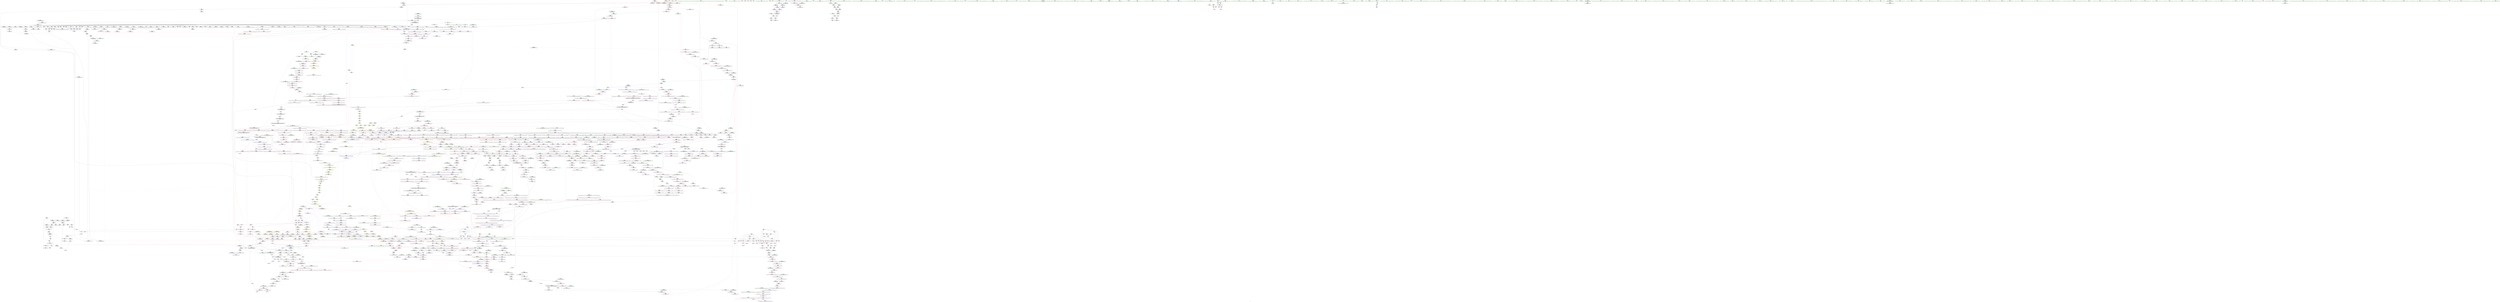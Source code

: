 digraph "SVFG" {
	label="SVFG";

	Node0x5651dfe642f0 [shape=record,color=grey,label="{NodeID: 0\nNullPtr|{|<s51>68}}"];
	Node0x5651dfe642f0 -> Node0x5651e01b2220[style=solid];
	Node0x5651dfe642f0 -> Node0x5651e01b2320[style=solid];
	Node0x5651dfe642f0 -> Node0x5651e01b23f0[style=solid];
	Node0x5651dfe642f0 -> Node0x5651e01b24c0[style=solid];
	Node0x5651dfe642f0 -> Node0x5651e01b2590[style=solid];
	Node0x5651dfe642f0 -> Node0x5651e01b2660[style=solid];
	Node0x5651dfe642f0 -> Node0x5651e01b2730[style=solid];
	Node0x5651dfe642f0 -> Node0x5651e01b2800[style=solid];
	Node0x5651dfe642f0 -> Node0x5651e01b28d0[style=solid];
	Node0x5651dfe642f0 -> Node0x5651e01b29a0[style=solid];
	Node0x5651dfe642f0 -> Node0x5651e01b2a70[style=solid];
	Node0x5651dfe642f0 -> Node0x5651e01b2b40[style=solid];
	Node0x5651dfe642f0 -> Node0x5651e01b2c10[style=solid];
	Node0x5651dfe642f0 -> Node0x5651e01b2ce0[style=solid];
	Node0x5651dfe642f0 -> Node0x5651e01b2db0[style=solid];
	Node0x5651dfe642f0 -> Node0x5651e01b2e80[style=solid];
	Node0x5651dfe642f0 -> Node0x5651e01b2f50[style=solid];
	Node0x5651dfe642f0 -> Node0x5651e01b3020[style=solid];
	Node0x5651dfe642f0 -> Node0x5651e01b30f0[style=solid];
	Node0x5651dfe642f0 -> Node0x5651e01b31c0[style=solid];
	Node0x5651dfe642f0 -> Node0x5651e01b3290[style=solid];
	Node0x5651dfe642f0 -> Node0x5651e01b3360[style=solid];
	Node0x5651dfe642f0 -> Node0x5651e01b3430[style=solid];
	Node0x5651dfe642f0 -> Node0x5651e01b3500[style=solid];
	Node0x5651dfe642f0 -> Node0x5651e01b35d0[style=solid];
	Node0x5651dfe642f0 -> Node0x5651e01b36a0[style=solid];
	Node0x5651dfe642f0 -> Node0x5651e01b3770[style=solid];
	Node0x5651dfe642f0 -> Node0x5651e01b3840[style=solid];
	Node0x5651dfe642f0 -> Node0x5651e01b3910[style=solid];
	Node0x5651dfe642f0 -> Node0x5651e01b39e0[style=solid];
	Node0x5651dfe642f0 -> Node0x5651e01b3ab0[style=solid];
	Node0x5651dfe642f0 -> Node0x5651e01b3b80[style=solid];
	Node0x5651dfe642f0 -> Node0x5651e01b3c50[style=solid];
	Node0x5651dfe642f0 -> Node0x5651e01a78c0[style=solid];
	Node0x5651dfe642f0 -> Node0x5651e01a7990[style=solid];
	Node0x5651dfe642f0 -> Node0x5651e01a7a60[style=solid];
	Node0x5651dfe642f0 -> Node0x5651e01a7b30[style=solid];
	Node0x5651dfe642f0 -> Node0x5651e01a7c00[style=solid];
	Node0x5651dfe642f0 -> Node0x5651e01a7cd0[style=solid];
	Node0x5651dfe642f0 -> Node0x5651e01a7da0[style=solid];
	Node0x5651dfe642f0 -> Node0x5651e01a7e70[style=solid];
	Node0x5651dfe642f0 -> Node0x5651e01a7f40[style=solid];
	Node0x5651dfe642f0 -> Node0x5651e01a8010[style=solid];
	Node0x5651dfe642f0 -> Node0x5651e01de760[style=solid];
	Node0x5651dfe642f0 -> Node0x5651e01e22e0[style=solid];
	Node0x5651dfe642f0 -> Node0x5651e01e23b0[style=solid];
	Node0x5651dfe642f0 -> Node0x5651e01e2480[style=solid];
	Node0x5651dfe642f0 -> Node0x5651e01e6240[style=solid];
	Node0x5651dfe642f0 -> Node0x5651dfa18880[style=solid];
	Node0x5651dfe642f0 -> Node0x5651e02180d0[style=solid];
	Node0x5651dfe642f0 -> Node0x5651e0218850[style=solid];
	Node0x5651dfe642f0:s51 -> Node0x5651e03314b0[style=solid,color=red];
	Node0x5651e033e830 [shape=record,color=black,label="{NodeID: 2989\n1593 = PHI(1339, 1355, )\n2nd arg _ZSt34__uninitialized_move_if_noexcept_aIPdS0_SaIdEET0_T_S3_S2_RT1_ }"];
	Node0x5651e033e830 -> Node0x5651e01e7760[style=solid];
	Node0x5651e01b42d0 [shape=record,color=red,label="{NodeID: 775\n681\<--669\n\<--__n.addr\n_ZNSt6vectorIdSaIdEE18_M_fill_initializeEmRKd\n|{<s0>58}}"];
	Node0x5651e01b42d0:s0 -> Node0x5651e032f980[style=solid,color=red];
	Node0x5651e01aa8e0 [shape=record,color=black,label="{NodeID: 443\n938\<--937\n\<--_M_impl\n_ZNSt12_Vector_baseIdSaIdEE19_M_get_Tp_allocatorEv\n}"];
	Node0x5651e01aa8e0 -> Node0x5651e01aa9b0[style=solid];
	Node0x5651e01ea410 [shape=record,color=blue,label="{NodeID: 1218\n2022\<--2020\nthis.addr\<--this\n_ZNSt13move_iteratorIPdEC2ES0_\n}"];
	Node0x5651e01ea410 -> Node0x5651e01dcea0[style=dashed];
	Node0x5651e019e6d0 [shape=record,color=green,label="{NodeID: 111\n566\<--567\nexn.slot\<--exn.slot_field_insensitive\n_ZNSt6vectorIdSaIdEED2Ev\n}"];
	Node0x5651e019e6d0 -> Node0x5651e01cb2a0[style=solid];
	Node0x5651e019e6d0 -> Node0x5651e01e1440[style=solid];
	Node0x5651e01b9d00 [shape=record,color=red,label="{NodeID: 886\n1492\<--1483\nthis1\<--this.addr\n_ZN9__gnu_cxx13new_allocatorIdE9constructIdJdEEEvPT_DpOT0_\n}"];
	Node0x5651e0328c70 [shape=record,color=black,label="{NodeID: 2768\n28 = PHI()\n}"];
	Node0x5651e01c0800 [shape=record,color=purple,label="{NodeID: 554\n489\<--488\n_M_impl\<--\n_ZNKSt6vectorIdSaIdEE4sizeEv\n}"];
	Node0x5651e01a2f90 [shape=record,color=green,label="{NodeID: 222\n1280\<--1281\n__args.addr\<--__args.addr_field_insensitive\n_ZNSt6vectorIdSaIdEE17_M_realloc_insertIJdEEEvN9__gnu_cxx17__normal_iteratorIPdS1_EEDpOT_\n}"];
	Node0x5651e01a2f90 -> Node0x5651e01b8230[style=solid];
	Node0x5651e01a2f90 -> Node0x5651e01e5d60[style=solid];
	Node0x5651e01df080 [shape=record,color=blue,label="{NodeID: 997\n86\<--148\np\<--\nmain\n}"];
	Node0x5651e01df080 -> Node0x5651e027f0d0[style=dashed];
	Node0x5651e03315c0 [shape=record,color=black,label="{NodeID: 2879\n932 = PHI(545, 550, 580, 683, 1340, 1356, 1392, 1412, )\n0th arg _ZNSt12_Vector_baseIdSaIdEE19_M_get_Tp_allocatorEv }"];
	Node0x5651e03315c0 -> Node0x5651e01e3730[style=solid];
	Node0x5651e01c6230 [shape=record,color=purple,label="{NodeID: 665\n2166\<--1847\noffset_0\<--\n}"];
	Node0x5651e01c6230 -> Node0x5651e01e9230[style=solid];
	Node0x5651e01b1290 [shape=record,color=green,label="{NodeID: 333\n2049\<--2050\n__x.addr\<--__x.addr_field_insensitive\n_ZNSt12_Vector_baseIdSaIdEE12_Vector_impl12_M_swap_dataERS2_\n}"];
	Node0x5651e01b1290 -> Node0x5651e01dd1e0[style=solid];
	Node0x5651e01b1290 -> Node0x5651e01dd2b0[style=solid];
	Node0x5651e01b1290 -> Node0x5651e01dd380[style=solid];
	Node0x5651e01b1290 -> Node0x5651e01ea8f0[style=solid];
	Node0x5651e0292670 [shape=record,color=yellow,style=double,label="{NodeID: 2215\n42V_1 = ENCHI(MR_42V_0)\npts\{891 \}\nFun[_ZSt18uninitialized_copyISt13move_iteratorIPdES1_ET0_T_S4_S3_]|{<s0>141}}"];
	Node0x5651e0292670:s0 -> Node0x5651e0287cf0[style=dashed,color=red];
	Node0x5651e01e4ab0 [shape=record,color=blue,label="{NodeID: 1108\n1098\<--1094\n__p.addr\<--__p\n_ZNSt16allocator_traitsISaIdEE10deallocateERS0_Pdm\n}"];
	Node0x5651e01e4ab0 -> Node0x5651e01b7050[style=dashed];
	Node0x5651dfe35670 [shape=record,color=green,label="{NodeID: 1\n7\<--1\n__dso_handle\<--dummyObj\nGlob }"];
	Node0x5651e033e9b0 [shape=record,color=black,label="{NodeID: 2990\n1594 = PHI(1341, 1357, )\n3rd arg _ZSt34__uninitialized_move_if_noexcept_aIPdS0_SaIdEET0_T_S3_S2_RT1_ }"];
	Node0x5651e033e9b0 -> Node0x5651e01e7830[style=solid];
	Node0x5651e01b43a0 [shape=record,color=red,label="{NodeID: 776\n682\<--671\n\<--__value.addr\n_ZNSt6vectorIdSaIdEE18_M_fill_initializeEmRKd\n|{<s0>58}}"];
	Node0x5651e01b43a0:s0 -> Node0x5651e032fa90[style=solid,color=red];
	Node0x5651e01aa9b0 [shape=record,color=black,label="{NodeID: 444\n931\<--938\n_ZNSt12_Vector_baseIdSaIdEE19_M_get_Tp_allocatorEv_ret\<--\n_ZNSt12_Vector_baseIdSaIdEE19_M_get_Tp_allocatorEv\n|{<s0>45|<s1>46|<s2>49|<s3>57|<s4>98|<s5>101|<s6>106|<s7>110}}"];
	Node0x5651e01aa9b0:s0 -> Node0x5651e032a000[style=solid,color=blue];
	Node0x5651e01aa9b0:s1 -> Node0x5651e032a140[style=solid,color=blue];
	Node0x5651e01aa9b0:s2 -> Node0x5651e032a280[style=solid,color=blue];
	Node0x5651e01aa9b0:s3 -> Node0x5651e032a3c0[style=solid,color=blue];
	Node0x5651e01aa9b0:s4 -> Node0x5651e032c2c0[style=solid,color=blue];
	Node0x5651e01aa9b0:s5 -> Node0x5651e032c680[style=solid,color=blue];
	Node0x5651e01aa9b0:s6 -> Node0x5651e032c9d0[style=solid,color=blue];
	Node0x5651e01aa9b0:s7 -> Node0x5651e032cb40[style=solid,color=blue];
	Node0x5651e01ea4e0 [shape=record,color=blue,label="{NodeID: 1219\n2024\<--2021\n__i.addr\<--__i\n_ZNSt13move_iteratorIPdEC2ES0_\n}"];
	Node0x5651e01ea4e0 -> Node0x5651e01dcf70[style=dashed];
	Node0x5651e019e7a0 [shape=record,color=green,label="{NodeID: 112\n568\<--569\nehselector.slot\<--ehselector.slot_field_insensitive\n_ZNSt6vectorIdSaIdEED2Ev\n}"];
	Node0x5651e019e7a0 -> Node0x5651e01e1510[style=solid];
	Node0x5651e01b9dd0 [shape=record,color=red,label="{NodeID: 887\n1493\<--1485\n\<--__p.addr\n_ZN9__gnu_cxx13new_allocatorIdE9constructIdJdEEEvPT_DpOT0_\n}"];
	Node0x5651e01b9dd0 -> Node0x5651e01bd100[style=solid];
	Node0x5651e0328d40 [shape=record,color=black,label="{NodeID: 2769\n305 = PHI()\n}"];
	Node0x5651e01c08d0 [shape=record,color=purple,label="{NodeID: 555\n490\<--488\n_M_finish\<--\n_ZNKSt6vectorIdSaIdEE4sizeEv\n}"];
	Node0x5651e01c08d0 -> Node0x5651e01ca810[style=solid];
	Node0x5651e01a3060 [shape=record,color=green,label="{NodeID: 223\n1282\<--1283\n__len\<--__len_field_insensitive\n_ZNSt6vectorIdSaIdEE17_M_realloc_insertIJdEEEvN9__gnu_cxx17__normal_iteratorIPdS1_EEDpOT_\n}"];
	Node0x5651e01a3060 -> Node0x5651e01b8300[style=solid];
	Node0x5651e01a3060 -> Node0x5651e01b83d0[style=solid];
	Node0x5651e01a3060 -> Node0x5651e01b84a0[style=solid];
	Node0x5651e01a3060 -> Node0x5651e01e5e30[style=solid];
	Node0x5651e01df150 [shape=record,color=blue,label="{NodeID: 998\n88\<--99\nk\<--\nmain\n}"];
	Node0x5651e01df150 -> Node0x5651e01c8d40[style=dashed];
	Node0x5651e01df150 -> Node0x5651e01c8e10[style=dashed];
	Node0x5651e01df150 -> Node0x5651e01c8ee0[style=dashed];
	Node0x5651e01df150 -> Node0x5651e01c8fb0[style=dashed];
	Node0x5651e01df150 -> Node0x5651e01c9080[style=dashed];
	Node0x5651e01df150 -> Node0x5651e01df150[style=dashed];
	Node0x5651e01df150 -> Node0x5651e01df560[style=dashed];
	Node0x5651e01df150 -> Node0x5651e026ecd0[style=dashed];
	Node0x5651e0331cb0 [shape=record,color=black,label="{NodeID: 2880\n1863 = PHI(1855, )\n0th arg _ZSt4copyISt13move_iteratorIPdES1_ET0_T_S4_S3_ }"];
	Node0x5651e0331cb0 -> Node0x5651e01e93d0[style=solid];
	Node0x5651e01c6300 [shape=record,color=purple,label="{NodeID: 666\n2167\<--1848\noffset_0\<--\n}"];
	Node0x5651e01c6300 -> Node0x5651e01de150[style=solid];
	Node0x5651e01b1360 [shape=record,color=green,label="{NodeID: 334\n2058\<--2059\n_ZSt4swapIPdENSt9enable_ifIXsr6__and_ISt6__not_ISt15__is_tuple_likeIT_EESt21is_move_constructibleIS4_ESt18is_move_assignableIS4_EEE5valueEvE4typeERS4_SD_\<--_ZSt4swapIPdENSt9enable_ifIXsr6__and_ISt6__not_ISt15__is_tuple_likeIT_EESt21is_move_constructibleIS4_ESt18is_move_assignableIS4_EEE5valueEvE4typeERS4_SD__field_insensitive\n}"];
	Node0x5651e01e4b80 [shape=record,color=blue,label="{NodeID: 1109\n1100\<--1095\n__n.addr\<--__n\n_ZNSt16allocator_traitsISaIdEE10deallocateERS0_Pdm\n}"];
	Node0x5651e01e4b80 -> Node0x5651e01b7120[style=dashed];
	Node0x5651dfe0a650 [shape=record,color=green,label="{NodeID: 2\n8\<--1\n_ZSt3cin\<--dummyObj\nGlob }"];
	Node0x5651e033eb30 [shape=record,color=black,label="{NodeID: 2991\n622 = PHI(405, )\n0th arg _ZNSt12_Vector_baseIdSaIdEEC2EmRKS0_ }"];
	Node0x5651e033eb30 -> Node0x5651e01e1780[style=solid];
	Node0x5651e025bb10 [shape=record,color=black,label="{NodeID: 1884\nMR_42V_3 = PHI(MR_42V_4, MR_42V_2, )\npts\{891 \}\n|{<s0>43}}"];
	Node0x5651e025bb10:s0 -> Node0x5651e02b3f70[style=dashed,color=blue];
	Node0x5651e01b4470 [shape=record,color=red,label="{NodeID: 777\n680\<--679\n\<--_M_start\n_ZNSt6vectorIdSaIdEE18_M_fill_initializeEmRKd\n|{<s0>58}}"];
	Node0x5651e01b4470:s0 -> Node0x5651e032f870[style=solid,color=red];
	Node0x5651e01aaa80 [shape=record,color=black,label="{NodeID: 445\n940\<--960\n_ZSt20uninitialized_fill_nIPdmdET_S1_T0_RKT1__ret\<--call\n_ZSt20uninitialized_fill_nIPdmdET_S1_T0_RKT1_\n|{<s0>72}}"];
	Node0x5651e01aaa80:s0 -> Node0x5651e032af00[style=solid,color=blue];
	Node0x5651e01ea5b0 [shape=record,color=blue,label="{NodeID: 1220\n2029\<--2030\n_M_current\<--\n_ZNSt13move_iteratorIPdEC2ES0_\n|{<s0>138}}"];
	Node0x5651e01ea5b0:s0 -> Node0x5651e02b5db0[style=dashed,color=blue];
	Node0x5651e019e870 [shape=record,color=green,label="{NodeID: 113\n583\<--584\n_ZSt8_DestroyIPddEvT_S1_RSaIT0_E\<--_ZSt8_DestroyIPddEvT_S1_RSaIT0_E_field_insensitive\n}"];
	Node0x5651e01b9ea0 [shape=record,color=red,label="{NodeID: 888\n1496\<--1487\n\<--__args.addr\n_ZN9__gnu_cxx13new_allocatorIdE9constructIdJdEEEvPT_DpOT0_\n|{<s0>115}}"];
	Node0x5651e01b9ea0:s0 -> Node0x5651e0337ef0[style=solid,color=red];
	Node0x5651e0328e10 [shape=record,color=black,label="{NodeID: 2770\n308 = PHI()\n}"];
	Node0x5651e01c09a0 [shape=record,color=purple,label="{NodeID: 556\n493\<--492\n_M_impl2\<--\n_ZNKSt6vectorIdSaIdEE4sizeEv\n}"];
	Node0x5651e01a3130 [shape=record,color=green,label="{NodeID: 224\n1284\<--1285\n__elems_before\<--__elems_before_field_insensitive\n_ZNSt6vectorIdSaIdEE17_M_realloc_insertIJdEEEvN9__gnu_cxx17__normal_iteratorIPdS1_EEDpOT_\n}"];
	Node0x5651e01a3130 -> Node0x5651e01b8570[style=solid];
	Node0x5651e01a3130 -> Node0x5651e01b8640[style=solid];
	Node0x5651e01a3130 -> Node0x5651e01e5fd0[style=solid];
	Node0x5651e01df220 [shape=record,color=blue,label="{NodeID: 999\n90\<--204\nlo\<--\nmain\n}"];
	Node0x5651e01df220 -> Node0x5651e01c9150[style=dashed];
	Node0x5651e01df220 -> Node0x5651e027fad0[style=dashed];
	Node0x5651e0331dc0 [shape=record,color=black,label="{NodeID: 2881\n1864 = PHI(1857, )\n1st arg _ZSt4copyISt13move_iteratorIPdES1_ET0_T_S4_S3_ }"];
	Node0x5651e0331dc0 -> Node0x5651e01e94a0[style=solid];
	Node0x5651e01c63d0 [shape=record,color=purple,label="{NodeID: 667\n2169\<--1850\noffset_0\<--\n}"];
	Node0x5651e01c63d0 -> Node0x5651e01e9300[style=solid];
	Node0x5651e01b1460 [shape=record,color=green,label="{NodeID: 335\n2072\<--2073\n__a.addr\<--__a.addr_field_insensitive\n_ZN9__gnu_cxx14__alloc_traitsISaIdEE10_S_on_swapERS1_S3_\n}"];
	Node0x5651e01b1460 -> Node0x5651e01dd450[style=solid];
	Node0x5651e01b1460 -> Node0x5651e01ea9c0[style=solid];
	Node0x5651e01e4c50 [shape=record,color=blue,label="{NodeID: 1110\n1117\<--1114\nthis.addr\<--this\n_ZN9__gnu_cxx13new_allocatorIdE10deallocateEPdm\n}"];
	Node0x5651e01e4c50 -> Node0x5651e01b71f0[style=dashed];
	Node0x5651dff69360 [shape=record,color=green,label="{NodeID: 3\n9\<--1\n_ZSt4cout\<--dummyObj\nGlob }"];
	Node0x5651e033ec40 [shape=record,color=black,label="{NodeID: 2992\n623 = PHI(406, )\n1st arg _ZNSt12_Vector_baseIdSaIdEEC2EmRKS0_ }"];
	Node0x5651e033ec40 -> Node0x5651e01e1850[style=solid];
	Node0x5651e025e8a0 [shape=record,color=black,label="{NodeID: 1885\nMR_152V_2 = PHI(MR_152V_3, MR_152V_1, )\npts\{11870000 \}\n}"];
	Node0x5651e01b4540 [shape=record,color=red,label="{NodeID: 778\n702\<--695\nthis1\<--this.addr\n_ZNSt12_Vector_baseIdSaIdEED2Ev\n|{|<s8>59}}"];
	Node0x5651e01b4540 -> Node0x5651e01c1430[style=solid];
	Node0x5651e01b4540 -> Node0x5651e01c1500[style=solid];
	Node0x5651e01b4540 -> Node0x5651e01c15d0[style=solid];
	Node0x5651e01b4540 -> Node0x5651e01c16a0[style=solid];
	Node0x5651e01b4540 -> Node0x5651e01c1770[style=solid];
	Node0x5651e01b4540 -> Node0x5651e01c1840[style=solid];
	Node0x5651e01b4540 -> Node0x5651e01c1910[style=solid];
	Node0x5651e01b4540 -> Node0x5651e01c19e0[style=solid];
	Node0x5651e01b4540:s8 -> Node0x5651e03340f0[style=solid,color=red];
	Node0x5651e01aab50 [shape=record,color=black,label="{NodeID: 446\n964\<--980\n_ZNSt22__uninitialized_fill_nILb1EE15__uninit_fill_nIPdmdEET_S3_T0_RKT1__ret\<--call\n_ZNSt22__uninitialized_fill_nILb1EE15__uninit_fill_nIPdmdEET_S3_T0_RKT1_\n|{<s0>73}}"];
	Node0x5651e01aab50:s0 -> Node0x5651e032b040[style=solid,color=blue];
	Node0x5651e01ea680 [shape=record,color=blue,label="{NodeID: 1221\n2036\<--2034\nthis.addr\<--this\n_ZN9__gnu_cxx13new_allocatorIdE7destroyIdEEvPT_\n}"];
	Node0x5651e01ea680 -> Node0x5651e01dd040[style=dashed];
	Node0x5651e01a35a0 [shape=record,color=green,label="{NodeID: 114\n609\<--610\nthis.addr\<--this.addr_field_insensitive\n_ZN9__gnu_cxx13new_allocatorIdEC2Ev\n}"];
	Node0x5651e01a35a0 -> Node0x5651e01cb510[style=solid];
	Node0x5651e01a35a0 -> Node0x5651e01e15e0[style=solid];
	Node0x5651e02813d0 [shape=record,color=black,label="{NodeID: 1996\nMR_42V_2 = PHI(MR_42V_3, MR_42V_1, )\npts\{891 \}\n|{|<s1>76}}"];
	Node0x5651e02813d0 -> Node0x5651e01e4430[style=dashed];
	Node0x5651e02813d0:s1 -> Node0x5651e02b4e20[style=dashed,color=blue];
	Node0x5651e01b9f70 [shape=record,color=red,label="{NodeID: 889\n1498\<--1497\n\<--call\n_ZN9__gnu_cxx13new_allocatorIdE9constructIdJdEEEvPT_DpOT0_\n}"];
	Node0x5651e01b9f70 -> Node0x5651e01e6e70[style=solid];
	Node0x5651e0328ee0 [shape=record,color=black,label="{NodeID: 2771\n111 = PHI()\n}"];
	Node0x5651e01c0a70 [shape=record,color=purple,label="{NodeID: 557\n494\<--492\n_M_start\<--\n_ZNKSt6vectorIdSaIdEE4sizeEv\n}"];
	Node0x5651e01c0a70 -> Node0x5651e01ca8e0[style=solid];
	Node0x5651e01a3200 [shape=record,color=green,label="{NodeID: 225\n1286\<--1287\nref.tmp\<--ref.tmp_field_insensitive\n_ZNSt6vectorIdSaIdEE17_M_realloc_insertIJdEEEvN9__gnu_cxx17__normal_iteratorIPdS1_EEDpOT_\n|{|<s1>93}}"];
	Node0x5651e01a3200 -> Node0x5651e01c3310[style=solid];
	Node0x5651e01a3200:s1 -> Node0x5651e0330c40[style=solid,color=red];
	Node0x5651e01df2f0 [shape=record,color=blue,label="{NodeID: 1000\n92\<--225\nhi\<--cond\nmain\n}"];
	Node0x5651e01df2f0 -> Node0x5651e01c9220[style=dashed];
	Node0x5651e01df2f0 -> Node0x5651e027ffd0[style=dashed];
	Node0x5651e0331ed0 [shape=record,color=black,label="{NodeID: 2882\n1865 = PHI(1853, )\n2nd arg _ZSt4copyISt13move_iteratorIPdES1_ET0_T_S4_S3_ }"];
	Node0x5651e0331ed0 -> Node0x5651e01e9570[style=solid];
	Node0x5651e01c64a0 [shape=record,color=purple,label="{NodeID: 668\n2170\<--1851\noffset_0\<--\n}"];
	Node0x5651e01c64a0 -> Node0x5651e01de220[style=solid];
	Node0x5651e01b1530 [shape=record,color=green,label="{NodeID: 336\n2074\<--2075\n__b.addr\<--__b.addr_field_insensitive\n_ZN9__gnu_cxx14__alloc_traitsISaIdEE10_S_on_swapERS1_S3_\n}"];
	Node0x5651e01b1530 -> Node0x5651e01dd520[style=solid];
	Node0x5651e01b1530 -> Node0x5651e01eaa90[style=solid];
	Node0x5651e01e4d20 [shape=record,color=blue,label="{NodeID: 1111\n1119\<--1115\n__p.addr\<--__p\n_ZN9__gnu_cxx13new_allocatorIdE10deallocateEPdm\n}"];
	Node0x5651e01e4d20 -> Node0x5651e01b72c0[style=dashed];
	Node0x5651dfdd7260 [shape=record,color=green,label="{NodeID: 4\n10\<--1\n.str\<--dummyObj\nGlob }"];
	Node0x5651e033ed50 [shape=record,color=black,label="{NodeID: 2993\n624 = PHI(407, )\n2nd arg _ZNSt12_Vector_baseIdSaIdEEC2EmRKS0_ }"];
	Node0x5651e033ed50 -> Node0x5651e01e1920[style=solid];
	Node0x5651e025ed70 [shape=record,color=black,label="{NodeID: 1886\nMR_83V_2 = PHI(MR_83V_3, MR_83V_1, )\npts\{630000 770000 \}\n|{<s0>43}}"];
	Node0x5651e025ed70:s0 -> Node0x5651e02b3f70[style=dashed,color=blue];
	Node0x5651e01b4610 [shape=record,color=red,label="{NodeID: 779\n730\<--697\nexn\<--exn.slot\n_ZNSt12_Vector_baseIdSaIdEED2Ev\n|{<s0>62}}"];
	Node0x5651e01b4610:s0 -> Node0x5651e03284c0[style=solid,color=red];
	Node0x5651e01aac20 [shape=record,color=black,label="{NodeID: 447\n984\<--1003\n_ZSt6fill_nIPdmdET_S1_T0_RKT1__ret\<--call1\n_ZSt6fill_nIPdmdET_S1_T0_RKT1_\n|{<s0>74}}"];
	Node0x5651e01aac20:s0 -> Node0x5651e032b180[style=solid,color=blue];
	Node0x5651e01ea750 [shape=record,color=blue,label="{NodeID: 1222\n2038\<--2035\n__p.addr\<--__p\n_ZN9__gnu_cxx13new_allocatorIdE7destroyIdEEvPT_\n}"];
	Node0x5651e01a3670 [shape=record,color=green,label="{NodeID: 115\n616\<--617\nthis.addr\<--this.addr_field_insensitive\n_ZN9__gnu_cxx13new_allocatorIdED2Ev\n}"];
	Node0x5651e01a3670 -> Node0x5651e01b3d20[style=solid];
	Node0x5651e01a3670 -> Node0x5651e01e16b0[style=solid];
	Node0x5651e02818d0 [shape=record,color=black,label="{NodeID: 1997\nMR_337V_3 = PHI(MR_337V_4, MR_337V_2, )\npts\{1012 \}\n}"];
	Node0x5651e02818d0 -> Node0x5651e01b6420[style=dashed];
	Node0x5651e02818d0 -> Node0x5651e01b64f0[style=dashed];
	Node0x5651e02818d0 -> Node0x5651e01b65c0[style=dashed];
	Node0x5651e02818d0 -> Node0x5651e01e45d0[style=dashed];
	Node0x5651e01ba040 [shape=record,color=red,label="{NodeID: 890\n1518\<--1505\nthis1\<--this.addr\n_ZNKSt6vectorIdSaIdEE12_M_check_lenEmPKc\n|{<s0>116|<s1>117|<s2>119|<s3>120|<s4>122|<s5>123|<s6>124}}"];
	Node0x5651e01ba040:s0 -> Node0x5651e033bdb0[style=solid,color=red];
	Node0x5651e01ba040:s1 -> Node0x5651e033ee60[style=solid,color=red];
	Node0x5651e01ba040:s2 -> Node0x5651e033ee60[style=solid,color=red];
	Node0x5651e01ba040:s3 -> Node0x5651e033ee60[style=solid,color=red];
	Node0x5651e01ba040:s4 -> Node0x5651e033ee60[style=solid,color=red];
	Node0x5651e01ba040:s5 -> Node0x5651e033bdb0[style=solid,color=red];
	Node0x5651e01ba040:s6 -> Node0x5651e033bdb0[style=solid,color=red];
	Node0x5651e0328fb0 [shape=record,color=black,label="{NodeID: 2772\n115 = PHI()\n}"];
	Node0x5651e01c0b40 [shape=record,color=purple,label="{NodeID: 558\n538\<--537\n_M_impl\<--\n_ZNSt6vectorIdSaIdEE4swapERS1_\n|{<s0>44}}"];
	Node0x5651e01c0b40:s0 -> Node0x5651e0333ba0[style=solid,color=red];
	Node0x5651e01a32d0 [shape=record,color=green,label="{NodeID: 226\n1288\<--1289\n__new_start\<--__new_start_field_insensitive\n_ZNSt6vectorIdSaIdEE17_M_realloc_insertIJdEEEvN9__gnu_cxx17__normal_iteratorIPdS1_EEDpOT_\n}"];
	Node0x5651e01a32d0 -> Node0x5651e01b8710[style=solid];
	Node0x5651e01a32d0 -> Node0x5651e01b87e0[style=solid];
	Node0x5651e01a32d0 -> Node0x5651e01b88b0[style=solid];
	Node0x5651e01a32d0 -> Node0x5651e01b8980[style=solid];
	Node0x5651e01a32d0 -> Node0x5651e01b8a50[style=solid];
	Node0x5651e01a32d0 -> Node0x5651e01b8b20[style=solid];
	Node0x5651e01a32d0 -> Node0x5651e01b8bf0[style=solid];
	Node0x5651e01a32d0 -> Node0x5651e01b8cc0[style=solid];
	Node0x5651e01a32d0 -> Node0x5651e01e60a0[style=solid];
	Node0x5651e028b5c0 [shape=record,color=yellow,style=double,label="{NodeID: 2108\n403V_1 = ENCHI(MR_403V_0)\npts\{630000 630001 770000 770001 \}\nFun[_ZN9__gnu_cxx17__normal_iteratorIPdSt6vectorIdSaIdEEEC2ERKS1_]}"];
	Node0x5651e028b5c0 -> Node0x5651e01bbbe0[style=dashed];
	Node0x5651e01df3c0 [shape=record,color=blue,label="{NodeID: 1001\n94\<--234\nref.tmp48\<--add51\nmain\n|{|<s3>25}}"];
	Node0x5651e01df3c0 -> Node0x5651e01c9700[style=dashed];
	Node0x5651e01df3c0 -> Node0x5651e01df3c0[style=dashed];
	Node0x5651e01df3c0 -> Node0x5651e02615d0[style=dashed];
	Node0x5651e01df3c0:s3 -> Node0x5651e0288800[style=dashed,color=red];
	Node0x5651e0331fe0 [shape=record,color=black,label="{NodeID: 2883\n1708 = PHI(1663, )\n0th arg _ZNKSt12_Vector_baseIdSaIdEE19_M_get_Tp_allocatorEv }"];
	Node0x5651e0331fe0 -> Node0x5651e01e81f0[style=solid];
	Node0x5651e01c6570 [shape=record,color=purple,label="{NodeID: 669\n1876\<--1866\ncoerce.dive\<--__first\n_ZSt4copyISt13move_iteratorIPdES1_ET0_T_S4_S3_\n}"];
	Node0x5651e01c6570 -> Node0x5651e01e93d0[style=solid];
	Node0x5651e01b1600 [shape=record,color=green,label="{NodeID: 337\n2081\<--2082\n_ZSt15__alloc_on_swapISaIdEEvRT_S2_\<--_ZSt15__alloc_on_swapISaIdEEvRT_S2__field_insensitive\n}"];
	Node0x5651e01e4df0 [shape=record,color=blue,label="{NodeID: 1112\n1121\<--1116\n.addr\<--\n_ZN9__gnu_cxx13new_allocatorIdE10deallocateEPdm\n}"];
	Node0x5651dfdd7560 [shape=record,color=green,label="{NodeID: 5\n12\<--1\n.str.1\<--dummyObj\nGlob }"];
	Node0x5651e033ee60 [shape=record,color=black,label="{NodeID: 2994\n483 = PHI(62, 1518, 1518, 1518, 1518, )\n0th arg _ZNKSt6vectorIdSaIdEE4sizeEv }"];
	Node0x5651e033ee60 -> Node0x5651e01e0dc0[style=solid];
	Node0x5651e025f270 [shape=record,color=black,label="{NodeID: 1887\nMR_85V_3 = PHI(MR_85V_4, MR_85V_2, )\npts\{630001 770001 \}\n|{<s0>43}}"];
	Node0x5651e025f270:s0 -> Node0x5651e02b3f70[style=dashed,color=blue];
	Node0x5651e01b46e0 [shape=record,color=red,label="{NodeID: 780\n705\<--704\n\<--_M_start\n_ZNSt12_Vector_baseIdSaIdEED2Ev\n|{<s0>59}}"];
	Node0x5651e01b46e0:s0 -> Node0x5651e0334370[style=solid,color=red];
	Node0x5651e01aacf0 [shape=record,color=black,label="{NodeID: 448\n1007\<--1045\n_ZSt10__fill_n_aIPdmdEN9__gnu_cxx11__enable_ifIXsr11__is_scalarIT1_EE7__valueET_E6__typeES4_T0_RKS3__ret\<--\n_ZSt10__fill_n_aIPdmdEN9__gnu_cxx11__enable_ifIXsr11__is_scalarIT1_EE7__valueET_E6__typeES4_T0_RKS3_\n|{<s0>76}}"];
	Node0x5651e01aacf0:s0 -> Node0x5651e032b400[style=solid,color=blue];
	Node0x5651e01ea820 [shape=record,color=blue,label="{NodeID: 1223\n2047\<--2045\nthis.addr\<--this\n_ZNSt12_Vector_baseIdSaIdEE12_Vector_impl12_M_swap_dataERS2_\n}"];
	Node0x5651e01ea820 -> Node0x5651e01dd110[style=dashed];
	Node0x5651e01a3740 [shape=record,color=green,label="{NodeID: 116\n625\<--626\nthis.addr\<--this.addr_field_insensitive\n_ZNSt12_Vector_baseIdSaIdEEC2EmRKS0_\n}"];
	Node0x5651e01a3740 -> Node0x5651e01b3df0[style=solid];
	Node0x5651e01a3740 -> Node0x5651e01e1780[style=solid];
	Node0x5651e0281dd0 [shape=record,color=black,label="{NodeID: 1998\nMR_345V_3 = PHI(MR_345V_4, MR_345V_2, )\npts\{1020 \}\n}"];
	Node0x5651e0281dd0 -> Node0x5651e01b6900[style=dashed];
	Node0x5651e0281dd0 -> Node0x5651e01b69d0[style=dashed];
	Node0x5651e0281dd0 -> Node0x5651e01e4500[style=dashed];
	Node0x5651e01ba110 [shape=record,color=red,label="{NodeID: 891\n1524\<--1507\n\<--__n.addr\n_ZNKSt6vectorIdSaIdEE12_M_check_lenEmPKc\n}"];
	Node0x5651e01ba110 -> Node0x5651e0218fd0[style=solid];
	Node0x5651e03290b0 [shape=record,color=black,label="{NodeID: 2773\n119 = PHI()\n}"];
	Node0x5651e01c0c10 [shape=record,color=purple,label="{NodeID: 559\n541\<--540\n_M_impl2\<--\n_ZNSt6vectorIdSaIdEE4swapERS1_\n|{<s0>44}}"];
	Node0x5651e01c0c10:s0 -> Node0x5651e0333cb0[style=solid,color=red];
	Node0x5651e01a33a0 [shape=record,color=green,label="{NodeID: 227\n1290\<--1291\n__new_finish\<--__new_finish_field_insensitive\n_ZNSt6vectorIdSaIdEE17_M_realloc_insertIJdEEEvN9__gnu_cxx17__normal_iteratorIPdS1_EEDpOT_\n}"];
	Node0x5651e01a33a0 -> Node0x5651e01b8d90[style=solid];
	Node0x5651e01a33a0 -> Node0x5651e01b8e60[style=solid];
	Node0x5651e01a33a0 -> Node0x5651e01b8f30[style=solid];
	Node0x5651e01a33a0 -> Node0x5651e01b9000[style=solid];
	Node0x5651e01a33a0 -> Node0x5651e01b90d0[style=solid];
	Node0x5651e01a33a0 -> Node0x5651e01e6170[style=solid];
	Node0x5651e01a33a0 -> Node0x5651e01e6240[style=solid];
	Node0x5651e01a33a0 -> Node0x5651e01e6310[style=solid];
	Node0x5651e01a33a0 -> Node0x5651e01e63e0[style=solid];
	Node0x5651e01a33a0 -> Node0x5651e01e64b0[style=solid];
	Node0x5651e01df490 [shape=record,color=blue,label="{NodeID: 1002\n86\<--239\np\<--\nmain\n}"];
	Node0x5651e01df490 -> Node0x5651e027f0d0[style=dashed];
	Node0x5651e03320f0 [shape=record,color=black,label="{NodeID: 2884\n344 = PHI(121, )\n0th arg _ZSt11setiosflagsSt13_Ios_Fmtflags }"];
	Node0x5651e03320f0 -> Node0x5651e01e00c0[style=solid];
	Node0x5651e01c6640 [shape=record,color=purple,label="{NodeID: 670\n1878\<--1868\ncoerce.dive1\<--__last\n_ZSt4copyISt13move_iteratorIPdES1_ET0_T_S4_S3_\n}"];
	Node0x5651e01c6640 -> Node0x5651e01e94a0[style=solid];
	Node0x5651e01b1700 [shape=record,color=green,label="{NodeID: 338\n2087\<--2088\n__a.addr\<--__a.addr_field_insensitive\n_ZSt4swapIPdENSt9enable_ifIXsr6__and_ISt6__not_ISt15__is_tuple_likeIT_EESt21is_move_constructibleIS4_ESt18is_move_assignableIS4_EEE5valueEvE4typeERS4_SD_\n}"];
	Node0x5651e01b1700 -> Node0x5651e01dd5f0[style=solid];
	Node0x5651e01b1700 -> Node0x5651e01dd6c0[style=solid];
	Node0x5651e01b1700 -> Node0x5651e01eab60[style=solid];
	Node0x5651e01e4ec0 [shape=record,color=blue,label="{NodeID: 1113\n1139\<--1136\n__first.addr\<--__first\n_ZSt8_DestroyIPddEvT_S1_RSaIT0_E\n}"];
	Node0x5651e01e4ec0 -> Node0x5651e01b7390[style=dashed];
	Node0x5651e019aa20 [shape=record,color=green,label="{NodeID: 6\n14\<--1\n.str.2\<--dummyObj\nGlob }"];
	Node0x5651e033f2e0 [shape=record,color=black,label="{NodeID: 2995\n965 = PHI(957, )\n0th arg _ZNSt22__uninitialized_fill_nILb1EE15__uninit_fill_nIPdmdEET_S3_T0_RKT1_ }"];
	Node0x5651e033f2e0 -> Node0x5651e01e3b40[style=solid];
	Node0x5651e025f7a0 [shape=record,color=black,label="{NodeID: 1888\nMR_87V_2 = PHI(MR_87V_3, MR_87V_1, )\npts\{630002 770002 \}\n|{<s0>43}}"];
	Node0x5651e025f7a0:s0 -> Node0x5651e02b3f70[style=dashed,color=blue];
	Node0x5651e01b47b0 [shape=record,color=red,label="{NodeID: 781\n708\<--707\n\<--_M_end_of_storage\n_ZNSt12_Vector_baseIdSaIdEED2Ev\n}"];
	Node0x5651e01b47b0 -> Node0x5651e01a9d80[style=solid];
	Node0x5651e01aadc0 [shape=record,color=black,label="{NodeID: 449\n1047\<--1052\n_ZSt12__niter_baseIPdET_S1__ret\<--\n_ZSt12__niter_baseIPdET_S1_\n|{<s0>75|<s1>150|<s2>151|<s3>152}}"];
	Node0x5651e01aadc0:s0 -> Node0x5651e032b2c0[style=solid,color=blue];
	Node0x5651e01aadc0:s1 -> Node0x5651e032e440[style=solid,color=blue];
	Node0x5651e01aadc0:s2 -> Node0x5651e032e580[style=solid,color=blue];
	Node0x5651e01aadc0:s3 -> Node0x5651e032e6c0[style=solid,color=blue];
	Node0x5651e01ea8f0 [shape=record,color=blue,label="{NodeID: 1224\n2049\<--2046\n__x.addr\<--__x\n_ZNSt12_Vector_baseIdSaIdEE12_Vector_impl12_M_swap_dataERS2_\n}"];
	Node0x5651e01ea8f0 -> Node0x5651e01dd1e0[style=dashed];
	Node0x5651e01ea8f0 -> Node0x5651e01dd2b0[style=dashed];
	Node0x5651e01ea8f0 -> Node0x5651e01dd380[style=dashed];
	Node0x5651e01a3810 [shape=record,color=green,label="{NodeID: 117\n627\<--628\n__n.addr\<--__n.addr_field_insensitive\n_ZNSt12_Vector_baseIdSaIdEEC2EmRKS0_\n}"];
	Node0x5651e01a3810 -> Node0x5651e01b3ec0[style=solid];
	Node0x5651e01a3810 -> Node0x5651e01e1850[style=solid];
	Node0x5651e02822d0 [shape=record,color=black,label="{NodeID: 1999\nMR_118V_3 = PHI(MR_118V_4, MR_118V_2, )\npts\{506 \}\n}"];
	Node0x5651e02822d0 -> Node0x5651e01ca9b0[style=dashed];
	Node0x5651e01ba1e0 [shape=record,color=red,label="{NodeID: 892\n1527\<--1509\n\<--__s.addr\n_ZNKSt6vectorIdSaIdEE12_M_check_lenEmPKc\n}"];
	Node0x5651e0329180 [shape=record,color=black,label="{NodeID: 2774\n120 = PHI(343, )\n}"];
	Node0x5651e0329180 -> Node0x5651e01dea00[style=solid];
	Node0x5651e01c0ce0 [shape=record,color=purple,label="{NodeID: 560\n573\<--572\n_M_impl\<--\n_ZNSt6vectorIdSaIdEED2Ev\n}"];
	Node0x5651e01a3470 [shape=record,color=green,label="{NodeID: 228\n1292\<--1293\nexn.slot\<--exn.slot_field_insensitive\n_ZNSt6vectorIdSaIdEE17_M_realloc_insertIJdEEEvN9__gnu_cxx17__normal_iteratorIPdS1_EEDpOT_\n}"];
	Node0x5651e01a3470 -> Node0x5651e01b91a0[style=solid];
	Node0x5651e01a3470 -> Node0x5651e01b9270[style=solid];
	Node0x5651e01a3470 -> Node0x5651e01e6580[style=solid];
	Node0x5651e01a3470 -> Node0x5651e01e6720[style=solid];
	Node0x5651e01df560 [shape=record,color=blue,label="{NodeID: 1003\n88\<--243\nk\<--inc\nmain\n}"];
	Node0x5651e01df560 -> Node0x5651e01c8d40[style=dashed];
	Node0x5651e01df560 -> Node0x5651e01c8e10[style=dashed];
	Node0x5651e01df560 -> Node0x5651e01c8ee0[style=dashed];
	Node0x5651e01df560 -> Node0x5651e01c8fb0[style=dashed];
	Node0x5651e01df560 -> Node0x5651e01c9080[style=dashed];
	Node0x5651e01df560 -> Node0x5651e01df150[style=dashed];
	Node0x5651e01df560 -> Node0x5651e01df560[style=dashed];
	Node0x5651e01df560 -> Node0x5651e026ecd0[style=dashed];
	Node0x5651e0332200 [shape=record,color=black,label="{NodeID: 2885\n1048 = PHI(997, 1913, 1915, 1917, )\n0th arg _ZSt12__niter_baseIPdET_S1_ }"];
	Node0x5651e0332200 -> Node0x5651e01e46a0[style=solid];
	Node0x5651e01c6710 [shape=record,color=purple,label="{NodeID: 671\n1884\<--1872\ncoerce.dive2\<--agg.tmp\n_ZSt4copyISt13move_iteratorIPdES1_ET0_T_S4_S3_\n}"];
	Node0x5651e01c6710 -> Node0x5651e01dbf30[style=solid];
	Node0x5651e01b17d0 [shape=record,color=green,label="{NodeID: 339\n2089\<--2090\n__b.addr\<--__b.addr_field_insensitive\n_ZSt4swapIPdENSt9enable_ifIXsr6__and_ISt6__not_ISt15__is_tuple_likeIT_EESt21is_move_constructibleIS4_ESt18is_move_assignableIS4_EEE5valueEvE4typeERS4_SD_\n}"];
	Node0x5651e01b17d0 -> Node0x5651e01dd790[style=solid];
	Node0x5651e01b17d0 -> Node0x5651e01dd860[style=solid];
	Node0x5651e01b17d0 -> Node0x5651e01eac30[style=solid];
	Node0x5651e01e4f90 [shape=record,color=blue,label="{NodeID: 1114\n1141\<--1137\n__last.addr\<--__last\n_ZSt8_DestroyIPddEvT_S1_RSaIT0_E\n}"];
	Node0x5651e01e4f90 -> Node0x5651e01b7460[style=dashed];
	Node0x5651e019ad60 [shape=record,color=green,label="{NodeID: 7\n17\<--1\n\<--dummyObj\nCan only get source location for instruction, argument, global var or function.}"];
	Node0x5651e033f3f0 [shape=record,color=black,label="{NodeID: 2996\n966 = PHI(958, )\n1st arg _ZNSt22__uninitialized_fill_nILb1EE15__uninit_fill_nIPdmdEET_S3_T0_RKT1_ }"];
	Node0x5651e033f3f0 -> Node0x5651e01e3c10[style=solid];
	Node0x5651e01b4880 [shape=record,color=red,label="{NodeID: 782\n711\<--710\n\<--_M_start4\n_ZNSt12_Vector_baseIdSaIdEED2Ev\n}"];
	Node0x5651e01b4880 -> Node0x5651e01a9e50[style=solid];
	Node0x5651e01aae90 [shape=record,color=black,label="{NodeID: 450\n1072\<--1071\n\<--_M_impl\n_ZNSt12_Vector_baseIdSaIdEE13_M_deallocateEPdm\n|{<s0>77}}"];
	Node0x5651e01aae90:s0 -> Node0x5651e033e170[style=solid,color=red];
	Node0x5651e01ea9c0 [shape=record,color=blue,label="{NodeID: 1225\n2072\<--2070\n__a.addr\<--__a\n_ZN9__gnu_cxx14__alloc_traitsISaIdEE10_S_on_swapERS1_S3_\n}"];
	Node0x5651e01ea9c0 -> Node0x5651e01dd450[style=dashed];
	Node0x5651e01a38e0 [shape=record,color=green,label="{NodeID: 118\n629\<--630\n__a.addr\<--__a.addr_field_insensitive\n_ZNSt12_Vector_baseIdSaIdEEC2EmRKS0_\n}"];
	Node0x5651e01a38e0 -> Node0x5651e01b3f90[style=solid];
	Node0x5651e01a38e0 -> Node0x5651e01e1920[style=solid];
	Node0x5651e01ba2b0 [shape=record,color=red,label="{NodeID: 893\n1541\<--1511\n\<--__len\n_ZNKSt6vectorIdSaIdEE12_M_check_lenEmPKc\n}"];
	Node0x5651e01ba2b0 -> Node0x5651e02192d0[style=solid];
	Node0x5651e0329380 [shape=record,color=black,label="{NodeID: 2775\n128 = PHI()\n}"];
	Node0x5651e01c0db0 [shape=record,color=purple,label="{NodeID: 561\n574\<--572\n_M_start\<--\n_ZNSt6vectorIdSaIdEED2Ev\n}"];
	Node0x5651e01c0db0 -> Node0x5651e01cb370[style=solid];
	Node0x5651e01ab8e0 [shape=record,color=green,label="{NodeID: 229\n1294\<--1295\nehselector.slot\<--ehselector.slot_field_insensitive\n_ZNSt6vectorIdSaIdEE17_M_realloc_insertIJdEEEvN9__gnu_cxx17__normal_iteratorIPdS1_EEDpOT_\n}"];
	Node0x5651e01ab8e0 -> Node0x5651e01b9340[style=solid];
	Node0x5651e01ab8e0 -> Node0x5651e01e6650[style=solid];
	Node0x5651e01ab8e0 -> Node0x5651e01e67f0[style=solid];
	Node0x5651e028b8c0 [shape=record,color=yellow,style=double,label="{NodeID: 2111\n128V_1 = ENCHI(MR_128V_0)\npts\{630000 630001 630002 770000 770001 770002 \}\nFun[_ZNSt12_Vector_baseIdSaIdEE12_Vector_impl12_M_swap_dataERS2_]|{<s0>158|<s1>158|<s2>158|<s3>158|<s4>158}}"];
	Node0x5651e028b8c0:s0 -> Node0x5651e01dd930[style=dashed,color=red];
	Node0x5651e028b8c0:s1 -> Node0x5651e01dda00[style=dashed,color=red];
	Node0x5651e028b8c0:s2 -> Node0x5651e01ddad0[style=dashed,color=red];
	Node0x5651e028b8c0:s3 -> Node0x5651e01eadd0[style=dashed,color=red];
	Node0x5651e028b8c0:s4 -> Node0x5651e01eaea0[style=dashed,color=red];
	Node0x5651e01df630 [shape=record,color=blue,label="{NodeID: 1004\n68\<--247\nexn.slot\<--\nmain\n}"];
	Node0x5651e01df630 -> Node0x5651e01c81e0[style=dashed];
	Node0x5651e03323d0 [shape=record,color=black,label="{NodeID: 2886\n2119 = PHI(2078, )\n0th arg _ZSt15__alloc_on_swapISaIdEEvRT_S2_ }"];
	Node0x5651e03323d0 -> Node0x5651e01eb040[style=solid];
	Node0x5651e01c67e0 [shape=record,color=purple,label="{NodeID: 672\n1892\<--1874\ncoerce.dive4\<--agg.tmp3\n_ZSt4copyISt13move_iteratorIPdES1_ET0_T_S4_S3_\n}"];
	Node0x5651e01c67e0 -> Node0x5651e01dc000[style=solid];
	Node0x5651e01b18a0 [shape=record,color=green,label="{NodeID: 340\n2091\<--2092\n__tmp\<--__tmp_field_insensitive\n_ZSt4swapIPdENSt9enable_ifIXsr6__and_ISt6__not_ISt15__is_tuple_likeIT_EESt21is_move_constructibleIS4_ESt18is_move_assignableIS4_EEE5valueEvE4typeERS4_SD_\n|{|<s1>164}}"];
	Node0x5651e01b18a0 -> Node0x5651e01ead00[style=solid];
	Node0x5651e01b18a0:s1 -> Node0x5651e033db60[style=solid,color=red];
	Node0x5651e01e5060 [shape=record,color=blue,label="{NodeID: 1115\n1143\<--1138\n.addr\<--\n_ZSt8_DestroyIPddEvT_S1_RSaIT0_E\n}"];
	Node0x5651e019ae20 [shape=record,color=green,label="{NodeID: 8\n99\<--1\n\<--dummyObj\nCan only get source location for instruction, argument, global var or function.}"];
	Node0x5651e033f500 [shape=record,color=black,label="{NodeID: 2997\n967 = PHI(959, )\n2nd arg _ZNSt22__uninitialized_fill_nILb1EE15__uninit_fill_nIPdmdEET_S3_T0_RKT1_ }"];
	Node0x5651e033f500 -> Node0x5651e01e3ce0[style=solid];
	Node0x5651e01b4950 [shape=record,color=red,label="{NodeID: 783\n742\<--736\nthis1\<--this.addr\n_ZNSt12_Vector_baseIdSaIdEE12_Vector_implC2ERKS0_\n}"];
	Node0x5651e01b4950 -> Node0x5651e01a9f20[style=solid];
	Node0x5651e01b4950 -> Node0x5651e01c1ab0[style=solid];
	Node0x5651e01b4950 -> Node0x5651e01c1b80[style=solid];
	Node0x5651e01b4950 -> Node0x5651e01c1c50[style=solid];
	Node0x5651e01aaf60 [shape=record,color=black,label="{NodeID: 451\n1106\<--1105\n\<--\n_ZNSt16allocator_traitsISaIdEE10deallocateERS0_Pdm\n|{<s0>80}}"];
	Node0x5651e01aaf60:s0 -> Node0x5651e03399a0[style=solid,color=red];
	Node0x5651e01eaa90 [shape=record,color=blue,label="{NodeID: 1226\n2074\<--2071\n__b.addr\<--__b\n_ZN9__gnu_cxx14__alloc_traitsISaIdEE10_S_on_swapERS1_S3_\n}"];
	Node0x5651e01eaa90 -> Node0x5651e01dd520[style=dashed];
	Node0x5651e01a39b0 [shape=record,color=green,label="{NodeID: 119\n631\<--632\nexn.slot\<--exn.slot_field_insensitive\n_ZNSt12_Vector_baseIdSaIdEEC2EmRKS0_\n}"];
	Node0x5651e01a39b0 -> Node0x5651e01b4060[style=solid];
	Node0x5651e01a39b0 -> Node0x5651e01e19f0[style=solid];
	Node0x5651e01ba380 [shape=record,color=red,label="{NodeID: 894\n1545\<--1511\n\<--__len\n_ZNKSt6vectorIdSaIdEE12_M_check_lenEmPKc\n}"];
	Node0x5651e01ba380 -> Node0x5651e0218cd0[style=solid];
	Node0x5651e0329450 [shape=record,color=black,label="{NodeID: 2776\n131 = PHI(356, )\n}"];
	Node0x5651e0329450 -> Node0x5651e01dead0[style=solid];
	Node0x5651e01c0e80 [shape=record,color=purple,label="{NodeID: 562\n577\<--576\n_M_impl2\<--\n_ZNSt6vectorIdSaIdEED2Ev\n}"];
	Node0x5651e01ab970 [shape=record,color=green,label="{NodeID: 230\n1303\<--1304\n_ZNKSt6vectorIdSaIdEE12_M_check_lenEmPKc\<--_ZNKSt6vectorIdSaIdEE12_M_check_lenEmPKc_field_insensitive\n}"];
	Node0x5651e01df700 [shape=record,color=blue,label="{NodeID: 1005\n70\<--249\nehselector.slot\<--\nmain\n}"];
	Node0x5651e01df700 -> Node0x5651e01c82b0[style=dashed];
	Node0x5651e03324e0 [shape=record,color=black,label="{NodeID: 2887\n2120 = PHI(2079, )\n1st arg _ZSt15__alloc_on_swapISaIdEEvRT_S2_ }"];
	Node0x5651e03324e0 -> Node0x5651e01eb110[style=solid];
	Node0x5651e01c68b0 [shape=record,color=purple,label="{NodeID: 673\n2172\<--1881\noffset_0\<--\n}"];
	Node0x5651e01c68b0 -> Node0x5651e01e9640[style=solid];
	Node0x5651e01b1970 [shape=record,color=green,label="{NodeID: 341\n2097\<--2098\n_ZSt4moveIRPdEONSt16remove_referenceIT_E4typeEOS3_\<--_ZSt4moveIRPdEONSt16remove_referenceIT_E4typeEOS3__field_insensitive\n}"];
	Node0x5651e0292dd0 [shape=record,color=yellow,style=double,label="{NodeID: 2223\n106V_1 = ENCHI(MR_106V_0)\npts\{698 \}\nFun[_ZNSt12_Vector_baseIdSaIdEED2Ev]}"];
	Node0x5651e0292dd0 -> Node0x5651e01e1fa0[style=dashed];
	Node0x5651e01e5130 [shape=record,color=blue,label="{NodeID: 1116\n1157\<--1155\n__first.addr\<--__first\n_ZSt8_DestroyIPdEvT_S1_\n}"];
	Node0x5651e01e5130 -> Node0x5651e01b7530[style=dashed];
	Node0x5651e019aee0 [shape=record,color=green,label="{NodeID: 9\n104\<--1\n\<--dummyObj\nCan only get source location for instruction, argument, global var or function.}"];
	Node0x5651e033f610 [shape=record,color=black,label="{NodeID: 2998\n1180 = PHI(456, )\n0th arg _ZNSt6vectorIdSaIdEE12emplace_backIJdEEEvDpOT_ }"];
	Node0x5651e033f610 -> Node0x5651e01e5470[style=solid];
	Node0x5651e01b4a20 [shape=record,color=red,label="{NodeID: 784\n744\<--738\n\<--__a.addr\n_ZNSt12_Vector_baseIdSaIdEE12_Vector_implC2ERKS0_\n|{<s0>63}}"];
	Node0x5651e01b4a20:s0 -> Node0x5651e0332700[style=solid,color=red];
	Node0x5651e01ab030 [shape=record,color=black,label="{NodeID: 452\n1128\<--1127\n\<--\n_ZN9__gnu_cxx13new_allocatorIdE10deallocateEPdm\n}"];
	Node0x5651e01eab60 [shape=record,color=blue,label="{NodeID: 1227\n2087\<--2085\n__a.addr\<--__a\n_ZSt4swapIPdENSt9enable_ifIXsr6__and_ISt6__not_ISt15__is_tuple_likeIT_EESt21is_move_constructibleIS4_ESt18is_move_assignableIS4_EEE5valueEvE4typeERS4_SD_\n}"];
	Node0x5651e01eab60 -> Node0x5651e01dd5f0[style=dashed];
	Node0x5651e01eab60 -> Node0x5651e01dd6c0[style=dashed];
	Node0x5651e01a3a80 [shape=record,color=green,label="{NodeID: 120\n633\<--634\nehselector.slot\<--ehselector.slot_field_insensitive\n_ZNSt12_Vector_baseIdSaIdEEC2EmRKS0_\n}"];
	Node0x5651e01a3a80 -> Node0x5651e01b4130[style=solid];
	Node0x5651e01a3a80 -> Node0x5651e01e1ac0[style=solid];
	Node0x5651e0283270 [shape=record,color=yellow,style=double,label="{NodeID: 2002\n128V_1 = ENCHI(MR_128V_0)\npts\{630000 630001 630002 770000 770001 770002 \}\nFun[_ZNSt6vectorIdSaIdEE4swapERS1_]|{<s0>44}}"];
	Node0x5651e0283270:s0 -> Node0x5651e028b8c0[style=dashed,color=red];
	Node0x5651e01ba450 [shape=record,color=red,label="{NodeID: 895\n1551\<--1511\n\<--__len\n_ZNKSt6vectorIdSaIdEE12_M_check_lenEmPKc\n}"];
	Node0x5651e01ba450 -> Node0x5651e02143b0[style=solid];
	Node0x5651e03295c0 [shape=record,color=black,label="{NodeID: 2777\n139 = PHI()\n}"];
	Node0x5651e01c0f50 [shape=record,color=purple,label="{NodeID: 563\n578\<--576\n_M_finish\<--\n_ZNSt6vectorIdSaIdEED2Ev\n}"];
	Node0x5651e01c0f50 -> Node0x5651e01cb440[style=solid];
	Node0x5651e01aba70 [shape=record,color=green,label="{NodeID: 231\n1307\<--1308\n_ZNSt6vectorIdSaIdEE5beginEv\<--_ZNSt6vectorIdSaIdEE5beginEv_field_insensitive\n}"];
	Node0x5651e01df7d0 [shape=record,color=blue,label="{NodeID: 1006\n68\<--254\nexn.slot\<--\nmain\n}"];
	Node0x5651e01df7d0 -> Node0x5651e01c81e0[style=dashed];
	Node0x5651e03325f0 [shape=record,color=black,label="{NodeID: 2888\n797 = PHI(743, )\n0th arg _ZNSaIdEC2ERKS_ }"];
	Node0x5651e03325f0 -> Node0x5651e01e2a30[style=solid];
	Node0x5651e01c6980 [shape=record,color=purple,label="{NodeID: 674\n2173\<--1882\noffset_0\<--\n}"];
	Node0x5651e01c6980 -> Node0x5651e01de2f0[style=solid];
	Node0x5651e01b1a70 [shape=record,color=green,label="{NodeID: 342\n2113\<--2114\n__t.addr\<--__t.addr_field_insensitive\n_ZSt4moveIRPdEONSt16remove_referenceIT_E4typeEOS3_\n}"];
	Node0x5651e01b1a70 -> Node0x5651e01ddba0[style=solid];
	Node0x5651e01b1a70 -> Node0x5651e01eaf70[style=solid];
	Node0x5651e0292eb0 [shape=record,color=yellow,style=double,label="{NodeID: 2224\n108V_1 = ENCHI(MR_108V_0)\npts\{700 \}\nFun[_ZNSt12_Vector_baseIdSaIdEED2Ev]}"];
	Node0x5651e0292eb0 -> Node0x5651e01e2070[style=dashed];
	Node0x5651e01e5200 [shape=record,color=blue,label="{NodeID: 1117\n1159\<--1156\n__last.addr\<--__last\n_ZSt8_DestroyIPdEvT_S1_\n}"];
	Node0x5651e01e5200 -> Node0x5651e01b7600[style=dashed];
	Node0x5651e019b750 [shape=record,color=green,label="{NodeID: 10\n121\<--1\n\<--dummyObj\nCan only get source location for instruction, argument, global var or function.|{<s0>7}}"];
	Node0x5651e019b750:s0 -> Node0x5651e03320f0[style=solid,color=red];
	Node0x5651e033f720 [shape=record,color=black,label="{NodeID: 2999\n1181 = PHI(458, )\n1st arg _ZNSt6vectorIdSaIdEE12emplace_backIJdEEEvDpOT_ }"];
	Node0x5651e033f720 -> Node0x5651e01e5540[style=solid];
	Node0x5651e01b4af0 [shape=record,color=red,label="{NodeID: 785\n764\<--758\nthis1\<--this.addr\n_ZNSt12_Vector_baseIdSaIdEE17_M_create_storageEm\n|{|<s10>64}}"];
	Node0x5651e01b4af0 -> Node0x5651e01c1d20[style=solid];
	Node0x5651e01b4af0 -> Node0x5651e01c1df0[style=solid];
	Node0x5651e01b4af0 -> Node0x5651e01c1ec0[style=solid];
	Node0x5651e01b4af0 -> Node0x5651e01c1f90[style=solid];
	Node0x5651e01b4af0 -> Node0x5651e01c2060[style=solid];
	Node0x5651e01b4af0 -> Node0x5651e01c2130[style=solid];
	Node0x5651e01b4af0 -> Node0x5651e01c2200[style=solid];
	Node0x5651e01b4af0 -> Node0x5651e01c22d0[style=solid];
	Node0x5651e01b4af0 -> Node0x5651e01c23a0[style=solid];
	Node0x5651e01b4af0 -> Node0x5651e01c2470[style=solid];
	Node0x5651e01b4af0:s10 -> Node0x5651e033a0f0[style=solid,color=red];
	Node0x5651e01ab100 [shape=record,color=black,label="{NodeID: 453\n1191\<--1190\n\<--this1\n_ZNSt6vectorIdSaIdEE12emplace_backIJdEEEvDpOT_\n}"];
	Node0x5651e01ab100 -> Node0x5651e01c2a20[style=solid];
	Node0x5651e01ab100 -> Node0x5651e01c2af0[style=solid];
	Node0x5651e01eac30 [shape=record,color=blue,label="{NodeID: 1228\n2089\<--2086\n__b.addr\<--__b\n_ZSt4swapIPdENSt9enable_ifIXsr6__and_ISt6__not_ISt15__is_tuple_likeIT_EESt21is_move_constructibleIS4_ESt18is_move_assignableIS4_EEE5valueEvE4typeERS4_SD_\n}"];
	Node0x5651e01eac30 -> Node0x5651e01dd790[style=dashed];
	Node0x5651e01eac30 -> Node0x5651e01dd860[style=dashed];
	Node0x5651e01a3b50 [shape=record,color=green,label="{NodeID: 121\n642\<--643\n_ZNSt12_Vector_baseIdSaIdEE12_Vector_implC2ERKS0_\<--_ZNSt12_Vector_baseIdSaIdEE12_Vector_implC2ERKS0__field_insensitive\n}"];
	Node0x5651e01ba520 [shape=record,color=red,label="{NodeID: 896\n1538\<--1535\n\<--call5\n_ZNKSt6vectorIdSaIdEE12_M_check_lenEmPKc\n}"];
	Node0x5651e01ba520 -> Node0x5651e02177d0[style=solid];
	Node0x5651e0329690 [shape=record,color=black,label="{NodeID: 2778\n142 = PHI()\n}"];
	Node0x5651e01c1020 [shape=record,color=purple,label="{NodeID: 564\n639\<--638\n_M_impl\<--this1\n_ZNSt12_Vector_baseIdSaIdEEC2EmRKS0_\n|{<s0>54|<s1>56}}"];
	Node0x5651e01c1020:s0 -> Node0x5651e0330880[style=solid,color=red];
	Node0x5651e01c1020:s1 -> Node0x5651e0338680[style=solid,color=red];
	Node0x5651e01abb70 [shape=record,color=green,label="{NodeID: 232\n1312\<--1313\n_ZN9__gnu_cxxmiIPdSt6vectorIdSaIdEEEENS_17__normal_iteratorIT_T0_E15difference_typeERKS8_SB_\<--_ZN9__gnu_cxxmiIPdSt6vectorIdSaIdEEEENS_17__normal_iteratorIT_T0_E15difference_typeERKS8_SB__field_insensitive\n}"];
	Node0x5651e01df8a0 [shape=record,color=blue,label="{NodeID: 1007\n70\<--256\nehselector.slot\<--\nmain\n}"];
	Node0x5651e01df8a0 -> Node0x5651e01c82b0[style=dashed];
	Node0x5651e0332700 [shape=record,color=black,label="{NodeID: 2889\n798 = PHI(744, )\n1st arg _ZNSaIdEC2ERKS_ }"];
	Node0x5651e0332700 -> Node0x5651e01e2b00[style=solid];
	Node0x5651e01c6a50 [shape=record,color=purple,label="{NodeID: 675\n2175\<--1889\noffset_0\<--\n}"];
	Node0x5651e01c6a50 -> Node0x5651e01e9710[style=solid];
	Node0x5651e01b1b40 [shape=record,color=green,label="{NodeID: 343\n2121\<--2122\n__one.addr\<--__one.addr_field_insensitive\n_ZSt15__alloc_on_swapISaIdEEvRT_S2_\n}"];
	Node0x5651e01b1b40 -> Node0x5651e01ddc70[style=solid];
	Node0x5651e01b1b40 -> Node0x5651e01eb040[style=solid];
	Node0x5651e0292f90 [shape=record,color=yellow,style=double,label="{NodeID: 2225\n83V_1 = ENCHI(MR_83V_0)\npts\{630000 770000 \}\nFun[_ZNSt12_Vector_baseIdSaIdEED2Ev]}"];
	Node0x5651e0292f90 -> Node0x5651e01b46e0[style=dashed];
	Node0x5651e0292f90 -> Node0x5651e01b4880[style=dashed];
	Node0x5651e01e52d0 [shape=record,color=blue,label="{NodeID: 1118\n1172\<--1170\n.addr\<--\n_ZNSt12_Destroy_auxILb1EE9__destroyIPdEEvT_S3_\n}"];
	Node0x5651e019b7e0 [shape=record,color=green,label="{NodeID: 11\n132\<--1\n\<--dummyObj\nCan only get source location for instruction, argument, global var or function.|{<s0>9}}"];
	Node0x5651e019b7e0:s0 -> Node0x5651e0333fe0[style=solid,color=red];
	Node0x5651e033f830 [shape=record,color=black,label="{NodeID: 3000\n1674 = PHI(1513, )\n0th arg _ZSt3maxImERKT_S2_S2_ }"];
	Node0x5651e033f830 -> Node0x5651e01e7de0[style=solid];
	Node0x5651e01b4bc0 [shape=record,color=red,label="{NodeID: 786\n765\<--760\n\<--__n.addr\n_ZNSt12_Vector_baseIdSaIdEE17_M_create_storageEm\n|{<s0>64}}"];
	Node0x5651e01b4bc0:s0 -> Node0x5651e033a270[style=solid,color=red];
	Node0x5651e01ab1d0 [shape=record,color=black,label="{NodeID: 454\n1195\<--1190\n\<--this1\n_ZNSt6vectorIdSaIdEE12emplace_backIJdEEEvDpOT_\n}"];
	Node0x5651e01ab1d0 -> Node0x5651e01c2bc0[style=solid];
	Node0x5651e01ab1d0 -> Node0x5651e01c2c90[style=solid];
	Node0x5651e01ead00 [shape=record,color=blue,label="{NodeID: 1229\n2091\<--2099\n__tmp\<--\n_ZSt4swapIPdENSt9enable_ifIXsr6__and_ISt6__not_ISt15__is_tuple_likeIT_EESt21is_move_constructibleIS4_ESt18is_move_assignableIS4_EEE5valueEvE4typeERS4_SD_\n}"];
	Node0x5651e01ead00 -> Node0x5651e01dda00[style=dashed];
	Node0x5651e01ead00 -> Node0x5651e01ddad0[style=dashed];
	Node0x5651e01a3c20 [shape=record,color=green,label="{NodeID: 122\n646\<--647\n_ZNSt12_Vector_baseIdSaIdEE17_M_create_storageEm\<--_ZNSt12_Vector_baseIdSaIdEE17_M_create_storageEm_field_insensitive\n}"];
	Node0x5651e01ba5f0 [shape=record,color=red,label="{NodeID: 897\n1564\<--1558\n\<--__lhs.addr\n_ZN9__gnu_cxxmiIPdSt6vectorIdSaIdEEEENS_17__normal_iteratorIT_T0_E15difference_typeERKS8_SB_\n|{<s0>125}}"];
	Node0x5651e01ba5f0:s0 -> Node0x5651e033c7f0[style=solid,color=red];
	Node0x5651e0329760 [shape=record,color=black,label="{NodeID: 2779\n143 = PHI()\n}"];
	Node0x5651e01c10f0 [shape=record,color=purple,label="{NodeID: 565\n678\<--677\n_M_impl\<--\n_ZNSt6vectorIdSaIdEE18_M_fill_initializeEmRKd\n}"];
	Node0x5651e01abc70 [shape=record,color=green,label="{NodeID: 233\n1336\<--1337\n_ZNK9__gnu_cxx17__normal_iteratorIPdSt6vectorIdSaIdEEE4baseEv\<--_ZNK9__gnu_cxx17__normal_iteratorIPdSt6vectorIdSaIdEEE4baseEv_field_insensitive\n}"];
	Node0x5651e01df970 [shape=record,color=blue,label="{NodeID: 1008\n68\<--260\nexn.slot\<--\nmain\n}"];
	Node0x5651e01df970 -> Node0x5651e01c81e0[style=dashed];
	Node0x5651e0332810 [shape=record,color=black,label="{NodeID: 2890\n1502 = PHI(1300, )\n0th arg _ZNKSt6vectorIdSaIdEE12_M_check_lenEmPKc }"];
	Node0x5651e0332810 -> Node0x5651e01e6f40[style=solid];
	Node0x5651e01c6b20 [shape=record,color=purple,label="{NodeID: 676\n2176\<--1890\noffset_0\<--\n}"];
	Node0x5651e01c6b20 -> Node0x5651e01de3c0[style=solid];
	Node0x5651e01b1c10 [shape=record,color=green,label="{NodeID: 344\n2123\<--2124\n__two.addr\<--__two.addr_field_insensitive\n_ZSt15__alloc_on_swapISaIdEEvRT_S2_\n}"];
	Node0x5651e01b1c10 -> Node0x5651e01ddd40[style=solid];
	Node0x5651e01b1c10 -> Node0x5651e01eb110[style=solid];
	Node0x5651e02930a0 [shape=record,color=yellow,style=double,label="{NodeID: 2226\n87V_1 = ENCHI(MR_87V_0)\npts\{630002 770002 \}\nFun[_ZNSt12_Vector_baseIdSaIdEED2Ev]}"];
	Node0x5651e02930a0 -> Node0x5651e01b47b0[style=dashed];
	Node0x5651e01e53a0 [shape=record,color=blue,label="{NodeID: 1119\n1174\<--1171\n.addr1\<--\n_ZNSt12_Destroy_auxILb1EE9__destroyIPdEEvT_S3_\n}"];
	Node0x5651e019b8e0 [shape=record,color=green,label="{NodeID: 12\n148\<--1\n\<--dummyObj\nCan only get source location for instruction, argument, global var or function.}"];
	Node0x5651e033f940 [shape=record,color=black,label="{NodeID: 3001\n1675 = PHI(1507, )\n1st arg _ZSt3maxImERKT_S2_S2_ }"];
	Node0x5651e033f940 -> Node0x5651e01e7eb0[style=solid];
	Node0x5651e02615d0 [shape=record,color=black,label="{NodeID: 1894\nMR_38V_4 = PHI(MR_38V_5, MR_38V_3, )\npts\{95 \}\n}"];
	Node0x5651e02615d0 -> Node0x5651e01df3c0[style=dashed];
	Node0x5651e02615d0 -> Node0x5651e02615d0[style=dashed];
	Node0x5651e02615d0 -> Node0x5651e027b4d0[style=dashed];
	Node0x5651e01b4c90 [shape=record,color=red,label="{NodeID: 787\n781\<--760\n\<--__n.addr\n_ZNSt12_Vector_baseIdSaIdEE17_M_create_storageEm\n}"];
	Node0x5651e01ab2a0 [shape=record,color=black,label="{NodeID: 455\n1201\<--1190\n\<--this1\n_ZNSt6vectorIdSaIdEE12emplace_backIJdEEEvDpOT_\n}"];
	Node0x5651e01ab2a0 -> Node0x5651e01c2d60[style=solid];
	Node0x5651e01eadd0 [shape=record,color=blue,label="{NodeID: 1230\n2104\<--2103\n\<--\n_ZSt4swapIPdENSt9enable_ifIXsr6__and_ISt6__not_ISt15__is_tuple_likeIT_EESt21is_move_constructibleIS4_ESt18is_move_assignableIS4_EEE5valueEvE4typeERS4_SD_\n|{|<s1>158|<s2>159|<s3>160}}"];
	Node0x5651e01eadd0 -> Node0x5651e01ddad0[style=dashed];
	Node0x5651e01eadd0:s1 -> Node0x5651e02b65f0[style=dashed,color=blue];
	Node0x5651e01eadd0:s2 -> Node0x5651e02b6780[style=dashed,color=blue];
	Node0x5651e01eadd0:s3 -> Node0x5651e02b6910[style=dashed,color=blue];
	Node0x5651e01a3d20 [shape=record,color=green,label="{NodeID: 123\n655\<--656\n_ZNSt12_Vector_baseIdSaIdEE12_Vector_implD2Ev\<--_ZNSt12_Vector_baseIdSaIdEE12_Vector_implD2Ev_field_insensitive\n}"];
	Node0x5651e01ba6c0 [shape=record,color=red,label="{NodeID: 898\n1567\<--1560\n\<--__rhs.addr\n_ZN9__gnu_cxxmiIPdSt6vectorIdSaIdEEEENS_17__normal_iteratorIT_T0_E15difference_typeERKS8_SB_\n|{<s0>126}}"];
	Node0x5651e01ba6c0:s0 -> Node0x5651e033c7f0[style=solid,color=red];
	Node0x5651e0329830 [shape=record,color=black,label="{NodeID: 2780\n146 = PHI()\n}"];
	Node0x5651e01c11c0 [shape=record,color=purple,label="{NodeID: 566\n679\<--677\n_M_start\<--\n_ZNSt6vectorIdSaIdEE18_M_fill_initializeEmRKd\n}"];
	Node0x5651e01c11c0 -> Node0x5651e01b4470[style=solid];
	Node0x5651e01abd70 [shape=record,color=green,label="{NodeID: 234\n1343\<--1344\n_ZSt34__uninitialized_move_if_noexcept_aIPdS0_SaIdEET0_T_S3_S2_RT1_\<--_ZSt34__uninitialized_move_if_noexcept_aIPdS0_SaIdEET0_T_S3_S2_RT1__field_insensitive\n}"];
	Node0x5651e01dfa40 [shape=record,color=blue,label="{NodeID: 1009\n70\<--262\nehselector.slot\<--\nmain\n}"];
	Node0x5651e01dfa40 -> Node0x5651e01c82b0[style=dashed];
	Node0x5651e0332920 [shape=record,color=black,label="{NodeID: 2891\n1503 = PHI(153, )\n1st arg _ZNKSt6vectorIdSaIdEE12_M_check_lenEmPKc }"];
	Node0x5651e0332920 -> Node0x5651e01e7010[style=solid];
	Node0x5651e01c6bf0 [shape=record,color=purple,label="{NodeID: 677\n1927\<--1925\ncoerce.dive\<--__it\n_ZSt12__miter_baseIPdEDTcl12__miter_basecldtfp_4baseEEESt13move_iteratorIT_E\n}"];
	Node0x5651e01c6bf0 -> Node0x5651e01e9a50[style=solid];
	Node0x5651e01b1ce0 [shape=record,color=green,label="{NodeID: 345\n2125\<--2126\nagg.tmp\<--agg.tmp_field_insensitive\n_ZSt15__alloc_on_swapISaIdEEvRT_S2_\n}"];
	Node0x5651e02931b0 [shape=record,color=yellow,style=double,label="{NodeID: 2227\n42V_1 = ENCHI(MR_42V_0)\npts\{891 \}\nFun[_ZNSt6vectorIdSaIdEE17_M_realloc_insertIJdEEEvN9__gnu_cxx17__normal_iteratorIPdS1_EEDpOT_]|{<s0>96}}"];
	Node0x5651e02931b0:s0 -> Node0x5651e02893a0[style=dashed,color=red];
	Node0x5651e01e5470 [shape=record,color=blue,label="{NodeID: 1120\n1182\<--1180\nthis.addr\<--this\n_ZNSt6vectorIdSaIdEE12emplace_backIJdEEEvDpOT_\n}"];
	Node0x5651e01e5470 -> Node0x5651e01b76d0[style=dashed];
	Node0x5651e019b9e0 [shape=record,color=green,label="{NodeID: 13\n153\<--1\n\<--dummyObj\nCan only get source location for instruction, argument, global var or function.|{<s0>15|<s1>91}}"];
	Node0x5651e019b9e0:s0 -> Node0x5651e033c370[style=solid,color=red];
	Node0x5651e019b9e0:s1 -> Node0x5651e0332920[style=solid,color=red];
	Node0x5651e01b4d60 [shape=record,color=red,label="{NodeID: 788\n774\<--773\n\<--_M_start3\n_ZNSt12_Vector_baseIdSaIdEE17_M_create_storageEm\n}"];
	Node0x5651e01b4d60 -> Node0x5651e01e27c0[style=solid];
	Node0x5651e01ab370 [shape=record,color=black,label="{NodeID: 456\n1204\<--1190\n\<--this1\n_ZNSt6vectorIdSaIdEE12emplace_backIJdEEEvDpOT_\n}"];
	Node0x5651e01ab370 -> Node0x5651e01c2e30[style=solid];
	Node0x5651e01ab370 -> Node0x5651e01c2f00[style=solid];
	Node0x5651e01eaea0 [shape=record,color=blue,label="{NodeID: 1231\n2108\<--2107\n\<--\n_ZSt4swapIPdENSt9enable_ifIXsr6__and_ISt6__not_ISt15__is_tuple_likeIT_EESt21is_move_constructibleIS4_ESt18is_move_assignableIS4_EEE5valueEvE4typeERS4_SD_\n|{<s0>158|<s1>159|<s2>160}}"];
	Node0x5651e01eaea0:s0 -> Node0x5651e02b65f0[style=dashed,color=blue];
	Node0x5651e01eaea0:s1 -> Node0x5651e02b6780[style=dashed,color=blue];
	Node0x5651e01eaea0:s2 -> Node0x5651e02b6910[style=dashed,color=blue];
	Node0x5651e01a3e20 [shape=record,color=green,label="{NodeID: 124\n667\<--668\nthis.addr\<--this.addr_field_insensitive\n_ZNSt6vectorIdSaIdEE18_M_fill_initializeEmRKd\n}"];
	Node0x5651e01a3e20 -> Node0x5651e01b4200[style=solid];
	Node0x5651e01a3e20 -> Node0x5651e01e1b90[style=solid];
	Node0x5651e01ba790 [shape=record,color=red,label="{NodeID: 899\n1566\<--1565\n\<--call\n_ZN9__gnu_cxxmiIPdSt6vectorIdSaIdEEEENS_17__normal_iteratorIT_T0_E15difference_typeERKS8_SB_\n}"];
	Node0x5651e01ba790 -> Node0x5651e01bd370[style=solid];
	Node0x5651e0329900 [shape=record,color=black,label="{NodeID: 2781\n236 = PHI(502, )\n}"];
	Node0x5651e0329900 -> Node0x5651e01c9700[style=solid];
	Node0x5651e01c1290 [shape=record,color=purple,label="{NodeID: 567\n689\<--688\n_M_impl3\<--\n_ZNSt6vectorIdSaIdEE18_M_fill_initializeEmRKd\n}"];
	Node0x5651e01abe70 [shape=record,color=green,label="{NodeID: 235\n1379\<--1380\n_ZNSt16allocator_traitsISaIdEE7destroyIdEEvRS0_PT_\<--_ZNSt16allocator_traitsISaIdEE7destroyIdEEvRS0_PT__field_insensitive\n}"];
	Node0x5651e01dfb10 [shape=record,color=blue,label="{NodeID: 1010\n68\<--267\nexn.slot\<--\nmain\n}"];
	Node0x5651e01dfb10 -> Node0x5651e01c81e0[style=dashed];
	Node0x5651e0332a30 [shape=record,color=black,label="{NodeID: 2892\n1504 = PHI(1301, )\n2nd arg _ZNKSt6vectorIdSaIdEE12_M_check_lenEmPKc }"];
	Node0x5651e0332a30 -> Node0x5651e01e70e0[style=solid];
	Node0x5651e01c6cc0 [shape=record,color=purple,label="{NodeID: 678\n2178\<--1985\noffset_0\<--\n}"];
	Node0x5651e01c6cc0 -> Node0x5651e01ea1a0[style=solid];
	Node0x5651e01b1db0 [shape=record,color=green,label="{NodeID: 346\n2132\<--2133\n_ZSt18__do_alloc_on_swapISaIdEEvRT_S2_St17integral_constantIbLb0EE\<--_ZSt18__do_alloc_on_swapISaIdEEvRT_S2_St17integral_constantIbLb0EE_field_insensitive\n}"];
	Node0x5651e01e5540 [shape=record,color=blue,label="{NodeID: 1121\n1184\<--1181\n__args.addr\<--__args\n_ZNSt6vectorIdSaIdEE12emplace_backIJdEEEvDpOT_\n}"];
	Node0x5651e01e5540 -> Node0x5651e01b77a0[style=dashed];
	Node0x5651e01e5540 -> Node0x5651e01b7870[style=dashed];
	Node0x5651e019bae0 [shape=record,color=green,label="{NodeID: 14\n160\<--1\n\<--dummyObj\nCan only get source location for instruction, argument, global var or function.}"];
	Node0x5651e01b4e30 [shape=record,color=red,label="{NodeID: 789\n780\<--779\n\<--_M_start6\n_ZNSt12_Vector_baseIdSaIdEE17_M_create_storageEm\n}"];
	Node0x5651e01b4e30 -> Node0x5651e01c75b0[style=solid];
	Node0x5651e01ab440 [shape=record,color=black,label="{NodeID: 457\n1215\<--1190\n\<--this1\n_ZNSt6vectorIdSaIdEE12emplace_backIJdEEEvDpOT_\n}"];
	Node0x5651e01ab440 -> Node0x5651e01c2fd0[style=solid];
	Node0x5651e01ab440 -> Node0x5651e01c30a0[style=solid];
	Node0x5651e01eaf70 [shape=record,color=blue,label="{NodeID: 1232\n2113\<--2112\n__t.addr\<--__t\n_ZSt4moveIRPdEONSt16remove_referenceIT_E4typeEOS3_\n}"];
	Node0x5651e01eaf70 -> Node0x5651e01ddba0[style=dashed];
	Node0x5651e01a3ef0 [shape=record,color=green,label="{NodeID: 125\n669\<--670\n__n.addr\<--__n.addr_field_insensitive\n_ZNSt6vectorIdSaIdEE18_M_fill_initializeEmRKd\n}"];
	Node0x5651e01a3ef0 -> Node0x5651e01b42d0[style=solid];
	Node0x5651e01a3ef0 -> Node0x5651e01e1c60[style=solid];
	Node0x5651e01ba860 [shape=record,color=red,label="{NodeID: 900\n1569\<--1568\n\<--call1\n_ZN9__gnu_cxxmiIPdSt6vectorIdSaIdEEEENS_17__normal_iteratorIT_T0_E15difference_typeERKS8_SB_\n}"];
	Node0x5651e01ba860 -> Node0x5651e01bd440[style=solid];
	Node0x5651e0329b00 [shape=record,color=black,label="{NodeID: 2782\n278 = PHI(465, )\n}"];
	Node0x5651e0329b00 -> Node0x5651e01dfcb0[style=solid];
	Node0x5651e01c1360 [shape=record,color=purple,label="{NodeID: 568\n690\<--688\n_M_finish\<--\n_ZNSt6vectorIdSaIdEE18_M_fill_initializeEmRKd\n}"];
	Node0x5651e01c1360 -> Node0x5651e01e1e00[style=solid];
	Node0x5651e01abf70 [shape=record,color=green,label="{NodeID: 236\n1388\<--1389\n__cxa_end_catch\<--__cxa_end_catch_field_insensitive\n}"];
	Node0x5651e01dfbe0 [shape=record,color=blue,label="{NodeID: 1011\n70\<--269\nehselector.slot\<--\nmain\n}"];
	Node0x5651e01dfbe0 -> Node0x5651e01c82b0[style=dashed];
	Node0x5651e0332b40 [shape=record,color=black,label="{NodeID: 2893\n1901 = PHI(1886, )\n0th arg _ZSt14__copy_move_a2ILb1EPdS0_ET1_T0_S2_S1_ }"];
	Node0x5651e0332b40 -> Node0x5651e01e97e0[style=solid];
	Node0x5651e01c6d90 [shape=record,color=purple,label="{NodeID: 679\n2179\<--1987\noffset_0\<--\n}"];
	Node0x5651e01c6d90 -> Node0x5651e01de490[style=solid];
	Node0x5651e01b1eb0 [shape=record,color=green,label="{NodeID: 347\n2138\<--2139\n\<--field_insensitive\n_ZSt18__do_alloc_on_swapISaIdEEvRT_S2_St17integral_constantIbLb0EE\n}"];
	Node0x5651e01e5610 [shape=record,color=blue,label="{NodeID: 1122\n1217\<--1219\n_M_finish7\<--incdec.ptr\n_ZNSt6vectorIdSaIdEE12emplace_backIJdEEEvDpOT_\n}"];
	Node0x5651e01e5610 -> Node0x5651e025f270[style=dashed];
	Node0x5651e019bbe0 [shape=record,color=green,label="{NodeID: 15\n199\<--1\n\<--dummyObj\nCan only get source location for instruction, argument, global var or function.}"];
	Node0x5651e01b4f00 [shape=record,color=red,label="{NodeID: 790\n792\<--789\nthis1\<--this.addr\n_ZNSt12_Vector_baseIdSaIdEE12_Vector_implD2Ev\n}"];
	Node0x5651e01b4f00 -> Node0x5651e01a9ff0[style=solid];
	Node0x5651e01ab510 [shape=record,color=black,label="{NodeID: 458\n1203\<--1202\n\<--_M_impl3\n_ZNSt6vectorIdSaIdEE12emplace_backIJdEEEvDpOT_\n|{<s0>85}}"];
	Node0x5651e01ab510:s0 -> Node0x5651e0330d80[style=solid,color=red];
	Node0x5651e01eb040 [shape=record,color=blue,label="{NodeID: 1233\n2121\<--2119\n__one.addr\<--__one\n_ZSt15__alloc_on_swapISaIdEEvRT_S2_\n}"];
	Node0x5651e01eb040 -> Node0x5651e01ddc70[style=dashed];
	Node0x5651e01a3fc0 [shape=record,color=green,label="{NodeID: 126\n671\<--672\n__value.addr\<--__value.addr_field_insensitive\n_ZNSt6vectorIdSaIdEE18_M_fill_initializeEmRKd\n}"];
	Node0x5651e01a3fc0 -> Node0x5651e01b43a0[style=solid];
	Node0x5651e01a3fc0 -> Node0x5651e01e1d30[style=solid];
	Node0x5651e01ba930 [shape=record,color=red,label="{NodeID: 901\n1582\<--1579\nthis1\<--this.addr\n_ZNSt6vectorIdSaIdEE5beginEv\n}"];
	Node0x5651e01ba930 -> Node0x5651e01bd5e0[style=solid];
	Node0x5651e0329c40 [shape=record,color=black,label="{NodeID: 2783\n303 = PHI(465, )\n}"];
	Node0x5651e0329c40 -> Node0x5651e01c97d0[style=solid];
	Node0x5651e01c1430 [shape=record,color=purple,label="{NodeID: 569\n703\<--702\n_M_impl\<--this1\n_ZNSt12_Vector_baseIdSaIdEED2Ev\n}"];
	Node0x5651e01ac070 [shape=record,color=green,label="{NodeID: 237\n1401\<--1402\n__cxa_rethrow\<--__cxa_rethrow_field_insensitive\n}"];
	Node0x5651e01dfcb0 [shape=record,color=blue,label="{NodeID: 1012\n278\<--275\ncall55\<--\nmain\n}"];
	Node0x5651e01dfcb0 -> Node0x5651e01c9560[style=dashed];
	Node0x5651e01dfcb0 -> Node0x5651e01c9630[style=dashed];
	Node0x5651e01dfcb0 -> Node0x5651e01dfcb0[style=dashed];
	Node0x5651e01dfcb0 -> Node0x5651e02700d0[style=dashed];
	Node0x5651e0332c50 [shape=record,color=black,label="{NodeID: 2894\n1902 = PHI(1894, )\n1st arg _ZSt14__copy_move_a2ILb1EPdS0_ET1_T0_S2_S1_ }"];
	Node0x5651e0332c50 -> Node0x5651e01e98b0[style=solid];
	Node0x5651e01c6e60 [shape=record,color=purple,label="{NodeID: 680\n2016\<--2015\n_M_current\<--this1\n_ZNKSt13move_iteratorIPdE4baseEv\n}"];
	Node0x5651e01c6e60 -> Node0x5651e01dcdd0[style=solid];
	Node0x5651e01b1f80 [shape=record,color=green,label="{NodeID: 348\n2140\<--2141\n.addr\<--.addr_field_insensitive\n_ZSt18__do_alloc_on_swapISaIdEEvRT_S2_St17integral_constantIbLb0EE\n}"];
	Node0x5651e01b1f80 -> Node0x5651e01eb1e0[style=solid];
	Node0x5651e01e56e0 [shape=record,color=blue,label="{NodeID: 1123\n1225\<--1222\ncoerce.dive\<--call8\n_ZNSt6vectorIdSaIdEE12emplace_backIJdEEEvDpOT_\n}"];
	Node0x5651e01e56e0 -> Node0x5651e01b7c80[style=dashed];
	Node0x5651e01e56e0 -> Node0x5651e025e8a0[style=dashed];
	Node0x5651e019bce0 [shape=record,color=green,label="{NodeID: 16\n300\<--1\n\<--dummyObj\nCan only get source location for instruction, argument, global var or function.}"];
	Node0x5651e01b4fd0 [shape=record,color=red,label="{NodeID: 791\n805\<--799\nthis1\<--this.addr\n_ZNSaIdEC2ERKS_\n}"];
	Node0x5651e01b4fd0 -> Node0x5651e01aa0c0[style=solid];
	Node0x5651e01ab5e0 [shape=record,color=black,label="{NodeID: 459\n1236\<--1241\n_ZSt4moveIRdEONSt16remove_referenceIT_E4typeEOS2__ret\<--\n_ZSt4moveIRdEONSt16remove_referenceIT_E4typeEOS2_\n|{<s0>42}}"];
	Node0x5651e01ab5e0:s0 -> Node0x5651e0329ec0[style=solid,color=blue];
	Node0x5651e01eb110 [shape=record,color=blue,label="{NodeID: 1234\n2123\<--2120\n__two.addr\<--__two\n_ZSt15__alloc_on_swapISaIdEEvRT_S2_\n}"];
	Node0x5651e01eb110 -> Node0x5651e01ddd40[style=dashed];
	Node0x5651e01a4090 [shape=record,color=green,label="{NodeID: 127\n686\<--687\n_ZSt24__uninitialized_fill_n_aIPdmddET_S1_T0_RKT1_RSaIT2_E\<--_ZSt24__uninitialized_fill_n_aIPdmddET_S1_T0_RKT1_RSaIT2_E_field_insensitive\n}"];
	Node0x5651e01baa00 [shape=record,color=red,label="{NodeID: 902\n1588\<--1587\n\<--coerce.dive\n_ZNSt6vectorIdSaIdEE5beginEv\n}"];
	Node0x5651e01baa00 -> Node0x5651e01bd6b0[style=solid];
	Node0x5651e0329d80 [shape=record,color=black,label="{NodeID: 2784\n766 = PHI(824, )\n}"];
	Node0x5651e0329d80 -> Node0x5651e01e26f0[style=solid];
	Node0x5651e01c1500 [shape=record,color=purple,label="{NodeID: 570\n704\<--702\n_M_start\<--this1\n_ZNSt12_Vector_baseIdSaIdEED2Ev\n}"];
	Node0x5651e01c1500 -> Node0x5651e01b46e0[style=solid];
	Node0x5651e01ac170 [shape=record,color=green,label="{NodeID: 238\n1464\<--1465\nretval\<--retval_field_insensitive\n_ZNSt6vectorIdSaIdEE3endEv\n|{|<s1>114}}"];
	Node0x5651e01ac170 -> Node0x5651e01c4690[style=solid];
	Node0x5651e01ac170:s1 -> Node0x5651e0333900[style=solid,color=red];
	Node0x5651e028c190 [shape=record,color=yellow,style=double,label="{NodeID: 2120\n132V_1 = ENCHI(MR_132V_0)\npts\{567 \}\nFun[_ZNSt6vectorIdSaIdEED2Ev]}"];
	Node0x5651e028c190 -> Node0x5651e01e1440[style=dashed];
	Node0x5651e01dfd80 [shape=record,color=blue,label="{NodeID: 1013\n84\<--282\nj\<--inc57\nmain\n}"];
	Node0x5651e01dfd80 -> Node0x5651e01c86c0[style=dashed];
	Node0x5651e01dfd80 -> Node0x5651e01c8790[style=dashed];
	Node0x5651e01dfd80 -> Node0x5651e01c8860[style=dashed];
	Node0x5651e01dfd80 -> Node0x5651e01c8930[style=dashed];
	Node0x5651e01dfd80 -> Node0x5651e01c8a00[style=dashed];
	Node0x5651e01dfd80 -> Node0x5651e01c8ad0[style=dashed];
	Node0x5651e01dfd80 -> Node0x5651e01c8ba0[style=dashed];
	Node0x5651e01dfd80 -> Node0x5651e01defb0[style=dashed];
	Node0x5651e01dfd80 -> Node0x5651e01dfd80[style=dashed];
	Node0x5651e01dfd80 -> Node0x5651e0279bd0[style=dashed];
	Node0x5651e0332d60 [shape=record,color=black,label="{NodeID: 2895\n1903 = PHI(1895, )\n2nd arg _ZSt14__copy_move_a2ILb1EPdS0_ET1_T0_S2_S1_ }"];
	Node0x5651e0332d60 -> Node0x5651e01e9980[style=solid];
	Node0x5651e01c6f30 [shape=record,color=purple,label="{NodeID: 681\n2029\<--2028\n_M_current\<--this1\n_ZNSt13move_iteratorIPdEC2ES0_\n}"];
	Node0x5651e01c6f30 -> Node0x5651e01ea5b0[style=solid];
	Node0x5651e01b2050 [shape=record,color=green,label="{NodeID: 349\n2142\<--2143\n.addr1\<--.addr1_field_insensitive\n_ZSt18__do_alloc_on_swapISaIdEEvRT_S2_St17integral_constantIbLb0EE\n}"];
	Node0x5651e01b2050 -> Node0x5651e01eb2b0[style=solid];
	Node0x5651e01e57b0 [shape=record,color=blue,label="{NodeID: 1124\n1238\<--1237\n__t.addr\<--__t\n_ZSt4moveIRdEONSt16remove_referenceIT_E4typeEOS2_\n}"];
	Node0x5651e01e57b0 -> Node0x5651e01b7d50[style=dashed];
	Node0x5651e019bde0 [shape=record,color=green,label="{NodeID: 17\n500\<--1\n\<--dummyObj\nCan only get source location for instruction, argument, global var or function.}"];
	Node0x5651e01b50a0 [shape=record,color=red,label="{NodeID: 792\n807\<--801\n\<--__a.addr\n_ZNSaIdEC2ERKS_\n}"];
	Node0x5651e01b50a0 -> Node0x5651e01aa190[style=solid];
	Node0x5651e01ab6b0 [shape=record,color=black,label="{NodeID: 460\n1257\<--1256\n\<--\n_ZNSt16allocator_traitsISaIdEE9constructIdJdEEEvRS0_PT_DpOT0_\n|{<s0>90}}"];
	Node0x5651e01ab6b0:s0 -> Node0x5651e0338e10[style=solid,color=red];
	Node0x5651e01eb1e0 [shape=record,color=blue,label="{NodeID: 1235\n2140\<--2136\n.addr\<--\n_ZSt18__do_alloc_on_swapISaIdEEvRT_S2_St17integral_constantIbLb0EE\n}"];
	Node0x5651e01a4190 [shape=record,color=green,label="{NodeID: 128\n695\<--696\nthis.addr\<--this.addr_field_insensitive\n_ZNSt12_Vector_baseIdSaIdEED2Ev\n}"];
	Node0x5651e01a4190 -> Node0x5651e01b4540[style=solid];
	Node0x5651e01a4190 -> Node0x5651e01e1ed0[style=solid];
	Node0x5651e0283ac0 [shape=record,color=yellow,style=double,label="{NodeID: 2010\n432V_1 = ENCHI(MR_432V_0)\npts\{15780000 \}\nFun[_ZNSt6vectorIdSaIdEE5beginEv]|{<s0>127}}"];
	Node0x5651e0283ac0:s0 -> Node0x5651e01e8460[style=dashed,color=red];
	Node0x5651e01baad0 [shape=record,color=red,label="{NodeID: 903\n1611\<--1595\n\<--__first.addr\n_ZSt34__uninitialized_move_if_noexcept_aIPdS0_SaIdEET0_T_S3_S2_RT1_\n|{<s0>128}}"];
	Node0x5651e01baad0:s0 -> Node0x5651e0332e70[style=solid,color=red];
	Node0x5651e0329ec0 [shape=record,color=black,label="{NodeID: 2785\n458 = PHI(1236, )\n|{<s0>43}}"];
	Node0x5651e0329ec0:s0 -> Node0x5651e033f720[style=solid,color=red];
	Node0x5651e01c15d0 [shape=record,color=purple,label="{NodeID: 571\n706\<--702\n_M_impl2\<--this1\n_ZNSt12_Vector_baseIdSaIdEED2Ev\n}"];
	Node0x5651e01ac240 [shape=record,color=green,label="{NodeID: 239\n1466\<--1467\nthis.addr\<--this.addr_field_insensitive\n_ZNSt6vectorIdSaIdEE3endEv\n}"];
	Node0x5651e01ac240 -> Node0x5651e01b9b60[style=solid];
	Node0x5651e01ac240 -> Node0x5651e01e6b30[style=solid];
	Node0x5651e028c270 [shape=record,color=yellow,style=double,label="{NodeID: 2121\n134V_1 = ENCHI(MR_134V_0)\npts\{569 \}\nFun[_ZNSt6vectorIdSaIdEED2Ev]}"];
	Node0x5651e028c270 -> Node0x5651e01e1510[style=dashed];
	Node0x5651e01dfe50 [shape=record,color=blue,label="{NodeID: 1014\n74\<--291\ni\<--inc60\nmain\n}"];
	Node0x5651e01dfe50 -> Node0x5651e01c8380[style=dashed];
	Node0x5651e01dfe50 -> Node0x5651e01c8450[style=dashed];
	Node0x5651e01dfe50 -> Node0x5651e01c8520[style=dashed];
	Node0x5651e01dfe50 -> Node0x5651e01c85f0[style=dashed];
	Node0x5651e01dfe50 -> Node0x5651e01dfe50[style=dashed];
	Node0x5651e01dfe50 -> Node0x5651e0278cd0[style=dashed];
	Node0x5651e0332e70 [shape=record,color=black,label="{NodeID: 2896\n1773 = PHI(1611, 1617, )\n0th arg _ZSt32__make_move_if_noexcept_iteratorIdSt13move_iteratorIPdEET0_PT_ }"];
	Node0x5651e0332e70 -> Node0x5651e01e8a10[style=solid];
	Node0x5651e01c7000 [shape=record,color=purple,label="{NodeID: 682\n2054\<--2053\n_M_start\<--this1\n_ZNSt12_Vector_baseIdSaIdEE12_Vector_impl12_M_swap_dataERS2_\n|{<s0>158}}"];
	Node0x5651e01c7000:s0 -> Node0x5651e033aae0[style=solid,color=red];
	Node0x5651e01b2120 [shape=record,color=green,label="{NodeID: 350\n18\<--2147\n_GLOBAL__sub_I_kinaba_2_0.cpp\<--_GLOBAL__sub_I_kinaba_2_0.cpp_field_insensitive\n}"];
	Node0x5651e01b2120 -> Node0x5651e01de660[style=solid];
	Node0x5651e01e5880 [shape=record,color=blue,label="{NodeID: 1125\n1247\<--1244\n__a.addr\<--__a\n_ZNSt16allocator_traitsISaIdEE9constructIdJdEEEvRS0_PT_DpOT0_\n}"];
	Node0x5651e01e5880 -> Node0x5651e01b7e20[style=dashed];
	Node0x5651e019bee0 [shape=record,color=green,label="{NodeID: 18\n836\<--1\n\<--dummyObj\nCan only get source location for instruction, argument, global var or function.}"];
	Node0x5651e01b5170 [shape=record,color=red,label="{NodeID: 793\n822\<--816\nthis1\<--this.addr\n_ZN9__gnu_cxx13new_allocatorIdEC2ERKS1_\n}"];
	Node0x5651e01ab780 [shape=record,color=black,label="{NodeID: 461\n1265\<--1270\n_ZSt7forwardIdEOT_RNSt16remove_referenceIS0_E4typeE_ret\<--\n_ZSt7forwardIdEOT_RNSt16remove_referenceIS0_E4typeE\n|{<s0>84|<s1>87|<s2>89|<s3>95|<s4>115}}"];
	Node0x5651e01ab780:s0 -> Node0x5651e032b610[style=solid,color=blue];
	Node0x5651e01ab780:s1 -> Node0x5651e032b8c0[style=solid,color=blue];
	Node0x5651e01ab780:s2 -> Node0x5651e032ba00[style=solid,color=blue];
	Node0x5651e01ab780:s3 -> Node0x5651e032c040[style=solid,color=blue];
	Node0x5651e01ab780:s4 -> Node0x5651e032cc80[style=solid,color=blue];
	Node0x5651e01eb2b0 [shape=record,color=blue,label="{NodeID: 1236\n2142\<--2137\n.addr1\<--\n_ZSt18__do_alloc_on_swapISaIdEEvRT_S2_St17integral_constantIbLb0EE\n}"];
	Node0x5651e01a4260 [shape=record,color=green,label="{NodeID: 129\n697\<--698\nexn.slot\<--exn.slot_field_insensitive\n_ZNSt12_Vector_baseIdSaIdEED2Ev\n}"];
	Node0x5651e01a4260 -> Node0x5651e01b4610[style=solid];
	Node0x5651e01a4260 -> Node0x5651e01e1fa0[style=solid];
	Node0x5651e025bc60 [shape=record,color=yellow,style=double,label="{NodeID: 2011\n403V_1 = ENCHI(MR_403V_0)\npts\{630000 630001 770000 770001 \}\nFun[_ZNSt6vectorIdSaIdEE5beginEv]|{<s0>127}}"];
	Node0x5651e025bc60:s0 -> Node0x5651e028b5c0[style=dashed,color=red];
	Node0x5651e01baba0 [shape=record,color=red,label="{NodeID: 904\n1617\<--1597\n\<--__last.addr\n_ZSt34__uninitialized_move_if_noexcept_aIPdS0_SaIdEET0_T_S3_S2_RT1_\n|{<s0>129}}"];
	Node0x5651e01baba0:s0 -> Node0x5651e0332e70[style=solid,color=red];
	Node0x5651e032a000 [shape=record,color=black,label="{NodeID: 2786\n546 = PHI(931, )\n|{<s0>47}}"];
	Node0x5651e032a000:s0 -> Node0x5651e033ba40[style=solid,color=red];
	Node0x5651e01c16a0 [shape=record,color=purple,label="{NodeID: 572\n707\<--702\n_M_end_of_storage\<--this1\n_ZNSt12_Vector_baseIdSaIdEED2Ev\n}"];
	Node0x5651e01c16a0 -> Node0x5651e01b47b0[style=solid];
	Node0x5651e01ac310 [shape=record,color=green,label="{NodeID: 240\n1474\<--1475\n_ZN9__gnu_cxx17__normal_iteratorIPdSt6vectorIdSaIdEEEC2ERKS1_\<--_ZN9__gnu_cxx17__normal_iteratorIPdSt6vectorIdSaIdEEEC2ERKS1__field_insensitive\n}"];
	Node0x5651e028c350 [shape=record,color=yellow,style=double,label="{NodeID: 2122\n83V_1 = ENCHI(MR_83V_0)\npts\{630000 770000 \}\nFun[_ZNSt6vectorIdSaIdEED2Ev]|{|<s1>51|<s2>52}}"];
	Node0x5651e028c350 -> Node0x5651e01cb370[style=dashed];
	Node0x5651e028c350:s1 -> Node0x5651e0292f90[style=dashed,color=red];
	Node0x5651e028c350:s2 -> Node0x5651e0292f90[style=dashed,color=red];
	Node0x5651e01dff20 [shape=record,color=blue,label="{NodeID: 1015\n96\<--299\nI\<--div64\nmain\n}"];
	Node0x5651e01dff20 -> Node0x5651e01c92f0[style=dashed];
	Node0x5651e01dff20 -> Node0x5651e027b9d0[style=dashed];
	Node0x5651e0332fc0 [shape=record,color=black,label="{NodeID: 2897\n1008 = PHI(998, )\n0th arg _ZSt10__fill_n_aIPdmdEN9__gnu_cxx11__enable_ifIXsr11__is_scalarIT1_EE7__valueET_E6__typeES4_T0_RKS3_ }"];
	Node0x5651e0332fc0 -> Node0x5651e01e4020[style=solid];
	Node0x5651e01c70d0 [shape=record,color=purple,label="{NodeID: 683\n2060\<--2053\n_M_finish\<--this1\n_ZNSt12_Vector_baseIdSaIdEE12_Vector_impl12_M_swap_dataERS2_\n|{<s0>159}}"];
	Node0x5651e01c70d0:s0 -> Node0x5651e033aae0[style=solid,color=red];
	Node0x5651e01b2220 [shape=record,color=black,label="{NodeID: 351\n2\<--3\ndummyVal\<--dummyVal\n}"];
	Node0x5651e01e5950 [shape=record,color=blue,label="{NodeID: 1126\n1249\<--1245\n__p.addr\<--__p\n_ZNSt16allocator_traitsISaIdEE9constructIdJdEEEvRS0_PT_DpOT0_\n}"];
	Node0x5651e01e5950 -> Node0x5651e01b7ef0[style=dashed];
	Node0x5651e019bfe0 [shape=record,color=green,label="{NodeID: 19\n903\<--1\n\<--dummyObj\nCan only get source location for instruction, argument, global var or function.}"];
	Node0x5651e01b5240 [shape=record,color=red,label="{NodeID: 794\n833\<--827\nthis1\<--this.addr\n_ZNSt12_Vector_baseIdSaIdEE11_M_allocateEm\n}"];
	Node0x5651e01b5240 -> Node0x5651e01c2540[style=solid];
	Node0x5651e01ab850 [shape=record,color=black,label="{NodeID: 462\n1315\<--1300\n\<--this1\n_ZNSt6vectorIdSaIdEE17_M_realloc_insertIJdEEEvN9__gnu_cxx17__normal_iteratorIPdS1_EEDpOT_\n|{<s0>94}}"];
	Node0x5651e01ab850:s0 -> Node0x5651e033a0f0[style=solid,color=red];
	Node0x5651e01a4330 [shape=record,color=green,label="{NodeID: 130\n699\<--700\nehselector.slot\<--ehselector.slot_field_insensitive\n_ZNSt12_Vector_baseIdSaIdEED2Ev\n}"];
	Node0x5651e01a4330 -> Node0x5651e01e2070[style=solid];
	Node0x5651e025bd70 [shape=record,color=yellow,style=double,label="{NodeID: 2012\n42V_1 = ENCHI(MR_42V_0)\npts\{891 \}\nFun[_ZSt24__uninitialized_fill_n_aIPdmddET_S1_T0_RKT1_RSaIT2_E]|{<s0>72}}"];
	Node0x5651e025bd70:s0 -> Node0x5651e0294750[style=dashed,color=red];
	Node0x5651e01bac70 [shape=record,color=red,label="{NodeID: 905\n1621\<--1599\n\<--__result.addr\n_ZSt34__uninitialized_move_if_noexcept_aIPdS0_SaIdEET0_T_S3_S2_RT1_\n|{<s0>130}}"];
	Node0x5651e01bac70:s0 -> Node0x5651e033a860[style=solid,color=red];
	Node0x5651e032a140 [shape=record,color=black,label="{NodeID: 2787\n551 = PHI(931, )\n|{<s0>47}}"];
	Node0x5651e032a140:s0 -> Node0x5651e033bb50[style=solid,color=red];
	Node0x5651e01c1770 [shape=record,color=purple,label="{NodeID: 573\n709\<--702\n_M_impl3\<--this1\n_ZNSt12_Vector_baseIdSaIdEED2Ev\n}"];
	Node0x5651e01ac410 [shape=record,color=green,label="{NodeID: 241\n1483\<--1484\nthis.addr\<--this.addr_field_insensitive\n_ZN9__gnu_cxx13new_allocatorIdE9constructIdJdEEEvPT_DpOT0_\n}"];
	Node0x5651e01ac410 -> Node0x5651e01b9d00[style=solid];
	Node0x5651e01ac410 -> Node0x5651e01e6c00[style=solid];
	Node0x5651e028c460 [shape=record,color=yellow,style=double,label="{NodeID: 2123\n85V_1 = ENCHI(MR_85V_0)\npts\{630001 770001 \}\nFun[_ZNSt6vectorIdSaIdEED2Ev]}"];
	Node0x5651e028c460 -> Node0x5651e01cb440[style=dashed];
	Node0x5651e01dfff0 [shape=record,color=blue,label="{NodeID: 1016\n50\<--316\nID\<--inc71\nmain\n}"];
	Node0x5651e01dfff0 -> Node0x5651e0277dd0[style=dashed];
	Node0x5651e0333090 [shape=record,color=black,label="{NodeID: 2898\n1009 = PHI(1001, )\n1st arg _ZSt10__fill_n_aIPdmdEN9__gnu_cxx11__enable_ifIXsr11__is_scalarIT1_EE7__valueET_E6__typeES4_T0_RKS3_ }"];
	Node0x5651e0333090 -> Node0x5651e01e40f0[style=solid];
	Node0x5651e01c71a0 [shape=record,color=purple,label="{NodeID: 684\n2064\<--2053\n_M_end_of_storage\<--this1\n_ZNSt12_Vector_baseIdSaIdEE12_Vector_impl12_M_swap_dataERS2_\n|{<s0>160}}"];
	Node0x5651e01c71a0:s0 -> Node0x5651e033aae0[style=solid,color=red];
	Node0x5651e01b2320 [shape=record,color=black,label="{NodeID: 352\n246\<--3\n\<--dummyVal\nmain\n}"];
	Node0x5651e0293800 [shape=record,color=yellow,style=double,label="{NodeID: 2234\n387V_1 = ENCHI(MR_387V_0)\npts\{1293 \}\nFun[_ZNSt6vectorIdSaIdEE17_M_realloc_insertIJdEEEvN9__gnu_cxx17__normal_iteratorIPdS1_EEDpOT_]}"];
	Node0x5651e0293800 -> Node0x5651e01e6580[style=dashed];
	Node0x5651e01e5a20 [shape=record,color=blue,label="{NodeID: 1127\n1251\<--1246\n__args.addr\<--__args\n_ZNSt16allocator_traitsISaIdEE9constructIdJdEEEvRS0_PT_DpOT0_\n}"];
	Node0x5651e01e5a20 -> Node0x5651e01b7fc0[style=dashed];
	Node0x5651e019c0e0 [shape=record,color=green,label="{NodeID: 20\n956\<--1\n\<--dummyObj\nCan only get source location for instruction, argument, global var or function.}"];
	Node0x5651e01b5310 [shape=record,color=red,label="{NodeID: 795\n834\<--829\n\<--__n.addr\n_ZNSt12_Vector_baseIdSaIdEE11_M_allocateEm\n}"];
	Node0x5651e01b5310 -> Node0x5651e02183d0[style=solid];
	Node0x5651e01bbd80 [shape=record,color=black,label="{NodeID: 463\n1321\<--1300\n\<--this1\n_ZNSt6vectorIdSaIdEE17_M_realloc_insertIJdEEEvN9__gnu_cxx17__normal_iteratorIPdS1_EEDpOT_\n}"];
	Node0x5651e01bbd80 -> Node0x5651e01c33e0[style=solid];
	Node0x5651e01a4400 [shape=record,color=green,label="{NodeID: 131\n717\<--718\n_ZNSt12_Vector_baseIdSaIdEE13_M_deallocateEPdm\<--_ZNSt12_Vector_baseIdSaIdEE13_M_deallocateEPdm_field_insensitive\n}"];
	Node0x5651e01bad40 [shape=record,color=red,label="{NodeID: 906\n1622\<--1601\n\<--__alloc.addr\n_ZSt34__uninitialized_move_if_noexcept_aIPdS0_SaIdEET0_T_S3_S2_RT1_\n|{<s0>130}}"];
	Node0x5651e01bad40:s0 -> Node0x5651e033a9a0[style=solid,color=red];
	Node0x5651e032a280 [shape=record,color=black,label="{NodeID: 2788\n581 = PHI(931, )\n|{<s0>50}}"];
	Node0x5651e032a280:s0 -> Node0x5651e0338b30[style=solid,color=red];
	Node0x5651e01c1840 [shape=record,color=purple,label="{NodeID: 574\n710\<--702\n_M_start4\<--this1\n_ZNSt12_Vector_baseIdSaIdEED2Ev\n}"];
	Node0x5651e01c1840 -> Node0x5651e01b4880[style=solid];
	Node0x5651e01ac4e0 [shape=record,color=green,label="{NodeID: 242\n1485\<--1486\n__p.addr\<--__p.addr_field_insensitive\n_ZN9__gnu_cxx13new_allocatorIdE9constructIdJdEEEvPT_DpOT0_\n}"];
	Node0x5651e01ac4e0 -> Node0x5651e01b9dd0[style=solid];
	Node0x5651e01ac4e0 -> Node0x5651e01e6cd0[style=solid];
	Node0x5651e028c570 [shape=record,color=yellow,style=double,label="{NodeID: 2124\n87V_1 = ENCHI(MR_87V_0)\npts\{630002 770002 \}\nFun[_ZNSt6vectorIdSaIdEED2Ev]|{<s0>51|<s1>52}}"];
	Node0x5651e028c570:s0 -> Node0x5651e02930a0[style=dashed,color=red];
	Node0x5651e028c570:s1 -> Node0x5651e02930a0[style=dashed,color=red];
	Node0x5651e01e00c0 [shape=record,color=blue,label="{NodeID: 1017\n347\<--344\n__mask.addr\<--__mask\n_ZSt11setiosflagsSt13_Ios_Fmtflags\n}"];
	Node0x5651e01e00c0 -> Node0x5651e01c98a0[style=dashed];
	Node0x5651e0333190 [shape=record,color=black,label="{NodeID: 2899\n1010 = PHI(1002, )\n2nd arg _ZSt10__fill_n_aIPdmdEN9__gnu_cxx11__enable_ifIXsr11__is_scalarIT1_EE7__valueET_E6__typeES4_T0_RKS3_ }"];
	Node0x5651e0333190 -> Node0x5651e01e41c0[style=solid];
	Node0x5651e01c7270 [shape=record,color=purple,label="{NodeID: 685\n2056\<--2055\n_M_start2\<--\n_ZNSt12_Vector_baseIdSaIdEE12_Vector_impl12_M_swap_dataERS2_\n|{<s0>158}}"];
	Node0x5651e01c7270:s0 -> Node0x5651e033adc0[style=solid,color=red];
	Node0x5651e01b23f0 [shape=record,color=black,label="{NodeID: 353\n247\<--3\n\<--dummyVal\nmain\n}"];
	Node0x5651e01b23f0 -> Node0x5651e01df630[style=solid];
	Node0x5651e02938e0 [shape=record,color=yellow,style=double,label="{NodeID: 2235\n389V_1 = ENCHI(MR_389V_0)\npts\{1295 \}\nFun[_ZNSt6vectorIdSaIdEE17_M_realloc_insertIJdEEEvN9__gnu_cxx17__normal_iteratorIPdS1_EEDpOT_]}"];
	Node0x5651e02938e0 -> Node0x5651e01e6650[style=dashed];
	Node0x5651e01e5af0 [shape=record,color=blue,label="{NodeID: 1128\n1267\<--1266\n__t.addr\<--__t\n_ZSt7forwardIdEOT_RNSt16remove_referenceIS0_E4typeE\n}"];
	Node0x5651e01e5af0 -> Node0x5651e01b8090[style=dashed];
	Node0x5651e019c1e0 [shape=record,color=green,label="{NodeID: 21\n1039\<--1\n\<--dummyObj\nCan only get source location for instruction, argument, global var or function.}"];
	Node0x5651e01b53e0 [shape=record,color=red,label="{NodeID: 796\n840\<--829\n\<--__n.addr\n_ZNSt12_Vector_baseIdSaIdEE11_M_allocateEm\n|{<s0>67}}"];
	Node0x5651e01b53e0:s0 -> Node0x5651e033e060[style=solid,color=red];
	Node0x5651e01bbe50 [shape=record,color=black,label="{NodeID: 464\n1331\<--1300\n\<--this1\n_ZNSt6vectorIdSaIdEE17_M_realloc_insertIJdEEEvN9__gnu_cxx17__normal_iteratorIPdS1_EEDpOT_\n}"];
	Node0x5651e01bbe50 -> Node0x5651e01c34b0[style=solid];
	Node0x5651e01bbe50 -> Node0x5651e01c3580[style=solid];
	Node0x5651e01a4500 [shape=record,color=green,label="{NodeID: 132\n736\<--737\nthis.addr\<--this.addr_field_insensitive\n_ZNSt12_Vector_baseIdSaIdEE12_Vector_implC2ERKS0_\n}"];
	Node0x5651e01a4500 -> Node0x5651e01b4950[style=solid];
	Node0x5651e01a4500 -> Node0x5651e01e2140[style=solid];
	Node0x5651e01bae10 [shape=record,color=red,label="{NodeID: 907\n1624\<--1623\n\<--coerce.dive4\n_ZSt34__uninitialized_move_if_noexcept_aIPdS0_SaIdEET0_T_S3_S2_RT1_\n|{<s0>130}}"];
	Node0x5651e01bae10:s0 -> Node0x5651e033a610[style=solid,color=red];
	Node0x5651e032a3c0 [shape=record,color=black,label="{NodeID: 2789\n684 = PHI(931, )\n|{<s0>58}}"];
	Node0x5651e032a3c0:s0 -> Node0x5651e032fba0[style=solid,color=red];
	Node0x5651e01c1910 [shape=record,color=purple,label="{NodeID: 575\n719\<--702\n_M_impl5\<--this1\n_ZNSt12_Vector_baseIdSaIdEED2Ev\n|{<s0>60}}"];
	Node0x5651e01c1910:s0 -> Node0x5651e0338680[style=solid,color=red];
	Node0x5651e01ac5b0 [shape=record,color=green,label="{NodeID: 243\n1487\<--1488\n__args.addr\<--__args.addr_field_insensitive\n_ZN9__gnu_cxx13new_allocatorIdE9constructIdJdEEEvPT_DpOT0_\n}"];
	Node0x5651e01ac5b0 -> Node0x5651e01b9ea0[style=solid];
	Node0x5651e01ac5b0 -> Node0x5651e01e6da0[style=solid];
	Node0x5651e01e0190 [shape=record,color=blue,label="{NodeID: 1018\n350\<--351\n_M_mask\<--\n_ZSt11setiosflagsSt13_Ios_Fmtflags\n}"];
	Node0x5651e01e0190 -> Node0x5651e01c9970[style=dashed];
	Node0x5651e03332d0 [shape=record,color=black,label="{NodeID: 2900\n2020 = PHI(1774, )\n0th arg _ZNSt13move_iteratorIPdEC2ES0_ }"];
	Node0x5651e03332d0 -> Node0x5651e01ea410[style=solid];
	Node0x5651e01c7340 [shape=record,color=purple,label="{NodeID: 686\n2062\<--2061\n_M_finish3\<--\n_ZNSt12_Vector_baseIdSaIdEE12_Vector_impl12_M_swap_dataERS2_\n|{<s0>159}}"];
	Node0x5651e01c7340:s0 -> Node0x5651e033adc0[style=solid,color=red];
	Node0x5651e01b24c0 [shape=record,color=black,label="{NodeID: 354\n249\<--3\n\<--dummyVal\nmain\n}"];
	Node0x5651e01b24c0 -> Node0x5651e01df700[style=solid];
	Node0x5651e01e5bc0 [shape=record,color=blue,label="{NodeID: 1129\n1296\<--1274\ncoerce.dive\<--__position.coerce\n_ZNSt6vectorIdSaIdEE17_M_realloc_insertIJdEEEvN9__gnu_cxx17__normal_iteratorIPdS1_EEDpOT_\n|{|<s2>93}}"];
	Node0x5651e01e5bc0 -> Node0x5651e01b94e0[style=dashed];
	Node0x5651e01e5bc0 -> Node0x5651e01b95b0[style=dashed];
	Node0x5651e01e5bc0:s2 -> Node0x5651e0289290[style=dashed,color=red];
	Node0x5651e019c2e0 [shape=record,color=green,label="{NodeID: 22\n1757\<--1\n\<--dummyObj\nCan only get source location for instruction, argument, global var or function.}"];
	Node0x5651e01b54b0 [shape=record,color=red,label="{NodeID: 797\n857\<--851\n\<--__a.addr\n_ZNSt16allocator_traitsISaIdEE8allocateERS0_m\n}"];
	Node0x5651e01b54b0 -> Node0x5651e01aa400[style=solid];
	Node0x5651e01bbf20 [shape=record,color=black,label="{NodeID: 465\n1340\<--1300\n\<--this1\n_ZNSt6vectorIdSaIdEE17_M_realloc_insertIJdEEEvN9__gnu_cxx17__normal_iteratorIPdS1_EEDpOT_\n|{<s0>98}}"];
	Node0x5651e01bbf20:s0 -> Node0x5651e03315c0[style=solid,color=red];
	Node0x5651e01a45d0 [shape=record,color=green,label="{NodeID: 133\n738\<--739\n__a.addr\<--__a.addr_field_insensitive\n_ZNSt12_Vector_baseIdSaIdEE12_Vector_implC2ERKS0_\n}"];
	Node0x5651e01a45d0 -> Node0x5651e01b4a20[style=solid];
	Node0x5651e01a45d0 -> Node0x5651e01e2210[style=solid];
	Node0x5651e01baee0 [shape=record,color=red,label="{NodeID: 908\n1626\<--1625\n\<--coerce.dive5\n_ZSt34__uninitialized_move_if_noexcept_aIPdS0_SaIdEET0_T_S3_S2_RT1_\n|{<s0>130}}"];
	Node0x5651e01baee0:s0 -> Node0x5651e033a720[style=solid,color=red];
	Node0x5651e032a500 [shape=record,color=black,label="{NodeID: 2790\n685 = PHI(907, )\n}"];
	Node0x5651e032a500 -> Node0x5651e01e1e00[style=solid];
	Node0x5651e01c19e0 [shape=record,color=purple,label="{NodeID: 576\n727\<--702\n_M_impl6\<--this1\n_ZNSt12_Vector_baseIdSaIdEED2Ev\n|{<s0>61}}"];
	Node0x5651e01c19e0:s0 -> Node0x5651e0338680[style=solid,color=red];
	Node0x5651e01ac680 [shape=record,color=green,label="{NodeID: 244\n1505\<--1506\nthis.addr\<--this.addr_field_insensitive\n_ZNKSt6vectorIdSaIdEE12_M_check_lenEmPKc\n}"];
	Node0x5651e01ac680 -> Node0x5651e01ba040[style=solid];
	Node0x5651e01ac680 -> Node0x5651e01e6f40[style=solid];
	Node0x5651e01e0260 [shape=record,color=blue,label="{NodeID: 1019\n360\<--357\n__n.addr\<--__n\n_ZSt12setprecisioni\n}"];
	Node0x5651e01e0260 -> Node0x5651e01c9a40[style=dashed];
	Node0x5651e0333410 [shape=record,color=black,label="{NodeID: 2901\n2021 = PHI(1779, )\n1st arg _ZNSt13move_iteratorIPdEC2ES0_ }"];
	Node0x5651e0333410 -> Node0x5651e01ea4e0[style=solid];
	Node0x5651e01c7410 [shape=record,color=purple,label="{NodeID: 687\n2066\<--2065\n_M_end_of_storage4\<--\n_ZNSt12_Vector_baseIdSaIdEE12_Vector_impl12_M_swap_dataERS2_\n|{<s0>160}}"];
	Node0x5651e01c7410:s0 -> Node0x5651e033adc0[style=solid,color=red];
	Node0x5651e01b2590 [shape=record,color=black,label="{NodeID: 355\n253\<--3\n\<--dummyVal\nmain\n}"];
	Node0x5651e01e5c90 [shape=record,color=blue,label="{NodeID: 1130\n1278\<--1273\nthis.addr\<--this\n_ZNSt6vectorIdSaIdEE17_M_realloc_insertIJdEEEvN9__gnu_cxx17__normal_iteratorIPdS1_EEDpOT_\n}"];
	Node0x5651e01e5c90 -> Node0x5651e01b8160[style=dashed];
	Node0x5651e019c3e0 [shape=record,color=green,label="{NodeID: 23\n4\<--6\n_ZStL8__ioinit\<--_ZStL8__ioinit_field_insensitive\nGlob }"];
	Node0x5651e019c3e0 -> Node0x5651e01bf9a0[style=solid];
	Node0x5651e01b5580 [shape=record,color=red,label="{NodeID: 798\n859\<--853\n\<--__n.addr\n_ZNSt16allocator_traitsISaIdEE8allocateERS0_m\n|{<s0>68}}"];
	Node0x5651e01b5580:s0 -> Node0x5651e03313a0[style=solid,color=red];
	Node0x5651e01bbff0 [shape=record,color=black,label="{NodeID: 466\n1351\<--1300\n\<--this1\n_ZNSt6vectorIdSaIdEE17_M_realloc_insertIJdEEEvN9__gnu_cxx17__normal_iteratorIPdS1_EEDpOT_\n}"];
	Node0x5651e01bbff0 -> Node0x5651e01c3720[style=solid];
	Node0x5651e01bbff0 -> Node0x5651e01c37f0[style=solid];
	Node0x5651e01a46a0 [shape=record,color=green,label="{NodeID: 134\n746\<--747\n_ZNSaIdEC2ERKS_\<--_ZNSaIdEC2ERKS__field_insensitive\n}"];
	Node0x5651e01bafb0 [shape=record,color=red,label="{NodeID: 909\n1636\<--1633\nthis1\<--this.addr\n_ZNK9__gnu_cxx17__normal_iteratorIPdSt6vectorIdSaIdEEE4baseEv\n}"];
	Node0x5651e01bafb0 -> Node0x5651e01c4eb0[style=solid];
	Node0x5651e032a640 [shape=record,color=black,label="{NodeID: 2791\n1664 = PHI(1707, )\n|{<s0>133}}"];
	Node0x5651e032a640:s0 -> Node0x5651e0330130[style=solid,color=red];
	Node0x5651e01c1ab0 [shape=record,color=purple,label="{NodeID: 577\n748\<--742\n_M_start\<--this1\n_ZNSt12_Vector_baseIdSaIdEE12_Vector_implC2ERKS0_\n}"];
	Node0x5651e01c1ab0 -> Node0x5651e01e22e0[style=solid];
	Node0x5651e01ac750 [shape=record,color=green,label="{NodeID: 245\n1507\<--1508\n__n.addr\<--__n.addr_field_insensitive\n_ZNKSt6vectorIdSaIdEE12_M_check_lenEmPKc\n|{|<s2>121}}"];
	Node0x5651e01ac750 -> Node0x5651e01ba110[style=solid];
	Node0x5651e01ac750 -> Node0x5651e01e7010[style=solid];
	Node0x5651e01ac750:s2 -> Node0x5651e033f940[style=solid,color=red];
	Node0x5651e01e0330 [shape=record,color=blue,label="{NodeID: 1020\n363\<--364\n_M_n\<--\n_ZSt12setprecisioni\n}"];
	Node0x5651e01e0330 -> Node0x5651e01c9b10[style=dashed];
	Node0x5651e0333550 [shape=record,color=black,label="{NodeID: 2902\n466 = PHI(62, 62, 76, 62, )\n0th arg _ZNSt6vectorIdSaIdEEixEm }"];
	Node0x5651e0333550 -> Node0x5651e01e0c20[style=solid];
	Node0x5651e01c74e0 [shape=record,color=purple,label="{NodeID: 688\n480\<--478\nadd.ptr\<--\n_ZNSt6vectorIdSaIdEEixEm\n}"];
	Node0x5651e01c74e0 -> Node0x5651e01a8e10[style=solid];
	Node0x5651e01b2660 [shape=record,color=black,label="{NodeID: 356\n254\<--3\n\<--dummyVal\nmain\n}"];
	Node0x5651e01b2660 -> Node0x5651e01df7d0[style=solid];
	Node0x5651e0293b80 [shape=record,color=yellow,style=double,label="{NodeID: 2238\n95V_1 = ENCHI(MR_95V_0)\npts\{73 83 \}\nFun[_ZNSt6vectorIdSaIdEE17_M_realloc_insertIJdEEEvN9__gnu_cxx17__normal_iteratorIPdS1_EEDpOT_]|{<s0>96}}"];
	Node0x5651e0293b80:s0 -> Node0x5651e0289750[style=dashed,color=red];
	Node0x5651e01e5d60 [shape=record,color=blue,label="{NodeID: 1131\n1280\<--1275\n__args.addr\<--__args\n_ZNSt6vectorIdSaIdEE17_M_realloc_insertIJdEEEvN9__gnu_cxx17__normal_iteratorIPdS1_EEDpOT_\n}"];
	Node0x5651e01e5d60 -> Node0x5651e01b8230[style=dashed];
	Node0x5651e019c4e0 [shape=record,color=green,label="{NodeID: 24\n16\<--20\nllvm.global_ctors\<--llvm.global_ctors_field_insensitive\nGlob }"];
	Node0x5651e019c4e0 -> Node0x5651e01bfce0[style=solid];
	Node0x5651e019c4e0 -> Node0x5651e01bfde0[style=solid];
	Node0x5651e019c4e0 -> Node0x5651e01bfee0[style=solid];
	Node0x5651e01b5650 [shape=record,color=red,label="{NodeID: 799\n877\<--868\nthis1\<--this.addr\n_ZN9__gnu_cxx13new_allocatorIdE8allocateEmPKv\n|{<s0>69}}"];
	Node0x5651e01b5650:s0 -> Node0x5651e032fcb0[style=solid,color=red];
	Node0x5651e01bc0c0 [shape=record,color=black,label="{NodeID: 467\n1356\<--1300\n\<--this1\n_ZNSt6vectorIdSaIdEE17_M_realloc_insertIJdEEEvN9__gnu_cxx17__normal_iteratorIPdS1_EEDpOT_\n|{<s0>101}}"];
	Node0x5651e01bc0c0:s0 -> Node0x5651e03315c0[style=solid,color=red];
	Node0x5651e01a47a0 [shape=record,color=green,label="{NodeID: 135\n758\<--759\nthis.addr\<--this.addr_field_insensitive\n_ZNSt12_Vector_baseIdSaIdEE17_M_create_storageEm\n}"];
	Node0x5651e01a47a0 -> Node0x5651e01b4af0[style=solid];
	Node0x5651e01a47a0 -> Node0x5651e01e2550[style=solid];
	Node0x5651e025c200 [shape=record,color=yellow,style=double,label="{NodeID: 2017\n81V_1 = ENCHI(MR_81V_0)\npts\{65 79 \}\nFun[_ZSt24__uninitialized_fill_n_aIPdmddET_S1_T0_RKT1_RSaIT2_E]|{<s0>72}}"];
	Node0x5651e025c200:s0 -> Node0x5651e0294be0[style=dashed,color=red];
	Node0x5651e01bb080 [shape=record,color=red,label="{NodeID: 910\n1648\<--1642\n\<--__a.addr\n_ZNSt16allocator_traitsISaIdEE7destroyIdEEvRS0_PT_\n}"];
	Node0x5651e01bb080 -> Node0x5651e01bd920[style=solid];
	Node0x5651e032a780 [shape=record,color=black,label="{NodeID: 2792\n1667 = PHI(1698, )\n}"];
	Node0x5651e032a780 -> Node0x5651e01bdac0[style=solid];
	Node0x5651e01c1b80 [shape=record,color=purple,label="{NodeID: 578\n750\<--742\n_M_finish\<--this1\n_ZNSt12_Vector_baseIdSaIdEE12_Vector_implC2ERKS0_\n}"];
	Node0x5651e01c1b80 -> Node0x5651e01e23b0[style=solid];
	Node0x5651e01ac820 [shape=record,color=green,label="{NodeID: 246\n1509\<--1510\n__s.addr\<--__s.addr_field_insensitive\n_ZNKSt6vectorIdSaIdEE12_M_check_lenEmPKc\n}"];
	Node0x5651e01ac820 -> Node0x5651e01ba1e0[style=solid];
	Node0x5651e01ac820 -> Node0x5651e01e70e0[style=solid];
	Node0x5651e01e0400 [shape=record,color=blue,label="{NodeID: 1021\n374\<--373\nthis.addr\<--this\n_ZNSaIdEC2Ev\n}"];
	Node0x5651e01e0400 -> Node0x5651e01c9be0[style=dashed];
	Node0x5651e0333900 [shape=record,color=black,label="{NodeID: 2903\n1717 = PHI(1464, 1577, )\n0th arg _ZN9__gnu_cxx17__normal_iteratorIPdSt6vectorIdSaIdEEEC2ERKS1_ }"];
	Node0x5651e0333900 -> Node0x5651e01e82c0[style=solid];
	Node0x5651e01c75b0 [shape=record,color=purple,label="{NodeID: 689\n782\<--780\nadd.ptr\<--\n_ZNSt12_Vector_baseIdSaIdEE17_M_create_storageEm\n}"];
	Node0x5651e01c75b0 -> Node0x5651e01e2890[style=solid];
	Node0x5651e01b2730 [shape=record,color=black,label="{NodeID: 357\n256\<--3\n\<--dummyVal\nmain\n}"];
	Node0x5651e01b2730 -> Node0x5651e01df8a0[style=solid];
	Node0x5651e0293c60 [shape=record,color=yellow,style=double,label="{NodeID: 2239\n83V_1 = ENCHI(MR_83V_0)\npts\{630000 770000 \}\nFun[_ZNSt6vectorIdSaIdEE17_M_realloc_insertIJdEEEvN9__gnu_cxx17__normal_iteratorIPdS1_EEDpOT_]|{|<s5>91|<s6>92}}"];
	Node0x5651e0293c60 -> Node0x5651e01b9410[style=dashed];
	Node0x5651e0293c60 -> Node0x5651e01b9750[style=dashed];
	Node0x5651e0293c60 -> Node0x5651e01b98f0[style=dashed];
	Node0x5651e0293c60 -> Node0x5651e01b9a90[style=dashed];
	Node0x5651e0293c60 -> Node0x5651e01e68c0[style=dashed];
	Node0x5651e0293c60:s5 -> Node0x5651e028ae00[style=dashed,color=red];
	Node0x5651e0293c60:s6 -> Node0x5651e025bc60[style=dashed,color=red];
	Node0x5651e01e5e30 [shape=record,color=blue,label="{NodeID: 1132\n1282\<--1302\n__len\<--call\n_ZNSt6vectorIdSaIdEE17_M_realloc_insertIJdEEEvN9__gnu_cxx17__normal_iteratorIPdS1_EEDpOT_\n}"];
	Node0x5651e01e5e30 -> Node0x5651e01b8300[style=dashed];
	Node0x5651e01e5e30 -> Node0x5651e01b83d0[style=dashed];
	Node0x5651e01e5e30 -> Node0x5651e01b84a0[style=dashed];
	Node0x5651e019c5e0 [shape=record,color=green,label="{NodeID: 25\n21\<--22\n__cxx_global_var_init\<--__cxx_global_var_init_field_insensitive\n}"];
	Node0x5651e01b5720 [shape=record,color=red,label="{NodeID: 800\n878\<--870\n\<--__n.addr\n_ZN9__gnu_cxx13new_allocatorIdE8allocateEmPKv\n}"];
	Node0x5651e01b5720 -> Node0x5651e0218550[style=solid];
	Node0x5651e01bc190 [shape=record,color=black,label="{NodeID: 468\n1372\<--1300\n\<--this1\n_ZNSt6vectorIdSaIdEE17_M_realloc_insertIJdEEEvN9__gnu_cxx17__normal_iteratorIPdS1_EEDpOT_\n}"];
	Node0x5651e01bc190 -> Node0x5651e01c38c0[style=solid];
	Node0x5651e01a4870 [shape=record,color=green,label="{NodeID: 136\n760\<--761\n__n.addr\<--__n.addr_field_insensitive\n_ZNSt12_Vector_baseIdSaIdEE17_M_create_storageEm\n}"];
	Node0x5651e01a4870 -> Node0x5651e01b4bc0[style=solid];
	Node0x5651e01a4870 -> Node0x5651e01b4c90[style=solid];
	Node0x5651e01a4870 -> Node0x5651e01e2620[style=solid];
	Node0x5651e01bb150 [shape=record,color=red,label="{NodeID: 911\n1650\<--1644\n\<--__p.addr\n_ZNSt16allocator_traitsISaIdEE7destroyIdEEvRS0_PT_\n|{<s0>131}}"];
	Node0x5651e01bb150:s0 -> Node0x5651e0333ed0[style=solid,color=red];
	Node0x5651e032a8c0 [shape=record,color=black,label="{NodeID: 2793\n1705 = PHI(896, )\n}"];
	Node0x5651e032a8c0 -> Node0x5651e01bdd30[style=solid];
	Node0x5651e01c1c50 [shape=record,color=purple,label="{NodeID: 579\n752\<--742\n_M_end_of_storage\<--this1\n_ZNSt12_Vector_baseIdSaIdEE12_Vector_implC2ERKS0_\n}"];
	Node0x5651e01c1c50 -> Node0x5651e01e2480[style=solid];
	Node0x5651e01ac8f0 [shape=record,color=green,label="{NodeID: 247\n1511\<--1512\n__len\<--__len_field_insensitive\n_ZNKSt6vectorIdSaIdEE12_M_check_lenEmPKc\n}"];
	Node0x5651e01ac8f0 -> Node0x5651e01ba2b0[style=solid];
	Node0x5651e01ac8f0 -> Node0x5651e01ba380[style=solid];
	Node0x5651e01ac8f0 -> Node0x5651e01ba450[style=solid];
	Node0x5651e01ac8f0 -> Node0x5651e01e7280[style=solid];
	Node0x5651e01e04d0 [shape=record,color=blue,label="{NodeID: 1022\n388\<--384\nthis.addr\<--this\n_ZNSt6vectorIdSaIdEEC2EmRKdRKS0_\n}"];
	Node0x5651e01e04d0 -> Node0x5651e01c9cb0[style=dashed];
	Node0x5651e0333a50 [shape=record,color=black,label="{NodeID: 2904\n1718 = PHI(1472, 1585, )\n1st arg _ZN9__gnu_cxx17__normal_iteratorIPdSt6vectorIdSaIdEEEC2ERKS1_ }"];
	Node0x5651e0333a50 -> Node0x5651e01e8390[style=solid];
	Node0x5651e01c7680 [shape=record,color=purple,label="{NodeID: 690\n1326\<--1324\nadd.ptr\<--\n_ZNSt6vectorIdSaIdEE17_M_realloc_insertIJdEEEvN9__gnu_cxx17__normal_iteratorIPdS1_EEDpOT_\n|{<s0>96}}"];
	Node0x5651e01c7680:s0 -> Node0x5651e0330f90[style=solid,color=red];
	Node0x5651e01b2800 [shape=record,color=black,label="{NodeID: 358\n259\<--3\n\<--dummyVal\nmain\n}"];
	Node0x5651e0293d70 [shape=record,color=yellow,style=double,label="{NodeID: 2240\n85V_1 = ENCHI(MR_85V_0)\npts\{630001 770001 \}\nFun[_ZNSt6vectorIdSaIdEE17_M_realloc_insertIJdEEEvN9__gnu_cxx17__normal_iteratorIPdS1_EEDpOT_]|{|<s3>91|<s4>92}}"];
	Node0x5651e0293d70 -> Node0x5651e01b9680[style=dashed];
	Node0x5651e0293d70 -> Node0x5651e01b9820[style=dashed];
	Node0x5651e0293d70 -> Node0x5651e01e6990[style=dashed];
	Node0x5651e0293d70:s3 -> Node0x5651e028ae00[style=dashed,color=red];
	Node0x5651e0293d70:s4 -> Node0x5651e025bc60[style=dashed,color=red];
	Node0x5651e01e5f00 [shape=record,color=blue,label="{NodeID: 1133\n1309\<--1306\ncoerce.dive3\<--call2\n_ZNSt6vectorIdSaIdEE17_M_realloc_insertIJdEEEvN9__gnu_cxx17__normal_iteratorIPdS1_EEDpOT_\n|{|<s2>93}}"];
	Node0x5651e01e5f00 -> Node0x5651e01b94e0[style=dashed];
	Node0x5651e01e5f00 -> Node0x5651e01b95b0[style=dashed];
	Node0x5651e01e5f00:s2 -> Node0x5651e0289290[style=dashed,color=red];
	Node0x5651e019c6e0 [shape=record,color=green,label="{NodeID: 26\n25\<--26\n_ZNSt8ios_base4InitC1Ev\<--_ZNSt8ios_base4InitC1Ev_field_insensitive\n}"];
	Node0x5651e01b57f0 [shape=record,color=red,label="{NodeID: 801\n888\<--870\n\<--__n.addr\n_ZN9__gnu_cxx13new_allocatorIdE8allocateEmPKv\n}"];
	Node0x5651e01b57f0 -> Node0x5651e0215e50[style=solid];
	Node0x5651e01bc260 [shape=record,color=black,label="{NodeID: 469\n1392\<--1300\n\<--this1\n_ZNSt6vectorIdSaIdEE17_M_realloc_insertIJdEEEvN9__gnu_cxx17__normal_iteratorIPdS1_EEDpOT_\n|{<s0>106}}"];
	Node0x5651e01bc260:s0 -> Node0x5651e03315c0[style=solid,color=red];
	Node0x5651e01a4940 [shape=record,color=green,label="{NodeID: 137\n767\<--768\n_ZNSt12_Vector_baseIdSaIdEE11_M_allocateEm\<--_ZNSt12_Vector_baseIdSaIdEE11_M_allocateEm_field_insensitive\n}"];
	Node0x5651e01bb220 [shape=record,color=red,label="{NodeID: 912\n1662\<--1659\nthis1\<--this.addr\n_ZNKSt6vectorIdSaIdEE8max_sizeEv\n}"];
	Node0x5651e01bb220 -> Node0x5651e01bd9f0[style=solid];
	Node0x5651e032aa00 [shape=record,color=black,label="{NodeID: 2794\n1768 = PHI(1786, )\n}"];
	Node0x5651e032aa00 -> Node0x5651e01be2e0[style=solid];
	Node0x5651e01c1d20 [shape=record,color=purple,label="{NodeID: 580\n769\<--764\n_M_impl\<--this1\n_ZNSt12_Vector_baseIdSaIdEE17_M_create_storageEm\n}"];
	Node0x5651e01ac9c0 [shape=record,color=green,label="{NodeID: 248\n1513\<--1514\nref.tmp\<--ref.tmp_field_insensitive\n_ZNKSt6vectorIdSaIdEE12_M_check_lenEmPKc\n|{|<s1>121}}"];
	Node0x5651e01ac9c0 -> Node0x5651e01e71b0[style=solid];
	Node0x5651e01ac9c0:s1 -> Node0x5651e033f830[style=solid,color=red];
	Node0x5651e01e05a0 [shape=record,color=blue,label="{NodeID: 1023\n390\<--385\n__n.addr\<--__n\n_ZNSt6vectorIdSaIdEEC2EmRKdRKS0_\n}"];
	Node0x5651e01e05a0 -> Node0x5651e01c9d80[style=dashed];
	Node0x5651e01e05a0 -> Node0x5651e01c9e50[style=dashed];
	Node0x5651e0333ba0 [shape=record,color=black,label="{NodeID: 2905\n2045 = PHI(538, )\n0th arg _ZNSt12_Vector_baseIdSaIdEE12_Vector_impl12_M_swap_dataERS2_ }"];
	Node0x5651e0333ba0 -> Node0x5651e01ea820[style=solid];
	Node0x5651e01c7750 [shape=record,color=purple,label="{NodeID: 691\n1377\<--1375\nadd.ptr18\<--\n_ZNSt6vectorIdSaIdEE17_M_realloc_insertIJdEEEvN9__gnu_cxx17__normal_iteratorIPdS1_EEDpOT_\n|{<s0>104}}"];
	Node0x5651e01c7750:s0 -> Node0x5651e033b2b0[style=solid,color=red];
	Node0x5651e01b28d0 [shape=record,color=black,label="{NodeID: 359\n260\<--3\n\<--dummyVal\nmain\n}"];
	Node0x5651e01b28d0 -> Node0x5651e01df970[style=solid];
	Node0x5651e01e5fd0 [shape=record,color=blue,label="{NodeID: 1134\n1284\<--1311\n__elems_before\<--call4\n_ZNSt6vectorIdSaIdEE17_M_realloc_insertIJdEEEvN9__gnu_cxx17__normal_iteratorIPdS1_EEDpOT_\n}"];
	Node0x5651e01e5fd0 -> Node0x5651e01b8570[style=dashed];
	Node0x5651e01e5fd0 -> Node0x5651e01b8640[style=dashed];
	Node0x5651e019c7e0 [shape=record,color=green,label="{NodeID: 27\n31\<--32\n__cxa_atexit\<--__cxa_atexit_field_insensitive\n}"];
	Node0x5651e01b58c0 [shape=record,color=red,label="{NodeID: 802\n901\<--898\nthis1\<--this.addr\n_ZNK9__gnu_cxx13new_allocatorIdE8max_sizeEv\n}"];
	Node0x5651e01bc330 [shape=record,color=black,label="{NodeID: 470\n1396\<--1300\n\<--this1\n_ZNSt6vectorIdSaIdEE17_M_realloc_insertIJdEEEvN9__gnu_cxx17__normal_iteratorIPdS1_EEDpOT_\n|{<s0>108}}"];
	Node0x5651e01bc330:s0 -> Node0x5651e03340f0[style=solid,color=red];
	Node0x5651e01a4a40 [shape=record,color=green,label="{NodeID: 138\n789\<--790\nthis.addr\<--this.addr_field_insensitive\n_ZNSt12_Vector_baseIdSaIdEE12_Vector_implD2Ev\n}"];
	Node0x5651e01a4a40 -> Node0x5651e01b4f00[style=solid];
	Node0x5651e01a4a40 -> Node0x5651e01e2960[style=solid];
	Node0x5651e025c500 [shape=record,color=yellow,style=double,label="{NodeID: 2020\n4V_1 = ENCHI(MR_4V_0)\npts\{49 \}\nFun[main]}"];
	Node0x5651e025c500 -> Node0x5651e01c7a90[style=dashed];
	Node0x5651e01bb2f0 [shape=record,color=red,label="{NodeID: 913\n1696\<--1676\n\<--retval\n_ZSt3maxImERKT_S2_S2_\n}"];
	Node0x5651e01bb2f0 -> Node0x5651e01bdb90[style=solid];
	Node0x5651e032ab40 [shape=record,color=black,label="{NodeID: 2795\n841 = PHI(848, )\n}"];
	Node0x5651e032ab40 -> Node0x5651dfa18880[style=solid];
	Node0x5651e01c1df0 [shape=record,color=purple,label="{NodeID: 581\n770\<--764\n_M_start\<--this1\n_ZNSt12_Vector_baseIdSaIdEE17_M_create_storageEm\n}"];
	Node0x5651e01c1df0 -> Node0x5651e01e26f0[style=solid];
	Node0x5651e01aca90 [shape=record,color=green,label="{NodeID: 249\n1520\<--1521\n_ZNKSt6vectorIdSaIdEE8max_sizeEv\<--_ZNKSt6vectorIdSaIdEE8max_sizeEv_field_insensitive\n}"];
	Node0x5651e01e0670 [shape=record,color=blue,label="{NodeID: 1024\n392\<--386\n__value.addr\<--__value\n_ZNSt6vectorIdSaIdEEC2EmRKdRKS0_\n}"];
	Node0x5651e01e0670 -> Node0x5651e01c9f20[style=dashed];
	Node0x5651e0333cb0 [shape=record,color=black,label="{NodeID: 2906\n2046 = PHI(541, )\n1st arg _ZNSt12_Vector_baseIdSaIdEE12_Vector_impl12_M_swap_dataERS2_ }"];
	Node0x5651e0333cb0 -> Node0x5651e01ea8f0[style=solid];
	Node0x5651e01c7820 [shape=record,color=purple,label="{NodeID: 692\n1445\<--1443\nadd.ptr39\<--\n_ZNSt6vectorIdSaIdEE17_M_realloc_insertIJdEEEvN9__gnu_cxx17__normal_iteratorIPdS1_EEDpOT_\n}"];
	Node0x5651e01c7820 -> Node0x5651e01e6a60[style=solid];
	Node0x5651e01b29a0 [shape=record,color=black,label="{NodeID: 360\n262\<--3\n\<--dummyVal\nmain\n}"];
	Node0x5651e01b29a0 -> Node0x5651e01dfa40[style=solid];
	Node0x5651e01e60a0 [shape=record,color=blue,label="{NodeID: 1135\n1288\<--1317\n__new_start\<--call5\n_ZNSt6vectorIdSaIdEE17_M_realloc_insertIJdEEEvN9__gnu_cxx17__normal_iteratorIPdS1_EEDpOT_\n}"];
	Node0x5651e01e60a0 -> Node0x5651e01b8710[style=dashed];
	Node0x5651e01e60a0 -> Node0x5651e01b87e0[style=dashed];
	Node0x5651e01e60a0 -> Node0x5651e01b88b0[style=dashed];
	Node0x5651e01e60a0 -> Node0x5651e01b8980[style=dashed];
	Node0x5651e01e60a0 -> Node0x5651e01b8a50[style=dashed];
	Node0x5651e01e60a0 -> Node0x5651e01b8b20[style=dashed];
	Node0x5651e01e60a0 -> Node0x5651e01b8bf0[style=dashed];
	Node0x5651e01e60a0 -> Node0x5651e01b8cc0[style=dashed];
	Node0x5651e019c8e0 [shape=record,color=green,label="{NodeID: 28\n30\<--36\n_ZNSt8ios_base4InitD1Ev\<--_ZNSt8ios_base4InitD1Ev_field_insensitive\n}"];
	Node0x5651e019c8e0 -> Node0x5651e01a80e0[style=solid];
	Node0x5651e01b5990 [shape=record,color=red,label="{NodeID: 803\n924\<--912\n\<--__first.addr\n_ZSt24__uninitialized_fill_n_aIPdmddET_S1_T0_RKT1_RSaIT2_E\n|{<s0>72}}"];
	Node0x5651e01b5990:s0 -> Node0x5651e033d7a0[style=solid,color=red];
	Node0x5651e01bc400 [shape=record,color=black,label="{NodeID: 471\n1404\<--1300\n\<--this1\n_ZNSt6vectorIdSaIdEE17_M_realloc_insertIJdEEEvN9__gnu_cxx17__normal_iteratorIPdS1_EEDpOT_\n}"];
	Node0x5651e01bc400 -> Node0x5651e01c3990[style=solid];
	Node0x5651e01bc400 -> Node0x5651e01c3a60[style=solid];
	Node0x5651e01a4b10 [shape=record,color=green,label="{NodeID: 139\n799\<--800\nthis.addr\<--this.addr_field_insensitive\n_ZNSaIdEC2ERKS_\n}"];
	Node0x5651e01a4b10 -> Node0x5651e01b4fd0[style=solid];
	Node0x5651e01a4b10 -> Node0x5651e01e2a30[style=solid];
	Node0x5651e01bb3c0 [shape=record,color=red,label="{NodeID: 914\n1684\<--1678\n\<--__a.addr\n_ZSt3maxImERKT_S2_S2_\n}"];
	Node0x5651e01bb3c0 -> Node0x5651e01bb700[style=solid];
	Node0x5651e032ac80 [shape=record,color=black,label="{NodeID: 2796\n860 = PHI(864, )\n}"];
	Node0x5651e032ac80 -> Node0x5651e01aa4d0[style=solid];
	Node0x5651e01c1ec0 [shape=record,color=purple,label="{NodeID: 582\n772\<--764\n_M_impl2\<--this1\n_ZNSt12_Vector_baseIdSaIdEE17_M_create_storageEm\n}"];
	Node0x5651e01acb90 [shape=record,color=green,label="{NodeID: 250\n1529\<--1530\n_ZSt20__throw_length_errorPKc\<--_ZSt20__throw_length_errorPKc_field_insensitive\n}"];
	Node0x5651e01e0740 [shape=record,color=blue,label="{NodeID: 1025\n394\<--387\n__a.addr\<--__a\n_ZNSt6vectorIdSaIdEEC2EmRKdRKS0_\n}"];
	Node0x5651e01e0740 -> Node0x5651e01c9ff0[style=dashed];
	Node0x5651e0333dc0 [shape=record,color=black,label="{NodeID: 2907\n2034 = PHI(1649, )\n0th arg _ZN9__gnu_cxx13new_allocatorIdE7destroyIdEEvPT_ }"];
	Node0x5651e0333dc0 -> Node0x5651e01ea680[style=solid];
	Node0x5651e01c78f0 [shape=record,color=purple,label="{NodeID: 693\n1996\<--1994\nadd.ptr\<--\n_ZNSt11__copy_moveILb1ELb1ESt26random_access_iterator_tagE8__copy_mIdEEPT_PKS3_S6_S4_\n}"];
	Node0x5651e01c78f0 -> Node0x5651e01bf660[style=solid];
	Node0x5651e01b2a70 [shape=record,color=black,label="{NodeID: 361\n266\<--3\n\<--dummyVal\nmain\n}"];
	Node0x5651e01e6170 [shape=record,color=blue,label="{NodeID: 1136\n1290\<--1319\n__new_finish\<--\n_ZNSt6vectorIdSaIdEE17_M_realloc_insertIJdEEEvN9__gnu_cxx17__normal_iteratorIPdS1_EEDpOT_\n}"];
	Node0x5651e01e6170 -> Node0x5651e01b8f30[style=dashed];
	Node0x5651e01e6170 -> Node0x5651e01b9000[style=dashed];
	Node0x5651e01e6170 -> Node0x5651e01e6240[style=dashed];
	Node0x5651e019c9e0 [shape=record,color=green,label="{NodeID: 29\n43\<--44\nmain\<--main_field_insensitive\n}"];
	Node0x5651e01b5a60 [shape=record,color=red,label="{NodeID: 804\n925\<--914\n\<--__n.addr\n_ZSt24__uninitialized_fill_n_aIPdmddET_S1_T0_RKT1_RSaIT2_E\n|{<s0>72}}"];
	Node0x5651e01b5a60:s0 -> Node0x5651e033d8e0[style=solid,color=red];
	Node0x5651e01bc4d0 [shape=record,color=black,label="{NodeID: 472\n1408\<--1300\n\<--this1\n_ZNSt6vectorIdSaIdEE17_M_realloc_insertIJdEEEvN9__gnu_cxx17__normal_iteratorIPdS1_EEDpOT_\n}"];
	Node0x5651e01bc4d0 -> Node0x5651e01c3b30[style=solid];
	Node0x5651e01bc4d0 -> Node0x5651e01c3c00[style=solid];
	Node0x5651e01a4be0 [shape=record,color=green,label="{NodeID: 140\n801\<--802\n__a.addr\<--__a.addr_field_insensitive\n_ZNSaIdEC2ERKS_\n}"];
	Node0x5651e01a4be0 -> Node0x5651e01b50a0[style=solid];
	Node0x5651e01a4be0 -> Node0x5651e01e2b00[style=solid];
	Node0x5651e025c6c0 [shape=record,color=yellow,style=double,label="{NodeID: 2022\n8V_1 = ENCHI(MR_8V_0)\npts\{57 \}\nFun[main]}"];
	Node0x5651e025c6c0 -> Node0x5651e01c7dd0[style=dashed];
	Node0x5651e025c6c0 -> Node0x5651e01c7ea0[style=dashed];
	Node0x5651e01bb490 [shape=record,color=red,label="{NodeID: 915\n1693\<--1678\n\<--__a.addr\n_ZSt3maxImERKT_S2_S2_\n}"];
	Node0x5651e01bb490 -> Node0x5651e01e8050[style=solid];
	Node0x5651e032adc0 [shape=record,color=black,label="{NodeID: 2797\n879 = PHI(896, )\n}"];
	Node0x5651e032adc0 -> Node0x5651e0218550[style=solid];
	Node0x5651e01c1f90 [shape=record,color=purple,label="{NodeID: 583\n773\<--764\n_M_start3\<--this1\n_ZNSt12_Vector_baseIdSaIdEE17_M_create_storageEm\n}"];
	Node0x5651e01c1f90 -> Node0x5651e01b4d60[style=solid];
	Node0x5651e01acc90 [shape=record,color=green,label="{NodeID: 251\n1536\<--1537\n_ZSt3maxImERKT_S2_S2_\<--_ZSt3maxImERKT_S2_S2__field_insensitive\n}"];
	Node0x5651e01e0810 [shape=record,color=blue,label="{NodeID: 1026\n396\<--418\nexn.slot\<--\n_ZNSt6vectorIdSaIdEEC2EmRKdRKS0_\n}"];
	Node0x5651e01e0810 -> Node0x5651e01ca0c0[style=dashed];
	Node0x5651e0333ed0 [shape=record,color=black,label="{NodeID: 2908\n2035 = PHI(1650, )\n1st arg _ZN9__gnu_cxx13new_allocatorIdE7destroyIdEEvPT_ }"];
	Node0x5651e0333ed0 -> Node0x5651e01ea750[style=solid];
	Node0x5651e01c79c0 [shape=record,color=red,label="{NodeID: 694\n321\<--46\n\<--retval\nmain\n}"];
	Node0x5651e01c79c0 -> Node0x5651e01a8790[style=solid];
	Node0x5651e01b2b40 [shape=record,color=black,label="{NodeID: 362\n267\<--3\n\<--dummyVal\nmain\n}"];
	Node0x5651e01b2b40 -> Node0x5651e01dfb10[style=solid];
	Node0x5651e01e6240 [shape=record,color=blue, style = dotted,label="{NodeID: 1137\n1290\<--3\n__new_finish\<--dummyVal\n_ZNSt6vectorIdSaIdEE17_M_realloc_insertIJdEEEvN9__gnu_cxx17__normal_iteratorIPdS1_EEDpOT_\n}"];
	Node0x5651e01e6240 -> Node0x5651e01b8f30[style=dashed];
	Node0x5651e01e6240 -> Node0x5651e01b9000[style=dashed];
	Node0x5651e01e6240 -> Node0x5651e01e6310[style=dashed];
	Node0x5651e019cae0 [shape=record,color=green,label="{NodeID: 30\n46\<--47\nretval\<--retval_field_insensitive\nmain\n}"];
	Node0x5651e019cae0 -> Node0x5651e01c79c0[style=solid];
	Node0x5651e019cae0 -> Node0x5651e01de860[style=solid];
	Node0x5651e01b5b30 [shape=record,color=red,label="{NodeID: 805\n926\<--916\n\<--__x.addr\n_ZSt24__uninitialized_fill_n_aIPdmddET_S1_T0_RKT1_RSaIT2_E\n|{<s0>72}}"];
	Node0x5651e01b5b30:s0 -> Node0x5651e033da20[style=solid,color=red];
	Node0x5651e01bc5a0 [shape=record,color=black,label="{NodeID: 473\n1412\<--1300\n\<--this1\n_ZNSt6vectorIdSaIdEE17_M_realloc_insertIJdEEEvN9__gnu_cxx17__normal_iteratorIPdS1_EEDpOT_\n|{<s0>110}}"];
	Node0x5651e01bc5a0:s0 -> Node0x5651e03315c0[style=solid,color=red];
	Node0x5651e01a4cb0 [shape=record,color=green,label="{NodeID: 141\n810\<--811\n_ZN9__gnu_cxx13new_allocatorIdEC2ERKS1_\<--_ZN9__gnu_cxx13new_allocatorIdEC2ERKS1__field_insensitive\n}"];
	Node0x5651e025c7a0 [shape=record,color=yellow,style=double,label="{NodeID: 2023\n10V_1 = ENCHI(MR_10V_0)\npts\{59 \}\nFun[main]}"];
	Node0x5651e025c7a0 -> Node0x5651e01c7f70[style=dashed];
	Node0x5651e025c7a0 -> Node0x5651e01c8040[style=dashed];
	Node0x5651e01bb560 [shape=record,color=red,label="{NodeID: 916\n1686\<--1680\n\<--__b.addr\n_ZSt3maxImERKT_S2_S2_\n}"];
	Node0x5651e01bb560 -> Node0x5651e01bb7d0[style=solid];
	Node0x5651e032af00 [shape=record,color=black,label="{NodeID: 2798\n927 = PHI(940, )\n}"];
	Node0x5651e032af00 -> Node0x5651e01aa810[style=solid];
	Node0x5651e01c2060 [shape=record,color=purple,label="{NodeID: 584\n775\<--764\n_M_impl4\<--this1\n_ZNSt12_Vector_baseIdSaIdEE17_M_create_storageEm\n}"];
	Node0x5651e01acd90 [shape=record,color=green,label="{NodeID: 252\n1558\<--1559\n__lhs.addr\<--__lhs.addr_field_insensitive\n_ZN9__gnu_cxxmiIPdSt6vectorIdSaIdEEEENS_17__normal_iteratorIT_T0_E15difference_typeERKS8_SB_\n}"];
	Node0x5651e01acd90 -> Node0x5651e01ba5f0[style=solid];
	Node0x5651e01acd90 -> Node0x5651e01e7350[style=solid];
	Node0x5651e01e08e0 [shape=record,color=blue,label="{NodeID: 1027\n398\<--420\nehselector.slot\<--\n_ZNSt6vectorIdSaIdEEC2EmRKdRKS0_\n}"];
	Node0x5651e01e08e0 -> Node0x5651e01ca190[style=dashed];
	Node0x5651e0333fe0 [shape=record,color=black,label="{NodeID: 2909\n357 = PHI(132, )\n0th arg _ZSt12setprecisioni }"];
	Node0x5651e0333fe0 -> Node0x5651e01e0260[style=solid];
	Node0x5651e01c7a90 [shape=record,color=red,label="{NodeID: 695\n107\<--48\n\<--NC\nmain\n}"];
	Node0x5651e01c7a90 -> Node0x5651e0218e50[style=solid];
	Node0x5651e01b2c10 [shape=record,color=black,label="{NodeID: 363\n269\<--3\n\<--dummyVal\nmain\n}"];
	Node0x5651e01b2c10 -> Node0x5651e01dfbe0[style=solid];
	Node0x5651e01e6310 [shape=record,color=blue,label="{NodeID: 1138\n1290\<--1342\n__new_finish\<--call11\n_ZNSt6vectorIdSaIdEE17_M_realloc_insertIJdEEEvN9__gnu_cxx17__normal_iteratorIPdS1_EEDpOT_\n}"];
	Node0x5651e01e6310 -> Node0x5651e01b8d90[style=dashed];
	Node0x5651e01e6310 -> Node0x5651e01e63e0[style=dashed];
	Node0x5651e019cbb0 [shape=record,color=green,label="{NodeID: 31\n48\<--49\nNC\<--NC_field_insensitive\nmain\n}"];
	Node0x5651e019cbb0 -> Node0x5651e01c7a90[style=solid];
	Node0x5651e01b5c00 [shape=record,color=red,label="{NodeID: 806\n936\<--933\nthis1\<--this.addr\n_ZNSt12_Vector_baseIdSaIdEE19_M_get_Tp_allocatorEv\n}"];
	Node0x5651e01b5c00 -> Node0x5651e01c2610[style=solid];
	Node0x5651e01bc670 [shape=record,color=black,label="{NodeID: 474\n1415\<--1300\n\<--this1\n_ZNSt6vectorIdSaIdEE17_M_realloc_insertIJdEEEvN9__gnu_cxx17__normal_iteratorIPdS1_EEDpOT_\n|{<s0>112}}"];
	Node0x5651e01bc670:s0 -> Node0x5651e03340f0[style=solid,color=red];
	Node0x5651e01a4db0 [shape=record,color=green,label="{NodeID: 142\n816\<--817\nthis.addr\<--this.addr_field_insensitive\n_ZN9__gnu_cxx13new_allocatorIdEC2ERKS1_\n}"];
	Node0x5651e01a4db0 -> Node0x5651e01b5170[style=solid];
	Node0x5651e01a4db0 -> Node0x5651e01e2bd0[style=solid];
	Node0x5651e025c880 [shape=record,color=yellow,style=double,label="{NodeID: 2024\n12V_1 = ENCHI(MR_12V_0)\npts\{61 \}\nFun[main]}"];
	Node0x5651e025c880 -> Node0x5651e01c8110[style=dashed];
	Node0x5651e01bb630 [shape=record,color=red,label="{NodeID: 917\n1690\<--1680\n\<--__b.addr\n_ZSt3maxImERKT_S2_S2_\n}"];
	Node0x5651e01bb630 -> Node0x5651e01e7f80[style=solid];
	Node0x5651e032b040 [shape=record,color=black,label="{NodeID: 2799\n960 = PHI(964, )\n}"];
	Node0x5651e032b040 -> Node0x5651e01aaa80[style=solid];
	Node0x5651e01c2130 [shape=record,color=purple,label="{NodeID: 585\n776\<--764\n_M_finish\<--this1\n_ZNSt12_Vector_baseIdSaIdEE17_M_create_storageEm\n}"];
	Node0x5651e01c2130 -> Node0x5651e01e27c0[style=solid];
	Node0x5651e01ace60 [shape=record,color=green,label="{NodeID: 253\n1560\<--1561\n__rhs.addr\<--__rhs.addr_field_insensitive\n_ZN9__gnu_cxxmiIPdSt6vectorIdSaIdEEEENS_17__normal_iteratorIT_T0_E15difference_typeERKS8_SB_\n}"];
	Node0x5651e01ace60 -> Node0x5651e01ba6c0[style=solid];
	Node0x5651e01ace60 -> Node0x5651e01e7420[style=solid];
	Node0x5651e01e09b0 [shape=record,color=blue,label="{NodeID: 1028\n438\<--437\nthis.addr\<--this\n_ZNSaIdED2Ev\n}"];
	Node0x5651e01e09b0 -> Node0x5651e01ca260[style=dashed];
	Node0x5651e03340f0 [shape=record,color=black,label="{NodeID: 2910\n1055 = PHI(702, 1396, 1415, )\n0th arg _ZNSt12_Vector_baseIdSaIdEE13_M_deallocateEPdm }"];
	Node0x5651e03340f0 -> Node0x5651e01e4770[style=solid];
	Node0x5651e01c7b60 [shape=record,color=red,label="{NodeID: 696\n106\<--50\n\<--ID\nmain\n}"];
	Node0x5651e01c7b60 -> Node0x5651e0218e50[style=solid];
	Node0x5651e01b2ce0 [shape=record,color=black,label="{NodeID: 364\n325\<--3\nlpad.val\<--dummyVal\nmain\n}"];
	Node0x5651e0294370 [shape=record,color=yellow,style=double,label="{NodeID: 2246\n42V_1 = ENCHI(MR_42V_0)\npts\{891 \}\nFun[_ZNSt6vectorIdSaIdEE18_M_fill_initializeEmRKd]|{<s0>58}}"];
	Node0x5651e0294370:s0 -> Node0x5651e025bd70[style=dashed,color=red];
	Node0x5651e01e63e0 [shape=record,color=blue,label="{NodeID: 1139\n1290\<--1347\n__new_finish\<--incdec.ptr\n_ZNSt6vectorIdSaIdEE17_M_realloc_insertIJdEEEvN9__gnu_cxx17__normal_iteratorIPdS1_EEDpOT_\n}"];
	Node0x5651e01e63e0 -> Node0x5651e01b8e60[style=dashed];
	Node0x5651e01e63e0 -> Node0x5651e01b8f30[style=dashed];
	Node0x5651e01e63e0 -> Node0x5651e01b9000[style=dashed];
	Node0x5651e01e63e0 -> Node0x5651e01e64b0[style=dashed];
	Node0x5651e019cc80 [shape=record,color=green,label="{NodeID: 32\n50\<--51\nID\<--ID_field_insensitive\nmain\n}"];
	Node0x5651e019cc80 -> Node0x5651e01c7b60[style=solid];
	Node0x5651e019cc80 -> Node0x5651e01c7c30[style=solid];
	Node0x5651e019cc80 -> Node0x5651e01c7d00[style=solid];
	Node0x5651e019cc80 -> Node0x5651e01de930[style=solid];
	Node0x5651e019cc80 -> Node0x5651e01dfff0[style=solid];
	Node0x5651e01b5cd0 [shape=record,color=red,label="{NodeID: 807\n957\<--944\n\<--__first.addr\n_ZSt20uninitialized_fill_nIPdmdET_S1_T0_RKT1_\n|{<s0>73}}"];
	Node0x5651e01b5cd0:s0 -> Node0x5651e033f2e0[style=solid,color=red];
	Node0x5651e01bc740 [shape=record,color=black,label="{NodeID: 475\n1416\<--1300\n\<--this1\n_ZNSt6vectorIdSaIdEE17_M_realloc_insertIJdEEEvN9__gnu_cxx17__normal_iteratorIPdS1_EEDpOT_\n}"];
	Node0x5651e01bc740 -> Node0x5651e01c3cd0[style=solid];
	Node0x5651e01bc740 -> Node0x5651e01c3da0[style=solid];
	Node0x5651e01a4e80 [shape=record,color=green,label="{NodeID: 143\n818\<--819\n.addr\<--.addr_field_insensitive\n_ZN9__gnu_cxx13new_allocatorIdEC2ERKS1_\n}"];
	Node0x5651e01a4e80 -> Node0x5651e01e2ca0[style=solid];
	Node0x5651e01bb700 [shape=record,color=red,label="{NodeID: 918\n1685\<--1684\n\<--\n_ZSt3maxImERKT_S2_S2_\n}"];
	Node0x5651e01bb700 -> Node0x5651e0217dd0[style=solid];
	Node0x5651e032b180 [shape=record,color=black,label="{NodeID: 2800\n980 = PHI(984, )\n}"];
	Node0x5651e032b180 -> Node0x5651e01aab50[style=solid];
	Node0x5651e01c2200 [shape=record,color=purple,label="{NodeID: 586\n778\<--764\n_M_impl5\<--this1\n_ZNSt12_Vector_baseIdSaIdEE17_M_create_storageEm\n}"];
	Node0x5651e01acf30 [shape=record,color=green,label="{NodeID: 254\n1577\<--1578\nretval\<--retval_field_insensitive\n_ZNSt6vectorIdSaIdEE5beginEv\n|{|<s1>127}}"];
	Node0x5651e01acf30 -> Node0x5651e01c4900[style=solid];
	Node0x5651e01acf30:s1 -> Node0x5651e0333900[style=solid,color=red];
	Node0x5651e01e0a80 [shape=record,color=blue,label="{NodeID: 1029\n450\<--448\nthis.addr\<--this\n_ZNSt6vectorIdSaIdEE9push_backEOd\n}"];
	Node0x5651e01e0a80 -> Node0x5651e01ca330[style=dashed];
	Node0x5651e0334370 [shape=record,color=black,label="{NodeID: 2911\n1056 = PHI(705, 1397, 1419, )\n1st arg _ZNSt12_Vector_baseIdSaIdEE13_M_deallocateEPdm }"];
	Node0x5651e0334370 -> Node0x5651e01e4840[style=solid];
	Node0x5651e01c7c30 [shape=record,color=red,label="{NodeID: 697\n114\<--50\n\<--ID\nmain\n}"];
	Node0x5651e01b2db0 [shape=record,color=black,label="{NodeID: 365\n326\<--3\nlpad.val73\<--dummyVal\nmain\n}"];
	Node0x5651e0294450 [shape=record,color=yellow,style=double,label="{NodeID: 2247\n81V_1 = ENCHI(MR_81V_0)\npts\{65 79 \}\nFun[_ZNSt6vectorIdSaIdEE18_M_fill_initializeEmRKd]|{<s0>58}}"];
	Node0x5651e0294450:s0 -> Node0x5651e025c200[style=dashed,color=red];
	Node0x5651e01e64b0 [shape=record,color=blue,label="{NodeID: 1140\n1290\<--1358\n__new_finish\<--call16\n_ZNSt6vectorIdSaIdEE17_M_realloc_insertIJdEEEvN9__gnu_cxx17__normal_iteratorIPdS1_EEDpOT_\n}"];
	Node0x5651e01e64b0 -> Node0x5651e01b90d0[style=dashed];
	Node0x5651e019cd50 [shape=record,color=green,label="{NodeID: 33\n52\<--53\nagg.tmp\<--agg.tmp_field_insensitive\nmain\n}"];
	Node0x5651e019cd50 -> Node0x5651e01bffe0[style=solid];
	Node0x5651e019cd50 -> Node0x5651e01c00b0[style=solid];
	Node0x5651e01b5da0 [shape=record,color=red,label="{NodeID: 808\n958\<--946\n\<--__n.addr\n_ZSt20uninitialized_fill_nIPdmdET_S1_T0_RKT1_\n|{<s0>73}}"];
	Node0x5651e01b5da0:s0 -> Node0x5651e033f3f0[style=solid,color=red];
	Node0x5651e01bc810 [shape=record,color=black,label="{NodeID: 476\n1420\<--1300\n\<--this1\n_ZNSt6vectorIdSaIdEE17_M_realloc_insertIJdEEEvN9__gnu_cxx17__normal_iteratorIPdS1_EEDpOT_\n}"];
	Node0x5651e01bc810 -> Node0x5651e01c3e70[style=solid];
	Node0x5651e01bc810 -> Node0x5651e01c3f40[style=solid];
	Node0x5651e01a4f50 [shape=record,color=green,label="{NodeID: 144\n827\<--828\nthis.addr\<--this.addr_field_insensitive\n_ZNSt12_Vector_baseIdSaIdEE11_M_allocateEm\n}"];
	Node0x5651e01a4f50 -> Node0x5651e01b5240[style=solid];
	Node0x5651e01a4f50 -> Node0x5651e01e2d70[style=solid];
	Node0x5651e025ca40 [shape=record,color=yellow,style=double,label="{NodeID: 2026\n16V_1 = ENCHI(MR_16V_0)\npts\{69 \}\nFun[main]}"];
	Node0x5651e025ca40 -> Node0x5651e01df630[style=dashed];
	Node0x5651e025ca40 -> Node0x5651e01df7d0[style=dashed];
	Node0x5651e025ca40 -> Node0x5651e01df970[style=dashed];
	Node0x5651e025ca40 -> Node0x5651e01dfb10[style=dashed];
	Node0x5651e01bb7d0 [shape=record,color=red,label="{NodeID: 919\n1687\<--1686\n\<--\n_ZSt3maxImERKT_S2_S2_\n}"];
	Node0x5651e01bb7d0 -> Node0x5651e0217dd0[style=solid];
	Node0x5651e032b2c0 [shape=record,color=black,label="{NodeID: 2801\n998 = PHI(1047, )\n|{<s0>76}}"];
	Node0x5651e032b2c0:s0 -> Node0x5651e0332fc0[style=solid,color=red];
	Node0x5651e01c22d0 [shape=record,color=purple,label="{NodeID: 587\n779\<--764\n_M_start6\<--this1\n_ZNSt12_Vector_baseIdSaIdEE17_M_create_storageEm\n}"];
	Node0x5651e01c22d0 -> Node0x5651e01b4e30[style=solid];
	Node0x5651e01ad000 [shape=record,color=green,label="{NodeID: 255\n1579\<--1580\nthis.addr\<--this.addr_field_insensitive\n_ZNSt6vectorIdSaIdEE5beginEv\n}"];
	Node0x5651e01ad000 -> Node0x5651e01ba930[style=solid];
	Node0x5651e01ad000 -> Node0x5651e01e74f0[style=solid];
	Node0x5651e028d220 [shape=record,color=yellow,style=double,label="{NodeID: 2137\n95V_1 = ENCHI(MR_95V_0)\npts\{73 83 \}\nFun[_ZN9__gnu_cxx13new_allocatorIdE9constructIdJdEEEvPT_DpOT0_]}"];
	Node0x5651e028d220 -> Node0x5651e01b9f70[style=dashed];
	Node0x5651e01e0b50 [shape=record,color=blue,label="{NodeID: 1030\n452\<--449\n__x.addr\<--__x\n_ZNSt6vectorIdSaIdEE9push_backEOd\n}"];
	Node0x5651e01e0b50 -> Node0x5651e01ca400[style=dashed];
	Node0x5651e0334530 [shape=record,color=black,label="{NodeID: 2912\n1057 = PHI(715, 1398, 1431, )\n2nd arg _ZNSt12_Vector_baseIdSaIdEE13_M_deallocateEPdm }"];
	Node0x5651e0334530 -> Node0x5651e01e4910[style=solid];
	Node0x5651e01c7d00 [shape=record,color=red,label="{NodeID: 698\n315\<--50\n\<--ID\nmain\n}"];
	Node0x5651e01c7d00 -> Node0x5651e0216d50[style=solid];
	Node0x5651e01b2e80 [shape=record,color=black,label="{NodeID: 366\n417\<--3\n\<--dummyVal\n_ZNSt6vectorIdSaIdEEC2EmRKdRKS0_\n}"];
	Node0x5651e0294530 [shape=record,color=yellow,style=double,label="{NodeID: 2248\n83V_1 = ENCHI(MR_83V_0)\npts\{630000 770000 \}\nFun[_ZNSt6vectorIdSaIdEE18_M_fill_initializeEmRKd]}"];
	Node0x5651e0294530 -> Node0x5651e01b4470[style=dashed];
	Node0x5651e01e6580 [shape=record,color=blue,label="{NodeID: 1141\n1292\<--1362\nexn.slot\<--\n_ZNSt6vectorIdSaIdEE17_M_realloc_insertIJdEEEvN9__gnu_cxx17__normal_iteratorIPdS1_EEDpOT_\n}"];
	Node0x5651e01e6580 -> Node0x5651e01b91a0[style=dashed];
	Node0x5651e01e6580 -> Node0x5651e01e6720[style=dashed];
	Node0x5651e019ce20 [shape=record,color=green,label="{NodeID: 34\n54\<--55\nagg.tmp7\<--agg.tmp7_field_insensitive\nmain\n}"];
	Node0x5651e019ce20 -> Node0x5651e01c0180[style=solid];
	Node0x5651e019ce20 -> Node0x5651e01c0250[style=solid];
	Node0x5651e01b5e70 [shape=record,color=red,label="{NodeID: 809\n959\<--948\n\<--__x.addr\n_ZSt20uninitialized_fill_nIPdmdET_S1_T0_RKT1_\n|{<s0>73}}"];
	Node0x5651e01b5e70:s0 -> Node0x5651e033f500[style=solid,color=red];
	Node0x5651e01bc8e0 [shape=record,color=black,label="{NodeID: 477\n1424\<--1300\n\<--this1\n_ZNSt6vectorIdSaIdEE17_M_realloc_insertIJdEEEvN9__gnu_cxx17__normal_iteratorIPdS1_EEDpOT_\n}"];
	Node0x5651e01bc8e0 -> Node0x5651e01c4010[style=solid];
	Node0x5651e01bc8e0 -> Node0x5651e01c40e0[style=solid];
	Node0x5651e01a5020 [shape=record,color=green,label="{NodeID: 145\n829\<--830\n__n.addr\<--__n.addr_field_insensitive\n_ZNSt12_Vector_baseIdSaIdEE11_M_allocateEm\n}"];
	Node0x5651e01a5020 -> Node0x5651e01b5310[style=solid];
	Node0x5651e01a5020 -> Node0x5651e01b53e0[style=solid];
	Node0x5651e01a5020 -> Node0x5651e01e2e40[style=solid];
	Node0x5651e025cb20 [shape=record,color=yellow,style=double,label="{NodeID: 2027\n18V_1 = ENCHI(MR_18V_0)\npts\{71 \}\nFun[main]}"];
	Node0x5651e025cb20 -> Node0x5651e01df700[style=dashed];
	Node0x5651e025cb20 -> Node0x5651e01df8a0[style=dashed];
	Node0x5651e025cb20 -> Node0x5651e01dfa40[style=dashed];
	Node0x5651e025cb20 -> Node0x5651e01dfbe0[style=dashed];
	Node0x5651e01bb8a0 [shape=record,color=red,label="{NodeID: 920\n1703\<--1700\n\<--__a.addr\n_ZNSt16allocator_traitsISaIdEE8max_sizeERKS0_\n}"];
	Node0x5651e01bb8a0 -> Node0x5651e01bdc60[style=solid];
	Node0x5651e032b400 [shape=record,color=black,label="{NodeID: 2802\n1003 = PHI(1007, )\n}"];
	Node0x5651e032b400 -> Node0x5651e01aac20[style=solid];
	Node0x5651e01c23a0 [shape=record,color=purple,label="{NodeID: 588\n783\<--764\n_M_impl7\<--this1\n_ZNSt12_Vector_baseIdSaIdEE17_M_create_storageEm\n}"];
	Node0x5651e01ad0d0 [shape=record,color=green,label="{NodeID: 256\n1595\<--1596\n__first.addr\<--__first.addr_field_insensitive\n_ZSt34__uninitialized_move_if_noexcept_aIPdS0_SaIdEET0_T_S3_S2_RT1_\n}"];
	Node0x5651e01ad0d0 -> Node0x5651e01baad0[style=solid];
	Node0x5651e01ad0d0 -> Node0x5651e01e75c0[style=solid];
	Node0x5651e028d300 [shape=record,color=yellow,style=double,label="{NodeID: 2138\n42V_1 = ENCHI(MR_42V_0)\npts\{891 \}\nFun[_ZSt13__copy_move_aILb1EPdS0_ET1_T0_S2_S1_]|{<s0>156|<s1>156|<s2>156}}"];
	Node0x5651e028d300:s0 -> Node0x5651e01de490[style=dashed,color=red];
	Node0x5651e028d300:s1 -> Node0x5651e01ea1a0[style=dashed,color=red];
	Node0x5651e028d300:s2 -> Node0x5651e02778d0[style=dashed,color=red];
	Node0x5651e01e0c20 [shape=record,color=blue,label="{NodeID: 1031\n468\<--466\nthis.addr\<--this\n_ZNSt6vectorIdSaIdEEixEm\n}"];
	Node0x5651e01e0c20 -> Node0x5651e01ca4d0[style=dashed];
	Node0x5651e03346f0 [shape=record,color=black,label="{NodeID: 2913\n563 = PHI(76, 76, 62, 62, )\n0th arg _ZNSt6vectorIdSaIdEED2Ev }"];
	Node0x5651e03346f0 -> Node0x5651e01e1370[style=solid];
	Node0x5651e01c7dd0 [shape=record,color=red,label="{NodeID: 699\n167\<--56\n\<--M\nmain\n}"];
	Node0x5651e01c7dd0 -> Node0x5651e02189d0[style=solid];
	Node0x5651e01b2f50 [shape=record,color=black,label="{NodeID: 367\n418\<--3\n\<--dummyVal\n_ZNSt6vectorIdSaIdEEC2EmRKdRKS0_\n}"];
	Node0x5651e01b2f50 -> Node0x5651e01e0810[style=solid];
	Node0x5651e01e6650 [shape=record,color=blue,label="{NodeID: 1142\n1294\<--1364\nehselector.slot\<--\n_ZNSt6vectorIdSaIdEE17_M_realloc_insertIJdEEEvN9__gnu_cxx17__normal_iteratorIPdS1_EEDpOT_\n}"];
	Node0x5651e01e6650 -> Node0x5651e01e67f0[style=dashed];
	Node0x5651e019cef0 [shape=record,color=green,label="{NodeID: 35\n56\<--57\nM\<--M_field_insensitive\nmain\n}"];
	Node0x5651e019cef0 -> Node0x5651e01c7dd0[style=solid];
	Node0x5651e019cef0 -> Node0x5651e01c7ea0[style=solid];
	Node0x5651e01b5f40 [shape=record,color=red,label="{NodeID: 810\n977\<--968\n\<--__first.addr\n_ZNSt22__uninitialized_fill_nILb1EE15__uninit_fill_nIPdmdEET_S3_T0_RKT1_\n|{<s0>74}}"];
	Node0x5651e01b5f40:s0 -> Node0x5651e03395e0[style=solid,color=red];
	Node0x5651e01bc9b0 [shape=record,color=black,label="{NodeID: 478\n1434\<--1300\n\<--this1\n_ZNSt6vectorIdSaIdEE17_M_realloc_insertIJdEEEvN9__gnu_cxx17__normal_iteratorIPdS1_EEDpOT_\n}"];
	Node0x5651e01bc9b0 -> Node0x5651e01c41b0[style=solid];
	Node0x5651e01bc9b0 -> Node0x5651e01c4280[style=solid];
	Node0x5651e01a50f0 [shape=record,color=green,label="{NodeID: 146\n842\<--843\n_ZNSt16allocator_traitsISaIdEE8allocateERS0_m\<--_ZNSt16allocator_traitsISaIdEE8allocateERS0_m_field_insensitive\n}"];
	Node0x5651e01bb970 [shape=record,color=red,label="{NodeID: 921\n1712\<--1709\nthis1\<--this.addr\n_ZNKSt12_Vector_baseIdSaIdEE19_M_get_Tp_allocatorEv\n}"];
	Node0x5651e01bb970 -> Node0x5651e01c4f80[style=solid];
	Node0x5651e032b540 [shape=record,color=black,label="{NodeID: 2803\n1082 = PHI()\n}"];
	Node0x5651e01c2470 [shape=record,color=purple,label="{NodeID: 589\n784\<--764\n_M_end_of_storage\<--this1\n_ZNSt12_Vector_baseIdSaIdEE17_M_create_storageEm\n}"];
	Node0x5651e01c2470 -> Node0x5651e01e2890[style=solid];
	Node0x5651e01ad1a0 [shape=record,color=green,label="{NodeID: 257\n1597\<--1598\n__last.addr\<--__last.addr_field_insensitive\n_ZSt34__uninitialized_move_if_noexcept_aIPdS0_SaIdEET0_T_S3_S2_RT1_\n}"];
	Node0x5651e01ad1a0 -> Node0x5651e01baba0[style=solid];
	Node0x5651e01ad1a0 -> Node0x5651e01e7690[style=solid];
	Node0x5651e01e0cf0 [shape=record,color=blue,label="{NodeID: 1032\n470\<--467\n__n.addr\<--__n\n_ZNSt6vectorIdSaIdEEixEm\n}"];
	Node0x5651e01e0cf0 -> Node0x5651e01ca5a0[style=dashed];
	Node0x5651e0337ef0 [shape=record,color=black,label="{NodeID: 2914\n1266 = PHI(1208, 1227, 1259, 1327, 1496, )\n0th arg _ZSt7forwardIdEOT_RNSt16remove_referenceIS0_E4typeE }"];
	Node0x5651e0337ef0 -> Node0x5651e01e5af0[style=solid];
	Node0x5651e01c7ea0 [shape=record,color=red,label="{NodeID: 700\n296\<--56\n\<--M\nmain\n}"];
	Node0x5651e01c7ea0 -> Node0x5651e01a86c0[style=solid];
	Node0x5651e01b3020 [shape=record,color=black,label="{NodeID: 368\n420\<--3\n\<--dummyVal\n_ZNSt6vectorIdSaIdEEC2EmRKdRKS0_\n}"];
	Node0x5651e01b3020 -> Node0x5651e01e08e0[style=solid];
	Node0x5651e0294750 [shape=record,color=yellow,style=double,label="{NodeID: 2250\n42V_1 = ENCHI(MR_42V_0)\npts\{891 \}\nFun[_ZSt20uninitialized_fill_nIPdmdET_S1_T0_RKT1_]|{<s0>73}}"];
	Node0x5651e0294750:s0 -> Node0x5651e0296670[style=dashed,color=red];
	Node0x5651e01e6720 [shape=record,color=blue,label="{NodeID: 1143\n1292\<--1383\nexn.slot\<--\n_ZNSt6vectorIdSaIdEE17_M_realloc_insertIJdEEEvN9__gnu_cxx17__normal_iteratorIPdS1_EEDpOT_\n}"];
	Node0x5651e01e6720 -> Node0x5651e01b9270[style=dashed];
	Node0x5651e019cfc0 [shape=record,color=green,label="{NodeID: 36\n58\<--59\nP\<--P_field_insensitive\nmain\n}"];
	Node0x5651e019cfc0 -> Node0x5651e01c7f70[style=solid];
	Node0x5651e019cfc0 -> Node0x5651e01c8040[style=solid];
	Node0x5651e01b6010 [shape=record,color=red,label="{NodeID: 811\n978\<--970\n\<--__n.addr\n_ZNSt22__uninitialized_fill_nILb1EE15__uninit_fill_nIPdmdEET_S3_T0_RKT1_\n|{<s0>74}}"];
	Node0x5651e01b6010:s0 -> Node0x5651e0339720[style=solid,color=red];
	Node0x5651e01bca80 [shape=record,color=black,label="{NodeID: 479\n1439\<--1300\n\<--this1\n_ZNSt6vectorIdSaIdEE17_M_realloc_insertIJdEEEvN9__gnu_cxx17__normal_iteratorIPdS1_EEDpOT_\n}"];
	Node0x5651e01bca80 -> Node0x5651e01c4350[style=solid];
	Node0x5651e01bca80 -> Node0x5651e01c4420[style=solid];
	Node0x5651e01a51f0 [shape=record,color=green,label="{NodeID: 147\n851\<--852\n__a.addr\<--__a.addr_field_insensitive\n_ZNSt16allocator_traitsISaIdEE8allocateERS0_m\n}"];
	Node0x5651e01a51f0 -> Node0x5651e01b54b0[style=solid];
	Node0x5651e01a51f0 -> Node0x5651e01e2f10[style=solid];
	Node0x5651e01bba40 [shape=record,color=red,label="{NodeID: 922\n1725\<--1719\nthis1\<--this.addr\n_ZN9__gnu_cxx17__normal_iteratorIPdSt6vectorIdSaIdEEEC2ERKS1_\n}"];
	Node0x5651e01bba40 -> Node0x5651e01c5050[style=solid];
	Node0x5651e032b610 [shape=record,color=black,label="{NodeID: 2804\n1209 = PHI(1265, )\n|{<s0>85}}"];
	Node0x5651e032b610:s0 -> Node0x5651e0331110[style=solid,color=red];
	Node0x5651e01c2540 [shape=record,color=purple,label="{NodeID: 590\n838\<--833\n_M_impl\<--this1\n_ZNSt12_Vector_baseIdSaIdEE11_M_allocateEm\n}"];
	Node0x5651e01c2540 -> Node0x5651e01aa260[style=solid];
	Node0x5651e01ad270 [shape=record,color=green,label="{NodeID: 258\n1599\<--1600\n__result.addr\<--__result.addr_field_insensitive\n_ZSt34__uninitialized_move_if_noexcept_aIPdS0_SaIdEET0_T_S3_S2_RT1_\n}"];
	Node0x5651e01ad270 -> Node0x5651e01bac70[style=solid];
	Node0x5651e01ad270 -> Node0x5651e01e7760[style=solid];
	Node0x5651e01e0dc0 [shape=record,color=blue,label="{NodeID: 1033\n484\<--483\nthis.addr\<--this\n_ZNKSt6vectorIdSaIdEE4sizeEv\n}"];
	Node0x5651e01e0dc0 -> Node0x5651e01ca740[style=dashed];
	Node0x5651e0338460 [shape=record,color=black,label="{NodeID: 2915\n2136 = PHI(2129, )\n0th arg _ZSt18__do_alloc_on_swapISaIdEEvRT_S2_St17integral_constantIbLb0EE }"];
	Node0x5651e0338460 -> Node0x5651e01eb1e0[style=solid];
	Node0x5651e01c7f70 [shape=record,color=red,label="{NodeID: 701\n227\<--58\n\<--P\nmain\n}"];
	Node0x5651e01c7f70 -> Node0x5651e0215250[style=solid];
	Node0x5651e01b30f0 [shape=record,color=black,label="{NodeID: 369\n429\<--3\nlpad.val\<--dummyVal\n_ZNSt6vectorIdSaIdEEC2EmRKdRKS0_\n}"];
	Node0x5651e01e67f0 [shape=record,color=blue,label="{NodeID: 1144\n1294\<--1385\nehselector.slot\<--\n_ZNSt6vectorIdSaIdEE17_M_realloc_insertIJdEEEvN9__gnu_cxx17__normal_iteratorIPdS1_EEDpOT_\n}"];
	Node0x5651e01e67f0 -> Node0x5651e01b9340[style=dashed];
	Node0x5651e019d090 [shape=record,color=green,label="{NodeID: 37\n60\<--61\nX\<--X_field_insensitive\nmain\n}"];
	Node0x5651e019d090 -> Node0x5651e01c8110[style=solid];
	Node0x5651e01b60e0 [shape=record,color=red,label="{NodeID: 812\n979\<--972\n\<--__x.addr\n_ZNSt22__uninitialized_fill_nILb1EE15__uninit_fill_nIPdmdEET_S3_T0_RKT1_\n|{<s0>74}}"];
	Node0x5651e01b60e0:s0 -> Node0x5651e0339860[style=solid,color=red];
	Node0x5651e01bcb50 [shape=record,color=black,label="{NodeID: 480\n1446\<--1300\n\<--this1\n_ZNSt6vectorIdSaIdEE17_M_realloc_insertIJdEEEvN9__gnu_cxx17__normal_iteratorIPdS1_EEDpOT_\n}"];
	Node0x5651e01bcb50 -> Node0x5651e01c44f0[style=solid];
	Node0x5651e01bcb50 -> Node0x5651e01c45c0[style=solid];
	Node0x5651e01a52c0 [shape=record,color=green,label="{NodeID: 148\n853\<--854\n__n.addr\<--__n.addr_field_insensitive\n_ZNSt16allocator_traitsISaIdEE8allocateERS0_m\n}"];
	Node0x5651e01a52c0 -> Node0x5651e01b5580[style=solid];
	Node0x5651e01a52c0 -> Node0x5651e01e2fe0[style=solid];
	Node0x5651e01bbb10 [shape=record,color=red,label="{NodeID: 923\n1727\<--1721\n\<--__i.addr\n_ZN9__gnu_cxx17__normal_iteratorIPdSt6vectorIdSaIdEEEC2ERKS1_\n}"];
	Node0x5651e01bbb10 -> Node0x5651e01bbbe0[style=solid];
	Node0x5651e032b780 [shape=record,color=black,label="{NodeID: 2805\n1222 = PHI(1462, )\n}"];
	Node0x5651e032b780 -> Node0x5651e01e56e0[style=solid];
	Node0x5651e01c2610 [shape=record,color=purple,label="{NodeID: 591\n937\<--936\n_M_impl\<--this1\n_ZNSt12_Vector_baseIdSaIdEE19_M_get_Tp_allocatorEv\n}"];
	Node0x5651e01c2610 -> Node0x5651e01aa8e0[style=solid];
	Node0x5651e01ad340 [shape=record,color=green,label="{NodeID: 259\n1601\<--1602\n__alloc.addr\<--__alloc.addr_field_insensitive\n_ZSt34__uninitialized_move_if_noexcept_aIPdS0_SaIdEET0_T_S3_S2_RT1_\n}"];
	Node0x5651e01ad340 -> Node0x5651e01bad40[style=solid];
	Node0x5651e01ad340 -> Node0x5651e01e7830[style=solid];
	Node0x5651e01e0e90 [shape=record,color=blue,label="{NodeID: 1034\n507\<--503\n__a.addr\<--__a\n_ZSt3maxIdERKT_S2_S2_\n}"];
	Node0x5651e01e0e90 -> Node0x5651e01caa80[style=dashed];
	Node0x5651e01e0e90 -> Node0x5651e01cab50[style=dashed];
	Node0x5651e0338570 [shape=record,color=black,label="{NodeID: 2916\n2137 = PHI(2130, )\n1st arg _ZSt18__do_alloc_on_swapISaIdEEvRT_S2_St17integral_constantIbLb0EE }"];
	Node0x5651e0338570 -> Node0x5651e01eb2b0[style=solid];
	Node0x5651e01c8040 [shape=record,color=red,label="{NodeID: 702\n230\<--58\n\<--P\nmain\n}"];
	Node0x5651e01c8040 -> Node0x5651e02150d0[style=solid];
	Node0x5651e01b31c0 [shape=record,color=black,label="{NodeID: 370\n430\<--3\nlpad.val2\<--dummyVal\n_ZNSt6vectorIdSaIdEEC2EmRKdRKS0_\n}"];
	Node0x5651e01e68c0 [shape=record,color=blue,label="{NodeID: 1145\n1436\<--1433\n_M_start36\<--\n_ZNSt6vectorIdSaIdEE17_M_realloc_insertIJdEEEvN9__gnu_cxx17__normal_iteratorIPdS1_EEDpOT_\n|{<s0>88}}"];
	Node0x5651e01e68c0:s0 -> Node0x5651e025ed70[style=dashed,color=blue];
	Node0x5651e019d160 [shape=record,color=green,label="{NodeID: 38\n62\<--63\ndp\<--dp_field_insensitive\nmain\n|{<s0>15|<s1>17|<s2>22|<s3>23|<s4>24|<s5>30|<s6>32|<s7>35|<s8>36}}"];
	Node0x5651e019d160:s0 -> Node0x5651e033c220[style=solid,color=red];
	Node0x5651e019d160:s1 -> Node0x5651e0339d60[style=solid,color=red];
	Node0x5651e019d160:s2 -> Node0x5651e0333550[style=solid,color=red];
	Node0x5651e019d160:s3 -> Node0x5651e033ee60[style=solid,color=red];
	Node0x5651e019d160:s4 -> Node0x5651e0333550[style=solid,color=red];
	Node0x5651e019d160:s5 -> Node0x5651e0317fc0[style=solid,color=red];
	Node0x5651e019d160:s6 -> Node0x5651e0333550[style=solid,color=red];
	Node0x5651e019d160:s7 -> Node0x5651e03346f0[style=solid,color=red];
	Node0x5651e019d160:s8 -> Node0x5651e03346f0[style=solid,color=red];
	Node0x5651e01b61b0 [shape=record,color=red,label="{NodeID: 813\n997\<--988\n\<--__first.addr\n_ZSt6fill_nIPdmdET_S1_T0_RKT1_\n|{<s0>75}}"];
	Node0x5651e01b61b0:s0 -> Node0x5651e0332200[style=solid,color=red];
	Node0x5651e01bcc20 [shape=record,color=black,label="{NodeID: 481\n1323\<--1322\n\<--_M_impl\n_ZNSt6vectorIdSaIdEE17_M_realloc_insertIJdEEEvN9__gnu_cxx17__normal_iteratorIPdS1_EEDpOT_\n|{<s0>96}}"];
	Node0x5651e01bcc20:s0 -> Node0x5651e0330d80[style=solid,color=red];
	Node0x5651e01a5390 [shape=record,color=green,label="{NodeID: 149\n861\<--862\n_ZN9__gnu_cxx13new_allocatorIdE8allocateEmPKv\<--_ZN9__gnu_cxx13new_allocatorIdE8allocateEmPKv_field_insensitive\n}"];
	Node0x5651e01bbbe0 [shape=record,color=red,label="{NodeID: 924\n1728\<--1727\n\<--\n_ZN9__gnu_cxx17__normal_iteratorIPdSt6vectorIdSaIdEEEC2ERKS1_\n}"];
	Node0x5651e01bbbe0 -> Node0x5651e01e8460[style=solid];
	Node0x5651e032b8c0 [shape=record,color=black,label="{NodeID: 2806\n1228 = PHI(1265, )\n|{<s0>88}}"];
	Node0x5651e032b8c0:s0 -> Node0x5651e033d220[style=solid,color=red];
	Node0x5651e01c26e0 [shape=record,color=purple,label="{NodeID: 592\n1042\<--1041\nincdec.ptr\<--\n_ZSt10__fill_n_aIPdmdEN9__gnu_cxx11__enable_ifIXsr11__is_scalarIT1_EE7__valueET_E6__typeES4_T0_RKS3_\n}"];
	Node0x5651e01c26e0 -> Node0x5651e01e45d0[style=solid];
	Node0x5651e01ad410 [shape=record,color=green,label="{NodeID: 260\n1603\<--1604\nagg.tmp\<--agg.tmp_field_insensitive\n_ZSt34__uninitialized_move_if_noexcept_aIPdS0_SaIdEET0_T_S3_S2_RT1_\n}"];
	Node0x5651e01ad410 -> Node0x5651e01c4b70[style=solid];
	Node0x5651e01ad410 -> Node0x5651e01c4c40[style=solid];
	Node0x5651e01e0f60 [shape=record,color=blue,label="{NodeID: 1035\n509\<--504\n__b.addr\<--__b\n_ZSt3maxIdERKT_S2_S2_\n}"];
	Node0x5651e01e0f60 -> Node0x5651e01cac20[style=dashed];
	Node0x5651e01e0f60 -> Node0x5651e01cacf0[style=dashed];
	Node0x5651e0338680 [shape=record,color=black,label="{NodeID: 2917\n788 = PHI(639, 719, 727, )\n0th arg _ZNSt12_Vector_baseIdSaIdEE12_Vector_implD2Ev }"];
	Node0x5651e0338680 -> Node0x5651e01e2960[style=solid];
	Node0x5651e01c8110 [shape=record,color=red,label="{NodeID: 703\n294\<--60\n\<--X\nmain\n}"];
	Node0x5651e01c8110 -> Node0x5651e01a85f0[style=solid];
	Node0x5651e01b3290 [shape=record,color=black,label="{NodeID: 371\n556\<--3\n\<--dummyVal\n_ZNSt6vectorIdSaIdEE4swapERS1_\n}"];
	Node0x5651e01e6990 [shape=record,color=blue,label="{NodeID: 1146\n1441\<--1438\n_M_finish38\<--\n_ZNSt6vectorIdSaIdEE17_M_realloc_insertIJdEEEvN9__gnu_cxx17__normal_iteratorIPdS1_EEDpOT_\n|{<s0>88}}"];
	Node0x5651e01e6990:s0 -> Node0x5651e025f270[style=dashed,color=blue];
	Node0x5651e019d230 [shape=record,color=green,label="{NodeID: 39\n64\<--65\nref.tmp\<--ref.tmp_field_insensitive\nmain\n|{|<s1>15}}"];
	Node0x5651e019d230 -> Node0x5651e01deba0[style=solid];
	Node0x5651e019d230:s1 -> Node0x5651e033c4f0[style=solid,color=red];
	Node0x5651e01b6280 [shape=record,color=red,label="{NodeID: 814\n1001\<--990\n\<--__n.addr\n_ZSt6fill_nIPdmdET_S1_T0_RKT1_\n|{<s0>76}}"];
	Node0x5651e01b6280:s0 -> Node0x5651e0333090[style=solid,color=red];
	Node0x5651e01bccf0 [shape=record,color=black,label="{NodeID: 482\n1374\<--1373\n\<--_M_impl17\n_ZNSt6vectorIdSaIdEE17_M_realloc_insertIJdEEEvN9__gnu_cxx17__normal_iteratorIPdS1_EEDpOT_\n|{<s0>104}}"];
	Node0x5651e01bccf0:s0 -> Node0x5651e033b1a0[style=solid,color=red];
	Node0x5651e01a5490 [shape=record,color=green,label="{NodeID: 150\n868\<--869\nthis.addr\<--this.addr_field_insensitive\n_ZN9__gnu_cxx13new_allocatorIdE8allocateEmPKv\n}"];
	Node0x5651e01a5490 -> Node0x5651e01b5650[style=solid];
	Node0x5651e01a5490 -> Node0x5651e01e30b0[style=solid];
	Node0x5651e01bbcb0 [shape=record,color=red,label="{NodeID: 925\n1763\<--1740\n\<--__result.addr\n_ZSt22__uninitialized_copy_aISt13move_iteratorIPdES1_dET0_T_S4_S3_RSaIT1_E\n|{<s0>137}}"];
	Node0x5651e01bbcb0:s0 -> Node0x5651e033cd30[style=solid,color=red];
	Node0x5651e032ba00 [shape=record,color=black,label="{NodeID: 2807\n1260 = PHI(1265, )\n|{<s0>90}}"];
	Node0x5651e032ba00:s0 -> Node0x5651e0339030[style=solid,color=red];
	Node0x5651e01c27b0 [shape=record,color=purple,label="{NodeID: 593\n1071\<--1067\n_M_impl\<--this1\n_ZNSt12_Vector_baseIdSaIdEE13_M_deallocateEPdm\n}"];
	Node0x5651e01c27b0 -> Node0x5651e01aae90[style=solid];
	Node0x5651e01ad4e0 [shape=record,color=green,label="{NodeID: 261\n1605\<--1606\nagg.tmp1\<--agg.tmp1_field_insensitive\n_ZSt34__uninitialized_move_if_noexcept_aIPdS0_SaIdEET0_T_S3_S2_RT1_\n}"];
	Node0x5651e01ad4e0 -> Node0x5651e01c4d10[style=solid];
	Node0x5651e01ad4e0 -> Node0x5651e01c4de0[style=solid];
	Node0x5651e01e1030 [shape=record,color=blue,label="{NodeID: 1036\n505\<--519\nretval\<--\n_ZSt3maxIdERKT_S2_S2_\n}"];
	Node0x5651e01e1030 -> Node0x5651e02822d0[style=dashed];
	Node0x5651e0338810 [shape=record,color=black,label="{NodeID: 2918\n1136 = PHI(575, 1390, 1407, )\n0th arg _ZSt8_DestroyIPddEvT_S1_RSaIT0_E }"];
	Node0x5651e0338810 -> Node0x5651e01e4ec0[style=solid];
	Node0x5651e01c81e0 [shape=record,color=red,label="{NodeID: 704\n323\<--68\nexn\<--exn.slot\nmain\n}"];
	Node0x5651e01b3360 [shape=record,color=black,label="{NodeID: 372\n557\<--3\n\<--dummyVal\n_ZNSt6vectorIdSaIdEE4swapERS1_\n|{<s0>48}}"];
	Node0x5651e01b3360:s0 -> Node0x5651e03284c0[style=solid,color=red];
	Node0x5651e01e6a60 [shape=record,color=blue,label="{NodeID: 1147\n1448\<--1445\n_M_end_of_storage41\<--add.ptr39\n_ZNSt6vectorIdSaIdEE17_M_realloc_insertIJdEEEvN9__gnu_cxx17__normal_iteratorIPdS1_EEDpOT_\n|{<s0>88}}"];
	Node0x5651e01e6a60:s0 -> Node0x5651e025f7a0[style=dashed,color=blue];
	Node0x5651e019d300 [shape=record,color=green,label="{NodeID: 40\n66\<--67\nref.tmp15\<--ref.tmp15_field_insensitive\nmain\n|{<s0>14|<s1>15|<s2>16|<s3>26}}"];
	Node0x5651e019d300:s0 -> Node0x5651e033bc60[style=solid,color=red];
	Node0x5651e019d300:s1 -> Node0x5651e033c670[style=solid,color=red];
	Node0x5651e019d300:s2 -> Node0x5651e032f0c0[style=solid,color=red];
	Node0x5651e019d300:s3 -> Node0x5651e032f0c0[style=solid,color=red];
	Node0x5651e01b6350 [shape=record,color=red,label="{NodeID: 815\n1002\<--992\n\<--__value.addr\n_ZSt6fill_nIPdmdET_S1_T0_RKT1_\n|{<s0>76}}"];
	Node0x5651e01b6350:s0 -> Node0x5651e0333190[style=solid,color=red];
	Node0x5651e01bcdc0 [shape=record,color=black,label="{NodeID: 483\n1428\<--1423\nsub.ptr.lhs.cast\<--\n_ZNSt6vectorIdSaIdEE17_M_realloc_insertIJdEEEvN9__gnu_cxx17__normal_iteratorIPdS1_EEDpOT_\n}"];
	Node0x5651e01bcdc0 -> Node0x5651e0216150[style=solid];
	Node0x5651e01a5560 [shape=record,color=green,label="{NodeID: 151\n870\<--871\n__n.addr\<--__n.addr_field_insensitive\n_ZN9__gnu_cxx13new_allocatorIdE8allocateEmPKv\n}"];
	Node0x5651e01a5560 -> Node0x5651e01b5720[style=solid];
	Node0x5651e01a5560 -> Node0x5651e01b57f0[style=solid];
	Node0x5651e01a5560 -> Node0x5651e01e3180[style=solid];
	Node0x5651e01db640 [shape=record,color=red,label="{NodeID: 926\n1765\<--1764\n\<--coerce.dive3\n_ZSt22__uninitialized_copy_aISt13move_iteratorIPdES1_dET0_T_S4_S3_RSaIT1_E\n|{<s0>137}}"];
	Node0x5651e01db640:s0 -> Node0x5651e033cb10[style=solid,color=red];
	Node0x5651e032bb40 [shape=record,color=black,label="{NodeID: 2808\n1302 = PHI(1501, )\n}"];
	Node0x5651e032bb40 -> Node0x5651e01e5e30[style=solid];
	Node0x5651e01c2880 [shape=record,color=purple,label="{NodeID: 594\n1225\<--1186\ncoerce.dive\<--agg.tmp\n_ZNSt6vectorIdSaIdEE12emplace_backIJdEEEvDpOT_\n}"];
	Node0x5651e01c2880 -> Node0x5651e01e56e0[style=solid];
	Node0x5651e01ad5b0 [shape=record,color=green,label="{NodeID: 262\n1613\<--1614\n_ZSt32__make_move_if_noexcept_iteratorIdSt13move_iteratorIPdEET0_PT_\<--_ZSt32__make_move_if_noexcept_iteratorIdSt13move_iteratorIPdEET0_PT__field_insensitive\n}"];
	Node0x5651e028d8a0 [shape=record,color=yellow,style=double,label="{NodeID: 2144\n286V_1 = ENCHI(MR_286V_0)\npts\{19260000 \}\nFun[_ZNKSt13move_iteratorIPdE4baseEv]}"];
	Node0x5651e028d8a0 -> Node0x5651e01dcdd0[style=dashed];
	Node0x5651e01e1100 [shape=record,color=blue,label="{NodeID: 1037\n505\<--522\nretval\<--\n_ZSt3maxIdERKT_S2_S2_\n}"];
	Node0x5651e01e1100 -> Node0x5651e02822d0[style=dashed];
	Node0x5651e03389a0 [shape=record,color=black,label="{NodeID: 2919\n1137 = PHI(579, 1391, 1411, )\n1st arg _ZSt8_DestroyIPddEvT_S1_RSaIT0_E }"];
	Node0x5651e03389a0 -> Node0x5651e01e4f90[style=solid];
	Node0x5651e01c82b0 [shape=record,color=red,label="{NodeID: 705\n324\<--70\nsel\<--ehselector.slot\nmain\n}"];
	Node0x5651e01b3430 [shape=record,color=black,label="{NodeID: 373\n588\<--3\n\<--dummyVal\n_ZNSt6vectorIdSaIdEED2Ev\n}"];
	Node0x5651e0294be0 [shape=record,color=yellow,style=double,label="{NodeID: 2255\n81V_1 = ENCHI(MR_81V_0)\npts\{65 79 \}\nFun[_ZSt20uninitialized_fill_nIPdmdET_S1_T0_RKT1_]|{<s0>73}}"];
	Node0x5651e0294be0:s0 -> Node0x5651e0296590[style=dashed,color=red];
	Node0x5651e01e6b30 [shape=record,color=blue,label="{NodeID: 1148\n1466\<--1463\nthis.addr\<--this\n_ZNSt6vectorIdSaIdEE3endEv\n}"];
	Node0x5651e01e6b30 -> Node0x5651e01b9b60[style=dashed];
	Node0x5651e019d3d0 [shape=record,color=green,label="{NodeID: 41\n68\<--69\nexn.slot\<--exn.slot_field_insensitive\nmain\n}"];
	Node0x5651e019d3d0 -> Node0x5651e01c81e0[style=solid];
	Node0x5651e019d3d0 -> Node0x5651e01df630[style=solid];
	Node0x5651e019d3d0 -> Node0x5651e01df7d0[style=solid];
	Node0x5651e019d3d0 -> Node0x5651e01df970[style=solid];
	Node0x5651e019d3d0 -> Node0x5651e01dfb10[style=solid];
	Node0x5651e01b6420 [shape=record,color=red,label="{NodeID: 816\n1034\<--1011\n\<--__first.addr\n_ZSt10__fill_n_aIPdmdEN9__gnu_cxx11__enable_ifIXsr11__is_scalarIT1_EE7__valueET_E6__typeES4_T0_RKS3_\n}"];
	Node0x5651e01b6420 -> Node0x5651e01e4430[style=solid];
	Node0x5651e01bce90 [shape=record,color=black,label="{NodeID: 484\n1429\<--1427\nsub.ptr.rhs.cast\<--\n_ZNSt6vectorIdSaIdEE17_M_realloc_insertIJdEEEvN9__gnu_cxx17__normal_iteratorIPdS1_EEDpOT_\n}"];
	Node0x5651e01bce90 -> Node0x5651e0216150[style=solid];
	Node0x5651e01a5630 [shape=record,color=green,label="{NodeID: 152\n872\<--873\n.addr\<--.addr_field_insensitive\n_ZN9__gnu_cxx13new_allocatorIdE8allocateEmPKv\n}"];
	Node0x5651e01a5630 -> Node0x5651e01e3250[style=solid];
	Node0x5651e01db710 [shape=record,color=red,label="{NodeID: 927\n1767\<--1766\n\<--coerce.dive4\n_ZSt22__uninitialized_copy_aISt13move_iteratorIPdES1_dET0_T_S4_S3_RSaIT1_E\n|{<s0>137}}"];
	Node0x5651e01db710:s0 -> Node0x5651e033cc20[style=solid,color=red];
	Node0x5651e032bc80 [shape=record,color=black,label="{NodeID: 2809\n1306 = PHI(1575, )\n}"];
	Node0x5651e032bc80 -> Node0x5651e01e5f00[style=solid];
	Node0x5651e01c2950 [shape=record,color=purple,label="{NodeID: 595\n1229\<--1186\ncoerce.dive10\<--agg.tmp\n_ZNSt6vectorIdSaIdEE12emplace_backIJdEEEvDpOT_\n}"];
	Node0x5651e01c2950 -> Node0x5651e01b7c80[style=solid];
	Node0x5651e01ad6b0 [shape=record,color=green,label="{NodeID: 263\n1628\<--1629\n_ZSt22__uninitialized_copy_aISt13move_iteratorIPdES1_dET0_T_S4_S3_RSaIT1_E\<--_ZSt22__uninitialized_copy_aISt13move_iteratorIPdES1_dET0_T_S4_S3_RSaIT1_E_field_insensitive\n}"];
	Node0x5651e028d980 [shape=record,color=yellow,style=double,label="{NodeID: 2145\n42V_1 = ENCHI(MR_42V_0)\npts\{891 \}\nFun[_ZSt6fill_nIPdmdET_S1_T0_RKT1_]|{<s0>76}}"];
	Node0x5651e028d980:s0 -> Node0x5651e02813d0[style=dashed,color=red];
	Node0x5651e01e11d0 [shape=record,color=blue,label="{NodeID: 1038\n530\<--528\nthis.addr\<--this\n_ZNSt6vectorIdSaIdEE4swapERS1_\n}"];
	Node0x5651e01e11d0 -> Node0x5651e01caf60[style=dashed];
	Node0x5651e0338b30 [shape=record,color=black,label="{NodeID: 2920\n1138 = PHI(581, 1393, 1413, )\n2nd arg _ZSt8_DestroyIPddEvT_S1_RSaIT0_E }"];
	Node0x5651e0338b30 -> Node0x5651e01e5060[style=solid];
	Node0x5651e01c8380 [shape=record,color=red,label="{NodeID: 706\n166\<--74\n\<--i\nmain\n}"];
	Node0x5651e01c8380 -> Node0x5651e02189d0[style=solid];
	Node0x5651e01b3500 [shape=record,color=black,label="{NodeID: 374\n589\<--3\n\<--dummyVal\n_ZNSt6vectorIdSaIdEED2Ev\n}"];
	Node0x5651e01b3500 -> Node0x5651e01e1440[style=solid];
	Node0x5651e01e6c00 [shape=record,color=blue,label="{NodeID: 1149\n1483\<--1480\nthis.addr\<--this\n_ZN9__gnu_cxx13new_allocatorIdE9constructIdJdEEEvPT_DpOT0_\n}"];
	Node0x5651e01e6c00 -> Node0x5651e01b9d00[style=dashed];
	Node0x5651e019d4a0 [shape=record,color=green,label="{NodeID: 42\n70\<--71\nehselector.slot\<--ehselector.slot_field_insensitive\nmain\n}"];
	Node0x5651e019d4a0 -> Node0x5651e01c82b0[style=solid];
	Node0x5651e019d4a0 -> Node0x5651e01df700[style=solid];
	Node0x5651e019d4a0 -> Node0x5651e01df8a0[style=solid];
	Node0x5651e019d4a0 -> Node0x5651e01dfa40[style=solid];
	Node0x5651e019d4a0 -> Node0x5651e01dfbe0[style=solid];
	Node0x5651e01b64f0 [shape=record,color=red,label="{NodeID: 817\n1041\<--1011\n\<--__first.addr\n_ZSt10__fill_n_aIPdmdEN9__gnu_cxx11__enable_ifIXsr11__is_scalarIT1_EE7__valueET_E6__typeES4_T0_RKS3_\n}"];
	Node0x5651e01b64f0 -> Node0x5651e01c26e0[style=solid];
	Node0x5651e01bcf60 [shape=record,color=black,label="{NodeID: 485\n1470\<--1469\n\<--this1\n_ZNSt6vectorIdSaIdEE3endEv\n}"];
	Node0x5651e01bcf60 -> Node0x5651e01c4760[style=solid];
	Node0x5651e01bcf60 -> Node0x5651e01c4830[style=solid];
	Node0x5651e01a5700 [shape=record,color=green,label="{NodeID: 153\n880\<--881\n_ZNK9__gnu_cxx13new_allocatorIdE8max_sizeEv\<--_ZNK9__gnu_cxx13new_allocatorIdE8max_sizeEv_field_insensitive\n}"];
	Node0x5651e01db7e0 [shape=record,color=red,label="{NodeID: 928\n1779\<--1776\n\<--__i.addr\n_ZSt32__make_move_if_noexcept_iteratorIdSt13move_iteratorIPdEET0_PT_\n|{<s0>138}}"];
	Node0x5651e01db7e0:s0 -> Node0x5651e0333410[style=solid,color=red];
	Node0x5651e032bdc0 [shape=record,color=black,label="{NodeID: 2810\n1311 = PHI(1555, )\n}"];
	Node0x5651e032bdc0 -> Node0x5651e01e5fd0[style=solid];
	Node0x5651e01c2a20 [shape=record,color=purple,label="{NodeID: 596\n1192\<--1191\n_M_impl\<--\n_ZNSt6vectorIdSaIdEE12emplace_backIJdEEEvDpOT_\n}"];
	Node0x5651e01ad7b0 [shape=record,color=green,label="{NodeID: 264\n1633\<--1634\nthis.addr\<--this.addr_field_insensitive\n_ZNK9__gnu_cxx17__normal_iteratorIPdSt6vectorIdSaIdEEE4baseEv\n}"];
	Node0x5651e01ad7b0 -> Node0x5651e01bafb0[style=solid];
	Node0x5651e01ad7b0 -> Node0x5651e01e7aa0[style=solid];
	Node0x5651e01e12a0 [shape=record,color=blue,label="{NodeID: 1039\n532\<--529\n__x.addr\<--__x\n_ZNSt6vectorIdSaIdEE4swapERS1_\n}"];
	Node0x5651e01e12a0 -> Node0x5651e01cb030[style=dashed];
	Node0x5651e01e12a0 -> Node0x5651e01cb100[style=dashed];
	Node0x5651e0338cc0 [shape=record,color=black,label="{NodeID: 2921\n1924 = PHI(1885, 1893, )\n0th arg _ZSt12__miter_baseIPdEDTcl12__miter_basecldtfp_4baseEEESt13move_iteratorIT_E }"];
	Node0x5651e0338cc0 -> Node0x5651e01e9a50[style=solid];
	Node0x5651e01c8450 [shape=record,color=red,label="{NodeID: 707\n170\<--74\n\<--i\nmain\n}"];
	Node0x5651e01c8450 -> Node0x5651e0217050[style=solid];
	Node0x5651e01b35d0 [shape=record,color=black,label="{NodeID: 375\n591\<--3\n\<--dummyVal\n_ZNSt6vectorIdSaIdEED2Ev\n}"];
	Node0x5651e01b35d0 -> Node0x5651e01e1510[style=solid];
	Node0x5651e01e6cd0 [shape=record,color=blue,label="{NodeID: 1150\n1485\<--1481\n__p.addr\<--__p\n_ZN9__gnu_cxx13new_allocatorIdE9constructIdJdEEEvPT_DpOT0_\n}"];
	Node0x5651e01e6cd0 -> Node0x5651e01b9dd0[style=dashed];
	Node0x5651e019d570 [shape=record,color=green,label="{NodeID: 43\n72\<--73\nref.tmp16\<--ref.tmp16_field_insensitive\nmain\n|{|<s1>17}}"];
	Node0x5651e019d570 -> Node0x5651e01dec70[style=solid];
	Node0x5651e019d570:s1 -> Node0x5651e0339f70[style=solid,color=red];
	Node0x5651e01b65c0 [shape=record,color=red,label="{NodeID: 818\n1045\<--1011\n\<--__first.addr\n_ZSt10__fill_n_aIPdmdEN9__gnu_cxx11__enable_ifIXsr11__is_scalarIT1_EE7__valueET_E6__typeES4_T0_RKS3_\n}"];
	Node0x5651e01b65c0 -> Node0x5651e01aacf0[style=solid];
	Node0x5651e01bd030 [shape=record,color=black,label="{NodeID: 486\n1462\<--1477\n_ZNSt6vectorIdSaIdEE3endEv_ret\<--\n_ZNSt6vectorIdSaIdEE3endEv\n|{<s0>86}}"];
	Node0x5651e01bd030:s0 -> Node0x5651e032b780[style=solid,color=blue];
	Node0x5651e01a5800 [shape=record,color=green,label="{NodeID: 154\n885\<--886\n_ZSt17__throw_bad_allocv\<--_ZSt17__throw_bad_allocv_field_insensitive\n}"];
	Node0x5651e01db8b0 [shape=record,color=red,label="{NodeID: 929\n1784\<--1783\n\<--coerce.dive\n_ZSt32__make_move_if_noexcept_iteratorIdSt13move_iteratorIPdEET0_PT_\n}"];
	Node0x5651e01db8b0 -> Node0x5651e01be3b0[style=solid];
	Node0x5651e032bf00 [shape=record,color=black,label="{NodeID: 2811\n1317 = PHI(824, )\n}"];
	Node0x5651e032bf00 -> Node0x5651e01e60a0[style=solid];
	Node0x5651e01c2af0 [shape=record,color=purple,label="{NodeID: 597\n1193\<--1191\n_M_finish\<--\n_ZNSt6vectorIdSaIdEE12emplace_backIJdEEEvDpOT_\n}"];
	Node0x5651e01c2af0 -> Node0x5651e01b7940[style=solid];
	Node0x5651e01ad880 [shape=record,color=green,label="{NodeID: 265\n1642\<--1643\n__a.addr\<--__a.addr_field_insensitive\n_ZNSt16allocator_traitsISaIdEE7destroyIdEEvRS0_PT_\n}"];
	Node0x5651e01ad880 -> Node0x5651e01bb080[style=solid];
	Node0x5651e01ad880 -> Node0x5651e01e7b70[style=solid];
	Node0x5651e01e1370 [shape=record,color=blue,label="{NodeID: 1040\n564\<--563\nthis.addr\<--this\n_ZNSt6vectorIdSaIdEED2Ev\n}"];
	Node0x5651e01e1370 -> Node0x5651e01cb1d0[style=dashed];
	Node0x5651e0338e10 [shape=record,color=black,label="{NodeID: 2922\n1480 = PHI(1257, )\n0th arg _ZN9__gnu_cxx13new_allocatorIdE9constructIdJdEEEvPT_DpOT0_ }"];
	Node0x5651e0338e10 -> Node0x5651e01e6c00[style=solid];
	Node0x5651e01c8520 [shape=record,color=red,label="{NodeID: 708\n183\<--74\n\<--i\nmain\n}"];
	Node0x5651e01c8520 -> Node0x5651e02174d0[style=solid];
	Node0x5651e01b36a0 [shape=record,color=black,label="{NodeID: 376\n649\<--3\n\<--dummyVal\n_ZNSt12_Vector_baseIdSaIdEEC2EmRKS0_\n}"];
	Node0x5651e01e6da0 [shape=record,color=blue,label="{NodeID: 1151\n1487\<--1482\n__args.addr\<--__args\n_ZN9__gnu_cxx13new_allocatorIdE9constructIdJdEEEvPT_DpOT0_\n}"];
	Node0x5651e01e6da0 -> Node0x5651e01b9ea0[style=dashed];
	Node0x5651e019d640 [shape=record,color=green,label="{NodeID: 44\n74\<--75\ni\<--i_field_insensitive\nmain\n}"];
	Node0x5651e019d640 -> Node0x5651e01c8380[style=solid];
	Node0x5651e019d640 -> Node0x5651e01c8450[style=solid];
	Node0x5651e019d640 -> Node0x5651e01c8520[style=solid];
	Node0x5651e019d640 -> Node0x5651e01c85f0[style=solid];
	Node0x5651e019d640 -> Node0x5651e01ded40[style=solid];
	Node0x5651e019d640 -> Node0x5651e01dfe50[style=solid];
	Node0x5651e01b6690 [shape=record,color=red,label="{NodeID: 819\n1027\<--1013\n\<--__n.addr\n_ZSt10__fill_n_aIPdmdEN9__gnu_cxx11__enable_ifIXsr11__is_scalarIT1_EE7__valueET_E6__typeES4_T0_RKS3_\n}"];
	Node0x5651e01b6690 -> Node0x5651e01e4360[style=solid];
	Node0x5651e01bd100 [shape=record,color=black,label="{NodeID: 487\n1494\<--1493\n\<--\n_ZN9__gnu_cxx13new_allocatorIdE9constructIdJdEEEvPT_DpOT0_\n}"];
	Node0x5651e01bd100 -> Node0x5651e01bd1d0[style=solid];
	Node0x5651e01a5900 [shape=record,color=green,label="{NodeID: 155\n890\<--891\ncall2\<--call2_field_insensitive\n_ZN9__gnu_cxx13new_allocatorIdE8allocateEmPKv\n}"];
	Node0x5651e01a5900 -> Node0x5651e01aa5a0[style=solid];
	Node0x5651e01db980 [shape=record,color=red,label="{NodeID: 930\n1814\<--1794\n\<--__result.addr\n_ZSt18uninitialized_copyISt13move_iteratorIPdES1_ET0_T_S4_S3_\n|{<s0>141}}"];
	Node0x5651e01db980:s0 -> Node0x5651e0330020[style=solid,color=red];
	Node0x5651e032c040 [shape=record,color=black,label="{NodeID: 2812\n1328 = PHI(1265, )\n|{<s0>96}}"];
	Node0x5651e032c040:s0 -> Node0x5651e0331110[style=solid,color=red];
	Node0x5651e01c2bc0 [shape=record,color=purple,label="{NodeID: 598\n1196\<--1195\n_M_impl2\<--\n_ZNSt6vectorIdSaIdEE12emplace_backIJdEEEvDpOT_\n}"];
	Node0x5651e01ad950 [shape=record,color=green,label="{NodeID: 266\n1644\<--1645\n__p.addr\<--__p.addr_field_insensitive\n_ZNSt16allocator_traitsISaIdEE7destroyIdEEvRS0_PT_\n}"];
	Node0x5651e01ad950 -> Node0x5651e01bb150[style=solid];
	Node0x5651e01ad950 -> Node0x5651e01e7c40[style=solid];
	Node0x5651e01e1440 [shape=record,color=blue,label="{NodeID: 1041\n566\<--589\nexn.slot\<--\n_ZNSt6vectorIdSaIdEED2Ev\n}"];
	Node0x5651e01e1440 -> Node0x5651e01cb2a0[style=dashed];
	Node0x5651e0338f20 [shape=record,color=black,label="{NodeID: 2923\n1481 = PHI(1258, )\n1st arg _ZN9__gnu_cxx13new_allocatorIdE9constructIdJdEEEvPT_DpOT0_ }"];
	Node0x5651e0338f20 -> Node0x5651e01e6cd0[style=solid];
	Node0x5651e01c85f0 [shape=record,color=red,label="{NodeID: 709\n290\<--74\n\<--i\nmain\n}"];
	Node0x5651e01c85f0 -> Node0x5651e0214f50[style=solid];
	Node0x5651e01b3770 [shape=record,color=black,label="{NodeID: 377\n650\<--3\n\<--dummyVal\n_ZNSt12_Vector_baseIdSaIdEEC2EmRKS0_\n}"];
	Node0x5651e01b3770 -> Node0x5651e01e19f0[style=solid];
	Node0x5651e01e6e70 [shape=record,color=blue,label="{NodeID: 1152\n1495\<--1498\n\<--\n_ZN9__gnu_cxx13new_allocatorIdE9constructIdJdEEEvPT_DpOT0_\n|{<s0>90}}"];
	Node0x5651e01e6e70:s0 -> Node0x5651e02b5570[style=dashed,color=blue];
	Node0x5651e019d710 [shape=record,color=green,label="{NodeID: 45\n76\<--77\ndp2\<--dp2_field_insensitive\nmain\n|{<s0>19|<s1>21|<s2>28|<s3>29|<s4>30|<s5>31}}"];
	Node0x5651e019d710:s0 -> Node0x5651e033c220[style=solid,color=red];
	Node0x5651e019d710:s1 -> Node0x5651e0339d60[style=solid,color=red];
	Node0x5651e019d710:s2 -> Node0x5651e03346f0[style=solid,color=red];
	Node0x5651e019d710:s3 -> Node0x5651e0333550[style=solid,color=red];
	Node0x5651e019d710:s4 -> Node0x5651e03193a0[style=solid,color=red];
	Node0x5651e019d710:s5 -> Node0x5651e03346f0[style=solid,color=red];
	Node0x5651e01b6760 [shape=record,color=red,label="{NodeID: 820\n1024\<--1015\n\<--__value.addr\n_ZSt10__fill_n_aIPdmdEN9__gnu_cxx11__enable_ifIXsr11__is_scalarIT1_EE7__valueET_E6__typeES4_T0_RKS3_\n}"];
	Node0x5651e01b6760 -> Node0x5651e01b6aa0[style=solid];
	Node0x5651e01bd1d0 [shape=record,color=black,label="{NodeID: 488\n1495\<--1494\n\<--\n_ZN9__gnu_cxx13new_allocatorIdE9constructIdJdEEEvPT_DpOT0_\n}"];
	Node0x5651e01bd1d0 -> Node0x5651e01e6e70[style=solid];
	Node0x5651e01a59d0 [shape=record,color=green,label="{NodeID: 156\n892\<--893\n_Znwm\<--_Znwm_field_insensitive\n}"];
	Node0x5651e01dba50 [shape=record,color=red,label="{NodeID: 931\n1816\<--1815\n\<--coerce.dive3\n_ZSt18uninitialized_copyISt13move_iteratorIPdES1_ET0_T_S4_S3_\n|{<s0>141}}"];
	Node0x5651e01dba50:s0 -> Node0x5651e032fe00[style=solid,color=red];
	Node0x5651e032c180 [shape=record,color=black,label="{NodeID: 2813\n1335 = PHI(1631, )\n}"];
	Node0x5651e032c180 -> Node0x5651e01b94e0[style=solid];
	Node0x5651e01c2c90 [shape=record,color=purple,label="{NodeID: 599\n1197\<--1195\n_M_end_of_storage\<--\n_ZNSt6vectorIdSaIdEE12emplace_backIJdEEEvDpOT_\n}"];
	Node0x5651e01c2c90 -> Node0x5651e01b7a10[style=solid];
	Node0x5651e01ada20 [shape=record,color=green,label="{NodeID: 267\n1652\<--1653\n_ZN9__gnu_cxx13new_allocatorIdE7destroyIdEEvPT_\<--_ZN9__gnu_cxx13new_allocatorIdE7destroyIdEEvPT__field_insensitive\n}"];
	Node0x5651e028dd30 [shape=record,color=yellow,style=double,label="{NodeID: 2149\n81V_1 = ENCHI(MR_81V_0)\npts\{65 79 \}\nFun[_ZSt6fill_nIPdmdET_S1_T0_RKT1_]|{<s0>76}}"];
	Node0x5651e028dd30:s0 -> Node0x5651e0283010[style=dashed,color=red];
	Node0x5651e01e1510 [shape=record,color=blue,label="{NodeID: 1042\n568\<--591\nehselector.slot\<--\n_ZNSt6vectorIdSaIdEED2Ev\n}"];
	Node0x5651e0339030 [shape=record,color=black,label="{NodeID: 2924\n1482 = PHI(1260, )\n2nd arg _ZN9__gnu_cxx13new_allocatorIdE9constructIdJdEEEvPT_DpOT0_ }"];
	Node0x5651e0339030 -> Node0x5651e01e6da0[style=solid];
	Node0x5651e01c86c0 [shape=record,color=red,label="{NodeID: 710\n182\<--84\n\<--j\nmain\n}"];
	Node0x5651e01c86c0 -> Node0x5651e02195d0[style=solid];
	Node0x5651e01b3840 [shape=record,color=black,label="{NodeID: 378\n652\<--3\n\<--dummyVal\n_ZNSt12_Vector_baseIdSaIdEEC2EmRKS0_\n}"];
	Node0x5651e01b3840 -> Node0x5651e01e1ac0[style=solid];
	Node0x5651e01e6f40 [shape=record,color=blue,label="{NodeID: 1153\n1505\<--1502\nthis.addr\<--this\n_ZNKSt6vectorIdSaIdEE12_M_check_lenEmPKc\n}"];
	Node0x5651e01e6f40 -> Node0x5651e01ba040[style=dashed];
	Node0x5651e019d7e0 [shape=record,color=green,label="{NodeID: 46\n78\<--79\nref.tmp22\<--ref.tmp22_field_insensitive\nmain\n|{|<s1>19}}"];
	Node0x5651e019d7e0 -> Node0x5651e01dee10[style=solid];
	Node0x5651e019d7e0:s1 -> Node0x5651e033c4f0[style=solid,color=red];
	Node0x5651e01b6830 [shape=record,color=red,label="{NodeID: 821\n1033\<--1017\n\<--__tmp\n_ZSt10__fill_n_aIPdmdEN9__gnu_cxx11__enable_ifIXsr11__is_scalarIT1_EE7__valueET_E6__typeES4_T0_RKS3_\n}"];
	Node0x5651e01b6830 -> Node0x5651e01e4430[style=solid];
	Node0x5651e01bd2a0 [shape=record,color=black,label="{NodeID: 489\n1501\<--1553\n_ZNKSt6vectorIdSaIdEE12_M_check_lenEmPKc_ret\<--cond\n_ZNKSt6vectorIdSaIdEE12_M_check_lenEmPKc\n|{<s0>91}}"];
	Node0x5651e01bd2a0:s0 -> Node0x5651e032bb40[style=solid,color=blue];
	Node0x5651e01a5ad0 [shape=record,color=green,label="{NodeID: 157\n898\<--899\nthis.addr\<--this.addr_field_insensitive\n_ZNK9__gnu_cxx13new_allocatorIdE8max_sizeEv\n}"];
	Node0x5651e01a5ad0 -> Node0x5651e01b58c0[style=solid];
	Node0x5651e01a5ad0 -> Node0x5651e01e3320[style=solid];
	Node0x5651e01dbb20 [shape=record,color=red,label="{NodeID: 932\n1818\<--1817\n\<--coerce.dive4\n_ZSt18uninitialized_copyISt13move_iteratorIPdES1_ET0_T_S4_S3_\n|{<s0>141}}"];
	Node0x5651e01dbb20:s0 -> Node0x5651e032ff10[style=solid,color=red];
	Node0x5651e032c2c0 [shape=record,color=black,label="{NodeID: 2814\n1341 = PHI(931, )\n|{<s0>99}}"];
	Node0x5651e032c2c0:s0 -> Node0x5651e033e9b0[style=solid,color=red];
	Node0x5651e01c2d60 [shape=record,color=purple,label="{NodeID: 600\n1202\<--1201\n_M_impl3\<--\n_ZNSt6vectorIdSaIdEE12emplace_backIJdEEEvDpOT_\n}"];
	Node0x5651e01c2d60 -> Node0x5651e01ab510[style=solid];
	Node0x5651e01adb20 [shape=record,color=green,label="{NodeID: 268\n1659\<--1660\nthis.addr\<--this.addr_field_insensitive\n_ZNKSt6vectorIdSaIdEE8max_sizeEv\n}"];
	Node0x5651e01adb20 -> Node0x5651e01bb220[style=solid];
	Node0x5651e01adb20 -> Node0x5651e01e7d10[style=solid];
	Node0x5651e01e15e0 [shape=record,color=blue,label="{NodeID: 1043\n609\<--608\nthis.addr\<--this\n_ZN9__gnu_cxx13new_allocatorIdEC2Ev\n}"];
	Node0x5651e01e15e0 -> Node0x5651e01cb510[style=dashed];
	Node0x5651e0339140 [shape=record,color=black,label="{NodeID: 2925\n1937 = PHI(1914, )\n0th arg _ZSt13__copy_move_aILb1EPdS0_ET1_T0_S2_S1_ }"];
	Node0x5651e0339140 -> Node0x5651e01e9b20[style=solid];
	Node0x5651e01c8790 [shape=record,color=red,label="{NodeID: 711\n192\<--84\n\<--j\nmain\n}"];
	Node0x5651e01c8790 -> Node0x5651e0218250[style=solid];
	Node0x5651e01b3910 [shape=record,color=black,label="{NodeID: 379\n660\<--3\nlpad.val\<--dummyVal\n_ZNSt12_Vector_baseIdSaIdEEC2EmRKS0_\n}"];
	Node0x5651e01e7010 [shape=record,color=blue,label="{NodeID: 1154\n1507\<--1503\n__n.addr\<--__n\n_ZNKSt6vectorIdSaIdEE12_M_check_lenEmPKc\n|{|<s2>121}}"];
	Node0x5651e01e7010 -> Node0x5651e01ba110[style=dashed];
	Node0x5651e01e7010 -> Node0x5651e01ba520[style=dashed];
	Node0x5651e01e7010:s2 -> Node0x5651e0296f10[style=dashed,color=red];
	Node0x5651e019d8b0 [shape=record,color=green,label="{NodeID: 47\n80\<--81\nref.tmp23\<--ref.tmp23_field_insensitive\nmain\n|{<s0>18|<s1>19|<s2>20|<s3>27}}"];
	Node0x5651e019d8b0:s0 -> Node0x5651e033bc60[style=solid,color=red];
	Node0x5651e019d8b0:s1 -> Node0x5651e033c670[style=solid,color=red];
	Node0x5651e019d8b0:s2 -> Node0x5651e032f0c0[style=solid,color=red];
	Node0x5651e019d8b0:s3 -> Node0x5651e032f0c0[style=solid,color=red];
	Node0x5651e01b6900 [shape=record,color=red,label="{NodeID: 822\n1030\<--1019\n\<--__niter\n_ZSt10__fill_n_aIPdmdEN9__gnu_cxx11__enable_ifIXsr11__is_scalarIT1_EE7__valueET_E6__typeES4_T0_RKS3_\n}"];
	Node0x5651e01b6900 -> Node0x5651e02186d0[style=solid];
	Node0x5651e01bd370 [shape=record,color=black,label="{NodeID: 490\n1570\<--1566\nsub.ptr.lhs.cast\<--\n_ZN9__gnu_cxxmiIPdSt6vectorIdSaIdEEEENS_17__normal_iteratorIT_T0_E15difference_typeERKS8_SB_\n}"];
	Node0x5651e01bd370 -> Node0x5651e02165d0[style=solid];
	Node0x5651e01a5ba0 [shape=record,color=green,label="{NodeID: 158\n912\<--913\n__first.addr\<--__first.addr_field_insensitive\n_ZSt24__uninitialized_fill_n_aIPdmddET_S1_T0_RKT1_RSaIT2_E\n}"];
	Node0x5651e01a5ba0 -> Node0x5651e01b5990[style=solid];
	Node0x5651e01a5ba0 -> Node0x5651e01e33f0[style=solid];
	Node0x5651e01dbbf0 [shape=record,color=red,label="{NodeID: 933\n1853\<--1836\n\<--__result.addr\n_ZNSt20__uninitialized_copyILb1EE13__uninit_copyISt13move_iteratorIPdES3_EET0_T_S6_S5_\n|{<s0>144}}"];
	Node0x5651e01dbbf0:s0 -> Node0x5651e0331ed0[style=solid,color=red];
	Node0x5651e032c400 [shape=record,color=black,label="{NodeID: 2815\n1342 = PHI(1590, )\n}"];
	Node0x5651e032c400 -> Node0x5651e01e6310[style=solid];
	Node0x5651e01c2e30 [shape=record,color=purple,label="{NodeID: 601\n1205\<--1204\n_M_impl4\<--\n_ZNSt6vectorIdSaIdEE12emplace_backIJdEEEvDpOT_\n}"];
	Node0x5651e01adbf0 [shape=record,color=green,label="{NodeID: 269\n1665\<--1666\n_ZNKSt12_Vector_baseIdSaIdEE19_M_get_Tp_allocatorEv\<--_ZNKSt12_Vector_baseIdSaIdEE19_M_get_Tp_allocatorEv_field_insensitive\n}"];
	Node0x5651e01e16b0 [shape=record,color=blue,label="{NodeID: 1044\n616\<--615\nthis.addr\<--this\n_ZN9__gnu_cxx13new_allocatorIdED2Ev\n}"];
	Node0x5651e01e16b0 -> Node0x5651e01b3d20[style=dashed];
	Node0x5651e0339250 [shape=record,color=black,label="{NodeID: 2926\n1938 = PHI(1916, )\n1st arg _ZSt13__copy_move_aILb1EPdS0_ET1_T0_S2_S1_ }"];
	Node0x5651e0339250 -> Node0x5651e01e9bf0[style=solid];
	Node0x5651e01c8860 [shape=record,color=red,label="{NodeID: 712\n195\<--84\n\<--j\nmain\n}"];
	Node0x5651e01c8860 -> Node0x5651e02156d0[style=solid];
	Node0x5651e01b39e0 [shape=record,color=black,label="{NodeID: 380\n661\<--3\nlpad.val2\<--dummyVal\n_ZNSt12_Vector_baseIdSaIdEEC2EmRKS0_\n}"];
	Node0x5651e01e70e0 [shape=record,color=blue,label="{NodeID: 1155\n1509\<--1504\n__s.addr\<--__s\n_ZNKSt6vectorIdSaIdEE12_M_check_lenEmPKc\n}"];
	Node0x5651e01e70e0 -> Node0x5651e01ba1e0[style=dashed];
	Node0x5651e019e9a0 [shape=record,color=green,label="{NodeID: 48\n82\<--83\nref.tmp26\<--ref.tmp26_field_insensitive\nmain\n|{|<s1>21}}"];
	Node0x5651e019e9a0 -> Node0x5651e01deee0[style=solid];
	Node0x5651e019e9a0:s1 -> Node0x5651e0339f70[style=solid,color=red];
	Node0x5651e01b69d0 [shape=record,color=red,label="{NodeID: 823\n1037\<--1019\n\<--__niter\n_ZSt10__fill_n_aIPdmdEN9__gnu_cxx11__enable_ifIXsr11__is_scalarIT1_EE7__valueET_E6__typeES4_T0_RKS3_\n}"];
	Node0x5651e01b69d0 -> Node0x5651e0215b50[style=solid];
	Node0x5651e01bd440 [shape=record,color=black,label="{NodeID: 491\n1571\<--1569\nsub.ptr.rhs.cast\<--\n_ZN9__gnu_cxxmiIPdSt6vectorIdSaIdEEEENS_17__normal_iteratorIT_T0_E15difference_typeERKS8_SB_\n}"];
	Node0x5651e01bd440 -> Node0x5651e02165d0[style=solid];
	Node0x5651e01a5c70 [shape=record,color=green,label="{NodeID: 159\n914\<--915\n__n.addr\<--__n.addr_field_insensitive\n_ZSt24__uninitialized_fill_n_aIPdmddET_S1_T0_RKT1_RSaIT2_E\n}"];
	Node0x5651e01a5c70 -> Node0x5651e01b5a60[style=solid];
	Node0x5651e01a5c70 -> Node0x5651e01e34c0[style=solid];
	Node0x5651e01dbcc0 [shape=record,color=red,label="{NodeID: 934\n1855\<--1854\n\<--coerce.dive3\n_ZNSt20__uninitialized_copyILb1EE13__uninit_copyISt13move_iteratorIPdES3_EET0_T_S6_S5_\n|{<s0>144}}"];
	Node0x5651e01dbcc0:s0 -> Node0x5651e0331cb0[style=solid,color=red];
	Node0x5651e032c540 [shape=record,color=black,label="{NodeID: 2816\n1349 = PHI(1631, )\n}"];
	Node0x5651e032c540 -> Node0x5651e01b95b0[style=solid];
	Node0x5651e01c2f00 [shape=record,color=purple,label="{NodeID: 602\n1206\<--1204\n_M_finish5\<--\n_ZNSt6vectorIdSaIdEE12emplace_backIJdEEEvDpOT_\n}"];
	Node0x5651e01c2f00 -> Node0x5651e01b7ae0[style=solid];
	Node0x5651e01adcf0 [shape=record,color=green,label="{NodeID: 270\n1668\<--1669\n_ZNSt16allocator_traitsISaIdEE8max_sizeERKS0_\<--_ZNSt16allocator_traitsISaIdEE8max_sizeERKS0__field_insensitive\n}"];
	Node0x5651e01e1780 [shape=record,color=blue,label="{NodeID: 1045\n625\<--622\nthis.addr\<--this\n_ZNSt12_Vector_baseIdSaIdEEC2EmRKS0_\n}"];
	Node0x5651e01e1780 -> Node0x5651e01b3df0[style=dashed];
	Node0x5651e0339360 [shape=record,color=black,label="{NodeID: 2927\n1939 = PHI(1918, )\n2nd arg _ZSt13__copy_move_aILb1EPdS0_ET1_T0_S2_S1_ }"];
	Node0x5651e0339360 -> Node0x5651e01e9cc0[style=solid];
	Node0x5651e01c8930 [shape=record,color=red,label="{NodeID: 713\n206\<--84\n\<--j\nmain\n}"];
	Node0x5651e01c8930 -> Node0x5651e0215550[style=solid];
	Node0x5651e01b3ab0 [shape=record,color=black,label="{NodeID: 381\n722\<--3\n\<--dummyVal\n_ZNSt12_Vector_baseIdSaIdEED2Ev\n}"];
	Node0x5651e01e71b0 [shape=record,color=blue,label="{NodeID: 1156\n1513\<--1533\nref.tmp\<--call4\n_ZNKSt6vectorIdSaIdEE12_M_check_lenEmPKc\n|{|<s1>121}}"];
	Node0x5651e01e71b0 -> Node0x5651e01ba520[style=dashed];
	Node0x5651e01e71b0:s1 -> Node0x5651e0297020[style=dashed,color=red];
	Node0x5651e019ea70 [shape=record,color=green,label="{NodeID: 49\n84\<--85\nj\<--j_field_insensitive\nmain\n}"];
	Node0x5651e019ea70 -> Node0x5651e01c86c0[style=solid];
	Node0x5651e019ea70 -> Node0x5651e01c8790[style=solid];
	Node0x5651e019ea70 -> Node0x5651e01c8860[style=solid];
	Node0x5651e019ea70 -> Node0x5651e01c8930[style=solid];
	Node0x5651e019ea70 -> Node0x5651e01c8a00[style=solid];
	Node0x5651e019ea70 -> Node0x5651e01c8ad0[style=solid];
	Node0x5651e019ea70 -> Node0x5651e01c8ba0[style=solid];
	Node0x5651e019ea70 -> Node0x5651e01defb0[style=solid];
	Node0x5651e019ea70 -> Node0x5651e01dfd80[style=solid];
	Node0x5651e026ced0 [shape=record,color=black,label="{NodeID: 1931\nMR_458V_3 = PHI(MR_458V_4, MR_458V_2, )\npts\{1677 \}\n}"];
	Node0x5651e026ced0 -> Node0x5651e01bb2f0[style=dashed];
	Node0x5651e01b6aa0 [shape=record,color=red,label="{NodeID: 824\n1025\<--1024\n\<--\n_ZSt10__fill_n_aIPdmdEN9__gnu_cxx11__enable_ifIXsr11__is_scalarIT1_EE7__valueET_E6__typeES4_T0_RKS3_\n}"];
	Node0x5651e01b6aa0 -> Node0x5651e01e4290[style=solid];
	Node0x5651e02b2630 [shape=record,color=yellow,style=double,label="{NodeID: 2706\n42V_2 = CSCHI(MR_42V_1)\npts\{891 \}\nCS[]|{<s0>15|<s1>19}}"];
	Node0x5651e02b2630:s0 -> Node0x5651e02b2ca0[style=dashed,color=blue];
	Node0x5651e02b2630:s1 -> Node0x5651e02b30a0[style=dashed,color=blue];
	Node0x5651e01bd510 [shape=record,color=black,label="{NodeID: 492\n1555\<--1573\n_ZN9__gnu_cxxmiIPdSt6vectorIdSaIdEEEENS_17__normal_iteratorIT_T0_E15difference_typeERKS8_SB__ret\<--sub.ptr.div\n_ZN9__gnu_cxxmiIPdSt6vectorIdSaIdEEEENS_17__normal_iteratorIT_T0_E15difference_typeERKS8_SB_\n|{<s0>93}}"];
	Node0x5651e01bd510:s0 -> Node0x5651e032bdc0[style=solid,color=blue];
	Node0x5651e01a5d40 [shape=record,color=green,label="{NodeID: 160\n916\<--917\n__x.addr\<--__x.addr_field_insensitive\n_ZSt24__uninitialized_fill_n_aIPdmddET_S1_T0_RKT1_RSaIT2_E\n}"];
	Node0x5651e01a5d40 -> Node0x5651e01b5b30[style=solid];
	Node0x5651e01a5d40 -> Node0x5651e01e3590[style=solid];
	Node0x5651e01dbd90 [shape=record,color=red,label="{NodeID: 935\n1857\<--1856\n\<--coerce.dive4\n_ZNSt20__uninitialized_copyILb1EE13__uninit_copyISt13move_iteratorIPdES3_EET0_T_S6_S5_\n|{<s0>144}}"];
	Node0x5651e01dbd90:s0 -> Node0x5651e0331dc0[style=solid,color=red];
	Node0x5651e032c680 [shape=record,color=black,label="{NodeID: 2817\n1357 = PHI(931, )\n|{<s0>102}}"];
	Node0x5651e032c680:s0 -> Node0x5651e033e9b0[style=solid,color=red];
	Node0x5651e01c2fd0 [shape=record,color=purple,label="{NodeID: 603\n1216\<--1215\n_M_impl6\<--\n_ZNSt6vectorIdSaIdEE12emplace_backIJdEEEvDpOT_\n}"];
	Node0x5651e01addf0 [shape=record,color=green,label="{NodeID: 271\n1676\<--1677\nretval\<--retval_field_insensitive\n_ZSt3maxImERKT_S2_S2_\n}"];
	Node0x5651e01addf0 -> Node0x5651e01bb2f0[style=solid];
	Node0x5651e01addf0 -> Node0x5651e01e7f80[style=solid];
	Node0x5651e01addf0 -> Node0x5651e01e8050[style=solid];
	Node0x5651e01e1850 [shape=record,color=blue,label="{NodeID: 1046\n627\<--623\n__n.addr\<--__n\n_ZNSt12_Vector_baseIdSaIdEEC2EmRKS0_\n}"];
	Node0x5651e01e1850 -> Node0x5651e01b3ec0[style=dashed];
	Node0x5651e03394a0 [shape=record,color=black,label="{NodeID: 2928\n2011 = PHI(1925, )\n0th arg _ZNKSt13move_iteratorIPdE4baseEv }"];
	Node0x5651e03394a0 -> Node0x5651e01ea340[style=solid];
	Node0x5651e01c8a00 [shape=record,color=red,label="{NodeID: 714\n216\<--84\n\<--j\nmain\n}"];
	Node0x5651e01c8a00 -> Node0x5651e0214c50[style=solid];
	Node0x5651e01b3b80 [shape=record,color=black,label="{NodeID: 382\n723\<--3\n\<--dummyVal\n_ZNSt12_Vector_baseIdSaIdEED2Ev\n}"];
	Node0x5651e01b3b80 -> Node0x5651e01e1fa0[style=solid];
	Node0x5651e01e7280 [shape=record,color=blue,label="{NodeID: 1157\n1511\<--1539\n__len\<--add\n_ZNKSt6vectorIdSaIdEE12_M_check_lenEmPKc\n}"];
	Node0x5651e01e7280 -> Node0x5651e01ba2b0[style=dashed];
	Node0x5651e01e7280 -> Node0x5651e01ba380[style=dashed];
	Node0x5651e01e7280 -> Node0x5651e01ba450[style=dashed];
	Node0x5651e019eb40 [shape=record,color=green,label="{NodeID: 50\n86\<--87\np\<--p_field_insensitive\nmain\n|{|<s3>25}}"];
	Node0x5651e019eb40 -> Node0x5651e01c8c70[style=solid];
	Node0x5651e019eb40 -> Node0x5651e01df080[style=solid];
	Node0x5651e019eb40 -> Node0x5651e01df490[style=solid];
	Node0x5651e019eb40:s3 -> Node0x5651e0330600[style=solid,color=red];
	Node0x5651e01b6b70 [shape=record,color=red,label="{NodeID: 825\n1052\<--1049\n\<--__it.addr\n_ZSt12__niter_baseIPdET_S1_\n}"];
	Node0x5651e01b6b70 -> Node0x5651e01aadc0[style=solid];
	Node0x5651e02b2790 [shape=record,color=yellow,style=double,label="{NodeID: 2707\n85V_3 = CSCHI(MR_85V_2)\npts\{630001 770001 \}\nCS[]|{<s0>15|<s1>19}}"];
	Node0x5651e02b2790:s0 -> Node0x5651e02b2ee0[style=dashed,color=blue];
	Node0x5651e02b2790:s1 -> Node0x5651e02b32e0[style=dashed,color=blue];
	Node0x5651e01bd5e0 [shape=record,color=black,label="{NodeID: 493\n1583\<--1582\n\<--this1\n_ZNSt6vectorIdSaIdEE5beginEv\n}"];
	Node0x5651e01bd5e0 -> Node0x5651e01c49d0[style=solid];
	Node0x5651e01bd5e0 -> Node0x5651e01c4aa0[style=solid];
	Node0x5651e01a5e10 [shape=record,color=green,label="{NodeID: 161\n918\<--919\n.addr\<--.addr_field_insensitive\n_ZSt24__uninitialized_fill_n_aIPdmddET_S1_T0_RKT1_RSaIT2_E\n}"];
	Node0x5651e01a5e10 -> Node0x5651e01e3660[style=solid];
	Node0x5651e01dbe60 [shape=record,color=red,label="{NodeID: 936\n1895\<--1870\n\<--__result.addr\n_ZSt4copyISt13move_iteratorIPdES1_ET0_T_S4_S3_\n|{<s0>149}}"];
	Node0x5651e01dbe60:s0 -> Node0x5651e0332d60[style=solid,color=red];
	Node0x5651e032c7c0 [shape=record,color=black,label="{NodeID: 2818\n1358 = PHI(1590, )\n}"];
	Node0x5651e032c7c0 -> Node0x5651e01e64b0[style=solid];
	Node0x5651e01c30a0 [shape=record,color=purple,label="{NodeID: 604\n1217\<--1215\n_M_finish7\<--\n_ZNSt6vectorIdSaIdEE12emplace_backIJdEEEvDpOT_\n}"];
	Node0x5651e01c30a0 -> Node0x5651e01b7bb0[style=solid];
	Node0x5651e01c30a0 -> Node0x5651e01e5610[style=solid];
	Node0x5651e01adec0 [shape=record,color=green,label="{NodeID: 272\n1678\<--1679\n__a.addr\<--__a.addr_field_insensitive\n_ZSt3maxImERKT_S2_S2_\n}"];
	Node0x5651e01adec0 -> Node0x5651e01bb3c0[style=solid];
	Node0x5651e01adec0 -> Node0x5651e01bb490[style=solid];
	Node0x5651e01adec0 -> Node0x5651e01e7de0[style=solid];
	Node0x5651e01e1920 [shape=record,color=blue,label="{NodeID: 1047\n629\<--624\n__a.addr\<--__a\n_ZNSt12_Vector_baseIdSaIdEEC2EmRKS0_\n}"];
	Node0x5651e01e1920 -> Node0x5651e01b3f90[style=dashed];
	Node0x5651e03395e0 [shape=record,color=black,label="{NodeID: 2929\n985 = PHI(977, )\n0th arg _ZSt6fill_nIPdmdET_S1_T0_RKT1_ }"];
	Node0x5651e03395e0 -> Node0x5651e01e3db0[style=solid];
	Node0x5651dfa18880 [shape=record,color=black,label="{NodeID: 1822\n846 = PHI(841, 3, )\n}"];
	Node0x5651dfa18880 -> Node0x5651e01aa330[style=solid];
	Node0x5651e01c8ad0 [shape=record,color=red,label="{NodeID: 715\n276\<--84\n\<--j\nmain\n}"];
	Node0x5651e01c8ad0 -> Node0x5651e01a8520[style=solid];
	Node0x5651e01b3c50 [shape=record,color=black,label="{NodeID: 383\n725\<--3\n\<--dummyVal\n_ZNSt12_Vector_baseIdSaIdEED2Ev\n}"];
	Node0x5651e01b3c50 -> Node0x5651e01e2070[style=solid];
	Node0x5651e01e7350 [shape=record,color=blue,label="{NodeID: 1158\n1558\<--1556\n__lhs.addr\<--__lhs\n_ZN9__gnu_cxxmiIPdSt6vectorIdSaIdEEEENS_17__normal_iteratorIT_T0_E15difference_typeERKS8_SB_\n}"];
	Node0x5651e01e7350 -> Node0x5651e01ba5f0[style=dashed];
	Node0x5651e019ec10 [shape=record,color=green,label="{NodeID: 51\n88\<--89\nk\<--k_field_insensitive\nmain\n}"];
	Node0x5651e019ec10 -> Node0x5651e01c8d40[style=solid];
	Node0x5651e019ec10 -> Node0x5651e01c8e10[style=solid];
	Node0x5651e019ec10 -> Node0x5651e01c8ee0[style=solid];
	Node0x5651e019ec10 -> Node0x5651e01c8fb0[style=solid];
	Node0x5651e019ec10 -> Node0x5651e01c9080[style=solid];
	Node0x5651e019ec10 -> Node0x5651e01df150[style=solid];
	Node0x5651e019ec10 -> Node0x5651e01df560[style=solid];
	Node0x5651e01b6c40 [shape=record,color=red,label="{NodeID: 826\n1067\<--1058\nthis1\<--this.addr\n_ZNSt12_Vector_baseIdSaIdEE13_M_deallocateEPdm\n}"];
	Node0x5651e01b6c40 -> Node0x5651e01c27b0[style=solid];
	Node0x5651e01bd6b0 [shape=record,color=black,label="{NodeID: 494\n1575\<--1588\n_ZNSt6vectorIdSaIdEE5beginEv_ret\<--\n_ZNSt6vectorIdSaIdEE5beginEv\n|{<s0>92}}"];
	Node0x5651e01bd6b0:s0 -> Node0x5651e032bc80[style=solid,color=blue];
	Node0x5651e01a5ee0 [shape=record,color=green,label="{NodeID: 162\n928\<--929\n_ZSt20uninitialized_fill_nIPdmdET_S1_T0_RKT1_\<--_ZSt20uninitialized_fill_nIPdmdET_S1_T0_RKT1__field_insensitive\n}"];
	Node0x5651e01dbf30 [shape=record,color=red,label="{NodeID: 937\n1885\<--1884\n\<--coerce.dive2\n_ZSt4copyISt13move_iteratorIPdES1_ET0_T_S4_S3_\n|{<s0>146}}"];
	Node0x5651e01dbf30:s0 -> Node0x5651e0338cc0[style=solid,color=red];
	Node0x5651e032c900 [shape=record,color=black,label="{NodeID: 2819\n1368 = PHI()\n}"];
	Node0x5651e01c3170 [shape=record,color=purple,label="{NodeID: 605\n1219\<--1218\nincdec.ptr\<--\n_ZNSt6vectorIdSaIdEE12emplace_backIJdEEEvDpOT_\n}"];
	Node0x5651e01c3170 -> Node0x5651e01e5610[style=solid];
	Node0x5651e01adf90 [shape=record,color=green,label="{NodeID: 273\n1680\<--1681\n__b.addr\<--__b.addr_field_insensitive\n_ZSt3maxImERKT_S2_S2_\n}"];
	Node0x5651e01adf90 -> Node0x5651e01bb560[style=solid];
	Node0x5651e01adf90 -> Node0x5651e01bb630[style=solid];
	Node0x5651e01adf90 -> Node0x5651e01e7eb0[style=solid];
	Node0x5651e028e2d0 [shape=record,color=yellow,style=double,label="{NodeID: 2155\n95V_1 = ENCHI(MR_95V_0)\npts\{73 83 \}\nFun[_ZNSt6vectorIdSaIdEE9push_backEOd]|{<s0>43}}"];
	Node0x5651e028e2d0:s0 -> Node0x5651e0296b00[style=dashed,color=red];
	Node0x5651e01e19f0 [shape=record,color=blue,label="{NodeID: 1048\n631\<--650\nexn.slot\<--\n_ZNSt12_Vector_baseIdSaIdEEC2EmRKS0_\n}"];
	Node0x5651e01e19f0 -> Node0x5651e01b4060[style=dashed];
	Node0x5651e0339720 [shape=record,color=black,label="{NodeID: 2930\n986 = PHI(978, )\n1st arg _ZSt6fill_nIPdmdET_S1_T0_RKT1_ }"];
	Node0x5651e0339720 -> Node0x5651e01e3e80[style=solid];
	Node0x5651e0213e10 [shape=record,color=black,label="{NodeID: 1823\n225 = PHI(222, 160, )\n}"];
	Node0x5651e0213e10 -> Node0x5651e01df2f0[style=solid];
	Node0x5651e01c8ba0 [shape=record,color=red,label="{NodeID: 716\n281\<--84\n\<--j\nmain\n}"];
	Node0x5651e01c8ba0 -> Node0x5651e02168d0[style=solid];
	Node0x5651e01a78c0 [shape=record,color=black,label="{NodeID: 384\n1361\<--3\n\<--dummyVal\n_ZNSt6vectorIdSaIdEE17_M_realloc_insertIJdEEEvN9__gnu_cxx17__normal_iteratorIPdS1_EEDpOT_\n}"];
	Node0x5651e01e7420 [shape=record,color=blue,label="{NodeID: 1159\n1560\<--1557\n__rhs.addr\<--__rhs\n_ZN9__gnu_cxxmiIPdSt6vectorIdSaIdEEEENS_17__normal_iteratorIT_T0_E15difference_typeERKS8_SB_\n}"];
	Node0x5651e01e7420 -> Node0x5651e01ba6c0[style=dashed];
	Node0x5651e019ece0 [shape=record,color=green,label="{NodeID: 52\n90\<--91\nlo\<--lo_field_insensitive\nmain\n}"];
	Node0x5651e019ece0 -> Node0x5651e01c9150[style=solid];
	Node0x5651e019ece0 -> Node0x5651e01df220[style=solid];
	Node0x5651e01b6d10 [shape=record,color=red,label="{NodeID: 827\n1068\<--1060\n\<--__p.addr\n_ZNSt12_Vector_baseIdSaIdEE13_M_deallocateEPdm\n}"];
	Node0x5651e01b6d10 -> Node0x5651e0218850[style=solid];
	Node0x5651e01bd780 [shape=record,color=black,label="{NodeID: 495\n1590\<--1627\n_ZSt34__uninitialized_move_if_noexcept_aIPdS0_SaIdEET0_T_S3_S2_RT1__ret\<--call6\n_ZSt34__uninitialized_move_if_noexcept_aIPdS0_SaIdEET0_T_S3_S2_RT1_\n|{<s0>99|<s1>102}}"];
	Node0x5651e01bd780:s0 -> Node0x5651e032c400[style=solid,color=blue];
	Node0x5651e01bd780:s1 -> Node0x5651e032c7c0[style=solid,color=blue];
	Node0x5651e01a5fe0 [shape=record,color=green,label="{NodeID: 163\n933\<--934\nthis.addr\<--this.addr_field_insensitive\n_ZNSt12_Vector_baseIdSaIdEE19_M_get_Tp_allocatorEv\n}"];
	Node0x5651e01a5fe0 -> Node0x5651e01b5c00[style=solid];
	Node0x5651e01a5fe0 -> Node0x5651e01e3730[style=solid];
	Node0x5651e01dc000 [shape=record,color=red,label="{NodeID: 938\n1893\<--1892\n\<--coerce.dive4\n_ZSt4copyISt13move_iteratorIPdES1_ET0_T_S4_S3_\n|{<s0>148}}"];
	Node0x5651e01dc000:s0 -> Node0x5651e0338cc0[style=solid,color=red];
	Node0x5651e032c9d0 [shape=record,color=black,label="{NodeID: 2820\n1393 = PHI(931, )\n|{<s0>107}}"];
	Node0x5651e032c9d0:s0 -> Node0x5651e0338b30[style=solid,color=red];
	Node0x5651e01c3240 [shape=record,color=purple,label="{NodeID: 606\n1296\<--1276\ncoerce.dive\<--__position\n_ZNSt6vectorIdSaIdEE17_M_realloc_insertIJdEEEvN9__gnu_cxx17__normal_iteratorIPdS1_EEDpOT_\n}"];
	Node0x5651e01c3240 -> Node0x5651e01e5bc0[style=solid];
	Node0x5651e01ae060 [shape=record,color=green,label="{NodeID: 274\n1700\<--1701\n__a.addr\<--__a.addr_field_insensitive\n_ZNSt16allocator_traitsISaIdEE8max_sizeERKS0_\n}"];
	Node0x5651e01ae060 -> Node0x5651e01bb8a0[style=solid];
	Node0x5651e01ae060 -> Node0x5651e01e8120[style=solid];
	Node0x5651e028e3b0 [shape=record,color=yellow,style=double,label="{NodeID: 2156\n97V_1 = ENCHI(MR_97V_0)\npts\{891 630000 630001 630002 770000 770001 770002 \}\nFun[_ZNSt6vectorIdSaIdEE9push_backEOd]|{<s0>43|<s1>43|<s2>43|<s3>43}}"];
	Node0x5651e028e3b0:s0 -> Node0x5651e0296750[style=dashed,color=red];
	Node0x5651e028e3b0:s1 -> Node0x5651e0296be0[style=dashed,color=red];
	Node0x5651e028e3b0:s2 -> Node0x5651e0296cf0[style=dashed,color=red];
	Node0x5651e028e3b0:s3 -> Node0x5651e0296e00[style=dashed,color=red];
	Node0x5651e01e1ac0 [shape=record,color=blue,label="{NodeID: 1049\n633\<--652\nehselector.slot\<--\n_ZNSt12_Vector_baseIdSaIdEEC2EmRKS0_\n}"];
	Node0x5651e01e1ac0 -> Node0x5651e01b4130[style=dashed];
	Node0x5651e0339860 [shape=record,color=black,label="{NodeID: 2931\n987 = PHI(979, )\n2nd arg _ZSt6fill_nIPdmdET_S1_T0_RKT1_ }"];
	Node0x5651e0339860 -> Node0x5651e01e3f50[style=solid];
	Node0x5651e02143b0 [shape=record,color=black,label="{NodeID: 1824\n1553 = PHI(1549, 1551, )\n}"];
	Node0x5651e02143b0 -> Node0x5651e01bd2a0[style=solid];
	Node0x5651e01c8c70 [shape=record,color=red,label="{NodeID: 717\n275\<--86\n\<--p\nmain\n}"];
	Node0x5651e01c8c70 -> Node0x5651e01dfcb0[style=solid];
	Node0x5651e01a7990 [shape=record,color=black,label="{NodeID: 385\n1362\<--3\n\<--dummyVal\n_ZNSt6vectorIdSaIdEE17_M_realloc_insertIJdEEEvN9__gnu_cxx17__normal_iteratorIPdS1_EEDpOT_\n}"];
	Node0x5651e01a7990 -> Node0x5651e01e6580[style=solid];
	Node0x5651e01e74f0 [shape=record,color=blue,label="{NodeID: 1160\n1579\<--1576\nthis.addr\<--this\n_ZNSt6vectorIdSaIdEE5beginEv\n}"];
	Node0x5651e01e74f0 -> Node0x5651e01ba930[style=dashed];
	Node0x5651e019edb0 [shape=record,color=green,label="{NodeID: 53\n92\<--93\nhi\<--hi_field_insensitive\nmain\n}"];
	Node0x5651e019edb0 -> Node0x5651e01c9220[style=solid];
	Node0x5651e019edb0 -> Node0x5651e01df2f0[style=solid];
	Node0x5651e01b6de0 [shape=record,color=red,label="{NodeID: 828\n1073\<--1060\n\<--__p.addr\n_ZNSt12_Vector_baseIdSaIdEE13_M_deallocateEPdm\n|{<s0>77}}"];
	Node0x5651e01b6de0:s0 -> Node0x5651e033e280[style=solid,color=red];
	Node0x5651e01bd850 [shape=record,color=black,label="{NodeID: 496\n1631\<--1637\n_ZNK9__gnu_cxx17__normal_iteratorIPdSt6vectorIdSaIdEEE4baseEv_ret\<--_M_current\n_ZNK9__gnu_cxx17__normal_iteratorIPdSt6vectorIdSaIdEEE4baseEv\n|{<s0>97|<s1>100|<s2>125|<s3>126}}"];
	Node0x5651e01bd850:s0 -> Node0x5651e032c180[style=solid,color=blue];
	Node0x5651e01bd850:s1 -> Node0x5651e032c540[style=solid,color=blue];
	Node0x5651e01bd850:s2 -> Node0x5651e032d7c0[style=solid,color=blue];
	Node0x5651e01bd850:s3 -> Node0x5651e032d900[style=solid,color=blue];
	Node0x5651e01a60b0 [shape=record,color=green,label="{NodeID: 164\n944\<--945\n__first.addr\<--__first.addr_field_insensitive\n_ZSt20uninitialized_fill_nIPdmdET_S1_T0_RKT1_\n}"];
	Node0x5651e01a60b0 -> Node0x5651e01b5cd0[style=solid];
	Node0x5651e01a60b0 -> Node0x5651e01e3800[style=solid];
	Node0x5651e01dc0d0 [shape=record,color=red,label="{NodeID: 939\n1913\<--1904\n\<--__first.addr\n_ZSt14__copy_move_a2ILb1EPdS0_ET1_T0_S2_S1_\n|{<s0>150}}"];
	Node0x5651e01dc0d0:s0 -> Node0x5651e0332200[style=solid,color=red];
	Node0x5651e032cb40 [shape=record,color=black,label="{NodeID: 2821\n1413 = PHI(931, )\n|{<s0>111}}"];
	Node0x5651e032cb40:s0 -> Node0x5651e0338b30[style=solid,color=red];
	Node0x5651e01c3310 [shape=record,color=purple,label="{NodeID: 607\n1309\<--1286\ncoerce.dive3\<--ref.tmp\n_ZNSt6vectorIdSaIdEE17_M_realloc_insertIJdEEEvN9__gnu_cxx17__normal_iteratorIPdS1_EEDpOT_\n}"];
	Node0x5651e01c3310 -> Node0x5651e01e5f00[style=solid];
	Node0x5651e01ae130 [shape=record,color=green,label="{NodeID: 275\n1709\<--1710\nthis.addr\<--this.addr_field_insensitive\n_ZNKSt12_Vector_baseIdSaIdEE19_M_get_Tp_allocatorEv\n}"];
	Node0x5651e01ae130 -> Node0x5651e01bb970[style=solid];
	Node0x5651e01ae130 -> Node0x5651e01e81f0[style=solid];
	Node0x5651e01e1b90 [shape=record,color=blue,label="{NodeID: 1050\n667\<--664\nthis.addr\<--this\n_ZNSt6vectorIdSaIdEE18_M_fill_initializeEmRKd\n}"];
	Node0x5651e01e1b90 -> Node0x5651e01b4200[style=dashed];
	Node0x5651e03399a0 [shape=record,color=black,label="{NodeID: 2932\n1114 = PHI(1106, )\n0th arg _ZN9__gnu_cxx13new_allocatorIdE10deallocateEPdm }"];
	Node0x5651e03399a0 -> Node0x5651e01e4c50[style=solid];
	Node0x5651e0214950 [shape=record,color=grey,label="{NodeID: 1825\n298 = Binary(295, 297, )\n}"];
	Node0x5651e0214950 -> Node0x5651e0214ad0[style=solid];
	Node0x5651e01c8d40 [shape=record,color=red,label="{NodeID: 718\n191\<--88\n\<--k\nmain\n}"];
	Node0x5651e01c8d40 -> Node0x5651e0218250[style=solid];
	Node0x5651e01a7a60 [shape=record,color=black,label="{NodeID: 386\n1364\<--3\n\<--dummyVal\n_ZNSt6vectorIdSaIdEE17_M_realloc_insertIJdEEEvN9__gnu_cxx17__normal_iteratorIPdS1_EEDpOT_\n}"];
	Node0x5651e01a7a60 -> Node0x5651e01e6650[style=solid];
	Node0x5651e01e75c0 [shape=record,color=blue,label="{NodeID: 1161\n1595\<--1591\n__first.addr\<--__first\n_ZSt34__uninitialized_move_if_noexcept_aIPdS0_SaIdEET0_T_S3_S2_RT1_\n}"];
	Node0x5651e01e75c0 -> Node0x5651e01baad0[style=dashed];
	Node0x5651e019ee80 [shape=record,color=green,label="{NodeID: 54\n94\<--95\nref.tmp48\<--ref.tmp48_field_insensitive\nmain\n|{|<s1>25}}"];
	Node0x5651e019ee80 -> Node0x5651e01df3c0[style=solid];
	Node0x5651e019ee80:s1 -> Node0x5651e0330740[style=solid,color=red];
	Node0x5651e026e7d0 [shape=record,color=black,label="{NodeID: 1936\nMR_30V_3 = PHI(MR_30V_4, MR_30V_2, )\npts\{87 \}\n}"];
	Node0x5651e026e7d0 -> Node0x5651e01df080[style=dashed];
	Node0x5651e026e7d0 -> Node0x5651e026e7d0[style=dashed];
	Node0x5651e026e7d0 -> Node0x5651e027a0d0[style=dashed];
	Node0x5651e01b6eb0 [shape=record,color=red,label="{NodeID: 829\n1074\<--1062\n\<--__n.addr\n_ZNSt12_Vector_baseIdSaIdEE13_M_deallocateEPdm\n|{<s0>77}}"];
	Node0x5651e01b6eb0:s0 -> Node0x5651e033e390[style=solid,color=red];
	Node0x5651e01bd920 [shape=record,color=black,label="{NodeID: 497\n1649\<--1648\n\<--\n_ZNSt16allocator_traitsISaIdEE7destroyIdEEvRS0_PT_\n|{<s0>131}}"];
	Node0x5651e01bd920:s0 -> Node0x5651e0333dc0[style=solid,color=red];
	Node0x5651e01a6180 [shape=record,color=green,label="{NodeID: 165\n946\<--947\n__n.addr\<--__n.addr_field_insensitive\n_ZSt20uninitialized_fill_nIPdmdET_S1_T0_RKT1_\n}"];
	Node0x5651e01a6180 -> Node0x5651e01b5da0[style=solid];
	Node0x5651e01a6180 -> Node0x5651e01e38d0[style=solid];
	Node0x5651e01dc1a0 [shape=record,color=red,label="{NodeID: 940\n1915\<--1906\n\<--__last.addr\n_ZSt14__copy_move_a2ILb1EPdS0_ET1_T0_S2_S1_\n|{<s0>151}}"];
	Node0x5651e01dc1a0:s0 -> Node0x5651e0332200[style=solid,color=red];
	Node0x5651e032cc80 [shape=record,color=black,label="{NodeID: 2822\n1497 = PHI(1265, )\n}"];
	Node0x5651e032cc80 -> Node0x5651e01b9f70[style=solid];
	Node0x5651e01c33e0 [shape=record,color=purple,label="{NodeID: 608\n1322\<--1321\n_M_impl\<--\n_ZNSt6vectorIdSaIdEE17_M_realloc_insertIJdEEEvN9__gnu_cxx17__normal_iteratorIPdS1_EEDpOT_\n}"];
	Node0x5651e01c33e0 -> Node0x5651e01bcc20[style=solid];
	Node0x5651e01ae200 [shape=record,color=green,label="{NodeID: 276\n1719\<--1720\nthis.addr\<--this.addr_field_insensitive\n_ZN9__gnu_cxx17__normal_iteratorIPdSt6vectorIdSaIdEEEC2ERKS1_\n}"];
	Node0x5651e01ae200 -> Node0x5651e01bba40[style=solid];
	Node0x5651e01ae200 -> Node0x5651e01e82c0[style=solid];
	Node0x5651e01e1c60 [shape=record,color=blue,label="{NodeID: 1051\n669\<--665\n__n.addr\<--__n\n_ZNSt6vectorIdSaIdEE18_M_fill_initializeEmRKd\n}"];
	Node0x5651e01e1c60 -> Node0x5651e01b42d0[style=dashed];
	Node0x5651e0339ae0 [shape=record,color=black,label="{NodeID: 2933\n1115 = PHI(1107, )\n1st arg _ZN9__gnu_cxx13new_allocatorIdE10deallocateEPdm }"];
	Node0x5651e0339ae0 -> Node0x5651e01e4d20[style=solid];
	Node0x5651e0214ad0 [shape=record,color=grey,label="{NodeID: 1826\n299 = Binary(298, 300, )\n}"];
	Node0x5651e0214ad0 -> Node0x5651e01dff20[style=solid];
	Node0x5651e01c8e10 [shape=record,color=red,label="{NodeID: 719\n196\<--88\n\<--k\nmain\n}"];
	Node0x5651e01c8e10 -> Node0x5651e02156d0[style=solid];
	Node0x5651e01a7b30 [shape=record,color=black,label="{NodeID: 387\n1382\<--3\n\<--dummyVal\n_ZNSt6vectorIdSaIdEE17_M_realloc_insertIJdEEEvN9__gnu_cxx17__normal_iteratorIPdS1_EEDpOT_\n}"];
	Node0x5651e0295910 [shape=record,color=yellow,style=double,label="{NodeID: 2269\n42V_1 = ENCHI(MR_42V_0)\npts\{891 \}\nFun[_ZSt34__uninitialized_move_if_noexcept_aIPdS0_SaIdEET0_T_S3_S2_RT1_]|{<s0>130}}"];
	Node0x5651e0295910:s0 -> Node0x5651e028eaf0[style=dashed,color=red];
	Node0x5651e01e7690 [shape=record,color=blue,label="{NodeID: 1162\n1597\<--1592\n__last.addr\<--__last\n_ZSt34__uninitialized_move_if_noexcept_aIPdS0_SaIdEET0_T_S3_S2_RT1_\n}"];
	Node0x5651e01e7690 -> Node0x5651e01baba0[style=dashed];
	Node0x5651e019ef50 [shape=record,color=green,label="{NodeID: 55\n96\<--97\nI\<--I_field_insensitive\nmain\n}"];
	Node0x5651e019ef50 -> Node0x5651e01c92f0[style=solid];
	Node0x5651e019ef50 -> Node0x5651e01dff20[style=solid];
	Node0x5651e026ecd0 [shape=record,color=black,label="{NodeID: 1937\nMR_32V_3 = PHI(MR_32V_4, MR_32V_2, )\npts\{89 \}\n}"];
	Node0x5651e026ecd0 -> Node0x5651e01df150[style=dashed];
	Node0x5651e026ecd0 -> Node0x5651e026ecd0[style=dashed];
	Node0x5651e026ecd0 -> Node0x5651e027a5d0[style=dashed];
	Node0x5651e01b6f80 [shape=record,color=red,label="{NodeID: 830\n1105\<--1096\n\<--__a.addr\n_ZNSt16allocator_traitsISaIdEE10deallocateERS0_Pdm\n}"];
	Node0x5651e01b6f80 -> Node0x5651e01aaf60[style=solid];
	Node0x5651e02b2ca0 [shape=record,color=yellow,style=double,label="{NodeID: 2712\n42V_3 = CSCHI(MR_42V_2)\npts\{891 \}\nCS[]|{<s0>17}}"];
	Node0x5651e02b2ca0:s0 -> Node0x5651e028e3b0[style=dashed,color=red];
	Node0x5651e01bd9f0 [shape=record,color=black,label="{NodeID: 498\n1663\<--1662\n\<--this1\n_ZNKSt6vectorIdSaIdEE8max_sizeEv\n|{<s0>132}}"];
	Node0x5651e01bd9f0:s0 -> Node0x5651e0331fe0[style=solid,color=red];
	Node0x5651e01a6250 [shape=record,color=green,label="{NodeID: 166\n948\<--949\n__x.addr\<--__x.addr_field_insensitive\n_ZSt20uninitialized_fill_nIPdmdET_S1_T0_RKT1_\n}"];
	Node0x5651e01a6250 -> Node0x5651e01b5e70[style=solid];
	Node0x5651e01a6250 -> Node0x5651e01e39a0[style=solid];
	Node0x5651e0287cf0 [shape=record,color=yellow,style=double,label="{NodeID: 2048\n42V_1 = ENCHI(MR_42V_0)\npts\{891 \}\nFun[_ZNSt20__uninitialized_copyILb1EE13__uninit_copyISt13move_iteratorIPdES3_EET0_T_S6_S5_]|{<s0>144}}"];
	Node0x5651e0287cf0:s0 -> Node0x5651e0289c10[style=dashed,color=red];
	Node0x5651e01dc270 [shape=record,color=red,label="{NodeID: 941\n1917\<--1908\n\<--__result.addr\n_ZSt14__copy_move_a2ILb1EPdS0_ET1_T0_S2_S1_\n|{<s0>152}}"];
	Node0x5651e01dc270:s0 -> Node0x5651e0332200[style=solid,color=red];
	Node0x5651e032cdc0 [shape=record,color=black,label="{NodeID: 2823\n1519 = PHI(1657, )\n}"];
	Node0x5651e032cdc0 -> Node0x5651e0217650[style=solid];
	Node0x5651e01c34b0 [shape=record,color=purple,label="{NodeID: 609\n1332\<--1331\n_M_impl7\<--\n_ZNSt6vectorIdSaIdEE17_M_realloc_insertIJdEEEvN9__gnu_cxx17__normal_iteratorIPdS1_EEDpOT_\n}"];
	Node0x5651e01ae2d0 [shape=record,color=green,label="{NodeID: 277\n1721\<--1722\n__i.addr\<--__i.addr_field_insensitive\n_ZN9__gnu_cxx17__normal_iteratorIPdSt6vectorIdSaIdEEEC2ERKS1_\n}"];
	Node0x5651e01ae2d0 -> Node0x5651e01bbb10[style=solid];
	Node0x5651e01ae2d0 -> Node0x5651e01e8390[style=solid];
	Node0x5651e01e1d30 [shape=record,color=blue,label="{NodeID: 1052\n671\<--666\n__value.addr\<--__value\n_ZNSt6vectorIdSaIdEE18_M_fill_initializeEmRKd\n}"];
	Node0x5651e01e1d30 -> Node0x5651e01b43a0[style=dashed];
	Node0x5651e0339c20 [shape=record,color=black,label="{NodeID: 2934\n1116 = PHI(1108, )\n2nd arg _ZN9__gnu_cxx13new_allocatorIdE10deallocateEPdm }"];
	Node0x5651e0339c20 -> Node0x5651e01e4df0[style=solid];
	Node0x5651e0214c50 [shape=record,color=grey,label="{NodeID: 1827\n218 = Binary(216, 217, )\n}"];
	Node0x5651e0214c50 -> Node0x5651e0214dd0[style=solid];
	Node0x5651e01c8ee0 [shape=record,color=red,label="{NodeID: 720\n207\<--88\n\<--k\nmain\n}"];
	Node0x5651e01c8ee0 -> Node0x5651e0215550[style=solid];
	Node0x5651e01a7c00 [shape=record,color=black,label="{NodeID: 388\n1383\<--3\n\<--dummyVal\n_ZNSt6vectorIdSaIdEE17_M_realloc_insertIJdEEEvN9__gnu_cxx17__normal_iteratorIPdS1_EEDpOT_\n}"];
	Node0x5651e01a7c00 -> Node0x5651e01e6720[style=solid];
	Node0x5651e01e7760 [shape=record,color=blue,label="{NodeID: 1163\n1599\<--1593\n__result.addr\<--__result\n_ZSt34__uninitialized_move_if_noexcept_aIPdS0_SaIdEET0_T_S3_S2_RT1_\n}"];
	Node0x5651e01e7760 -> Node0x5651e01bac70[style=dashed];
	Node0x5651e019f020 [shape=record,color=green,label="{NodeID: 56\n101\<--102\n_ZNSirsERi\<--_ZNSirsERi_field_insensitive\n}"];
	Node0x5651e026f1d0 [shape=record,color=black,label="{NodeID: 1938\nMR_34V_3 = PHI(MR_34V_4, MR_34V_2, )\npts\{91 \}\n}"];
	Node0x5651e026f1d0 -> Node0x5651e026f1d0[style=dashed];
	Node0x5651e026f1d0 -> Node0x5651e027aad0[style=dashed];
	Node0x5651e026f1d0 -> Node0x5651e027fad0[style=dashed];
	Node0x5651e01b7050 [shape=record,color=red,label="{NodeID: 831\n1107\<--1098\n\<--__p.addr\n_ZNSt16allocator_traitsISaIdEE10deallocateERS0_Pdm\n|{<s0>80}}"];
	Node0x5651e01b7050:s0 -> Node0x5651e0339ae0[style=solid,color=red];
	Node0x5651e02b2e00 [shape=record,color=yellow,style=double,label="{NodeID: 2713\n48V_3 = CSCHI(MR_48V_2)\npts\{630000 \}\nCS[]|{<s0>17}}"];
	Node0x5651e02b2e00:s0 -> Node0x5651e028e3b0[style=dashed,color=red];
	Node0x5651e01bdac0 [shape=record,color=black,label="{NodeID: 499\n1657\<--1667\n_ZNKSt6vectorIdSaIdEE8max_sizeEv_ret\<--call2\n_ZNKSt6vectorIdSaIdEE8max_sizeEv\n|{<s0>116|<s1>123|<s2>124}}"];
	Node0x5651e01bdac0:s0 -> Node0x5651e032cdc0[style=solid,color=blue];
	Node0x5651e01bdac0:s1 -> Node0x5651e032d540[style=solid,color=blue];
	Node0x5651e01bdac0:s2 -> Node0x5651e032d680[style=solid,color=blue];
	Node0x5651e01a6320 [shape=record,color=green,label="{NodeID: 167\n950\<--951\n__assignable\<--__assignable_field_insensitive\n_ZSt20uninitialized_fill_nIPdmdET_S1_T0_RKT1_\n}"];
	Node0x5651e01a6320 -> Node0x5651e01e3a70[style=solid];
	Node0x5651e01dc340 [shape=record,color=red,label="{NodeID: 942\n1952\<--1940\n\<--__first.addr\n_ZSt13__copy_move_aILb1EPdS0_ET1_T0_S2_S1_\n|{<s0>156}}"];
	Node0x5651e01dc340:s0 -> Node0x5651e0330240[style=solid,color=red];
	Node0x5651e032cf00 [shape=record,color=black,label="{NodeID: 2824\n1522 = PHI(482, )\n}"];
	Node0x5651e032cf00 -> Node0x5651e0217650[style=solid];
	Node0x5651e01c3580 [shape=record,color=purple,label="{NodeID: 610\n1333\<--1331\n_M_start\<--\n_ZNSt6vectorIdSaIdEE17_M_realloc_insertIJdEEEvN9__gnu_cxx17__normal_iteratorIPdS1_EEDpOT_\n}"];
	Node0x5651e01c3580 -> Node0x5651e01b9410[style=solid];
	Node0x5651e01ae3a0 [shape=record,color=green,label="{NodeID: 278\n1736\<--1737\n__first\<--__first_field_insensitive\n_ZSt22__uninitialized_copy_aISt13move_iteratorIPdES1_dET0_T_S4_S3_RSaIT1_E\n}"];
	Node0x5651e01ae3a0 -> Node0x5651e01bdfa0[style=solid];
	Node0x5651e01ae3a0 -> Node0x5651e01c5120[style=solid];
	Node0x5651e028e7f0 [shape=record,color=yellow,style=double,label="{NodeID: 2160\n403V_1 = ENCHI(MR_403V_0)\npts\{630000 630001 770000 770001 \}\nFun[_ZNSt6vectorIdSaIdEE3endEv]|{<s0>114}}"];
	Node0x5651e028e7f0:s0 -> Node0x5651e028b5c0[style=dashed,color=red];
	Node0x5651e01e1e00 [shape=record,color=blue,label="{NodeID: 1053\n690\<--685\n_M_finish\<--call2\n_ZNSt6vectorIdSaIdEE18_M_fill_initializeEmRKd\n|{<s0>39}}"];
	Node0x5651e01e1e00:s0 -> Node0x5651e02b2790[style=dashed,color=blue];
	Node0x5651e0339d60 [shape=record,color=black,label="{NodeID: 2935\n448 = PHI(62, 76, )\n0th arg _ZNSt6vectorIdSaIdEE9push_backEOd }"];
	Node0x5651e0339d60 -> Node0x5651e01e0a80[style=solid];
	Node0x5651e0214dd0 [shape=record,color=grey,label="{NodeID: 1828\n219 = Binary(218, 199, )\n}"];
	Node0x5651e0214dd0 -> Node0x5651e01a8450[style=solid];
	Node0x5651e01c8fb0 [shape=record,color=red,label="{NodeID: 721\n217\<--88\n\<--k\nmain\n}"];
	Node0x5651e01c8fb0 -> Node0x5651e0214c50[style=solid];
	Node0x5651e01a7cd0 [shape=record,color=black,label="{NodeID: 389\n1385\<--3\n\<--dummyVal\n_ZNSt6vectorIdSaIdEE17_M_realloc_insertIJdEEEvN9__gnu_cxx17__normal_iteratorIPdS1_EEDpOT_\n}"];
	Node0x5651e01a7cd0 -> Node0x5651e01e67f0[style=solid];
	Node0x5651e01e7830 [shape=record,color=blue,label="{NodeID: 1164\n1601\<--1594\n__alloc.addr\<--__alloc\n_ZSt34__uninitialized_move_if_noexcept_aIPdS0_SaIdEET0_T_S3_S2_RT1_\n}"];
	Node0x5651e01e7830 -> Node0x5651e01bad40[style=dashed];
	Node0x5651e019f120 [shape=record,color=green,label="{NodeID: 57\n112\<--113\n_ZStlsISt11char_traitsIcEERSt13basic_ostreamIcT_ES5_PKc\<--_ZStlsISt11char_traitsIcEERSt13basic_ostreamIcT_ES5_PKc_field_insensitive\n}"];
	Node0x5651e026f6d0 [shape=record,color=black,label="{NodeID: 1939\nMR_36V_3 = PHI(MR_36V_4, MR_36V_2, )\npts\{93 \}\n}"];
	Node0x5651e026f6d0 -> Node0x5651e026f6d0[style=dashed];
	Node0x5651e026f6d0 -> Node0x5651e027afd0[style=dashed];
	Node0x5651e026f6d0 -> Node0x5651e027ffd0[style=dashed];
	Node0x5651e01b7120 [shape=record,color=red,label="{NodeID: 832\n1108\<--1100\n\<--__n.addr\n_ZNSt16allocator_traitsISaIdEE10deallocateERS0_Pdm\n|{<s0>80}}"];
	Node0x5651e01b7120:s0 -> Node0x5651e0339c20[style=solid,color=red];
	Node0x5651e02b2ee0 [shape=record,color=yellow,style=double,label="{NodeID: 2714\n50V_3 = CSCHI(MR_50V_2)\npts\{630001 \}\nCS[]|{<s0>17}}"];
	Node0x5651e02b2ee0:s0 -> Node0x5651e028e3b0[style=dashed,color=red];
	Node0x5651e01bdb90 [shape=record,color=black,label="{NodeID: 500\n1673\<--1696\n_ZSt3maxImERKT_S2_S2__ret\<--\n_ZSt3maxImERKT_S2_S2_\n|{<s0>121}}"];
	Node0x5651e01bdb90:s0 -> Node0x5651e032d2c0[style=solid,color=blue];
	Node0x5651e01a63f0 [shape=record,color=green,label="{NodeID: 168\n961\<--962\n_ZNSt22__uninitialized_fill_nILb1EE15__uninit_fill_nIPdmdEET_S3_T0_RKT1_\<--_ZNSt22__uninitialized_fill_nILb1EE15__uninit_fill_nIPdmdEET_S3_T0_RKT1__field_insensitive\n}"];
	Node0x5651e01dc410 [shape=record,color=red,label="{NodeID: 943\n1953\<--1942\n\<--__last.addr\n_ZSt13__copy_move_aILb1EPdS0_ET1_T0_S2_S1_\n|{<s0>156}}"];
	Node0x5651e01dc410:s0 -> Node0x5651e0330380[style=solid,color=red];
	Node0x5651e032d040 [shape=record,color=black,label="{NodeID: 2825\n1532 = PHI(482, )\n}"];
	Node0x5651e032d040 -> Node0x5651e02177d0[style=solid];
	Node0x5651e01c3650 [shape=record,color=purple,label="{NodeID: 611\n1347\<--1346\nincdec.ptr\<--\n_ZNSt6vectorIdSaIdEE17_M_realloc_insertIJdEEEvN9__gnu_cxx17__normal_iteratorIPdS1_EEDpOT_\n}"];
	Node0x5651e01c3650 -> Node0x5651e01e63e0[style=solid];
	Node0x5651e01ae470 [shape=record,color=green,label="{NodeID: 279\n1738\<--1739\n__last\<--__last_field_insensitive\n_ZSt22__uninitialized_copy_aISt13move_iteratorIPdES1_dET0_T_S4_S3_RSaIT1_E\n}"];
	Node0x5651e01ae470 -> Node0x5651e01be070[style=solid];
	Node0x5651e01ae470 -> Node0x5651e01c51f0[style=solid];
	Node0x5651e01e1ed0 [shape=record,color=blue,label="{NodeID: 1054\n695\<--694\nthis.addr\<--this\n_ZNSt12_Vector_baseIdSaIdEED2Ev\n}"];
	Node0x5651e01e1ed0 -> Node0x5651e01b4540[style=dashed];
	Node0x5651e0339f70 [shape=record,color=black,label="{NodeID: 2936\n449 = PHI(72, 82, )\n1st arg _ZNSt6vectorIdSaIdEE9push_backEOd }"];
	Node0x5651e0339f70 -> Node0x5651e01e0b50[style=solid];
	Node0x5651e0214f50 [shape=record,color=grey,label="{NodeID: 1829\n291 = Binary(290, 104, )\n}"];
	Node0x5651e0214f50 -> Node0x5651e01dfe50[style=solid];
	Node0x5651e01c9080 [shape=record,color=red,label="{NodeID: 722\n242\<--88\n\<--k\nmain\n}"];
	Node0x5651e01c9080 -> Node0x5651e0216bd0[style=solid];
	Node0x5651e01a7da0 [shape=record,color=black,label="{NodeID: 390\n1453\<--3\nlpad.val\<--dummyVal\n_ZNSt6vectorIdSaIdEE17_M_realloc_insertIJdEEEvN9__gnu_cxx17__normal_iteratorIPdS1_EEDpOT_\n}"];
	Node0x5651e01e7900 [shape=record,color=blue,label="{NodeID: 1165\n1615\<--1612\ncoerce.dive\<--call\n_ZSt34__uninitialized_move_if_noexcept_aIPdS0_SaIdEET0_T_S3_S2_RT1_\n}"];
	Node0x5651e01e7900 -> Node0x5651e01bae10[style=dashed];
	Node0x5651e019f220 [shape=record,color=green,label="{NodeID: 58\n116\<--117\n_ZNSolsEi\<--_ZNSolsEi_field_insensitive\n}"];
	Node0x5651e01b71f0 [shape=record,color=red,label="{NodeID: 833\n1126\<--1117\nthis1\<--this.addr\n_ZN9__gnu_cxx13new_allocatorIdE10deallocateEPdm\n}"];
	Node0x5651e02b2fc0 [shape=record,color=yellow,style=double,label="{NodeID: 2715\n52V_3 = CSCHI(MR_52V_2)\npts\{630002 \}\nCS[]|{<s0>17}}"];
	Node0x5651e02b2fc0:s0 -> Node0x5651e028e3b0[style=dashed,color=red];
	Node0x5651e01bdc60 [shape=record,color=black,label="{NodeID: 501\n1704\<--1703\n\<--\n_ZNSt16allocator_traitsISaIdEE8max_sizeERKS0_\n|{<s0>134}}"];
	Node0x5651e01bdc60:s0 -> Node0x5651e032fcb0[style=solid,color=red];
	Node0x5651e01a64f0 [shape=record,color=green,label="{NodeID: 169\n968\<--969\n__first.addr\<--__first.addr_field_insensitive\n_ZNSt22__uninitialized_fill_nILb1EE15__uninit_fill_nIPdmdEET_S3_T0_RKT1_\n}"];
	Node0x5651e01a64f0 -> Node0x5651e01b5f40[style=solid];
	Node0x5651e01a64f0 -> Node0x5651e01e3b40[style=solid];
	Node0x5651e01dc4e0 [shape=record,color=red,label="{NodeID: 944\n1954\<--1944\n\<--__result.addr\n_ZSt13__copy_move_aILb1EPdS0_ET1_T0_S2_S1_\n|{<s0>156}}"];
	Node0x5651e01dc4e0:s0 -> Node0x5651e03304c0[style=solid,color=red];
	Node0x5651e032d180 [shape=record,color=black,label="{NodeID: 2826\n1533 = PHI(482, )\n}"];
	Node0x5651e032d180 -> Node0x5651e01e71b0[style=solid];
	Node0x5651e01c3720 [shape=record,color=purple,label="{NodeID: 612\n1352\<--1351\n_M_impl13\<--\n_ZNSt6vectorIdSaIdEE17_M_realloc_insertIJdEEEvN9__gnu_cxx17__normal_iteratorIPdS1_EEDpOT_\n}"];
	Node0x5651e01ae540 [shape=record,color=green,label="{NodeID: 280\n1740\<--1741\n__result.addr\<--__result.addr_field_insensitive\n_ZSt22__uninitialized_copy_aISt13move_iteratorIPdES1_dET0_T_S4_S3_RSaIT1_E\n}"];
	Node0x5651e01ae540 -> Node0x5651e01bbcb0[style=solid];
	Node0x5651e01ae540 -> Node0x5651e01e86d0[style=solid];
	Node0x5651e028ea10 [shape=record,color=yellow,style=double,label="{NodeID: 2162\n401V_1 = ENCHI(MR_401V_0)\npts\{14650000 \}\nFun[_ZNSt6vectorIdSaIdEE3endEv]|{<s0>114}}"];
	Node0x5651e028ea10:s0 -> Node0x5651e01e8460[style=dashed,color=red];
	Node0x5651e01e1fa0 [shape=record,color=blue,label="{NodeID: 1055\n697\<--723\nexn.slot\<--\n_ZNSt12_Vector_baseIdSaIdEED2Ev\n}"];
	Node0x5651e01e1fa0 -> Node0x5651e01b4610[style=dashed];
	Node0x5651e033a0f0 [shape=record,color=black,label="{NodeID: 2937\n825 = PHI(764, 1315, )\n0th arg _ZNSt12_Vector_baseIdSaIdEE11_M_allocateEm }"];
	Node0x5651e033a0f0 -> Node0x5651e01e2d70[style=solid];
	Node0x5651e02150d0 [shape=record,color=grey,label="{NodeID: 1830\n231 = Binary(160, 230, )\n}"];
	Node0x5651e02150d0 -> Node0x5651e02159d0[style=solid];
	Node0x5651e01c9150 [shape=record,color=red,label="{NodeID: 723\n232\<--90\n\<--lo\nmain\n}"];
	Node0x5651e01c9150 -> Node0x5651e02159d0[style=solid];
	Node0x5651e01a7e70 [shape=record,color=black,label="{NodeID: 391\n1454\<--3\nlpad.val43\<--dummyVal\n_ZNSt6vectorIdSaIdEE17_M_realloc_insertIJdEEEvN9__gnu_cxx17__normal_iteratorIPdS1_EEDpOT_\n}"];
	Node0x5651e0295cc0 [shape=record,color=yellow,style=double,label="{NodeID: 2273\n180V_1 = ENCHI(MR_180V_0)\npts\{632 \}\nFun[_ZNSt12_Vector_baseIdSaIdEEC2EmRKS0_]}"];
	Node0x5651e0295cc0 -> Node0x5651e01e19f0[style=dashed];
	Node0x5651e01e79d0 [shape=record,color=blue,label="{NodeID: 1166\n1619\<--1618\ncoerce.dive3\<--call2\n_ZSt34__uninitialized_move_if_noexcept_aIPdS0_SaIdEET0_T_S3_S2_RT1_\n}"];
	Node0x5651e01e79d0 -> Node0x5651e01baee0[style=dashed];
	Node0x5651e019f320 [shape=record,color=green,label="{NodeID: 59\n122\<--123\n_ZSt11setiosflagsSt13_Ios_Fmtflags\<--_ZSt11setiosflagsSt13_Ios_Fmtflags_field_insensitive\n}"];
	Node0x5651e02700d0 [shape=record,color=black,label="{NodeID: 1941\nMR_42V_5 = PHI(MR_42V_8, MR_42V_4, )\npts\{891 \}\n|{|<s2>19}}"];
	Node0x5651e02700d0 -> Node0x5651e01c97d0[style=dashed];
	Node0x5651e02700d0 -> Node0x5651e027bed0[style=dashed];
	Node0x5651e02700d0:s2 -> Node0x5651e0292180[style=dashed,color=red];
	Node0x5651e01b72c0 [shape=record,color=red,label="{NodeID: 834\n1127\<--1119\n\<--__p.addr\n_ZN9__gnu_cxx13new_allocatorIdE10deallocateEPdm\n}"];
	Node0x5651e01b72c0 -> Node0x5651e01ab030[style=solid];
	Node0x5651e02b30a0 [shape=record,color=yellow,style=double,label="{NodeID: 2716\n42V_6 = CSCHI(MR_42V_5)\npts\{891 \}\nCS[]|{<s0>21}}"];
	Node0x5651e02b30a0:s0 -> Node0x5651e028e3b0[style=dashed,color=red];
	Node0x5651e01bdd30 [shape=record,color=black,label="{NodeID: 502\n1698\<--1705\n_ZNSt16allocator_traitsISaIdEE8max_sizeERKS0__ret\<--call\n_ZNSt16allocator_traitsISaIdEE8max_sizeERKS0_\n|{<s0>133}}"];
	Node0x5651e01bdd30:s0 -> Node0x5651e032a780[style=solid,color=blue];
	Node0x5651e01a65c0 [shape=record,color=green,label="{NodeID: 170\n970\<--971\n__n.addr\<--__n.addr_field_insensitive\n_ZNSt22__uninitialized_fill_nILb1EE15__uninit_fill_nIPdmdEET_S3_T0_RKT1_\n}"];
	Node0x5651e01a65c0 -> Node0x5651e01b6010[style=solid];
	Node0x5651e01a65c0 -> Node0x5651e01e3c10[style=solid];
	Node0x5651e01dc5b0 [shape=record,color=red,label="{NodeID: 945\n1975\<--1963\n\<--__first.addr\n_ZNSt11__copy_moveILb1ELb1ESt26random_access_iterator_tagE8__copy_mIdEEPT_PKS3_S6_S4_\n}"];
	Node0x5651e01dc5b0 -> Node0x5651e01bf3f0[style=solid];
	Node0x5651e032d2c0 [shape=record,color=black,label="{NodeID: 2827\n1535 = PHI(1673, )\n}"];
	Node0x5651e032d2c0 -> Node0x5651e01ba520[style=solid];
	Node0x5651e01c37f0 [shape=record,color=purple,label="{NodeID: 613\n1353\<--1351\n_M_finish\<--\n_ZNSt6vectorIdSaIdEE17_M_realloc_insertIJdEEEvN9__gnu_cxx17__normal_iteratorIPdS1_EEDpOT_\n}"];
	Node0x5651e01c37f0 -> Node0x5651e01b9680[style=solid];
	Node0x5651e01ae610 [shape=record,color=green,label="{NodeID: 281\n1742\<--1743\n.addr\<--.addr_field_insensitive\n_ZSt22__uninitialized_copy_aISt13move_iteratorIPdES1_dET0_T_S4_S3_RSaIT1_E\n}"];
	Node0x5651e01ae610 -> Node0x5651e01e87a0[style=solid];
	Node0x5651e028eaf0 [shape=record,color=yellow,style=double,label="{NodeID: 2163\n42V_1 = ENCHI(MR_42V_0)\npts\{891 \}\nFun[_ZSt22__uninitialized_copy_aISt13move_iteratorIPdES1_dET0_T_S4_S3_RSaIT1_E]|{<s0>137}}"];
	Node0x5651e028eaf0:s0 -> Node0x5651e0292670[style=dashed,color=red];
	Node0x5651e01e2070 [shape=record,color=blue,label="{NodeID: 1056\n699\<--725\nehselector.slot\<--\n_ZNSt12_Vector_baseIdSaIdEED2Ev\n}"];
	Node0x5651e033a270 [shape=record,color=black,label="{NodeID: 2938\n826 = PHI(765, 1316, )\n1st arg _ZNSt12_Vector_baseIdSaIdEE11_M_allocateEm }"];
	Node0x5651e033a270 -> Node0x5651e01e2e40[style=solid];
	Node0x5651e0215250 [shape=record,color=grey,label="{NodeID: 1831\n229 = Binary(227, 228, )\n}"];
	Node0x5651e0215250 -> Node0x5651e0216a50[style=solid];
	Node0x5651e01c9220 [shape=record,color=red,label="{NodeID: 724\n228\<--92\n\<--hi\nmain\n}"];
	Node0x5651e01c9220 -> Node0x5651e0215250[style=solid];
	Node0x5651e01a7f40 [shape=record,color=black,label="{NodeID: 392\n1456\<--3\n\<--dummyVal\n_ZNSt6vectorIdSaIdEE17_M_realloc_insertIJdEEEvN9__gnu_cxx17__normal_iteratorIPdS1_EEDpOT_\n}"];
	Node0x5651e0295da0 [shape=record,color=yellow,style=double,label="{NodeID: 2274\n182V_1 = ENCHI(MR_182V_0)\npts\{634 \}\nFun[_ZNSt12_Vector_baseIdSaIdEEC2EmRKS0_]}"];
	Node0x5651e0295da0 -> Node0x5651e01e1ac0[style=dashed];
	Node0x5651e01e7aa0 [shape=record,color=blue,label="{NodeID: 1167\n1633\<--1632\nthis.addr\<--this\n_ZNK9__gnu_cxx17__normal_iteratorIPdSt6vectorIdSaIdEEE4baseEv\n}"];
	Node0x5651e01e7aa0 -> Node0x5651e01bafb0[style=dashed];
	Node0x5651e019f420 [shape=record,color=green,label="{NodeID: 60\n129\<--130\n_ZStlsIcSt11char_traitsIcEERSt13basic_ostreamIT_T0_ES6_St12_Setiosflags\<--_ZStlsIcSt11char_traitsIcEERSt13basic_ostreamIT_T0_ES6_St12_Setiosflags_field_insensitive\n}"];
	Node0x5651e02705d0 [shape=record,color=black,label="{NodeID: 1942\nMR_48V_5 = PHI(MR_48V_6, MR_48V_4, )\npts\{630000 \}\n|{|<s2>22|<s3>23|<s4>24|<s5>30|<s6>32|<s7>35}}"];
	Node0x5651e02705d0 -> Node0x5651e0275fd0[style=dashed];
	Node0x5651e02705d0 -> Node0x5651e027cdd0[style=dashed];
	Node0x5651e02705d0:s2 -> Node0x5651e02910f0[style=dashed,color=red];
	Node0x5651e02705d0:s3 -> Node0x5651e02960a0[style=dashed,color=red];
	Node0x5651e02705d0:s4 -> Node0x5651e02910f0[style=dashed,color=red];
	Node0x5651e02705d0:s5 -> Node0x5651e0283270[style=dashed,color=red];
	Node0x5651e02705d0:s6 -> Node0x5651e02910f0[style=dashed,color=red];
	Node0x5651e02705d0:s7 -> Node0x5651e028c350[style=dashed,color=red];
	Node0x5651e01b7390 [shape=record,color=red,label="{NodeID: 835\n1148\<--1139\n\<--__first.addr\n_ZSt8_DestroyIPddEvT_S1_RSaIT0_E\n|{<s0>82}}"];
	Node0x5651e01b7390:s0 -> Node0x5651e033c000[style=solid,color=red];
	Node0x5651e02b3200 [shape=record,color=yellow,style=double,label="{NodeID: 2717\n54V_4 = CSCHI(MR_54V_3)\npts\{770000 \}\nCS[]|{<s0>21}}"];
	Node0x5651e02b3200:s0 -> Node0x5651e028e3b0[style=dashed,color=red];
	Node0x5651e01bde00 [shape=record,color=black,label="{NodeID: 503\n1714\<--1713\n\<--_M_impl\n_ZNKSt12_Vector_baseIdSaIdEE19_M_get_Tp_allocatorEv\n}"];
	Node0x5651e01bde00 -> Node0x5651e01bded0[style=solid];
	Node0x5651e01a6690 [shape=record,color=green,label="{NodeID: 171\n972\<--973\n__x.addr\<--__x.addr_field_insensitive\n_ZNSt22__uninitialized_fill_nILb1EE15__uninit_fill_nIPdmdEET_S3_T0_RKT1_\n}"];
	Node0x5651e01a6690 -> Node0x5651e01b60e0[style=solid];
	Node0x5651e01a6690 -> Node0x5651e01e3ce0[style=solid];
	Node0x5651e01dc680 [shape=record,color=red,label="{NodeID: 946\n1986\<--1963\n\<--__first.addr\n_ZNSt11__copy_moveILb1ELb1ESt26random_access_iterator_tagE8__copy_mIdEEPT_PKS3_S6_S4_\n}"];
	Node0x5651e01dc680 -> Node0x5651e01bf590[style=solid];
	Node0x5651e032d400 [shape=record,color=black,label="{NodeID: 2828\n1542 = PHI(482, )\n}"];
	Node0x5651e032d400 -> Node0x5651e02192d0[style=solid];
	Node0x5651e01c38c0 [shape=record,color=purple,label="{NodeID: 614\n1373\<--1372\n_M_impl17\<--\n_ZNSt6vectorIdSaIdEE17_M_realloc_insertIJdEEEvN9__gnu_cxx17__normal_iteratorIPdS1_EEDpOT_\n}"];
	Node0x5651e01c38c0 -> Node0x5651e01bccf0[style=solid];
	Node0x5651e01ae6e0 [shape=record,color=green,label="{NodeID: 282\n1744\<--1745\nagg.tmp\<--agg.tmp_field_insensitive\n_ZSt22__uninitialized_copy_aISt13move_iteratorIPdES1_dET0_T_S4_S3_RSaIT1_E\n}"];
	Node0x5651e01ae6e0 -> Node0x5651e01be140[style=solid];
	Node0x5651e01ae6e0 -> Node0x5651e01c52c0[style=solid];
	Node0x5651e01e2140 [shape=record,color=blue,label="{NodeID: 1057\n736\<--734\nthis.addr\<--this\n_ZNSt12_Vector_baseIdSaIdEE12_Vector_implC2ERKS0_\n}"];
	Node0x5651e01e2140 -> Node0x5651e01b4950[style=dashed];
	Node0x5651e033a3f0 [shape=record,color=black,label="{NodeID: 2939\n615 = PHI(442, )\n0th arg _ZN9__gnu_cxx13new_allocatorIdED2Ev }"];
	Node0x5651e033a3f0 -> Node0x5651e01e16b0[style=solid];
	Node0x5651e02153d0 [shape=record,color=grey,label="{NodeID: 1832\n209 = Binary(208, 199, )\n}"];
	Node0x5651e02153d0 -> Node0x5651e01a8380[style=solid];
	Node0x5651e01c92f0 [shape=record,color=red,label="{NodeID: 725\n302\<--96\n\<--I\nmain\n|{<s0>32}}"];
	Node0x5651e01c92f0:s0 -> Node0x5651e033b3c0[style=solid,color=red];
	Node0x5651e01a8010 [shape=record,color=black,label="{NodeID: 393\n1457\<--3\n\<--dummyVal\n_ZNSt6vectorIdSaIdEE17_M_realloc_insertIJdEEEvN9__gnu_cxx17__normal_iteratorIPdS1_EEDpOT_\n|{<s0>113}}"];
	Node0x5651e01a8010:s0 -> Node0x5651e03284c0[style=solid,color=red];
	Node0x5651e0295e80 [shape=record,color=yellow,style=double,label="{NodeID: 2275\n128V_1 = ENCHI(MR_128V_0)\npts\{630000 630001 630002 770000 770001 770002 \}\nFun[_ZNSt12_Vector_baseIdSaIdEEC2EmRKS0_]|{<s0>54|<s1>54|<s2>54}}"];
	Node0x5651e0295e80:s0 -> Node0x5651e01e22e0[style=dashed,color=red];
	Node0x5651e0295e80:s1 -> Node0x5651e01e23b0[style=dashed,color=red];
	Node0x5651e0295e80:s2 -> Node0x5651e01e2480[style=dashed,color=red];
	Node0x5651e01e7b70 [shape=record,color=blue,label="{NodeID: 1168\n1642\<--1640\n__a.addr\<--__a\n_ZNSt16allocator_traitsISaIdEE7destroyIdEEvRS0_PT_\n}"];
	Node0x5651e01e7b70 -> Node0x5651e01bb080[style=dashed];
	Node0x5651e019f520 [shape=record,color=green,label="{NodeID: 61\n133\<--134\n_ZSt12setprecisioni\<--_ZSt12setprecisioni_field_insensitive\n}"];
	Node0x5651e0270ad0 [shape=record,color=black,label="{NodeID: 1943\nMR_50V_5 = PHI(MR_50V_6, MR_50V_4, )\npts\{630001 \}\n|{|<s2>23|<s3>30|<s4>35}}"];
	Node0x5651e0270ad0 -> Node0x5651e02764d0[style=dashed];
	Node0x5651e0270ad0 -> Node0x5651e027d2d0[style=dashed];
	Node0x5651e0270ad0:s2 -> Node0x5651e02961b0[style=dashed,color=red];
	Node0x5651e0270ad0:s3 -> Node0x5651e0283270[style=dashed,color=red];
	Node0x5651e0270ad0:s4 -> Node0x5651e028c460[style=dashed,color=red];
	Node0x5651e01b7460 [shape=record,color=red,label="{NodeID: 836\n1149\<--1141\n\<--__last.addr\n_ZSt8_DestroyIPddEvT_S1_RSaIT0_E\n|{<s0>82}}"];
	Node0x5651e01b7460:s0 -> Node0x5651e033c110[style=solid,color=red];
	Node0x5651e02b32e0 [shape=record,color=yellow,style=double,label="{NodeID: 2718\n56V_4 = CSCHI(MR_56V_3)\npts\{770001 770002 \}\nCS[]|{<s0>21}}"];
	Node0x5651e02b32e0:s0 -> Node0x5651e028e3b0[style=dashed,color=red];
	Node0x5651e01bded0 [shape=record,color=black,label="{NodeID: 504\n1707\<--1714\n_ZNKSt12_Vector_baseIdSaIdEE19_M_get_Tp_allocatorEv_ret\<--\n_ZNKSt12_Vector_baseIdSaIdEE19_M_get_Tp_allocatorEv\n|{<s0>132}}"];
	Node0x5651e01bded0:s0 -> Node0x5651e032a640[style=solid,color=blue];
	Node0x5651e01a6760 [shape=record,color=green,label="{NodeID: 172\n981\<--982\n_ZSt6fill_nIPdmdET_S1_T0_RKT1_\<--_ZSt6fill_nIPdmdET_S1_T0_RKT1__field_insensitive\n}"];
	Node0x5651e01dc750 [shape=record,color=red,label="{NodeID: 947\n1974\<--1965\n\<--__last.addr\n_ZNSt11__copy_moveILb1ELb1ESt26random_access_iterator_tagE8__copy_mIdEEPT_PKS3_S6_S4_\n}"];
	Node0x5651e01dc750 -> Node0x5651e01bf320[style=solid];
	Node0x5651e032d540 [shape=record,color=black,label="{NodeID: 2829\n1546 = PHI(1657, )\n}"];
	Node0x5651e032d540 -> Node0x5651e0218cd0[style=solid];
	Node0x5651e01c3990 [shape=record,color=purple,label="{NodeID: 615\n1405\<--1404\n_M_impl25\<--\n_ZNSt6vectorIdSaIdEE17_M_realloc_insertIJdEEEvN9__gnu_cxx17__normal_iteratorIPdS1_EEDpOT_\n}"];
	Node0x5651e01ae7b0 [shape=record,color=green,label="{NodeID: 283\n1746\<--1747\nagg.tmp2\<--agg.tmp2_field_insensitive\n_ZSt22__uninitialized_copy_aISt13move_iteratorIPdES1_dET0_T_S4_S3_RSaIT1_E\n}"];
	Node0x5651e01ae7b0 -> Node0x5651e01be210[style=solid];
	Node0x5651e01ae7b0 -> Node0x5651e01c5390[style=solid];
	Node0x5651e01e2210 [shape=record,color=blue,label="{NodeID: 1058\n738\<--735\n__a.addr\<--__a\n_ZNSt12_Vector_baseIdSaIdEE12_Vector_implC2ERKS0_\n}"];
	Node0x5651e01e2210 -> Node0x5651e01b4a20[style=dashed];
	Node0x5651e033a500 [shape=record,color=black,label="{NodeID: 2940\n1463 = PHI(1190, )\n0th arg _ZNSt6vectorIdSaIdEE3endEv }"];
	Node0x5651e033a500 -> Node0x5651e01e6b30[style=solid];
	Node0x5651e0215550 [shape=record,color=grey,label="{NodeID: 1833\n208 = Binary(206, 207, )\n}"];
	Node0x5651e0215550 -> Node0x5651e02153d0[style=solid];
	Node0x5651e01c93c0 [shape=record,color=red,label="{NodeID: 726\n127\<--126\n\<--coerce.dive5\nmain\n}"];
	Node0x5651e01a80e0 [shape=record,color=black,label="{NodeID: 394\n29\<--30\n\<--_ZNSt8ios_base4InitD1Ev\nCan only get source location for instruction, argument, global var or function.}"];
	Node0x5651e01e7c40 [shape=record,color=blue,label="{NodeID: 1169\n1644\<--1641\n__p.addr\<--__p\n_ZNSt16allocator_traitsISaIdEE7destroyIdEEvRS0_PT_\n}"];
	Node0x5651e01e7c40 -> Node0x5651e01bb150[style=dashed];
	Node0x5651e019f620 [shape=record,color=green,label="{NodeID: 62\n140\<--141\n_ZStlsIcSt11char_traitsIcEERSt13basic_ostreamIT_T0_ES6_St13_Setprecision\<--_ZStlsIcSt11char_traitsIcEERSt13basic_ostreamIT_T0_ES6_St13_Setprecision_field_insensitive\n}"];
	Node0x5651e0270fd0 [shape=record,color=black,label="{NodeID: 1944\nMR_52V_5 = PHI(MR_52V_6, MR_52V_4, )\npts\{630002 \}\n|{|<s2>30|<s3>35}}"];
	Node0x5651e0270fd0 -> Node0x5651e02769d0[style=dashed];
	Node0x5651e0270fd0 -> Node0x5651e027d7d0[style=dashed];
	Node0x5651e0270fd0:s2 -> Node0x5651e0283270[style=dashed,color=red];
	Node0x5651e0270fd0:s3 -> Node0x5651e028c570[style=dashed,color=red];
	Node0x5651e01b7530 [shape=record,color=red,label="{NodeID: 837\n1163\<--1157\n\<--__first.addr\n_ZSt8_DestroyIPdEvT_S1_\n|{<s0>83}}"];
	Node0x5651e01b7530:s0 -> Node0x5651e033af80[style=solid,color=red];
	Node0x5651e01bdfa0 [shape=record,color=black,label="{NodeID: 505\n1755\<--1736\n\<--__first\n_ZSt22__uninitialized_copy_aISt13move_iteratorIPdES1_dET0_T_S4_S3_RSaIT1_E\n}"];
	Node0x5651e01bdfa0 -> Node0x5651e01c5530[style=solid];
	Node0x5651e01a6860 [shape=record,color=green,label="{NodeID: 173\n988\<--989\n__first.addr\<--__first.addr_field_insensitive\n_ZSt6fill_nIPdmdET_S1_T0_RKT1_\n}"];
	Node0x5651e01a6860 -> Node0x5651e01b61b0[style=solid];
	Node0x5651e01a6860 -> Node0x5651e01e3db0[style=solid];
	Node0x5651e01dc820 [shape=record,color=red,label="{NodeID: 948\n1984\<--1967\n\<--__result.addr\n_ZNSt11__copy_moveILb1ELb1ESt26random_access_iterator_tagE8__copy_mIdEEPT_PKS3_S6_S4_\n}"];
	Node0x5651e01dc820 -> Node0x5651e01bf4c0[style=solid];
	Node0x5651e032d680 [shape=record,color=black,label="{NodeID: 2830\n1549 = PHI(1657, )\n}"];
	Node0x5651e032d680 -> Node0x5651e02143b0[style=solid];
	Node0x5651e01c3a60 [shape=record,color=purple,label="{NodeID: 616\n1406\<--1404\n_M_start26\<--\n_ZNSt6vectorIdSaIdEE17_M_realloc_insertIJdEEEvN9__gnu_cxx17__normal_iteratorIPdS1_EEDpOT_\n}"];
	Node0x5651e01c3a60 -> Node0x5651e01b9750[style=solid];
	Node0x5651e01ae880 [shape=record,color=green,label="{NodeID: 284\n1758\<--1759\nllvm.memcpy.p0i8.p0i8.i64\<--llvm.memcpy.p0i8.p0i8.i64_field_insensitive\n}"];
	Node0x5651e01e22e0 [shape=record,color=blue, style = dotted,label="{NodeID: 1059\n748\<--3\n_M_start\<--dummyVal\n_ZNSt12_Vector_baseIdSaIdEE12_Vector_implC2ERKS0_\n|{<s0>54}}"];
	Node0x5651e01e22e0:s0 -> Node0x5651e02b42c0[style=dashed,color=blue];
	Node0x5651e033a610 [shape=record,color=black,label="{NodeID: 2941\n1732 = PHI(1624, )\n0th arg _ZSt22__uninitialized_copy_aISt13move_iteratorIPdES1_dET0_T_S4_S3_RSaIT1_E }"];
	Node0x5651e033a610 -> Node0x5651e01e8530[style=solid];
	Node0x5651e02156d0 [shape=record,color=grey,label="{NodeID: 1834\n197 = Binary(195, 196, )\n}"];
	Node0x5651e02156d0 -> Node0x5651e0215850[style=solid];
	Node0x5651e01c9490 [shape=record,color=red,label="{NodeID: 727\n138\<--137\n\<--coerce.dive10\nmain\n}"];
	Node0x5651e01a81e0 [shape=record,color=black,label="{NodeID: 395\n173\<--172\nconv\<--shl\nmain\n|{<s0>19}}"];
	Node0x5651e01a81e0:s0 -> Node0x5651e033c370[style=solid,color=red];
	Node0x5651e02960a0 [shape=record,color=yellow,style=double,label="{NodeID: 2277\n83V_1 = ENCHI(MR_83V_0)\npts\{630000 770000 \}\nFun[_ZNKSt6vectorIdSaIdEE4sizeEv]}"];
	Node0x5651e02960a0 -> Node0x5651e01ca8e0[style=dashed];
	Node0x5651e01e7d10 [shape=record,color=blue,label="{NodeID: 1170\n1659\<--1658\nthis.addr\<--this\n_ZNKSt6vectorIdSaIdEE8max_sizeEv\n}"];
	Node0x5651e01e7d10 -> Node0x5651e01bb220[style=dashed];
	Node0x5651e019f720 [shape=record,color=green,label="{NodeID: 63\n144\<--145\n_ZNSirsERd\<--_ZNSirsERd_field_insensitive\n}"];
	Node0x5651e02714d0 [shape=record,color=black,label="{NodeID: 1945\nMR_54V_3 = PHI(MR_54V_6, MR_54V_2, )\npts\{770000 \}\n|{|<s1>19}}"];
	Node0x5651e02714d0 -> Node0x5651e027dcd0[style=dashed];
	Node0x5651e02714d0:s1 -> Node0x5651e0292340[style=dashed,color=red];
	Node0x5651e01b7600 [shape=record,color=red,label="{NodeID: 838\n1164\<--1159\n\<--__last.addr\n_ZSt8_DestroyIPdEvT_S1_\n|{<s0>83}}"];
	Node0x5651e01b7600:s0 -> Node0x5651e033b090[style=solid,color=red];
	Node0x5651e02b3520 [shape=record,color=yellow,style=double,label="{NodeID: 2720\n54V_5 = CSCHI(MR_54V_4)\npts\{770000 \}\nCS[]|{<s0>28|<s1>29|<s2>30}}"];
	Node0x5651e02b3520:s0 -> Node0x5651e028c350[style=dashed,color=red];
	Node0x5651e02b3520:s1 -> Node0x5651e02910f0[style=dashed,color=red];
	Node0x5651e02b3520:s2 -> Node0x5651e0283270[style=dashed,color=red];
	Node0x5651e01be070 [shape=record,color=black,label="{NodeID: 506\n1761\<--1738\n\<--__last\n_ZSt22__uninitialized_copy_aISt13move_iteratorIPdES1_dET0_T_S4_S3_RSaIT1_E\n}"];
	Node0x5651e01be070 -> Node0x5651e01c56d0[style=solid];
	Node0x5651e01a6930 [shape=record,color=green,label="{NodeID: 174\n990\<--991\n__n.addr\<--__n.addr_field_insensitive\n_ZSt6fill_nIPdmdET_S1_T0_RKT1_\n}"];
	Node0x5651e01a6930 -> Node0x5651e01b6280[style=solid];
	Node0x5651e01a6930 -> Node0x5651e01e3e80[style=solid];
	Node0x5651e01dc8f0 [shape=record,color=red,label="{NodeID: 949\n1994\<--1967\n\<--__result.addr\n_ZNSt11__copy_moveILb1ELb1ESt26random_access_iterator_tagE8__copy_mIdEEPT_PKS3_S6_S4_\n}"];
	Node0x5651e01dc8f0 -> Node0x5651e01c78f0[style=solid];
	Node0x5651e032d7c0 [shape=record,color=black,label="{NodeID: 2831\n1565 = PHI(1631, )\n}"];
	Node0x5651e032d7c0 -> Node0x5651e01ba790[style=solid];
	Node0x5651e01c3b30 [shape=record,color=purple,label="{NodeID: 617\n1409\<--1408\n_M_impl27\<--\n_ZNSt6vectorIdSaIdEE17_M_realloc_insertIJdEEEvN9__gnu_cxx17__normal_iteratorIPdS1_EEDpOT_\n}"];
	Node0x5651e01ae980 [shape=record,color=green,label="{NodeID: 285\n1769\<--1770\n_ZSt18uninitialized_copyISt13move_iteratorIPdES1_ET0_T_S4_S3_\<--_ZSt18uninitialized_copyISt13move_iteratorIPdES1_ET0_T_S4_S3__field_insensitive\n}"];
	Node0x5651e01e23b0 [shape=record,color=blue, style = dotted,label="{NodeID: 1060\n750\<--3\n_M_finish\<--dummyVal\n_ZNSt12_Vector_baseIdSaIdEE12_Vector_implC2ERKS0_\n|{<s0>54}}"];
	Node0x5651e01e23b0:s0 -> Node0x5651e02b42c0[style=dashed,color=blue];
	Node0x5651e033a720 [shape=record,color=black,label="{NodeID: 2942\n1733 = PHI(1626, )\n1st arg _ZSt22__uninitialized_copy_aISt13move_iteratorIPdES1_dET0_T_S4_S3_RSaIT1_E }"];
	Node0x5651e033a720 -> Node0x5651e01e8600[style=solid];
	Node0x5651e0215850 [shape=record,color=grey,label="{NodeID: 1835\n198 = Binary(197, 199, )\n}"];
	Node0x5651e0215850 -> Node0x5651e01a82b0[style=solid];
	Node0x5651e01c9560 [shape=record,color=red,label="{NodeID: 728\n204\<--201\n\<--call38\nmain\n}"];
	Node0x5651e01c9560 -> Node0x5651e01df220[style=solid];
	Node0x5651e01a82b0 [shape=record,color=black,label="{NodeID: 396\n200\<--198\nconv37\<--div\nmain\n|{<s0>22}}"];
	Node0x5651e01a82b0:s0 -> Node0x5651e033b3c0[style=solid,color=red];
	Node0x5651e02961b0 [shape=record,color=yellow,style=double,label="{NodeID: 2278\n85V_1 = ENCHI(MR_85V_0)\npts\{630001 770001 \}\nFun[_ZNKSt6vectorIdSaIdEE4sizeEv]}"];
	Node0x5651e02961b0 -> Node0x5651e01ca810[style=dashed];
	Node0x5651e01e7de0 [shape=record,color=blue,label="{NodeID: 1171\n1678\<--1674\n__a.addr\<--__a\n_ZSt3maxImERKT_S2_S2_\n}"];
	Node0x5651e01e7de0 -> Node0x5651e01bb3c0[style=dashed];
	Node0x5651e01e7de0 -> Node0x5651e01bb490[style=dashed];
	Node0x5651e019f820 [shape=record,color=green,label="{NodeID: 64\n150\<--151\n_ZNSaIdEC2Ev\<--_ZNSaIdEC2Ev_field_insensitive\n}"];
	Node0x5651e02719d0 [shape=record,color=black,label="{NodeID: 1946\nMR_56V_3 = PHI(MR_56V_6, MR_56V_2, )\npts\{770001 770002 \}\n|{|<s1>19|<s2>19}}"];
	Node0x5651e02719d0 -> Node0x5651e027e1d0[style=dashed];
	Node0x5651e02719d0:s1 -> Node0x5651e0291b00[style=dashed,color=red];
	Node0x5651e02719d0:s2 -> Node0x5651e0292450[style=dashed,color=red];
	Node0x5651e01b76d0 [shape=record,color=red,label="{NodeID: 839\n1190\<--1182\nthis1\<--this.addr\n_ZNSt6vectorIdSaIdEE12emplace_backIJdEEEvDpOT_\n|{|<s5>86|<s6>88}}"];
	Node0x5651e01b76d0 -> Node0x5651e01ab100[style=solid];
	Node0x5651e01b76d0 -> Node0x5651e01ab1d0[style=solid];
	Node0x5651e01b76d0 -> Node0x5651e01ab2a0[style=solid];
	Node0x5651e01b76d0 -> Node0x5651e01ab370[style=solid];
	Node0x5651e01b76d0 -> Node0x5651e01ab440[style=solid];
	Node0x5651e01b76d0:s5 -> Node0x5651e033a500[style=solid,color=red];
	Node0x5651e01b76d0:s6 -> Node0x5651e033d000[style=solid,color=red];
	Node0x5651e02b3600 [shape=record,color=yellow,style=double,label="{NodeID: 2721\n56V_5 = CSCHI(MR_56V_4)\npts\{770001 770002 \}\nCS[]|{<s0>28|<s1>28|<s2>30}}"];
	Node0x5651e02b3600:s0 -> Node0x5651e028c460[style=dashed,color=red];
	Node0x5651e02b3600:s1 -> Node0x5651e028c570[style=dashed,color=red];
	Node0x5651e02b3600:s2 -> Node0x5651e0283270[style=dashed,color=red];
	Node0x5651e01be140 [shape=record,color=black,label="{NodeID: 507\n1754\<--1744\n\<--agg.tmp\n_ZSt22__uninitialized_copy_aISt13move_iteratorIPdES1_dET0_T_S4_S3_RSaIT1_E\n}"];
	Node0x5651e01be140 -> Node0x5651e01c5460[style=solid];
	Node0x5651e01a6a00 [shape=record,color=green,label="{NodeID: 175\n992\<--993\n__value.addr\<--__value.addr_field_insensitive\n_ZSt6fill_nIPdmdET_S1_T0_RKT1_\n}"];
	Node0x5651e01a6a00 -> Node0x5651e01b6350[style=solid];
	Node0x5651e01a6a00 -> Node0x5651e01e3f50[style=solid];
	Node0x5651e01dc9c0 [shape=record,color=red,label="{NodeID: 950\n1981\<--1969\n\<--_Num\n_ZNSt11__copy_moveILb1ELb1ESt26random_access_iterator_tagE8__copy_mIdEEPT_PKS3_S6_S4_\n}"];
	Node0x5651e01dc9c0 -> Node0x5651e0218b50[style=solid];
	Node0x5651e032d900 [shape=record,color=black,label="{NodeID: 2832\n1568 = PHI(1631, )\n}"];
	Node0x5651e032d900 -> Node0x5651e01ba860[style=solid];
	Node0x5651e01c3c00 [shape=record,color=purple,label="{NodeID: 618\n1410\<--1408\n_M_finish28\<--\n_ZNSt6vectorIdSaIdEE17_M_realloc_insertIJdEEEvN9__gnu_cxx17__normal_iteratorIPdS1_EEDpOT_\n}"];
	Node0x5651e01c3c00 -> Node0x5651e01b9820[style=solid];
	Node0x5651e01aea80 [shape=record,color=green,label="{NodeID: 286\n1774\<--1775\nretval\<--retval_field_insensitive\n_ZSt32__make_move_if_noexcept_iteratorIdSt13move_iteratorIPdEET0_PT_\n|{|<s1>138}}"];
	Node0x5651e01aea80 -> Node0x5651e01c57a0[style=solid];
	Node0x5651e01aea80:s1 -> Node0x5651e03332d0[style=solid,color=red];
	Node0x5651e01e2480 [shape=record,color=blue, style = dotted,label="{NodeID: 1061\n752\<--3\n_M_end_of_storage\<--dummyVal\n_ZNSt12_Vector_baseIdSaIdEE12_Vector_implC2ERKS0_\n|{<s0>54}}"];
	Node0x5651e01e2480:s0 -> Node0x5651e02b42c0[style=dashed,color=blue];
	Node0x5651e033a860 [shape=record,color=black,label="{NodeID: 2943\n1734 = PHI(1621, )\n2nd arg _ZSt22__uninitialized_copy_aISt13move_iteratorIPdES1_dET0_T_S4_S3_RSaIT1_E }"];
	Node0x5651e033a860 -> Node0x5651e01e86d0[style=solid];
	Node0x5651e02159d0 [shape=record,color=grey,label="{NodeID: 1836\n233 = Binary(231, 232, )\n}"];
	Node0x5651e02159d0 -> Node0x5651e0216a50[style=solid];
	Node0x5651e01c9630 [shape=record,color=red,label="{NodeID: 729\n222\<--221\n\<--call47\nmain\n}"];
	Node0x5651e01c9630 -> Node0x5651e0213e10[style=solid];
	Node0x5651e01a8380 [shape=record,color=black,label="{NodeID: 397\n210\<--209\nconv41\<--div40\nmain\n}"];
	Node0x5651e01a8380 -> Node0x5651e0217f50[style=solid];
	Node0x5651e01e7eb0 [shape=record,color=blue,label="{NodeID: 1172\n1680\<--1675\n__b.addr\<--__b\n_ZSt3maxImERKT_S2_S2_\n}"];
	Node0x5651e01e7eb0 -> Node0x5651e01bb560[style=dashed];
	Node0x5651e01e7eb0 -> Node0x5651e01bb630[style=dashed];
	Node0x5651e019f920 [shape=record,color=green,label="{NodeID: 65\n154\<--155\n_ZNSt6vectorIdSaIdEEC2EmRKdRKS0_\<--_ZNSt6vectorIdSaIdEEC2EmRKdRKS0__field_insensitive\n}"];
	Node0x5651e01b77a0 [shape=record,color=red,label="{NodeID: 840\n1208\<--1184\n\<--__args.addr\n_ZNSt6vectorIdSaIdEE12emplace_backIJdEEEvDpOT_\n|{<s0>84}}"];
	Node0x5651e01b77a0:s0 -> Node0x5651e0337ef0[style=solid,color=red];
	Node0x5651e01be210 [shape=record,color=black,label="{NodeID: 508\n1760\<--1746\n\<--agg.tmp2\n_ZSt22__uninitialized_copy_aISt13move_iteratorIPdES1_dET0_T_S4_S3_RSaIT1_E\n}"];
	Node0x5651e01be210 -> Node0x5651e01c5600[style=solid];
	Node0x5651e01a6ad0 [shape=record,color=green,label="{NodeID: 176\n999\<--1000\n_ZSt12__niter_baseIPdET_S1_\<--_ZSt12__niter_baseIPdET_S1__field_insensitive\n}"];
	Node0x5651e01dca90 [shape=record,color=red,label="{NodeID: 951\n1988\<--1969\n\<--_Num\n_ZNSt11__copy_moveILb1ELb1ESt26random_access_iterator_tagE8__copy_mIdEEPT_PKS3_S6_S4_\n}"];
	Node0x5651e01dca90 -> Node0x5651e0215cd0[style=solid];
	Node0x5651e032da40 [shape=record,color=black,label="{NodeID: 2833\n1612 = PHI(1772, )\n}"];
	Node0x5651e032da40 -> Node0x5651e01e7900[style=solid];
	Node0x5651e01c3cd0 [shape=record,color=purple,label="{NodeID: 619\n1417\<--1416\n_M_impl30\<--\n_ZNSt6vectorIdSaIdEE17_M_realloc_insertIJdEEEvN9__gnu_cxx17__normal_iteratorIPdS1_EEDpOT_\n}"];
	Node0x5651e01aeb50 [shape=record,color=green,label="{NodeID: 287\n1776\<--1777\n__i.addr\<--__i.addr_field_insensitive\n_ZSt32__make_move_if_noexcept_iteratorIdSt13move_iteratorIPdEET0_PT_\n}"];
	Node0x5651e01aeb50 -> Node0x5651e01db7e0[style=solid];
	Node0x5651e01aeb50 -> Node0x5651e01e8a10[style=solid];
	Node0x5651e01e2550 [shape=record,color=blue,label="{NodeID: 1062\n758\<--756\nthis.addr\<--this\n_ZNSt12_Vector_baseIdSaIdEE17_M_create_storageEm\n}"];
	Node0x5651e01e2550 -> Node0x5651e01b4af0[style=dashed];
	Node0x5651e033a9a0 [shape=record,color=black,label="{NodeID: 2944\n1735 = PHI(1622, )\n3rd arg _ZSt22__uninitialized_copy_aISt13move_iteratorIPdES1_dET0_T_S4_S3_RSaIT1_E }"];
	Node0x5651e033a9a0 -> Node0x5651e01e87a0[style=solid];
	Node0x5651e0215b50 [shape=record,color=grey,label="{NodeID: 1837\n1038 = Binary(1037, 1039, )\n}"];
	Node0x5651e0215b50 -> Node0x5651e01e4500[style=solid];
	Node0x5651e01c9700 [shape=record,color=red,label="{NodeID: 730\n239\<--236\n\<--call53\nmain\n}"];
	Node0x5651e01c9700 -> Node0x5651e01df490[style=solid];
	Node0x5651e01a8450 [shape=record,color=black,label="{NodeID: 398\n220\<--219\nconv46\<--div45\nmain\n|{<s0>24}}"];
	Node0x5651e01a8450:s0 -> Node0x5651e033b3c0[style=solid,color=red];
	Node0x5651e01e7f80 [shape=record,color=blue,label="{NodeID: 1173\n1676\<--1690\nretval\<--\n_ZSt3maxImERKT_S2_S2_\n}"];
	Node0x5651e01e7f80 -> Node0x5651e026ced0[style=dashed];
	Node0x5651e019fa20 [shape=record,color=green,label="{NodeID: 66\n157\<--158\n_ZNSaIdED2Ev\<--_ZNSaIdED2Ev_field_insensitive\n}"];
	Node0x5651e01b7870 [shape=record,color=red,label="{NodeID: 841\n1227\<--1184\n\<--__args.addr\n_ZNSt6vectorIdSaIdEE12emplace_backIJdEEEvDpOT_\n|{<s0>87}}"];
	Node0x5651e01b7870:s0 -> Node0x5651e0337ef0[style=solid,color=red];
	Node0x5651e01be2e0 [shape=record,color=black,label="{NodeID: 509\n1731\<--1768\n_ZSt22__uninitialized_copy_aISt13move_iteratorIPdES1_dET0_T_S4_S3_RSaIT1_E_ret\<--call\n_ZSt22__uninitialized_copy_aISt13move_iteratorIPdES1_dET0_T_S4_S3_RSaIT1_E\n|{<s0>130}}"];
	Node0x5651e01be2e0:s0 -> Node0x5651e032dcc0[style=solid,color=blue];
	Node0x5651e01a6bd0 [shape=record,color=green,label="{NodeID: 177\n1004\<--1005\n_ZSt10__fill_n_aIPdmdEN9__gnu_cxx11__enable_ifIXsr11__is_scalarIT1_EE7__valueET_E6__typeES4_T0_RKS3_\<--_ZSt10__fill_n_aIPdmdEN9__gnu_cxx11__enable_ifIXsr11__is_scalarIT1_EE7__valueET_E6__typeES4_T0_RKS3__field_insensitive\n}"];
	Node0x5651e02886f0 [shape=record,color=yellow,style=double,label="{NodeID: 2059\n30V_1 = ENCHI(MR_30V_0)\npts\{87 \}\nFun[_ZSt3maxIdERKT_S2_S2_]}"];
	Node0x5651e02886f0 -> Node0x5651e01cadc0[style=dashed];
	Node0x5651e01dcb60 [shape=record,color=red,label="{NodeID: 952\n1995\<--1969\n\<--_Num\n_ZNSt11__copy_moveILb1ELb1ESt26random_access_iterator_tagE8__copy_mIdEEPT_PKS3_S6_S4_\n}"];
	Node0x5651e032db80 [shape=record,color=black,label="{NodeID: 2834\n1618 = PHI(1772, )\n}"];
	Node0x5651e032db80 -> Node0x5651e01e79d0[style=solid];
	Node0x5651e01c3da0 [shape=record,color=purple,label="{NodeID: 620\n1418\<--1416\n_M_start31\<--\n_ZNSt6vectorIdSaIdEE17_M_realloc_insertIJdEEEvN9__gnu_cxx17__normal_iteratorIPdS1_EEDpOT_\n}"];
	Node0x5651e01c3da0 -> Node0x5651e01b98f0[style=solid];
	Node0x5651e01aec20 [shape=record,color=green,label="{NodeID: 288\n1781\<--1782\n_ZNSt13move_iteratorIPdEC2ES0_\<--_ZNSt13move_iteratorIPdEC2ES0__field_insensitive\n}"];
	Node0x5651e01e2620 [shape=record,color=blue,label="{NodeID: 1063\n760\<--757\n__n.addr\<--__n\n_ZNSt12_Vector_baseIdSaIdEE17_M_create_storageEm\n}"];
	Node0x5651e01e2620 -> Node0x5651e01b4bc0[style=dashed];
	Node0x5651e01e2620 -> Node0x5651e01b4c90[style=dashed];
	Node0x5651e033aae0 [shape=record,color=black,label="{NodeID: 2945\n2085 = PHI(2054, 2060, 2064, )\n0th arg _ZSt4swapIPdENSt9enable_ifIXsr6__and_ISt6__not_ISt15__is_tuple_likeIT_EESt21is_move_constructibleIS4_ESt18is_move_assignableIS4_EEE5valueEvE4typeERS4_SD_ }"];
	Node0x5651e033aae0 -> Node0x5651e01eab60[style=solid];
	Node0x5651e0215cd0 [shape=record,color=grey,label="{NodeID: 1838\n1989 = Binary(500, 1988, )\n}"];
	Node0x5651e01c97d0 [shape=record,color=red,label="{NodeID: 731\n304\<--303\n\<--call65\nmain\n}"];
	Node0x5651e01a8520 [shape=record,color=black,label="{NodeID: 399\n277\<--276\nconv54\<--\nmain\n|{<s0>29}}"];
	Node0x5651e01a8520:s0 -> Node0x5651e033b3c0[style=solid,color=red];
	Node0x5651e01e8050 [shape=record,color=blue,label="{NodeID: 1174\n1676\<--1693\nretval\<--\n_ZSt3maxImERKT_S2_S2_\n}"];
	Node0x5651e01e8050 -> Node0x5651e026ced0[style=dashed];
	Node0x5651e019fb20 [shape=record,color=green,label="{NodeID: 67\n162\<--163\n_ZNSt6vectorIdSaIdEE9push_backEOd\<--_ZNSt6vectorIdSaIdEE9push_backEOd_field_insensitive\n}"];
	Node0x5651e01b7940 [shape=record,color=red,label="{NodeID: 842\n1194\<--1193\n\<--_M_finish\n_ZNSt6vectorIdSaIdEE12emplace_backIJdEEEvDpOT_\n}"];
	Node0x5651e01b7940 -> Node0x5651e0219450[style=solid];
	Node0x5651e01be3b0 [shape=record,color=black,label="{NodeID: 510\n1772\<--1784\n_ZSt32__make_move_if_noexcept_iteratorIdSt13move_iteratorIPdEET0_PT__ret\<--\n_ZSt32__make_move_if_noexcept_iteratorIdSt13move_iteratorIPdEET0_PT_\n|{<s0>128|<s1>129}}"];
	Node0x5651e01be3b0:s0 -> Node0x5651e032da40[style=solid,color=blue];
	Node0x5651e01be3b0:s1 -> Node0x5651e032db80[style=solid,color=blue];
	Node0x5651e01a6cd0 [shape=record,color=green,label="{NodeID: 178\n1011\<--1012\n__first.addr\<--__first.addr_field_insensitive\n_ZSt10__fill_n_aIPdmdEN9__gnu_cxx11__enable_ifIXsr11__is_scalarIT1_EE7__valueET_E6__typeES4_T0_RKS3_\n}"];
	Node0x5651e01a6cd0 -> Node0x5651e01b6420[style=solid];
	Node0x5651e01a6cd0 -> Node0x5651e01b64f0[style=solid];
	Node0x5651e01a6cd0 -> Node0x5651e01b65c0[style=solid];
	Node0x5651e01a6cd0 -> Node0x5651e01e4020[style=solid];
	Node0x5651e01a6cd0 -> Node0x5651e01e45d0[style=solid];
	Node0x5651e0288800 [shape=record,color=yellow,style=double,label="{NodeID: 2060\n38V_1 = ENCHI(MR_38V_0)\npts\{95 \}\nFun[_ZSt3maxIdERKT_S2_S2_]}"];
	Node0x5651e0288800 -> Node0x5651e01cae90[style=dashed];
	Node0x5651e01dcc30 [shape=record,color=red,label="{NodeID: 953\n2008\<--2005\n\<--__it.addr\n_ZSt12__miter_baseIPdET_S1_\n}"];
	Node0x5651e01dcc30 -> Node0x5651e01bf730[style=solid];
	Node0x5651e032dcc0 [shape=record,color=black,label="{NodeID: 2835\n1627 = PHI(1731, )\n}"];
	Node0x5651e032dcc0 -> Node0x5651e01bd780[style=solid];
	Node0x5651e01c3e70 [shape=record,color=purple,label="{NodeID: 621\n1421\<--1420\n_M_impl32\<--\n_ZNSt6vectorIdSaIdEE17_M_realloc_insertIJdEEEvN9__gnu_cxx17__normal_iteratorIPdS1_EEDpOT_\n}"];
	Node0x5651e01aed20 [shape=record,color=green,label="{NodeID: 289\n1790\<--1791\n__first\<--__first_field_insensitive\n_ZSt18uninitialized_copyISt13move_iteratorIPdES1_ET0_T_S4_S3_\n}"];
	Node0x5651e01aed20 -> Node0x5651e01be480[style=solid];
	Node0x5651e01aed20 -> Node0x5651e01c5870[style=solid];
	Node0x5651e01e26f0 [shape=record,color=blue,label="{NodeID: 1064\n770\<--766\n_M_start\<--call\n_ZNSt12_Vector_baseIdSaIdEE17_M_create_storageEm\n|{|<s2>55}}"];
	Node0x5651e01e26f0 -> Node0x5651e01b4d60[style=dashed];
	Node0x5651e01e26f0 -> Node0x5651e01b4e30[style=dashed];
	Node0x5651e01e26f0:s2 -> Node0x5651e02b4450[style=dashed,color=blue];
	Node0x5651e033adc0 [shape=record,color=black,label="{NodeID: 2946\n2086 = PHI(2056, 2062, 2066, )\n1st arg _ZSt4swapIPdENSt9enable_ifIXsr6__and_ISt6__not_ISt15__is_tuple_likeIT_EESt21is_move_constructibleIS4_ESt18is_move_assignableIS4_EEE5valueEvE4typeERS4_SD_ }"];
	Node0x5651e033adc0 -> Node0x5651e01eac30[style=solid];
	Node0x5651e0215e50 [shape=record,color=grey,label="{NodeID: 1839\n889 = Binary(888, 500, )\n}"];
	Node0x5651e01c98a0 [shape=record,color=red,label="{NodeID: 732\n351\<--347\n\<--__mask.addr\n_ZSt11setiosflagsSt13_Ios_Fmtflags\n}"];
	Node0x5651e01c98a0 -> Node0x5651e01e0190[style=solid];
	Node0x5651e01a85f0 [shape=record,color=black,label="{NodeID: 400\n295\<--294\nconv62\<--\nmain\n}"];
	Node0x5651e01a85f0 -> Node0x5651e0214950[style=solid];
	Node0x5651e0296590 [shape=record,color=yellow,style=double,label="{NodeID: 2282\n81V_1 = ENCHI(MR_81V_0)\npts\{65 79 \}\nFun[_ZNSt22__uninitialized_fill_nILb1EE15__uninit_fill_nIPdmdEET_S3_T0_RKT1_]|{<s0>74}}"];
	Node0x5651e0296590:s0 -> Node0x5651e028dd30[style=dashed,color=red];
	Node0x5651e01e8120 [shape=record,color=blue,label="{NodeID: 1175\n1700\<--1699\n__a.addr\<--__a\n_ZNSt16allocator_traitsISaIdEE8max_sizeERKS0_\n}"];
	Node0x5651e01e8120 -> Node0x5651e01bb8a0[style=dashed];
	Node0x5651e019fc20 [shape=record,color=green,label="{NodeID: 68\n202\<--203\n_ZNSt6vectorIdSaIdEEixEm\<--_ZNSt6vectorIdSaIdEEixEm_field_insensitive\n}"];
	Node0x5651e01b7a10 [shape=record,color=red,label="{NodeID: 843\n1198\<--1197\n\<--_M_end_of_storage\n_ZNSt6vectorIdSaIdEE12emplace_backIJdEEEvDpOT_\n}"];
	Node0x5651e01b7a10 -> Node0x5651e0219450[style=solid];
	Node0x5651e02b3a00 [shape=record,color=yellow,style=double,label="{NodeID: 2725\n54V_6 = CSCHI(MR_54V_5)\npts\{770000 \}\nCS[]|{|<s1>31}}"];
	Node0x5651e02b3a00 -> Node0x5651e02714d0[style=dashed];
	Node0x5651e02b3a00:s1 -> Node0x5651e028c350[style=dashed,color=red];
	Node0x5651e01be480 [shape=record,color=black,label="{NodeID: 511\n1809\<--1790\n\<--__first\n_ZSt18uninitialized_copyISt13move_iteratorIPdES1_ET0_T_S4_S3_\n}"];
	Node0x5651e01be480 -> Node0x5651e01c5c80[style=solid];
	Node0x5651e01a6da0 [shape=record,color=green,label="{NodeID: 179\n1013\<--1014\n__n.addr\<--__n.addr_field_insensitive\n_ZSt10__fill_n_aIPdmdEN9__gnu_cxx11__enable_ifIXsr11__is_scalarIT1_EE7__valueET_E6__typeES4_T0_RKS3_\n}"];
	Node0x5651e01a6da0 -> Node0x5651e01b6690[style=solid];
	Node0x5651e01a6da0 -> Node0x5651e01e40f0[style=solid];
	Node0x5651e01dcd00 [shape=record,color=red,label="{NodeID: 954\n2015\<--2012\nthis1\<--this.addr\n_ZNKSt13move_iteratorIPdE4baseEv\n}"];
	Node0x5651e01dcd00 -> Node0x5651e01c6e60[style=solid];
	Node0x5651e032de00 [shape=record,color=black,label="{NodeID: 2836\n1819 = PHI(1828, )\n}"];
	Node0x5651e032de00 -> Node0x5651e01be7c0[style=solid];
	Node0x5651e01c3f40 [shape=record,color=purple,label="{NodeID: 622\n1422\<--1420\n_M_end_of_storage\<--\n_ZNSt6vectorIdSaIdEE17_M_realloc_insertIJdEEEvN9__gnu_cxx17__normal_iteratorIPdS1_EEDpOT_\n}"];
	Node0x5651e01c3f40 -> Node0x5651e01b99c0[style=solid];
	Node0x5651e01aedf0 [shape=record,color=green,label="{NodeID: 290\n1792\<--1793\n__last\<--__last_field_insensitive\n_ZSt18uninitialized_copyISt13move_iteratorIPdES1_ET0_T_S4_S3_\n}"];
	Node0x5651e01aedf0 -> Node0x5651e01be550[style=solid];
	Node0x5651e01aedf0 -> Node0x5651e01c5940[style=solid];
	Node0x5651e01e27c0 [shape=record,color=blue,label="{NodeID: 1065\n776\<--774\n_M_finish\<--\n_ZNSt12_Vector_baseIdSaIdEE17_M_create_storageEm\n|{<s0>55}}"];
	Node0x5651e01e27c0:s0 -> Node0x5651e02b4450[style=dashed,color=blue];
	Node0x5651e033af80 [shape=record,color=black,label="{NodeID: 2947\n1170 = PHI(1163, )\n0th arg _ZNSt12_Destroy_auxILb1EE9__destroyIPdEEvT_S3_ }"];
	Node0x5651e033af80 -> Node0x5651e01e52d0[style=solid];
	Node0x5651e0215fd0 [shape=record,color=grey,label="{NodeID: 1840\n1431 = Binary(1430, 500, )\n|{<s0>112}}"];
	Node0x5651e0215fd0:s0 -> Node0x5651e0334530[style=solid,color=red];
	Node0x5651e01c9970 [shape=record,color=red,label="{NodeID: 733\n354\<--353\n\<--coerce.dive\n_ZSt11setiosflagsSt13_Ios_Fmtflags\n}"];
	Node0x5651e01c9970 -> Node0x5651e01a8860[style=solid];
	Node0x5651e01a86c0 [shape=record,color=black,label="{NodeID: 401\n297\<--296\nsh_prom\<--\nmain\n}"];
	Node0x5651e01a86c0 -> Node0x5651e0214950[style=solid];
	Node0x5651e0296670 [shape=record,color=yellow,style=double,label="{NodeID: 2283\n42V_1 = ENCHI(MR_42V_0)\npts\{891 \}\nFun[_ZNSt22__uninitialized_fill_nILb1EE15__uninit_fill_nIPdmdEET_S3_T0_RKT1_]|{<s0>74}}"];
	Node0x5651e0296670:s0 -> Node0x5651e028d980[style=dashed,color=red];
	Node0x5651e01e81f0 [shape=record,color=blue,label="{NodeID: 1176\n1709\<--1708\nthis.addr\<--this\n_ZNKSt12_Vector_baseIdSaIdEE19_M_get_Tp_allocatorEv\n}"];
	Node0x5651e01e81f0 -> Node0x5651e01bb970[style=dashed];
	Node0x5651e019fd20 [shape=record,color=green,label="{NodeID: 69\n212\<--213\n_ZNKSt6vectorIdSaIdEE4sizeEv\<--_ZNKSt6vectorIdSaIdEE4sizeEv_field_insensitive\n}"];
	Node0x5651e01b7ae0 [shape=record,color=red,label="{NodeID: 844\n1207\<--1206\n\<--_M_finish5\n_ZNSt6vectorIdSaIdEE12emplace_backIJdEEEvDpOT_\n|{<s0>85}}"];
	Node0x5651e01b7ae0:s0 -> Node0x5651e0330f90[style=solid,color=red];
	Node0x5651e02b3ae0 [shape=record,color=yellow,style=double,label="{NodeID: 2726\n56V_6 = CSCHI(MR_56V_5)\npts\{770001 770002 \}\nCS[]|{|<s1>31|<s2>31}}"];
	Node0x5651e02b3ae0 -> Node0x5651e02719d0[style=dashed];
	Node0x5651e02b3ae0:s1 -> Node0x5651e028c460[style=dashed,color=red];
	Node0x5651e02b3ae0:s2 -> Node0x5651e028c570[style=dashed,color=red];
	Node0x5651e01be550 [shape=record,color=black,label="{NodeID: 512\n1812\<--1792\n\<--__last\n_ZSt18uninitialized_copyISt13move_iteratorIPdES1_ET0_T_S4_S3_\n}"];
	Node0x5651e01be550 -> Node0x5651e01c5e20[style=solid];
	Node0x5651e01a6e70 [shape=record,color=green,label="{NodeID: 180\n1015\<--1016\n__value.addr\<--__value.addr_field_insensitive\n_ZSt10__fill_n_aIPdmdEN9__gnu_cxx11__enable_ifIXsr11__is_scalarIT1_EE7__valueET_E6__typeES4_T0_RKS3_\n}"];
	Node0x5651e01a6e70 -> Node0x5651e01b6760[style=solid];
	Node0x5651e01a6e70 -> Node0x5651e01e41c0[style=solid];
	Node0x5651e01dcdd0 [shape=record,color=red,label="{NodeID: 955\n2017\<--2016\n\<--_M_current\n_ZNKSt13move_iteratorIPdE4baseEv\n}"];
	Node0x5651e01dcdd0 -> Node0x5651e01bf800[style=solid];
	Node0x5651e032df40 [shape=record,color=black,label="{NodeID: 2837\n1858 = PHI(1862, )\n}"];
	Node0x5651e032df40 -> Node0x5651e01bebd0[style=solid];
	Node0x5651e01c4010 [shape=record,color=purple,label="{NodeID: 623\n1425\<--1424\n_M_impl33\<--\n_ZNSt6vectorIdSaIdEE17_M_realloc_insertIJdEEEvN9__gnu_cxx17__normal_iteratorIPdS1_EEDpOT_\n}"];
	Node0x5651e01aeec0 [shape=record,color=green,label="{NodeID: 291\n1794\<--1795\n__result.addr\<--__result.addr_field_insensitive\n_ZSt18uninitialized_copyISt13move_iteratorIPdES1_ET0_T_S4_S3_\n}"];
	Node0x5651e01aeec0 -> Node0x5651e01db980[style=solid];
	Node0x5651e01aeec0 -> Node0x5651e01e8c80[style=solid];
	Node0x5651e01e2890 [shape=record,color=blue,label="{NodeID: 1066\n784\<--782\n_M_end_of_storage\<--add.ptr\n_ZNSt12_Vector_baseIdSaIdEE17_M_create_storageEm\n|{<s0>55}}"];
	Node0x5651e01e2890:s0 -> Node0x5651e02b4450[style=dashed,color=blue];
	Node0x5651e033b090 [shape=record,color=black,label="{NodeID: 2948\n1171 = PHI(1164, )\n1st arg _ZNSt12_Destroy_auxILb1EE9__destroyIPdEEvT_S3_ }"];
	Node0x5651e033b090 -> Node0x5651e01e53a0[style=solid];
	Node0x5651e0216150 [shape=record,color=grey,label="{NodeID: 1841\n1430 = Binary(1428, 1429, )\n}"];
	Node0x5651e0216150 -> Node0x5651e0215fd0[style=solid];
	Node0x5651e01c9a40 [shape=record,color=red,label="{NodeID: 734\n364\<--360\n\<--__n.addr\n_ZSt12setprecisioni\n}"];
	Node0x5651e01c9a40 -> Node0x5651e01e0330[style=solid];
	Node0x5651e01a8790 [shape=record,color=black,label="{NodeID: 402\n45\<--321\nmain_ret\<--\nmain\n}"];
	Node0x5651e0296750 [shape=record,color=yellow,style=double,label="{NodeID: 2284\n42V_1 = ENCHI(MR_42V_0)\npts\{891 \}\nFun[_ZNSt6vectorIdSaIdEE12emplace_backIJdEEEvDpOT_]|{<s0>85|<s1>88}}"];
	Node0x5651e0296750:s0 -> Node0x5651e02893a0[style=dashed,color=red];
	Node0x5651e0296750:s1 -> Node0x5651e02931b0[style=dashed,color=red];
	Node0x5651e01e82c0 [shape=record,color=blue,label="{NodeID: 1177\n1719\<--1717\nthis.addr\<--this\n_ZN9__gnu_cxx17__normal_iteratorIPdSt6vectorIdSaIdEEEC2ERKS1_\n}"];
	Node0x5651e01e82c0 -> Node0x5651e01bba40[style=dashed];
	Node0x5651e019fe20 [shape=record,color=green,label="{NodeID: 70\n237\<--238\n_ZSt3maxIdERKT_S2_S2_\<--_ZSt3maxIdERKT_S2_S2__field_insensitive\n}"];
	Node0x5651e01b7bb0 [shape=record,color=red,label="{NodeID: 845\n1218\<--1217\n\<--_M_finish7\n_ZNSt6vectorIdSaIdEE12emplace_backIJdEEEvDpOT_\n}"];
	Node0x5651e01b7bb0 -> Node0x5651e01c3170[style=solid];
	Node0x5651e02b3bc0 [shape=record,color=yellow,style=double,label="{NodeID: 2727\n83V_2 = CSCHI(MR_83V_1)\npts\{630000 770000 \}\nCS[]|{<s0>15|<s1>19|<s2>39|<s3>40}}"];
	Node0x5651e02b3bc0:s0 -> Node0x5651e02b2e00[style=dashed,color=blue];
	Node0x5651e02b3bc0:s1 -> Node0x5651e02b3200[style=dashed,color=blue];
	Node0x5651e02b3bc0:s2 -> Node0x5651e0294530[style=dashed,color=red];
	Node0x5651e02b3bc0:s3 -> Node0x5651e0292f90[style=dashed,color=red];
	Node0x5651e01be620 [shape=record,color=black,label="{NodeID: 513\n1808\<--1798\n\<--agg.tmp\n_ZSt18uninitialized_copyISt13move_iteratorIPdES1_ET0_T_S4_S3_\n}"];
	Node0x5651e01be620 -> Node0x5651e01c5bb0[style=solid];
	Node0x5651e01a6f40 [shape=record,color=green,label="{NodeID: 181\n1017\<--1018\n__tmp\<--__tmp_field_insensitive\n_ZSt10__fill_n_aIPdmdEN9__gnu_cxx11__enable_ifIXsr11__is_scalarIT1_EE7__valueET_E6__typeES4_T0_RKS3_\n}"];
	Node0x5651e01a6f40 -> Node0x5651e01b6830[style=solid];
	Node0x5651e01a6f40 -> Node0x5651e01e4290[style=solid];
	Node0x5651e01dcea0 [shape=record,color=red,label="{NodeID: 956\n2028\<--2022\nthis1\<--this.addr\n_ZNSt13move_iteratorIPdEC2ES0_\n}"];
	Node0x5651e01dcea0 -> Node0x5651e01c6f30[style=solid];
	Node0x5651e032e080 [shape=record,color=black,label="{NodeID: 2838\n1886 = PHI(1923, )\n|{<s0>149}}"];
	Node0x5651e032e080:s0 -> Node0x5651e0332b40[style=solid,color=red];
	Node0x5651e01c40e0 [shape=record,color=purple,label="{NodeID: 624\n1426\<--1424\n_M_start34\<--\n_ZNSt6vectorIdSaIdEE17_M_realloc_insertIJdEEEvN9__gnu_cxx17__normal_iteratorIPdS1_EEDpOT_\n}"];
	Node0x5651e01c40e0 -> Node0x5651e01b9a90[style=solid];
	Node0x5651e01aef90 [shape=record,color=green,label="{NodeID: 292\n1796\<--1797\n__assignable\<--__assignable_field_insensitive\n_ZSt18uninitialized_copyISt13move_iteratorIPdES1_ET0_T_S4_S3_\n}"];
	Node0x5651e01aef90 -> Node0x5651e01e8d50[style=solid];
	Node0x5651e01e2960 [shape=record,color=blue,label="{NodeID: 1067\n789\<--788\nthis.addr\<--this\n_ZNSt12_Vector_baseIdSaIdEE12_Vector_implD2Ev\n}"];
	Node0x5651e01e2960 -> Node0x5651e01b4f00[style=dashed];
	Node0x5651e033b1a0 [shape=record,color=black,label="{NodeID: 2949\n1640 = PHI(1374, )\n0th arg _ZNSt16allocator_traitsISaIdEE7destroyIdEEvRS0_PT_ }"];
	Node0x5651e033b1a0 -> Node0x5651e01e7b70[style=solid];
	Node0x5651e02162d0 [shape=record,color=grey,label="{NodeID: 1842\n498 = Binary(496, 497, )\n}"];
	Node0x5651e02162d0 -> Node0x5651e0216450[style=solid];
	Node0x5651e01c9b10 [shape=record,color=red,label="{NodeID: 735\n367\<--366\n\<--coerce.dive\n_ZSt12setprecisioni\n}"];
	Node0x5651e01c9b10 -> Node0x5651e01a8930[style=solid];
	Node0x5651e01a8860 [shape=record,color=black,label="{NodeID: 403\n343\<--354\n_ZSt11setiosflagsSt13_Ios_Fmtflags_ret\<--\n_ZSt11setiosflagsSt13_Ios_Fmtflags\n|{<s0>7}}"];
	Node0x5651e01a8860:s0 -> Node0x5651e0329180[style=solid,color=blue];
	Node0x5651e01e8390 [shape=record,color=blue,label="{NodeID: 1178\n1721\<--1718\n__i.addr\<--__i\n_ZN9__gnu_cxx17__normal_iteratorIPdSt6vectorIdSaIdEEEC2ERKS1_\n}"];
	Node0x5651e01e8390 -> Node0x5651e01bbb10[style=dashed];
	Node0x5651e019ff20 [shape=record,color=green,label="{NodeID: 71\n272\<--273\n_ZNSt6vectorIdSaIdEED2Ev\<--_ZNSt6vectorIdSaIdEED2Ev_field_insensitive\n}"];
	Node0x5651e01b7c80 [shape=record,color=red,label="{NodeID: 846\n1230\<--1229\n\<--coerce.dive10\n_ZNSt6vectorIdSaIdEE12emplace_backIJdEEEvDpOT_\n|{<s0>88}}"];
	Node0x5651e01b7c80:s0 -> Node0x5651e033d110[style=solid,color=red];
	Node0x5651e02b3d50 [shape=record,color=yellow,style=double,label="{NodeID: 2728\n85V_2 = CSCHI(MR_85V_1)\npts\{630001 770001 \}\nCS[]|{<s0>39}}"];
	Node0x5651e02b3d50:s0 -> Node0x5651e01e1e00[style=dashed,color=red];
	Node0x5651e01be6f0 [shape=record,color=black,label="{NodeID: 514\n1811\<--1800\n\<--agg.tmp2\n_ZSt18uninitialized_copyISt13move_iteratorIPdES1_ET0_T_S4_S3_\n}"];
	Node0x5651e01be6f0 -> Node0x5651e01c5d50[style=solid];
	Node0x5651e01a7010 [shape=record,color=green,label="{NodeID: 182\n1019\<--1020\n__niter\<--__niter_field_insensitive\n_ZSt10__fill_n_aIPdmdEN9__gnu_cxx11__enable_ifIXsr11__is_scalarIT1_EE7__valueET_E6__typeES4_T0_RKS3_\n}"];
	Node0x5651e01a7010 -> Node0x5651e01b6900[style=solid];
	Node0x5651e01a7010 -> Node0x5651e01b69d0[style=solid];
	Node0x5651e01a7010 -> Node0x5651e01e4360[style=solid];
	Node0x5651e01a7010 -> Node0x5651e01e4500[style=solid];
	Node0x5651e01dcf70 [shape=record,color=red,label="{NodeID: 957\n2030\<--2024\n\<--__i.addr\n_ZNSt13move_iteratorIPdEC2ES0_\n}"];
	Node0x5651e01dcf70 -> Node0x5651e01ea5b0[style=solid];
	Node0x5651e032e1c0 [shape=record,color=black,label="{NodeID: 2839\n1894 = PHI(1923, )\n|{<s0>149}}"];
	Node0x5651e032e1c0:s0 -> Node0x5651e0332c50[style=solid,color=red];
	Node0x5651e01c41b0 [shape=record,color=purple,label="{NodeID: 625\n1435\<--1434\n_M_impl35\<--\n_ZNSt6vectorIdSaIdEE17_M_realloc_insertIJdEEEvN9__gnu_cxx17__normal_iteratorIPdS1_EEDpOT_\n}"];
	Node0x5651e01af060 [shape=record,color=green,label="{NodeID: 293\n1798\<--1799\nagg.tmp\<--agg.tmp_field_insensitive\n_ZSt18uninitialized_copyISt13move_iteratorIPdES1_ET0_T_S4_S3_\n}"];
	Node0x5651e01af060 -> Node0x5651e01be620[style=solid];
	Node0x5651e01af060 -> Node0x5651e01c5a10[style=solid];
	Node0x5651e01e2a30 [shape=record,color=blue,label="{NodeID: 1068\n799\<--797\nthis.addr\<--this\n_ZNSaIdEC2ERKS_\n}"];
	Node0x5651e01e2a30 -> Node0x5651e01b4fd0[style=dashed];
	Node0x5651e033b2b0 [shape=record,color=black,label="{NodeID: 2950\n1641 = PHI(1377, )\n1st arg _ZNSt16allocator_traitsISaIdEE7destroyIdEEvRS0_PT_ }"];
	Node0x5651e033b2b0 -> Node0x5651e01e7c40[style=solid];
	Node0x5651e0216450 [shape=record,color=grey,label="{NodeID: 1843\n499 = Binary(498, 500, )\n}"];
	Node0x5651e0216450 -> Node0x5651e01a9220[style=solid];
	Node0x5651e01c9be0 [shape=record,color=red,label="{NodeID: 736\n377\<--374\nthis1\<--this.addr\n_ZNSaIdEC2Ev\n}"];
	Node0x5651e01c9be0 -> Node0x5651e01a8a00[style=solid];
	Node0x5651e01a8930 [shape=record,color=black,label="{NodeID: 404\n356\<--367\n_ZSt12setprecisioni_ret\<--\n_ZSt12setprecisioni\n|{<s0>9}}"];
	Node0x5651e01a8930:s0 -> Node0x5651e0329450[style=solid,color=blue];
	Node0x5651e01e8460 [shape=record,color=blue,label="{NodeID: 1179\n1726\<--1728\n_M_current\<--\n_ZN9__gnu_cxx17__normal_iteratorIPdSt6vectorIdSaIdEEEC2ERKS1_\n|{<s0>114|<s1>127}}"];
	Node0x5651e01e8460:s0 -> Node0x5651e02b5990[style=dashed,color=blue];
	Node0x5651e01e8460:s1 -> Node0x5651e02b5af0[style=dashed,color=blue];
	Node0x5651e01a0020 [shape=record,color=green,label="{NodeID: 72\n286\<--287\n_ZNSt6vectorIdSaIdEE4swapERS1_\<--_ZNSt6vectorIdSaIdEE4swapERS1__field_insensitive\n}"];
	Node0x5651e01b7d50 [shape=record,color=red,label="{NodeID: 847\n1241\<--1238\n\<--__t.addr\n_ZSt4moveIRdEONSt16remove_referenceIT_E4typeEOS2_\n}"];
	Node0x5651e01b7d50 -> Node0x5651e01ab5e0[style=solid];
	Node0x5651e02b3e60 [shape=record,color=yellow,style=double,label="{NodeID: 2729\n87V_2 = CSCHI(MR_87V_1)\npts\{630002 770002 \}\nCS[]|{<s0>15|<s1>19|<s2>40}}"];
	Node0x5651e02b3e60:s0 -> Node0x5651e02b2fc0[style=dashed,color=blue];
	Node0x5651e02b3e60:s1 -> Node0x5651e02b32e0[style=dashed,color=blue];
	Node0x5651e02b3e60:s2 -> Node0x5651e02930a0[style=dashed,color=red];
	Node0x5651e01be7c0 [shape=record,color=black,label="{NodeID: 515\n1786\<--1819\n_ZSt18uninitialized_copyISt13move_iteratorIPdES1_ET0_T_S4_S3__ret\<--call\n_ZSt18uninitialized_copyISt13move_iteratorIPdES1_ET0_T_S4_S3_\n|{<s0>137}}"];
	Node0x5651e01be7c0:s0 -> Node0x5651e032aa00[style=solid,color=blue];
	Node0x5651e01a70e0 [shape=record,color=green,label="{NodeID: 183\n1049\<--1050\n__it.addr\<--__it.addr_field_insensitive\n_ZSt12__niter_baseIPdET_S1_\n}"];
	Node0x5651e01a70e0 -> Node0x5651e01b6b70[style=solid];
	Node0x5651e01a70e0 -> Node0x5651e01e46a0[style=solid];
	Node0x5651e01dd040 [shape=record,color=red,label="{NodeID: 958\n2042\<--2036\nthis1\<--this.addr\n_ZN9__gnu_cxx13new_allocatorIdE7destroyIdEEvPT_\n}"];
	Node0x5651e032e300 [shape=record,color=black,label="{NodeID: 2840\n1896 = PHI(1900, )\n}"];
	Node0x5651e032e300 -> Node0x5651e01befe0[style=solid];
	Node0x5651e01c4280 [shape=record,color=purple,label="{NodeID: 626\n1436\<--1434\n_M_start36\<--\n_ZNSt6vectorIdSaIdEE17_M_realloc_insertIJdEEEvN9__gnu_cxx17__normal_iteratorIPdS1_EEDpOT_\n}"];
	Node0x5651e01c4280 -> Node0x5651e01e68c0[style=solid];
	Node0x5651e01af130 [shape=record,color=green,label="{NodeID: 294\n1800\<--1801\nagg.tmp2\<--agg.tmp2_field_insensitive\n_ZSt18uninitialized_copyISt13move_iteratorIPdES1_ET0_T_S4_S3_\n}"];
	Node0x5651e01af130 -> Node0x5651e01be6f0[style=solid];
	Node0x5651e01af130 -> Node0x5651e01c5ae0[style=solid];
	Node0x5651e01e2b00 [shape=record,color=blue,label="{NodeID: 1069\n801\<--798\n__a.addr\<--__a\n_ZNSaIdEC2ERKS_\n}"];
	Node0x5651e01e2b00 -> Node0x5651e01b50a0[style=dashed];
	Node0x5651e033b3c0 [shape=record,color=black,label="{NodeID: 2951\n467 = PHI(200, 220, 277, 302, )\n1st arg _ZNSt6vectorIdSaIdEEixEm }"];
	Node0x5651e033b3c0 -> Node0x5651e01e0cf0[style=solid];
	Node0x5651e02165d0 [shape=record,color=grey,label="{NodeID: 1844\n1572 = Binary(1570, 1571, )\n}"];
	Node0x5651e02165d0 -> Node0x5651e0216750[style=solid];
	Node0x5651e01c9cb0 [shape=record,color=red,label="{NodeID: 737\n404\<--388\nthis1\<--this.addr\n_ZNSt6vectorIdSaIdEEC2EmRKdRKS0_\n|{|<s2>39}}"];
	Node0x5651e01c9cb0 -> Node0x5651e01a8ad0[style=solid];
	Node0x5651e01c9cb0 -> Node0x5651e01a8ba0[style=solid];
	Node0x5651e01c9cb0:s2 -> Node0x5651e033d440[style=solid,color=red];
	Node0x5651e01a8a00 [shape=record,color=black,label="{NodeID: 405\n378\<--377\n\<--this1\n_ZNSaIdEC2Ev\n|{<s0>37}}"];
	Node0x5651e01a8a00:s0 -> Node0x5651e033b930[style=solid,color=red];
	Node0x5651e01e8530 [shape=record,color=blue,label="{NodeID: 1180\n1748\<--1732\ncoerce.dive\<--__first.coerce\n_ZSt22__uninitialized_copy_aISt13move_iteratorIPdES1_dET0_T_S4_S3_RSaIT1_E\n}"];
	Node0x5651e01e8530 -> Node0x5651e01dde10[style=dashed];
	Node0x5651e01a0120 [shape=record,color=green,label="{NodeID: 73\n306\<--307\n_ZNSolsEd\<--_ZNSolsEd_field_insensitive\n}"];
	Node0x5651e01b7e20 [shape=record,color=red,label="{NodeID: 848\n1256\<--1247\n\<--__a.addr\n_ZNSt16allocator_traitsISaIdEE9constructIdJdEEEvRS0_PT_DpOT0_\n}"];
	Node0x5651e01b7e20 -> Node0x5651e01ab6b0[style=solid];
	Node0x5651e02b3f70 [shape=record,color=yellow,style=double,label="{NodeID: 2730\n97V_2 = CSCHI(MR_97V_1)\npts\{891 630000 630001 630002 770000 770001 770002 \}\nCS[]|{<s0>17|<s1>17|<s2>17|<s3>17|<s4>17|<s5>17|<s6>17|<s7>21|<s8>21|<s9>21|<s10>21|<s11>21|<s12>21}}"];
	Node0x5651e02b3f70:s0 -> Node0x5651e02700d0[style=dashed,color=blue];
	Node0x5651e02b3f70:s1 -> Node0x5651e02705d0[style=dashed,color=blue];
	Node0x5651e02b3f70:s2 -> Node0x5651e0270ad0[style=dashed,color=blue];
	Node0x5651e02b3f70:s3 -> Node0x5651e0270fd0[style=dashed,color=blue];
	Node0x5651e02b3f70:s4 -> Node0x5651e0275fd0[style=dashed,color=blue];
	Node0x5651e02b3f70:s5 -> Node0x5651e02764d0[style=dashed,color=blue];
	Node0x5651e02b3f70:s6 -> Node0x5651e02769d0[style=dashed,color=blue];
	Node0x5651e02b3f70:s7 -> Node0x5651e01c9560[style=dashed,color=blue];
	Node0x5651e02b3f70:s8 -> Node0x5651e01c9630[style=dashed,color=blue];
	Node0x5651e02b3f70:s9 -> Node0x5651e01dfcb0[style=dashed,color=blue];
	Node0x5651e02b3f70:s10 -> Node0x5651e02700d0[style=dashed,color=blue];
	Node0x5651e02b3f70:s11 -> Node0x5651e02b3520[style=dashed,color=blue];
	Node0x5651e02b3f70:s12 -> Node0x5651e02b3600[style=dashed,color=blue];
	Node0x5651e01be890 [shape=record,color=black,label="{NodeID: 516\n1848\<--1832\n\<--__first\n_ZNSt20__uninitialized_copyILb1EE13__uninit_copyISt13move_iteratorIPdES3_EET0_T_S6_S5_\n}"];
	Node0x5651e01be890 -> Node0x5651e01c6300[style=solid];
	Node0x5651e01a71b0 [shape=record,color=green,label="{NodeID: 184\n1058\<--1059\nthis.addr\<--this.addr_field_insensitive\n_ZNSt12_Vector_baseIdSaIdEE13_M_deallocateEPdm\n}"];
	Node0x5651e01a71b0 -> Node0x5651e01b6c40[style=solid];
	Node0x5651e01a71b0 -> Node0x5651e01e4770[style=solid];
	Node0x5651e01dd110 [shape=record,color=red,label="{NodeID: 959\n2053\<--2047\nthis1\<--this.addr\n_ZNSt12_Vector_baseIdSaIdEE12_Vector_impl12_M_swap_dataERS2_\n}"];
	Node0x5651e01dd110 -> Node0x5651e01c7000[style=solid];
	Node0x5651e01dd110 -> Node0x5651e01c70d0[style=solid];
	Node0x5651e01dd110 -> Node0x5651e01c71a0[style=solid];
	Node0x5651e032e440 [shape=record,color=black,label="{NodeID: 2841\n1914 = PHI(1047, )\n|{<s0>153}}"];
	Node0x5651e032e440:s0 -> Node0x5651e0339140[style=solid,color=red];
	Node0x5651e01c4350 [shape=record,color=purple,label="{NodeID: 627\n1440\<--1439\n_M_impl37\<--\n_ZNSt6vectorIdSaIdEE17_M_realloc_insertIJdEEEvN9__gnu_cxx17__normal_iteratorIPdS1_EEDpOT_\n}"];
	Node0x5651e01af200 [shape=record,color=green,label="{NodeID: 295\n1820\<--1821\n_ZNSt20__uninitialized_copyILb1EE13__uninit_copyISt13move_iteratorIPdES3_EET0_T_S6_S5_\<--_ZNSt20__uninitialized_copyILb1EE13__uninit_copyISt13move_iteratorIPdES3_EET0_T_S6_S5__field_insensitive\n}"];
	Node0x5651e01e2bd0 [shape=record,color=blue,label="{NodeID: 1070\n816\<--814\nthis.addr\<--this\n_ZN9__gnu_cxx13new_allocatorIdEC2ERKS1_\n}"];
	Node0x5651e01e2bd0 -> Node0x5651e01b5170[style=dashed];
	Node0x5651e033b710 [shape=record,color=black,label="{NodeID: 2952\n814 = PHI(806, )\n0th arg _ZN9__gnu_cxx13new_allocatorIdEC2ERKS1_ }"];
	Node0x5651e033b710 -> Node0x5651e01e2bd0[style=solid];
	Node0x5651e0216750 [shape=record,color=grey,label="{NodeID: 1845\n1573 = Binary(1572, 500, )\n}"];
	Node0x5651e0216750 -> Node0x5651e01bd510[style=solid];
	Node0x5651e01c9d80 [shape=record,color=red,label="{NodeID: 738\n406\<--390\n\<--__n.addr\n_ZNSt6vectorIdSaIdEEC2EmRKdRKS0_\n|{<s0>38}}"];
	Node0x5651e01c9d80:s0 -> Node0x5651e033ec40[style=solid,color=red];
	Node0x5651e01a8ad0 [shape=record,color=black,label="{NodeID: 406\n405\<--404\n\<--this1\n_ZNSt6vectorIdSaIdEEC2EmRKdRKS0_\n|{<s0>38}}"];
	Node0x5651e01a8ad0:s0 -> Node0x5651e033eb30[style=solid,color=red];
	Node0x5651e0296b00 [shape=record,color=yellow,style=double,label="{NodeID: 2288\n95V_1 = ENCHI(MR_95V_0)\npts\{73 83 \}\nFun[_ZNSt6vectorIdSaIdEE12emplace_backIJdEEEvDpOT_]|{<s0>85|<s1>88}}"];
	Node0x5651e0296b00:s0 -> Node0x5651e0289750[style=dashed,color=red];
	Node0x5651e0296b00:s1 -> Node0x5651e0293b80[style=dashed,color=red];
	Node0x5651e01e8600 [shape=record,color=blue,label="{NodeID: 1181\n1750\<--1733\ncoerce.dive1\<--__last.coerce\n_ZSt22__uninitialized_copy_aISt13move_iteratorIPdES1_dET0_T_S4_S3_RSaIT1_E\n}"];
	Node0x5651e01e8600 -> Node0x5651e01ddee0[style=dashed];
	Node0x5651e01a0220 [shape=record,color=green,label="{NodeID: 74\n309\<--310\n_ZSt4endlIcSt11char_traitsIcEERSt13basic_ostreamIT_T0_ES6_\<--_ZSt4endlIcSt11char_traitsIcEERSt13basic_ostreamIT_T0_ES6__field_insensitive\n}"];
	Node0x5651e01b7ef0 [shape=record,color=red,label="{NodeID: 849\n1258\<--1249\n\<--__p.addr\n_ZNSt16allocator_traitsISaIdEE9constructIdJdEEEvRS0_PT_DpOT0_\n|{<s0>90}}"];
	Node0x5651e01b7ef0:s0 -> Node0x5651e0338f20[style=solid,color=red];
	Node0x5651e02b4130 [shape=record,color=yellow,style=double,label="{NodeID: 2731\n128V_2 = CSCHI(MR_128V_1)\npts\{630000 630001 630002 770000 770001 770002 \}\nCS[]|{<s0>30|<s1>30|<s2>30|<s3>30|<s4>30}}"];
	Node0x5651e02b4130:s0 -> Node0x5651e02705d0[style=dashed,color=blue];
	Node0x5651e02b4130:s1 -> Node0x5651e0270ad0[style=dashed,color=blue];
	Node0x5651e02b4130:s2 -> Node0x5651e0270fd0[style=dashed,color=blue];
	Node0x5651e02b4130:s3 -> Node0x5651e02b3a00[style=dashed,color=blue];
	Node0x5651e02b4130:s4 -> Node0x5651e02b3ae0[style=dashed,color=blue];
	Node0x5651e01be960 [shape=record,color=black,label="{NodeID: 517\n1851\<--1834\n\<--__last\n_ZNSt20__uninitialized_copyILb1EE13__uninit_copyISt13move_iteratorIPdES3_EET0_T_S6_S5_\n}"];
	Node0x5651e01be960 -> Node0x5651e01c64a0[style=solid];
	Node0x5651e01a7280 [shape=record,color=green,label="{NodeID: 185\n1060\<--1061\n__p.addr\<--__p.addr_field_insensitive\n_ZNSt12_Vector_baseIdSaIdEE13_M_deallocateEPdm\n}"];
	Node0x5651e01a7280 -> Node0x5651e01b6d10[style=solid];
	Node0x5651e01a7280 -> Node0x5651e01b6de0[style=solid];
	Node0x5651e01a7280 -> Node0x5651e01e4840[style=solid];
	Node0x5651e01dd1e0 [shape=record,color=red,label="{NodeID: 960\n2055\<--2049\n\<--__x.addr\n_ZNSt12_Vector_baseIdSaIdEE12_Vector_impl12_M_swap_dataERS2_\n}"];
	Node0x5651e01dd1e0 -> Node0x5651e01c7270[style=solid];
	Node0x5651e032e580 [shape=record,color=black,label="{NodeID: 2842\n1916 = PHI(1047, )\n|{<s0>153}}"];
	Node0x5651e032e580:s0 -> Node0x5651e0339250[style=solid,color=red];
	Node0x5651e01c4420 [shape=record,color=purple,label="{NodeID: 628\n1441\<--1439\n_M_finish38\<--\n_ZNSt6vectorIdSaIdEE17_M_realloc_insertIJdEEEvN9__gnu_cxx17__normal_iteratorIPdS1_EEDpOT_\n}"];
	Node0x5651e01c4420 -> Node0x5651e01e6990[style=solid];
	Node0x5651e01af300 [shape=record,color=green,label="{NodeID: 296\n1832\<--1833\n__first\<--__first_field_insensitive\n_ZNSt20__uninitialized_copyILb1EE13__uninit_copyISt13move_iteratorIPdES3_EET0_T_S6_S5_\n}"];
	Node0x5651e01af300 -> Node0x5651e01be890[style=solid];
	Node0x5651e01af300 -> Node0x5651e01c5ef0[style=solid];
	Node0x5651e01e2ca0 [shape=record,color=blue,label="{NodeID: 1071\n818\<--815\n.addr\<--\n_ZN9__gnu_cxx13new_allocatorIdEC2ERKS1_\n}"];
	Node0x5651e033b820 [shape=record,color=black,label="{NodeID: 2953\n815 = PHI(808, )\n1st arg _ZN9__gnu_cxx13new_allocatorIdEC2ERKS1_ }"];
	Node0x5651e033b820 -> Node0x5651e01e2ca0[style=solid];
	Node0x5651e02168d0 [shape=record,color=grey,label="{NodeID: 1846\n282 = Binary(281, 104, )\n}"];
	Node0x5651e02168d0 -> Node0x5651e01dfd80[style=solid];
	Node0x5651e01c9e50 [shape=record,color=red,label="{NodeID: 739\n411\<--390\n\<--__n.addr\n_ZNSt6vectorIdSaIdEEC2EmRKdRKS0_\n|{<s0>39}}"];
	Node0x5651e01c9e50:s0 -> Node0x5651e033d550[style=solid,color=red];
	Node0x5651e01a8ba0 [shape=record,color=black,label="{NodeID: 407\n422\<--404\n\<--this1\n_ZNSt6vectorIdSaIdEEC2EmRKdRKS0_\n|{<s0>40}}"];
	Node0x5651e01a8ba0:s0 -> Node0x5651e033ce40[style=solid,color=red];
	Node0x5651e0296be0 [shape=record,color=yellow,style=double,label="{NodeID: 2289\n83V_1 = ENCHI(MR_83V_0)\npts\{630000 770000 \}\nFun[_ZNSt6vectorIdSaIdEE12emplace_backIJdEEEvDpOT_]|{|<s1>86|<s2>88}}"];
	Node0x5651e0296be0 -> Node0x5651e025ed70[style=dashed];
	Node0x5651e0296be0:s1 -> Node0x5651e028e7f0[style=dashed,color=red];
	Node0x5651e0296be0:s2 -> Node0x5651e0293c60[style=dashed,color=red];
	Node0x5651e01e86d0 [shape=record,color=blue,label="{NodeID: 1182\n1740\<--1734\n__result.addr\<--__result\n_ZSt22__uninitialized_copy_aISt13move_iteratorIPdES1_dET0_T_S4_S3_RSaIT1_E\n}"];
	Node0x5651e01e86d0 -> Node0x5651e01bbcb0[style=dashed];
	Node0x5651e01a0320 [shape=record,color=green,label="{NodeID: 75\n311\<--312\n_ZNSolsEPFRSoS_E\<--_ZNSolsEPFRSoS_E_field_insensitive\n}"];
	Node0x5651e01b7fc0 [shape=record,color=red,label="{NodeID: 850\n1259\<--1251\n\<--__args.addr\n_ZNSt16allocator_traitsISaIdEE9constructIdJdEEEvRS0_PT_DpOT0_\n|{<s0>89}}"];
	Node0x5651e01b7fc0:s0 -> Node0x5651e0337ef0[style=solid,color=red];
	Node0x5651e02b42c0 [shape=record,color=yellow,style=double,label="{NodeID: 2732\n128V_2 = CSCHI(MR_128V_1)\npts\{630000 630001 630002 770000 770001 770002 \}\nCS[]|{<s0>55|<s1>55|<s2>55}}"];
	Node0x5651e02b42c0:s0 -> Node0x5651e01e26f0[style=dashed,color=red];
	Node0x5651e02b42c0:s1 -> Node0x5651e01e27c0[style=dashed,color=red];
	Node0x5651e02b42c0:s2 -> Node0x5651e01e2890[style=dashed,color=red];
	Node0x5651e01bea30 [shape=record,color=black,label="{NodeID: 518\n1847\<--1838\n\<--agg.tmp\n_ZNSt20__uninitialized_copyILb1EE13__uninit_copyISt13move_iteratorIPdES3_EET0_T_S6_S5_\n}"];
	Node0x5651e01bea30 -> Node0x5651e01c6230[style=solid];
	Node0x5651e01a7350 [shape=record,color=green,label="{NodeID: 186\n1062\<--1063\n__n.addr\<--__n.addr_field_insensitive\n_ZNSt12_Vector_baseIdSaIdEE13_M_deallocateEPdm\n}"];
	Node0x5651e01a7350 -> Node0x5651e01b6eb0[style=solid];
	Node0x5651e01a7350 -> Node0x5651e01e4910[style=solid];
	Node0x5651e01dd2b0 [shape=record,color=red,label="{NodeID: 961\n2061\<--2049\n\<--__x.addr\n_ZNSt12_Vector_baseIdSaIdEE12_Vector_impl12_M_swap_dataERS2_\n}"];
	Node0x5651e01dd2b0 -> Node0x5651e01c7340[style=solid];
	Node0x5651e032e6c0 [shape=record,color=black,label="{NodeID: 2843\n1918 = PHI(1047, )\n|{<s0>153}}"];
	Node0x5651e032e6c0:s0 -> Node0x5651e0339360[style=solid,color=red];
	Node0x5651e01c44f0 [shape=record,color=purple,label="{NodeID: 629\n1447\<--1446\n_M_impl40\<--\n_ZNSt6vectorIdSaIdEE17_M_realloc_insertIJdEEEvN9__gnu_cxx17__normal_iteratorIPdS1_EEDpOT_\n}"];
	Node0x5651e01af3d0 [shape=record,color=green,label="{NodeID: 297\n1834\<--1835\n__last\<--__last_field_insensitive\n_ZNSt20__uninitialized_copyILb1EE13__uninit_copyISt13move_iteratorIPdES3_EET0_T_S6_S5_\n}"];
	Node0x5651e01af3d0 -> Node0x5651e01be960[style=solid];
	Node0x5651e01af3d0 -> Node0x5651e01c5fc0[style=solid];
	Node0x5651e01e2d70 [shape=record,color=blue,label="{NodeID: 1072\n827\<--825\nthis.addr\<--this\n_ZNSt12_Vector_baseIdSaIdEE11_M_allocateEm\n}"];
	Node0x5651e01e2d70 -> Node0x5651e01b5240[style=dashed];
	Node0x5651e033b930 [shape=record,color=black,label="{NodeID: 2954\n608 = PHI(378, )\n0th arg _ZN9__gnu_cxx13new_allocatorIdEC2Ev }"];
	Node0x5651e033b930 -> Node0x5651e01e15e0[style=solid];
	Node0x5651e0216a50 [shape=record,color=grey,label="{NodeID: 1847\n234 = Binary(229, 233, )\n}"];
	Node0x5651e0216a50 -> Node0x5651e01df3c0[style=solid];
	Node0x5651e01c9f20 [shape=record,color=red,label="{NodeID: 740\n412\<--392\n\<--__value.addr\n_ZNSt6vectorIdSaIdEEC2EmRKdRKS0_\n|{<s0>39}}"];
	Node0x5651e01c9f20:s0 -> Node0x5651e033d660[style=solid,color=red];
	Node0x5651e01a8c70 [shape=record,color=black,label="{NodeID: 408\n442\<--441\n\<--this1\n_ZNSaIdED2Ev\n|{<s0>41}}"];
	Node0x5651e01a8c70:s0 -> Node0x5651e033a3f0[style=solid,color=red];
	Node0x5651e0296cf0 [shape=record,color=yellow,style=double,label="{NodeID: 2290\n85V_1 = ENCHI(MR_85V_0)\npts\{630001 770001 \}\nFun[_ZNSt6vectorIdSaIdEE12emplace_backIJdEEEvDpOT_]|{|<s4>86|<s5>88}}"];
	Node0x5651e0296cf0 -> Node0x5651e01b7940[style=dashed];
	Node0x5651e0296cf0 -> Node0x5651e01b7ae0[style=dashed];
	Node0x5651e0296cf0 -> Node0x5651e01b7bb0[style=dashed];
	Node0x5651e0296cf0 -> Node0x5651e01e5610[style=dashed];
	Node0x5651e0296cf0:s4 -> Node0x5651e028e7f0[style=dashed,color=red];
	Node0x5651e0296cf0:s5 -> Node0x5651e0293d70[style=dashed,color=red];
	Node0x5651e01e87a0 [shape=record,color=blue,label="{NodeID: 1183\n1742\<--1735\n.addr\<--\n_ZSt22__uninitialized_copy_aISt13move_iteratorIPdES1_dET0_T_S4_S3_RSaIT1_E\n}"];
	Node0x5651e01a0420 [shape=record,color=green,label="{NodeID: 76\n345\<--346\nretval\<--retval_field_insensitive\n_ZSt11setiosflagsSt13_Ios_Fmtflags\n}"];
	Node0x5651e01a0420 -> Node0x5651e01c0320[style=solid];
	Node0x5651e01a0420 -> Node0x5651e01c03f0[style=solid];
	Node0x5651e01b8090 [shape=record,color=red,label="{NodeID: 851\n1270\<--1267\n\<--__t.addr\n_ZSt7forwardIdEOT_RNSt16remove_referenceIS0_E4typeE\n}"];
	Node0x5651e01b8090 -> Node0x5651e01ab780[style=solid];
	Node0x5651e02b4450 [shape=record,color=yellow,style=double,label="{NodeID: 2733\n128V_3 = CSCHI(MR_128V_2)\npts\{630000 630001 630002 770000 770001 770002 \}\nCS[]|{<s0>38|<s1>38|<s2>38}}"];
	Node0x5651e02b4450:s0 -> Node0x5651e02b3bc0[style=dashed,color=blue];
	Node0x5651e02b4450:s1 -> Node0x5651e02b3d50[style=dashed,color=blue];
	Node0x5651e02b4450:s2 -> Node0x5651e02b3e60[style=dashed,color=blue];
	Node0x5651e01beb00 [shape=record,color=black,label="{NodeID: 519\n1850\<--1840\n\<--agg.tmp2\n_ZNSt20__uninitialized_copyILb1EE13__uninit_copyISt13move_iteratorIPdES3_EET0_T_S6_S5_\n}"];
	Node0x5651e01beb00 -> Node0x5651e01c63d0[style=solid];
	Node0x5651e01a7420 [shape=record,color=green,label="{NodeID: 187\n1076\<--1077\n_ZNSt16allocator_traitsISaIdEE10deallocateERS0_Pdm\<--_ZNSt16allocator_traitsISaIdEE10deallocateERS0_Pdm_field_insensitive\n}"];
	Node0x5651e01dd380 [shape=record,color=red,label="{NodeID: 962\n2065\<--2049\n\<--__x.addr\n_ZNSt12_Vector_baseIdSaIdEE12_Vector_impl12_M_swap_dataERS2_\n}"];
	Node0x5651e01dd380 -> Node0x5651e01c7410[style=solid];
	Node0x5651e032e800 [shape=record,color=black,label="{NodeID: 2844\n1919 = PHI(1936, )\n}"];
	Node0x5651e032e800 -> Node0x5651e01bf0b0[style=solid];
	Node0x5651e01c45c0 [shape=record,color=purple,label="{NodeID: 630\n1448\<--1446\n_M_end_of_storage41\<--\n_ZNSt6vectorIdSaIdEE17_M_realloc_insertIJdEEEvN9__gnu_cxx17__normal_iteratorIPdS1_EEDpOT_\n}"];
	Node0x5651e01c45c0 -> Node0x5651e01e6a60[style=solid];
	Node0x5651e01af4a0 [shape=record,color=green,label="{NodeID: 298\n1836\<--1837\n__result.addr\<--__result.addr_field_insensitive\n_ZNSt20__uninitialized_copyILb1EE13__uninit_copyISt13move_iteratorIPdES3_EET0_T_S6_S5_\n}"];
	Node0x5651e01af4a0 -> Node0x5651e01dbbf0[style=solid];
	Node0x5651e01af4a0 -> Node0x5651e01e9160[style=solid];
	Node0x5651e02829c0 [shape=record,color=yellow,style=double,label="{NodeID: 2180\n292V_1 = ENCHI(MR_292V_0)\npts\{17750000 \}\nFun[_ZSt32__make_move_if_noexcept_iteratorIdSt13move_iteratorIPdEET0_PT_]|{<s0>138}}"];
	Node0x5651e02829c0:s0 -> Node0x5651e01ea5b0[style=dashed,color=red];
	Node0x5651e01e2e40 [shape=record,color=blue,label="{NodeID: 1073\n829\<--826\n__n.addr\<--__n\n_ZNSt12_Vector_baseIdSaIdEE11_M_allocateEm\n}"];
	Node0x5651e01e2e40 -> Node0x5651e01b5310[style=dashed];
	Node0x5651e01e2e40 -> Node0x5651e01b53e0[style=dashed];
	Node0x5651e033ba40 [shape=record,color=black,label="{NodeID: 2955\n2070 = PHI(546, )\n0th arg _ZN9__gnu_cxx14__alloc_traitsISaIdEE10_S_on_swapERS1_S3_ }"];
	Node0x5651e033ba40 -> Node0x5651e01ea9c0[style=solid];
	Node0x5651e0216bd0 [shape=record,color=grey,label="{NodeID: 1848\n243 = Binary(242, 104, )\n}"];
	Node0x5651e0216bd0 -> Node0x5651e01df560[style=solid];
	Node0x5651e01c9ff0 [shape=record,color=red,label="{NodeID: 741\n407\<--394\n\<--__a.addr\n_ZNSt6vectorIdSaIdEEC2EmRKdRKS0_\n|{<s0>38}}"];
	Node0x5651e01c9ff0:s0 -> Node0x5651e033ed50[style=solid,color=red];
	Node0x5651e01a8d40 [shape=record,color=black,label="{NodeID: 409\n475\<--474\n\<--this1\n_ZNSt6vectorIdSaIdEEixEm\n}"];
	Node0x5651e01a8d40 -> Node0x5651e01c0660[style=solid];
	Node0x5651e01a8d40 -> Node0x5651e01c0730[style=solid];
	Node0x5651e0296e00 [shape=record,color=yellow,style=double,label="{NodeID: 2291\n87V_1 = ENCHI(MR_87V_0)\npts\{630002 770002 \}\nFun[_ZNSt6vectorIdSaIdEE12emplace_backIJdEEEvDpOT_]|{|<s2>88|<s3>88}}"];
	Node0x5651e0296e00 -> Node0x5651e01b7a10[style=dashed];
	Node0x5651e0296e00 -> Node0x5651e025f7a0[style=dashed];
	Node0x5651e0296e00:s2 -> Node0x5651e01b99c0[style=dashed,color=red];
	Node0x5651e0296e00:s3 -> Node0x5651e01e6a60[style=dashed,color=red];
	Node0x5651e01e8870 [shape=record,color=blue, style = dotted,label="{NodeID: 1184\n2154\<--2156\noffset_0\<--dummyVal\n_ZSt22__uninitialized_copy_aISt13move_iteratorIPdES1_dET0_T_S4_S3_RSaIT1_E\n}"];
	Node0x5651e01e8870 -> Node0x5651e01db640[style=dashed];
	Node0x5651e01a04f0 [shape=record,color=green,label="{NodeID: 77\n347\<--348\n__mask.addr\<--__mask.addr_field_insensitive\n_ZSt11setiosflagsSt13_Ios_Fmtflags\n}"];
	Node0x5651e01a04f0 -> Node0x5651e01c98a0[style=solid];
	Node0x5651e01a04f0 -> Node0x5651e01e00c0[style=solid];
	Node0x5651e01b8160 [shape=record,color=red,label="{NodeID: 852\n1300\<--1278\nthis1\<--this.addr\n_ZNSt6vectorIdSaIdEE17_M_realloc_insertIJdEEEvN9__gnu_cxx17__normal_iteratorIPdS1_EEDpOT_\n|{|<s19>91|<s20>92}}"];
	Node0x5651e01b8160 -> Node0x5651e01ab850[style=solid];
	Node0x5651e01b8160 -> Node0x5651e01bbd80[style=solid];
	Node0x5651e01b8160 -> Node0x5651e01bbe50[style=solid];
	Node0x5651e01b8160 -> Node0x5651e01bbf20[style=solid];
	Node0x5651e01b8160 -> Node0x5651e01bbff0[style=solid];
	Node0x5651e01b8160 -> Node0x5651e01bc0c0[style=solid];
	Node0x5651e01b8160 -> Node0x5651e01bc190[style=solid];
	Node0x5651e01b8160 -> Node0x5651e01bc260[style=solid];
	Node0x5651e01b8160 -> Node0x5651e01bc330[style=solid];
	Node0x5651e01b8160 -> Node0x5651e01bc400[style=solid];
	Node0x5651e01b8160 -> Node0x5651e01bc4d0[style=solid];
	Node0x5651e01b8160 -> Node0x5651e01bc5a0[style=solid];
	Node0x5651e01b8160 -> Node0x5651e01bc670[style=solid];
	Node0x5651e01b8160 -> Node0x5651e01bc740[style=solid];
	Node0x5651e01b8160 -> Node0x5651e01bc810[style=solid];
	Node0x5651e01b8160 -> Node0x5651e01bc8e0[style=solid];
	Node0x5651e01b8160 -> Node0x5651e01bc9b0[style=solid];
	Node0x5651e01b8160 -> Node0x5651e01bca80[style=solid];
	Node0x5651e01b8160 -> Node0x5651e01bcb50[style=solid];
	Node0x5651e01b8160:s19 -> Node0x5651e0332810[style=solid,color=red];
	Node0x5651e01b8160:s20 -> Node0x5651e032f760[style=solid,color=red];
	Node0x5651e02b45e0 [shape=record,color=yellow,style=double,label="{NodeID: 2734\n42V_2 = CSCHI(MR_42V_1)\npts\{891 \}\nCS[]|{<s0>39}}"];
	Node0x5651e02b45e0:s0 -> Node0x5651e02b2630[style=dashed,color=blue];
	Node0x5651e01bebd0 [shape=record,color=black,label="{NodeID: 520\n1828\<--1858\n_ZNSt20__uninitialized_copyILb1EE13__uninit_copyISt13move_iteratorIPdES3_EET0_T_S6_S5__ret\<--call\n_ZNSt20__uninitialized_copyILb1EE13__uninit_copyISt13move_iteratorIPdES3_EET0_T_S6_S5_\n|{<s0>141}}"];
	Node0x5651e01bebd0:s0 -> Node0x5651e032de00[style=solid,color=blue];
	Node0x5651e01a7520 [shape=record,color=green,label="{NodeID: 188\n1083\<--1084\n__cxa_begin_catch\<--__cxa_begin_catch_field_insensitive\n}"];
	Node0x5651e01dd450 [shape=record,color=red,label="{NodeID: 963\n2078\<--2072\n\<--__a.addr\n_ZN9__gnu_cxx14__alloc_traitsISaIdEE10_S_on_swapERS1_S3_\n|{<s0>161}}"];
	Node0x5651e01dd450:s0 -> Node0x5651e03323d0[style=solid,color=red];
	Node0x5651e032e940 [shape=record,color=black,label="{NodeID: 2845\n1929 = PHI(2010, )\n|{<s0>155}}"];
	Node0x5651e032e940:s0 -> Node0x5651e033de40[style=solid,color=red];
	Node0x5651e01c4690 [shape=record,color=purple,label="{NodeID: 631\n1476\<--1464\ncoerce.dive\<--retval\n_ZNSt6vectorIdSaIdEE3endEv\n}"];
	Node0x5651e01c4690 -> Node0x5651e01b9c30[style=solid];
	Node0x5651e01af570 [shape=record,color=green,label="{NodeID: 299\n1838\<--1839\nagg.tmp\<--agg.tmp_field_insensitive\n_ZNSt20__uninitialized_copyILb1EE13__uninit_copyISt13move_iteratorIPdES3_EET0_T_S6_S5_\n}"];
	Node0x5651e01af570 -> Node0x5651e01bea30[style=solid];
	Node0x5651e01af570 -> Node0x5651e01c6090[style=solid];
	Node0x5651e01e2f10 [shape=record,color=blue,label="{NodeID: 1074\n851\<--849\n__a.addr\<--__a\n_ZNSt16allocator_traitsISaIdEE8allocateERS0_m\n}"];
	Node0x5651e01e2f10 -> Node0x5651e01b54b0[style=dashed];
	Node0x5651e033bb50 [shape=record,color=black,label="{NodeID: 2956\n2071 = PHI(551, )\n1st arg _ZN9__gnu_cxx14__alloc_traitsISaIdEE10_S_on_swapERS1_S3_ }"];
	Node0x5651e033bb50 -> Node0x5651e01eaa90[style=solid];
	Node0x5651e0216d50 [shape=record,color=grey,label="{NodeID: 1849\n316 = Binary(315, 104, )\n}"];
	Node0x5651e0216d50 -> Node0x5651e01dfff0[style=solid];
	Node0x5651e01ca0c0 [shape=record,color=red,label="{NodeID: 742\n427\<--396\nexn\<--exn.slot\n_ZNSt6vectorIdSaIdEEC2EmRKdRKS0_\n}"];
	Node0x5651e01a8e10 [shape=record,color=black,label="{NodeID: 410\n465\<--480\n_ZNSt6vectorIdSaIdEEixEm_ret\<--add.ptr\n_ZNSt6vectorIdSaIdEEixEm\n|{<s0>22|<s1>24|<s2>29|<s3>32}}"];
	Node0x5651e01a8e10:s0 -> Node0x5651e0328940[style=solid,color=blue];
	Node0x5651e01a8e10:s1 -> Node0x5651e0328b60[style=solid,color=blue];
	Node0x5651e01a8e10:s2 -> Node0x5651e0329b00[style=solid,color=blue];
	Node0x5651e01a8e10:s3 -> Node0x5651e0329c40[style=solid,color=blue];
	Node0x5651e0296f10 [shape=record,color=yellow,style=double,label="{NodeID: 2292\n415V_1 = ENCHI(MR_415V_0)\npts\{1508 \}\nFun[_ZSt3maxImERKT_S2_S2_]}"];
	Node0x5651e0296f10 -> Node0x5651e01bb7d0[style=dashed];
	Node0x5651e01e8940 [shape=record,color=blue, style = dotted,label="{NodeID: 1185\n2157\<--2159\noffset_0\<--dummyVal\n_ZSt22__uninitialized_copy_aISt13move_iteratorIPdES1_dET0_T_S4_S3_RSaIT1_E\n}"];
	Node0x5651e01e8940 -> Node0x5651e01db710[style=dashed];
	Node0x5651e01a05c0 [shape=record,color=green,label="{NodeID: 78\n358\<--359\nretval\<--retval_field_insensitive\n_ZSt12setprecisioni\n}"];
	Node0x5651e01a05c0 -> Node0x5651e01c04c0[style=solid];
	Node0x5651e01a05c0 -> Node0x5651e01c0590[style=solid];
	Node0x5651e0275fd0 [shape=record,color=black,label="{NodeID: 1960\nMR_48V_7 = PHI(MR_48V_5, MR_48V_8, MR_48V_5, )\npts\{630000 \}\n|{<s0>36}}"];
	Node0x5651e0275fd0:s0 -> Node0x5651e028c350[style=dashed,color=red];
	Node0x5651e01b8230 [shape=record,color=red,label="{NodeID: 853\n1327\<--1280\n\<--__args.addr\n_ZNSt6vectorIdSaIdEE17_M_realloc_insertIJdEEEvN9__gnu_cxx17__normal_iteratorIPdS1_EEDpOT_\n|{<s0>95}}"];
	Node0x5651e01b8230:s0 -> Node0x5651e0337ef0[style=solid,color=red];
	Node0x5651e02b4740 [shape=record,color=yellow,style=double,label="{NodeID: 2735\n42V_2 = CSCHI(MR_42V_1)\npts\{891 \}\nCS[]|{<s0>99}}"];
	Node0x5651e02b4740:s0 -> Node0x5651e0295910[style=dashed,color=red];
	Node0x5651e01beca0 [shape=record,color=black,label="{NodeID: 521\n1882\<--1866\n\<--__first\n_ZSt4copyISt13move_iteratorIPdES1_ET0_T_S4_S3_\n}"];
	Node0x5651e01beca0 -> Node0x5651e01c6980[style=solid];
	Node0x5651e01a7620 [shape=record,color=green,label="{NodeID: 189\n1086\<--1087\n_ZSt9terminatev\<--_ZSt9terminatev_field_insensitive\n}"];
	Node0x5651e0289290 [shape=record,color=yellow,style=double,label="{NodeID: 2071\n428V_1 = ENCHI(MR_428V_0)\npts\{12770000 12870000 \}\nFun[_ZN9__gnu_cxxmiIPdSt6vectorIdSaIdEEEENS_17__normal_iteratorIT_T0_E15difference_typeERKS8_SB_]}"];
	Node0x5651e0289290 -> Node0x5651e01ba790[style=dashed];
	Node0x5651e0289290 -> Node0x5651e01ba860[style=dashed];
	Node0x5651e01dd520 [shape=record,color=red,label="{NodeID: 964\n2079\<--2074\n\<--__b.addr\n_ZN9__gnu_cxx14__alloc_traitsISaIdEE10_S_on_swapERS1_S3_\n|{<s0>161}}"];
	Node0x5651e01dd520:s0 -> Node0x5651e03324e0[style=solid,color=red];
	Node0x5651e032ea80 [shape=record,color=black,label="{NodeID: 2846\n1932 = PHI(2003, )\n}"];
	Node0x5651e032ea80 -> Node0x5651e01bf180[style=solid];
	Node0x5651e01c4760 [shape=record,color=purple,label="{NodeID: 632\n1471\<--1470\n_M_impl\<--\n_ZNSt6vectorIdSaIdEE3endEv\n}"];
	Node0x5651e01af640 [shape=record,color=green,label="{NodeID: 300\n1840\<--1841\nagg.tmp2\<--agg.tmp2_field_insensitive\n_ZNSt20__uninitialized_copyILb1EE13__uninit_copyISt13move_iteratorIPdES3_EET0_T_S6_S5_\n}"];
	Node0x5651e01af640 -> Node0x5651e01beb00[style=solid];
	Node0x5651e01af640 -> Node0x5651e01c6160[style=solid];
	Node0x5651e01e2fe0 [shape=record,color=blue,label="{NodeID: 1075\n853\<--850\n__n.addr\<--__n\n_ZNSt16allocator_traitsISaIdEE8allocateERS0_m\n}"];
	Node0x5651e01e2fe0 -> Node0x5651e01b5580[style=dashed];
	Node0x5651e033bc60 [shape=record,color=black,label="{NodeID: 2957\n373 = PHI(66, 80, )\n0th arg _ZNSaIdEC2Ev }"];
	Node0x5651e033bc60 -> Node0x5651e01e0400[style=solid];
	Node0x5651e0216ed0 [shape=record,color=grey,label="{NodeID: 1850\n172 = Binary(104, 171, )\n}"];
	Node0x5651e0216ed0 -> Node0x5651e01a81e0[style=solid];
	Node0x5651e01ca190 [shape=record,color=red,label="{NodeID: 743\n428\<--398\nsel\<--ehselector.slot\n_ZNSt6vectorIdSaIdEEC2EmRKdRKS0_\n}"];
	Node0x5651e01a8ee0 [shape=record,color=black,label="{NodeID: 411\n488\<--487\n\<--this1\n_ZNKSt6vectorIdSaIdEE4sizeEv\n}"];
	Node0x5651e01a8ee0 -> Node0x5651e01c0800[style=solid];
	Node0x5651e01a8ee0 -> Node0x5651e01c08d0[style=solid];
	Node0x5651e0297020 [shape=record,color=yellow,style=double,label="{NodeID: 2293\n421V_1 = ENCHI(MR_421V_0)\npts\{1514 \}\nFun[_ZSt3maxImERKT_S2_S2_]}"];
	Node0x5651e0297020 -> Node0x5651e01bb700[style=dashed];
	Node0x5651e01e8a10 [shape=record,color=blue,label="{NodeID: 1186\n1776\<--1773\n__i.addr\<--__i\n_ZSt32__make_move_if_noexcept_iteratorIdSt13move_iteratorIPdEET0_PT_\n}"];
	Node0x5651e01e8a10 -> Node0x5651e01db7e0[style=dashed];
	Node0x5651e01a0690 [shape=record,color=green,label="{NodeID: 79\n360\<--361\n__n.addr\<--__n.addr_field_insensitive\n_ZSt12setprecisioni\n}"];
	Node0x5651e01a0690 -> Node0x5651e01c9a40[style=solid];
	Node0x5651e01a0690 -> Node0x5651e01e0260[style=solid];
	Node0x5651e02764d0 [shape=record,color=black,label="{NodeID: 1961\nMR_50V_7 = PHI(MR_50V_5, MR_50V_8, MR_50V_5, )\npts\{630001 \}\n|{<s0>36}}"];
	Node0x5651e02764d0:s0 -> Node0x5651e028c460[style=dashed,color=red];
	Node0x5651e01b8300 [shape=record,color=red,label="{NodeID: 854\n1316\<--1282\n\<--__len\n_ZNSt6vectorIdSaIdEE17_M_realloc_insertIJdEEEvN9__gnu_cxx17__normal_iteratorIPdS1_EEDpOT_\n|{<s0>94}}"];
	Node0x5651e01b8300:s0 -> Node0x5651e033a270[style=solid,color=red];
	Node0x5651e02b48a0 [shape=record,color=yellow,style=double,label="{NodeID: 2736\n42V_2 = CSCHI(MR_42V_1)\npts\{891 \}\nCS[]|{<s0>130}}"];
	Node0x5651e02b48a0:s0 -> Node0x5651e02b5c50[style=dashed,color=blue];
	Node0x5651e01bed70 [shape=record,color=black,label="{NodeID: 522\n1890\<--1868\n\<--__last\n_ZSt4copyISt13move_iteratorIPdES1_ET0_T_S4_S3_\n}"];
	Node0x5651e01bed70 -> Node0x5651e01c6b20[style=solid];
	Node0x5651e01a7720 [shape=record,color=green,label="{NodeID: 190\n1096\<--1097\n__a.addr\<--__a.addr_field_insensitive\n_ZNSt16allocator_traitsISaIdEE10deallocateERS0_Pdm\n}"];
	Node0x5651e01a7720 -> Node0x5651e01b6f80[style=solid];
	Node0x5651e01a7720 -> Node0x5651e01e49e0[style=solid];
	Node0x5651e02893a0 [shape=record,color=yellow,style=double,label="{NodeID: 2072\n42V_1 = ENCHI(MR_42V_0)\npts\{891 \}\nFun[_ZNSt16allocator_traitsISaIdEE9constructIdJdEEEvRS0_PT_DpOT0_]|{<s0>90}}"];
	Node0x5651e02893a0:s0 -> Node0x5651e01e6e70[style=dashed,color=red];
	Node0x5651e01dd5f0 [shape=record,color=red,label="{NodeID: 965\n2095\<--2087\n\<--__a.addr\n_ZSt4swapIPdENSt9enable_ifIXsr6__and_ISt6__not_ISt15__is_tuple_likeIT_EESt21is_move_constructibleIS4_ESt18is_move_assignableIS4_EEE5valueEvE4typeERS4_SD_\n|{<s0>162}}"];
	Node0x5651e01dd5f0:s0 -> Node0x5651e033db60[style=solid,color=red];
	Node0x5651e032ebc0 [shape=record,color=black,label="{NodeID: 2847\n1955 = PHI(1959, )\n}"];
	Node0x5651e032ebc0 -> Node0x5651e01bf250[style=solid];
	Node0x5651e01c4830 [shape=record,color=purple,label="{NodeID: 633\n1472\<--1470\n_M_finish\<--\n_ZNSt6vectorIdSaIdEE3endEv\n|{<s0>114}}"];
	Node0x5651e01c4830:s0 -> Node0x5651e0333a50[style=solid,color=red];
	Node0x5651e01af710 [shape=record,color=green,label="{NodeID: 301\n1859\<--1860\n_ZSt4copyISt13move_iteratorIPdES1_ET0_T_S4_S3_\<--_ZSt4copyISt13move_iteratorIPdES1_ET0_T_S4_S3__field_insensitive\n}"];
	Node0x5651e01e30b0 [shape=record,color=blue,label="{NodeID: 1076\n868\<--865\nthis.addr\<--this\n_ZN9__gnu_cxx13new_allocatorIdE8allocateEmPKv\n}"];
	Node0x5651e01e30b0 -> Node0x5651e01b5650[style=dashed];
	Node0x5651e033bdb0 [shape=record,color=black,label="{NodeID: 2958\n1658 = PHI(1518, 1518, 1518, )\n0th arg _ZNKSt6vectorIdSaIdEE8max_sizeEv }"];
	Node0x5651e033bdb0 -> Node0x5651e01e7d10[style=solid];
	Node0x5651e0217050 [shape=record,color=grey,label="{NodeID: 1851\n171 = Binary(170, 104, )\n}"];
	Node0x5651e0217050 -> Node0x5651e0216ed0[style=solid];
	Node0x5651e01ca260 [shape=record,color=red,label="{NodeID: 744\n441\<--438\nthis1\<--this.addr\n_ZNSaIdED2Ev\n}"];
	Node0x5651e01ca260 -> Node0x5651e01a8c70[style=solid];
	Node0x5651e01a8fb0 [shape=record,color=black,label="{NodeID: 412\n492\<--487\n\<--this1\n_ZNKSt6vectorIdSaIdEE4sizeEv\n}"];
	Node0x5651e01a8fb0 -> Node0x5651e01c09a0[style=solid];
	Node0x5651e01a8fb0 -> Node0x5651e01c0a70[style=solid];
	Node0x5651e01e8ae0 [shape=record,color=blue,label="{NodeID: 1187\n1802\<--1787\ncoerce.dive\<--__first.coerce\n_ZSt18uninitialized_copyISt13move_iteratorIPdES1_ET0_T_S4_S3_\n}"];
	Node0x5651e01e8ae0 -> Node0x5651e01ddfb0[style=dashed];
	Node0x5651e01a0760 [shape=record,color=green,label="{NodeID: 80\n374\<--375\nthis.addr\<--this.addr_field_insensitive\n_ZNSaIdEC2Ev\n}"];
	Node0x5651e01a0760 -> Node0x5651e01c9be0[style=solid];
	Node0x5651e01a0760 -> Node0x5651e01e0400[style=solid];
	Node0x5651e02769d0 [shape=record,color=black,label="{NodeID: 1962\nMR_52V_7 = PHI(MR_52V_5, MR_52V_8, MR_52V_5, )\npts\{630002 \}\n|{<s0>36}}"];
	Node0x5651e02769d0:s0 -> Node0x5651e028c570[style=dashed,color=red];
	Node0x5651e01b83d0 [shape=record,color=red,label="{NodeID: 855\n1398\<--1282\n\<--__len\n_ZNSt6vectorIdSaIdEE17_M_realloc_insertIJdEEEvN9__gnu_cxx17__normal_iteratorIPdS1_EEDpOT_\n|{<s0>108}}"];
	Node0x5651e01b83d0:s0 -> Node0x5651e0334530[style=solid,color=red];
	Node0x5651e02b4a00 [shape=record,color=yellow,style=double,label="{NodeID: 2737\n42V_2 = CSCHI(MR_42V_1)\npts\{891 \}\nCS[]|{<s0>58}}"];
	Node0x5651e02b4a00:s0 -> Node0x5651e02b45e0[style=dashed,color=blue];
	Node0x5651e01bee40 [shape=record,color=black,label="{NodeID: 523\n1881\<--1872\n\<--agg.tmp\n_ZSt4copyISt13move_iteratorIPdES1_ET0_T_S4_S3_\n}"];
	Node0x5651e01bee40 -> Node0x5651e01c68b0[style=solid];
	Node0x5651e01a77f0 [shape=record,color=green,label="{NodeID: 191\n1098\<--1099\n__p.addr\<--__p.addr_field_insensitive\n_ZNSt16allocator_traitsISaIdEE10deallocateERS0_Pdm\n}"];
	Node0x5651e01a77f0 -> Node0x5651e01b7050[style=solid];
	Node0x5651e01a77f0 -> Node0x5651e01e4ab0[style=solid];
	Node0x5651e01dd6c0 [shape=record,color=red,label="{NodeID: 966\n2104\<--2087\n\<--__a.addr\n_ZSt4swapIPdENSt9enable_ifIXsr6__and_ISt6__not_ISt15__is_tuple_likeIT_EESt21is_move_constructibleIS4_ESt18is_move_assignableIS4_EEE5valueEvE4typeERS4_SD_\n}"];
	Node0x5651e01dd6c0 -> Node0x5651e01eadd0[style=solid];
	Node0x5651e032ed00 [shape=record,color=black,label="{NodeID: 2848\n2096 = PHI(2111, )\n}"];
	Node0x5651e032ed00 -> Node0x5651e01dd930[style=solid];
	Node0x5651e01c4900 [shape=record,color=purple,label="{NodeID: 634\n1587\<--1577\ncoerce.dive\<--retval\n_ZNSt6vectorIdSaIdEE5beginEv\n}"];
	Node0x5651e01c4900 -> Node0x5651e01baa00[style=solid];
	Node0x5651e01af810 [shape=record,color=green,label="{NodeID: 302\n1866\<--1867\n__first\<--__first_field_insensitive\n_ZSt4copyISt13move_iteratorIPdES1_ET0_T_S4_S3_\n}"];
	Node0x5651e01af810 -> Node0x5651e01beca0[style=solid];
	Node0x5651e01af810 -> Node0x5651e01c6570[style=solid];
	Node0x5651e01e3180 [shape=record,color=blue,label="{NodeID: 1077\n870\<--866\n__n.addr\<--__n\n_ZN9__gnu_cxx13new_allocatorIdE8allocateEmPKv\n}"];
	Node0x5651e01e3180 -> Node0x5651e01b5720[style=dashed];
	Node0x5651e01e3180 -> Node0x5651e01b57f0[style=dashed];
	Node0x5651e033c000 [shape=record,color=black,label="{NodeID: 2959\n1155 = PHI(1148, )\n0th arg _ZSt8_DestroyIPdEvT_S1_ }"];
	Node0x5651e033c000 -> Node0x5651e01e5130[style=solid];
	Node0x5651e02171d0 [shape=record,color=grey,label="{NodeID: 1852\n1978 = Binary(1976, 1977, )\n}"];
	Node0x5651e02171d0 -> Node0x5651e0217350[style=solid];
	Node0x5651e01ca330 [shape=record,color=red,label="{NodeID: 745\n456\<--450\nthis1\<--this.addr\n_ZNSt6vectorIdSaIdEE9push_backEOd\n|{<s0>43}}"];
	Node0x5651e01ca330:s0 -> Node0x5651e033f610[style=solid,color=red];
	Node0x5651e01a9080 [shape=record,color=black,label="{NodeID: 413\n496\<--491\nsub.ptr.lhs.cast\<--\n_ZNKSt6vectorIdSaIdEE4sizeEv\n}"];
	Node0x5651e01a9080 -> Node0x5651e02162d0[style=solid];
	Node0x5651e01e8bb0 [shape=record,color=blue,label="{NodeID: 1188\n1804\<--1788\ncoerce.dive1\<--__last.coerce\n_ZSt18uninitialized_copyISt13move_iteratorIPdES1_ET0_T_S4_S3_\n}"];
	Node0x5651e01e8bb0 -> Node0x5651e01de080[style=dashed];
	Node0x5651e01a0830 [shape=record,color=green,label="{NodeID: 81\n380\<--381\n_ZN9__gnu_cxx13new_allocatorIdEC2Ev\<--_ZN9__gnu_cxx13new_allocatorIdEC2Ev_field_insensitive\n}"];
	Node0x5651e01b84a0 [shape=record,color=red,label="{NodeID: 856\n1444\<--1282\n\<--__len\n_ZNSt6vectorIdSaIdEE17_M_realloc_insertIJdEEEvN9__gnu_cxx17__normal_iteratorIPdS1_EEDpOT_\n}"];
	Node0x5651e02b4b60 [shape=record,color=yellow,style=double,label="{NodeID: 2738\n42V_2 = CSCHI(MR_42V_1)\npts\{891 \}\nCS[]|{<s0>72}}"];
	Node0x5651e02b4b60:s0 -> Node0x5651e02b4a00[style=dashed,color=blue];
	Node0x5651e01bef10 [shape=record,color=black,label="{NodeID: 524\n1889\<--1874\n\<--agg.tmp3\n_ZSt4copyISt13move_iteratorIPdES1_ET0_T_S4_S3_\n}"];
	Node0x5651e01bef10 -> Node0x5651e01c6a50[style=solid];
	Node0x5651e01a1580 [shape=record,color=green,label="{NodeID: 192\n1100\<--1101\n__n.addr\<--__n.addr_field_insensitive\n_ZNSt16allocator_traitsISaIdEE10deallocateERS0_Pdm\n}"];
	Node0x5651e01a1580 -> Node0x5651e01b7120[style=solid];
	Node0x5651e01a1580 -> Node0x5651e01e4b80[style=solid];
	Node0x5651e01dd790 [shape=record,color=red,label="{NodeID: 967\n2101\<--2089\n\<--__b.addr\n_ZSt4swapIPdENSt9enable_ifIXsr6__and_ISt6__not_ISt15__is_tuple_likeIT_EESt21is_move_constructibleIS4_ESt18is_move_assignableIS4_EEE5valueEvE4typeERS4_SD_\n|{<s0>163}}"];
	Node0x5651e01dd790:s0 -> Node0x5651e033db60[style=solid,color=red];
	Node0x5651e032ee40 [shape=record,color=black,label="{NodeID: 2849\n2102 = PHI(2111, )\n}"];
	Node0x5651e032ee40 -> Node0x5651e01dda00[style=solid];
	Node0x5651e01c49d0 [shape=record,color=purple,label="{NodeID: 635\n1584\<--1583\n_M_impl\<--\n_ZNSt6vectorIdSaIdEE5beginEv\n}"];
	Node0x5651e01af8e0 [shape=record,color=green,label="{NodeID: 303\n1868\<--1869\n__last\<--__last_field_insensitive\n_ZSt4copyISt13move_iteratorIPdES1_ET0_T_S4_S3_\n}"];
	Node0x5651e01af8e0 -> Node0x5651e01bed70[style=solid];
	Node0x5651e01af8e0 -> Node0x5651e01c6640[style=solid];
	Node0x5651e01e3250 [shape=record,color=blue,label="{NodeID: 1078\n872\<--867\n.addr\<--\n_ZN9__gnu_cxx13new_allocatorIdE8allocateEmPKv\n}"];
	Node0x5651e033c110 [shape=record,color=black,label="{NodeID: 2960\n1156 = PHI(1149, )\n1st arg _ZSt8_DestroyIPdEvT_S1_ }"];
	Node0x5651e033c110 -> Node0x5651e01e5200[style=solid];
	Node0x5651e0217350 [shape=record,color=grey,label="{NodeID: 1853\n1979 = Binary(1978, 500, )\n}"];
	Node0x5651e0217350 -> Node0x5651e01ea0d0[style=solid];
	Node0x5651e01ca400 [shape=record,color=red,label="{NodeID: 746\n457\<--452\n\<--__x.addr\n_ZNSt6vectorIdSaIdEE9push_backEOd\n|{<s0>42}}"];
	Node0x5651e01ca400:s0 -> Node0x5651e033d330[style=solid,color=red];
	Node0x5651e01a9150 [shape=record,color=black,label="{NodeID: 414\n497\<--495\nsub.ptr.rhs.cast\<--\n_ZNKSt6vectorIdSaIdEE4sizeEv\n}"];
	Node0x5651e01a9150 -> Node0x5651e02162d0[style=solid];
	Node0x5651e01e8c80 [shape=record,color=blue,label="{NodeID: 1189\n1794\<--1789\n__result.addr\<--__result\n_ZSt18uninitialized_copyISt13move_iteratorIPdES1_ET0_T_S4_S3_\n}"];
	Node0x5651e01e8c80 -> Node0x5651e01db980[style=dashed];
	Node0x5651e01a0930 [shape=record,color=green,label="{NodeID: 82\n388\<--389\nthis.addr\<--this.addr_field_insensitive\n_ZNSt6vectorIdSaIdEEC2EmRKdRKS0_\n}"];
	Node0x5651e01a0930 -> Node0x5651e01c9cb0[style=solid];
	Node0x5651e01a0930 -> Node0x5651e01e04d0[style=solid];
	Node0x5651e01b8570 [shape=record,color=red,label="{NodeID: 857\n1325\<--1284\n\<--__elems_before\n_ZNSt6vectorIdSaIdEE17_M_realloc_insertIJdEEEvN9__gnu_cxx17__normal_iteratorIPdS1_EEDpOT_\n}"];
	Node0x5651e02b4cc0 [shape=record,color=yellow,style=double,label="{NodeID: 2739\n42V_2 = CSCHI(MR_42V_1)\npts\{891 \}\nCS[]|{<s0>73}}"];
	Node0x5651e02b4cc0:s0 -> Node0x5651e02b4b60[style=dashed,color=blue];
	Node0x5651e01befe0 [shape=record,color=black,label="{NodeID: 525\n1862\<--1896\n_ZSt4copyISt13move_iteratorIPdES1_ET0_T_S4_S3__ret\<--call6\n_ZSt4copyISt13move_iteratorIPdES1_ET0_T_S4_S3_\n|{<s0>144}}"];
	Node0x5651e01befe0:s0 -> Node0x5651e032df40[style=solid,color=blue];
	Node0x5651e01a1650 [shape=record,color=green,label="{NodeID: 193\n1110\<--1111\n_ZN9__gnu_cxx13new_allocatorIdE10deallocateEPdm\<--_ZN9__gnu_cxx13new_allocatorIdE10deallocateEPdm_field_insensitive\n}"];
	Node0x5651e01dd860 [shape=record,color=red,label="{NodeID: 968\n2108\<--2089\n\<--__b.addr\n_ZSt4swapIPdENSt9enable_ifIXsr6__and_ISt6__not_ISt15__is_tuple_likeIT_EESt21is_move_constructibleIS4_ESt18is_move_assignableIS4_EEE5valueEvE4typeERS4_SD_\n}"];
	Node0x5651e01dd860 -> Node0x5651e01eaea0[style=solid];
	Node0x5651e032ef80 [shape=record,color=black,label="{NodeID: 2850\n2106 = PHI(2111, )\n}"];
	Node0x5651e032ef80 -> Node0x5651e01ddad0[style=solid];
	Node0x5651e01c4aa0 [shape=record,color=purple,label="{NodeID: 636\n1585\<--1583\n_M_start\<--\n_ZNSt6vectorIdSaIdEE5beginEv\n|{<s0>127}}"];
	Node0x5651e01c4aa0:s0 -> Node0x5651e0333a50[style=solid,color=red];
	Node0x5651e01af9b0 [shape=record,color=green,label="{NodeID: 304\n1870\<--1871\n__result.addr\<--__result.addr_field_insensitive\n_ZSt4copyISt13move_iteratorIPdES1_ET0_T_S4_S3_\n}"];
	Node0x5651e01af9b0 -> Node0x5651e01dbe60[style=solid];
	Node0x5651e01af9b0 -> Node0x5651e01e9570[style=solid];
	Node0x5651e01e3320 [shape=record,color=blue,label="{NodeID: 1079\n898\<--897\nthis.addr\<--this\n_ZNK9__gnu_cxx13new_allocatorIdE8max_sizeEv\n}"];
	Node0x5651e01e3320 -> Node0x5651e01b58c0[style=dashed];
	Node0x5651e033c220 [shape=record,color=black,label="{NodeID: 2961\n384 = PHI(62, 76, )\n0th arg _ZNSt6vectorIdSaIdEEC2EmRKdRKS0_ }"];
	Node0x5651e033c220 -> Node0x5651e01e04d0[style=solid];
	Node0x5651e02174d0 [shape=record,color=grey,label="{NodeID: 1854\n184 = Binary(183, 104, )\n}"];
	Node0x5651e02174d0 -> Node0x5651e0217950[style=solid];
	Node0x5651e01ca4d0 [shape=record,color=red,label="{NodeID: 747\n474\<--468\nthis1\<--this.addr\n_ZNSt6vectorIdSaIdEEixEm\n}"];
	Node0x5651e01ca4d0 -> Node0x5651e01a8d40[style=solid];
	Node0x5651e01a9220 [shape=record,color=black,label="{NodeID: 415\n482\<--499\n_ZNKSt6vectorIdSaIdEE4sizeEv_ret\<--sub.ptr.div\n_ZNKSt6vectorIdSaIdEE4sizeEv\n|{<s0>23|<s1>117|<s2>119|<s3>120|<s4>122}}"];
	Node0x5651e01a9220:s0 -> Node0x5651e0328a50[style=solid,color=blue];
	Node0x5651e01a9220:s1 -> Node0x5651e032cf00[style=solid,color=blue];
	Node0x5651e01a9220:s2 -> Node0x5651e032d040[style=solid,color=blue];
	Node0x5651e01a9220:s3 -> Node0x5651e032d180[style=solid,color=blue];
	Node0x5651e01a9220:s4 -> Node0x5651e032d400[style=solid,color=blue];
	Node0x5651e01e8d50 [shape=record,color=blue,label="{NodeID: 1190\n1796\<--956\n__assignable\<--\n_ZSt18uninitialized_copyISt13move_iteratorIPdES1_ET0_T_S4_S3_\n}"];
	Node0x5651e01a0a00 [shape=record,color=green,label="{NodeID: 83\n390\<--391\n__n.addr\<--__n.addr_field_insensitive\n_ZNSt6vectorIdSaIdEEC2EmRKdRKS0_\n}"];
	Node0x5651e01a0a00 -> Node0x5651e01c9d80[style=solid];
	Node0x5651e01a0a00 -> Node0x5651e01c9e50[style=solid];
	Node0x5651e01a0a00 -> Node0x5651e01e05a0[style=solid];
	Node0x5651e02778d0 [shape=record,color=black,label="{NodeID: 1965\nMR_42V_3 = PHI(MR_42V_2, MR_42V_1, )\npts\{891 \}\n|{<s0>156}}"];
	Node0x5651e02778d0:s0 -> Node0x5651e02b6490[style=dashed,color=blue];
	Node0x5651e01b8640 [shape=record,color=red,label="{NodeID: 858\n1376\<--1284\n\<--__elems_before\n_ZNSt6vectorIdSaIdEE17_M_realloc_insertIJdEEEvN9__gnu_cxx17__normal_iteratorIPdS1_EEDpOT_\n}"];
	Node0x5651e02b4e20 [shape=record,color=yellow,style=double,label="{NodeID: 2740\n42V_2 = CSCHI(MR_42V_1)\npts\{891 \}\nCS[]|{<s0>74}}"];
	Node0x5651e02b4e20:s0 -> Node0x5651e02b4cc0[style=dashed,color=blue];
	Node0x5651e01bf0b0 [shape=record,color=black,label="{NodeID: 526\n1900\<--1919\n_ZSt14__copy_move_a2ILb1EPdS0_ET1_T0_S2_S1__ret\<--call3\n_ZSt14__copy_move_a2ILb1EPdS0_ET1_T0_S2_S1_\n|{<s0>149}}"];
	Node0x5651e01bf0b0:s0 -> Node0x5651e032e300[style=solid,color=blue];
	Node0x5651e01a1750 [shape=record,color=green,label="{NodeID: 194\n1117\<--1118\nthis.addr\<--this.addr_field_insensitive\n_ZN9__gnu_cxx13new_allocatorIdE10deallocateEPdm\n}"];
	Node0x5651e01a1750 -> Node0x5651e01b71f0[style=solid];
	Node0x5651e01a1750 -> Node0x5651e01e4c50[style=solid];
	Node0x5651e0289750 [shape=record,color=yellow,style=double,label="{NodeID: 2076\n95V_1 = ENCHI(MR_95V_0)\npts\{73 83 \}\nFun[_ZNSt16allocator_traitsISaIdEE9constructIdJdEEEvRS0_PT_DpOT0_]|{<s0>90}}"];
	Node0x5651e0289750:s0 -> Node0x5651e028d220[style=dashed,color=red];
	Node0x5651e01dd930 [shape=record,color=red,label="{NodeID: 969\n2099\<--2096\n\<--call\n_ZSt4swapIPdENSt9enable_ifIXsr6__and_ISt6__not_ISt15__is_tuple_likeIT_EESt21is_move_constructibleIS4_ESt18is_move_assignableIS4_EEE5valueEvE4typeERS4_SD_\n}"];
	Node0x5651e01dd930 -> Node0x5651e01ead00[style=solid];
	Node0x5651e032f0c0 [shape=record,color=black,label="{NodeID: 2851\n437 = PHI(66, 80, 66, 80, 793, )\n0th arg _ZNSaIdED2Ev }"];
	Node0x5651e032f0c0 -> Node0x5651e01e09b0[style=solid];
	Node0x5651e01c4b70 [shape=record,color=purple,label="{NodeID: 637\n1615\<--1603\ncoerce.dive\<--agg.tmp\n_ZSt34__uninitialized_move_if_noexcept_aIPdS0_SaIdEET0_T_S3_S2_RT1_\n}"];
	Node0x5651e01c4b70 -> Node0x5651e01e7900[style=solid];
	Node0x5651e01afa80 [shape=record,color=green,label="{NodeID: 305\n1872\<--1873\nagg.tmp\<--agg.tmp_field_insensitive\n_ZSt4copyISt13move_iteratorIPdES1_ET0_T_S4_S3_\n}"];
	Node0x5651e01afa80 -> Node0x5651e01bee40[style=solid];
	Node0x5651e01afa80 -> Node0x5651e01c6710[style=solid];
	Node0x5651e0283010 [shape=record,color=yellow,style=double,label="{NodeID: 2187\n81V_1 = ENCHI(MR_81V_0)\npts\{65 79 \}\nFun[_ZSt10__fill_n_aIPdmdEN9__gnu_cxx11__enable_ifIXsr11__is_scalarIT1_EE7__valueET_E6__typeES4_T0_RKS3_]}"];
	Node0x5651e0283010 -> Node0x5651e01b6aa0[style=dashed];
	Node0x5651e01e33f0 [shape=record,color=blue,label="{NodeID: 1080\n912\<--908\n__first.addr\<--__first\n_ZSt24__uninitialized_fill_n_aIPdmddET_S1_T0_RKT1_RSaIT2_E\n}"];
	Node0x5651e01e33f0 -> Node0x5651e01b5990[style=dashed];
	Node0x5651e033c370 [shape=record,color=black,label="{NodeID: 2962\n385 = PHI(153, 173, )\n1st arg _ZNSt6vectorIdSaIdEEC2EmRKdRKS0_ }"];
	Node0x5651e033c370 -> Node0x5651e01e05a0[style=solid];
	Node0x5651e0217650 [shape=record,color=grey,label="{NodeID: 1855\n1523 = Binary(1519, 1522, )\n}"];
	Node0x5651e0217650 -> Node0x5651e0218fd0[style=solid];
	Node0x5651e01ca5a0 [shape=record,color=red,label="{NodeID: 748\n479\<--470\n\<--__n.addr\n_ZNSt6vectorIdSaIdEEixEm\n}"];
	Node0x5651e01a92f0 [shape=record,color=black,label="{NodeID: 416\n502\<--525\n_ZSt3maxIdERKT_S2_S2__ret\<--\n_ZSt3maxIdERKT_S2_S2_\n|{<s0>25}}"];
	Node0x5651e01a92f0:s0 -> Node0x5651e0329900[style=solid,color=blue];
	Node0x5651e01e8e20 [shape=record,color=blue, style = dotted,label="{NodeID: 1191\n2160\<--2162\noffset_0\<--dummyVal\n_ZSt18uninitialized_copyISt13move_iteratorIPdES1_ET0_T_S4_S3_\n}"];
	Node0x5651e01e8e20 -> Node0x5651e01dba50[style=dashed];
	Node0x5651e01a0ad0 [shape=record,color=green,label="{NodeID: 84\n392\<--393\n__value.addr\<--__value.addr_field_insensitive\n_ZNSt6vectorIdSaIdEEC2EmRKdRKS0_\n}"];
	Node0x5651e01a0ad0 -> Node0x5651e01c9f20[style=solid];
	Node0x5651e01a0ad0 -> Node0x5651e01e0670[style=solid];
	Node0x5651e0277dd0 [shape=record,color=black,label="{NodeID: 1966\nMR_6V_3 = PHI(MR_6V_4, MR_6V_2, )\npts\{51 \}\n}"];
	Node0x5651e0277dd0 -> Node0x5651e01c7b60[style=dashed];
	Node0x5651e0277dd0 -> Node0x5651e01c7c30[style=dashed];
	Node0x5651e0277dd0 -> Node0x5651e01c7d00[style=dashed];
	Node0x5651e0277dd0 -> Node0x5651e01dfff0[style=dashed];
	Node0x5651e01b8710 [shape=record,color=red,label="{NodeID: 859\n1319\<--1288\n\<--__new_start\n_ZNSt6vectorIdSaIdEE17_M_realloc_insertIJdEEEvN9__gnu_cxx17__normal_iteratorIPdS1_EEDpOT_\n}"];
	Node0x5651e01b8710 -> Node0x5651e01e6170[style=solid];
	Node0x5651e01bf180 [shape=record,color=black,label="{NodeID: 527\n1923\<--1932\n_ZSt12__miter_baseIPdEDTcl12__miter_basecldtfp_4baseEEESt13move_iteratorIT_E_ret\<--call1\n_ZSt12__miter_baseIPdEDTcl12__miter_basecldtfp_4baseEEESt13move_iteratorIT_E\n|{<s0>146|<s1>148}}"];
	Node0x5651e01bf180:s0 -> Node0x5651e032e080[style=solid,color=blue];
	Node0x5651e01bf180:s1 -> Node0x5651e032e1c0[style=solid,color=blue];
	Node0x5651e01a1820 [shape=record,color=green,label="{NodeID: 195\n1119\<--1120\n__p.addr\<--__p.addr_field_insensitive\n_ZN9__gnu_cxx13new_allocatorIdE10deallocateEPdm\n}"];
	Node0x5651e01a1820 -> Node0x5651e01b72c0[style=solid];
	Node0x5651e01a1820 -> Node0x5651e01e4d20[style=solid];
	Node0x5651e01dda00 [shape=record,color=red,label="{NodeID: 970\n2103\<--2102\n\<--call1\n_ZSt4swapIPdENSt9enable_ifIXsr6__and_ISt6__not_ISt15__is_tuple_likeIT_EESt21is_move_constructibleIS4_ESt18is_move_assignableIS4_EEE5valueEvE4typeERS4_SD_\n}"];
	Node0x5651e01dda00 -> Node0x5651e01eadd0[style=solid];
	Node0x5651e032f540 [shape=record,color=black,label="{NodeID: 2852\n756 = PHI(638, )\n0th arg _ZNSt12_Vector_baseIdSaIdEE17_M_create_storageEm }"];
	Node0x5651e032f540 -> Node0x5651e01e2550[style=solid];
	Node0x5651e01c4c40 [shape=record,color=purple,label="{NodeID: 638\n1623\<--1603\ncoerce.dive4\<--agg.tmp\n_ZSt34__uninitialized_move_if_noexcept_aIPdS0_SaIdEET0_T_S3_S2_RT1_\n}"];
	Node0x5651e01c4c40 -> Node0x5651e01bae10[style=solid];
	Node0x5651e01afb50 [shape=record,color=green,label="{NodeID: 306\n1874\<--1875\nagg.tmp3\<--agg.tmp3_field_insensitive\n_ZSt4copyISt13move_iteratorIPdES1_ET0_T_S4_S3_\n}"];
	Node0x5651e01afb50 -> Node0x5651e01bef10[style=solid];
	Node0x5651e01afb50 -> Node0x5651e01c67e0[style=solid];
	Node0x5651e01e34c0 [shape=record,color=blue,label="{NodeID: 1081\n914\<--909\n__n.addr\<--__n\n_ZSt24__uninitialized_fill_n_aIPdmddET_S1_T0_RKT1_RSaIT2_E\n}"];
	Node0x5651e01e34c0 -> Node0x5651e01b5a60[style=dashed];
	Node0x5651e033c4f0 [shape=record,color=black,label="{NodeID: 2963\n386 = PHI(64, 78, )\n2nd arg _ZNSt6vectorIdSaIdEEC2EmRKdRKS0_ }"];
	Node0x5651e033c4f0 -> Node0x5651e01e0670[style=solid];
	Node0x5651e02177d0 [shape=record,color=grey,label="{NodeID: 1856\n1539 = Binary(1532, 1538, )\n}"];
	Node0x5651e02177d0 -> Node0x5651e01e7280[style=solid];
	Node0x5651e01ca670 [shape=record,color=red,label="{NodeID: 749\n478\<--477\n\<--_M_start\n_ZNSt6vectorIdSaIdEEixEm\n}"];
	Node0x5651e01ca670 -> Node0x5651e01c74e0[style=solid];
	Node0x5651e01a93c0 [shape=record,color=black,label="{NodeID: 417\n537\<--536\n\<--this1\n_ZNSt6vectorIdSaIdEE4swapERS1_\n}"];
	Node0x5651e01a93c0 -> Node0x5651e01c0b40[style=solid];
	Node0x5651e01e8ef0 [shape=record,color=blue, style = dotted,label="{NodeID: 1192\n2163\<--2165\noffset_0\<--dummyVal\n_ZSt18uninitialized_copyISt13move_iteratorIPdES1_ET0_T_S4_S3_\n}"];
	Node0x5651e01e8ef0 -> Node0x5651e01dbb20[style=dashed];
	Node0x5651e01a0ba0 [shape=record,color=green,label="{NodeID: 85\n394\<--395\n__a.addr\<--__a.addr_field_insensitive\n_ZNSt6vectorIdSaIdEEC2EmRKdRKS0_\n}"];
	Node0x5651e01a0ba0 -> Node0x5651e01c9ff0[style=solid];
	Node0x5651e01a0ba0 -> Node0x5651e01e0740[style=solid];
	Node0x5651e02782d0 [shape=record,color=black,label="{NodeID: 1967\nMR_14V_2 = PHI(MR_14V_3, MR_14V_1, )\npts\{65 \}\n}"];
	Node0x5651e02782d0 -> Node0x5651e01deba0[style=dashed];
	Node0x5651e01b87e0 [shape=record,color=red,label="{NodeID: 860\n1324\<--1288\n\<--__new_start\n_ZNSt6vectorIdSaIdEE17_M_realloc_insertIJdEEEvN9__gnu_cxx17__normal_iteratorIPdS1_EEDpOT_\n}"];
	Node0x5651e01b87e0 -> Node0x5651e01c7680[style=solid];
	Node0x5651e01bf250 [shape=record,color=black,label="{NodeID: 528\n1936\<--1955\n_ZSt13__copy_move_aILb1EPdS0_ET1_T0_S2_S1__ret\<--call\n_ZSt13__copy_move_aILb1EPdS0_ET1_T0_S2_S1_\n|{<s0>153}}"];
	Node0x5651e01bf250:s0 -> Node0x5651e032e800[style=solid,color=blue];
	Node0x5651e01a18f0 [shape=record,color=green,label="{NodeID: 196\n1121\<--1122\n.addr\<--.addr_field_insensitive\n_ZN9__gnu_cxx13new_allocatorIdE10deallocateEPdm\n}"];
	Node0x5651e01a18f0 -> Node0x5651e01e4df0[style=solid];
	Node0x5651e01ddad0 [shape=record,color=red,label="{NodeID: 971\n2107\<--2106\n\<--call2\n_ZSt4swapIPdENSt9enable_ifIXsr6__and_ISt6__not_ISt15__is_tuple_likeIT_EESt21is_move_constructibleIS4_ESt18is_move_assignableIS4_EEE5valueEvE4typeERS4_SD_\n}"];
	Node0x5651e01ddad0 -> Node0x5651e01eaea0[style=solid];
	Node0x5651e032f650 [shape=record,color=black,label="{NodeID: 2853\n757 = PHI(644, )\n1st arg _ZNSt12_Vector_baseIdSaIdEE17_M_create_storageEm }"];
	Node0x5651e032f650 -> Node0x5651e01e2620[style=solid];
	Node0x5651e01c4d10 [shape=record,color=purple,label="{NodeID: 639\n1619\<--1605\ncoerce.dive3\<--agg.tmp1\n_ZSt34__uninitialized_move_if_noexcept_aIPdS0_SaIdEET0_T_S3_S2_RT1_\n}"];
	Node0x5651e01c4d10 -> Node0x5651e01e79d0[style=solid];
	Node0x5651e01afc20 [shape=record,color=green,label="{NodeID: 307\n1887\<--1888\n_ZSt12__miter_baseIPdEDTcl12__miter_basecldtfp_4baseEEESt13move_iteratorIT_E\<--_ZSt12__miter_baseIPdEDTcl12__miter_basecldtfp_4baseEEESt13move_iteratorIT_E_field_insensitive\n}"];
	Node0x5651e01e3590 [shape=record,color=blue,label="{NodeID: 1082\n916\<--910\n__x.addr\<--__x\n_ZSt24__uninitialized_fill_n_aIPdmddET_S1_T0_RKT1_RSaIT2_E\n}"];
	Node0x5651e01e3590 -> Node0x5651e01b5b30[style=dashed];
	Node0x5651e033c670 [shape=record,color=black,label="{NodeID: 2964\n387 = PHI(66, 80, )\n3rd arg _ZNSt6vectorIdSaIdEEC2EmRKdRKS0_ }"];
	Node0x5651e033c670 -> Node0x5651e01e0740[style=solid];
	Node0x5651e0217950 [shape=record,color=grey,label="{NodeID: 1857\n185 = Binary(104, 184, )\n}"];
	Node0x5651e0217950 -> Node0x5651e02195d0[style=solid];
	Node0x5651e01ca740 [shape=record,color=red,label="{NodeID: 750\n487\<--484\nthis1\<--this.addr\n_ZNKSt6vectorIdSaIdEE4sizeEv\n}"];
	Node0x5651e01ca740 -> Node0x5651e01a8ee0[style=solid];
	Node0x5651e01ca740 -> Node0x5651e01a8fb0[style=solid];
	Node0x5651e01a9490 [shape=record,color=black,label="{NodeID: 418\n545\<--536\n\<--this1\n_ZNSt6vectorIdSaIdEE4swapERS1_\n|{<s0>45}}"];
	Node0x5651e01a9490:s0 -> Node0x5651e03315c0[style=solid,color=red];
	Node0x5651e01e8fc0 [shape=record,color=blue,label="{NodeID: 1193\n1842\<--1829\ncoerce.dive\<--__first.coerce\n_ZNSt20__uninitialized_copyILb1EE13__uninit_copyISt13move_iteratorIPdES3_EET0_T_S6_S5_\n}"];
	Node0x5651e01e8fc0 -> Node0x5651e01de150[style=dashed];
	Node0x5651e01a0c70 [shape=record,color=green,label="{NodeID: 86\n396\<--397\nexn.slot\<--exn.slot_field_insensitive\n_ZNSt6vectorIdSaIdEEC2EmRKdRKS0_\n}"];
	Node0x5651e01a0c70 -> Node0x5651e01ca0c0[style=solid];
	Node0x5651e01a0c70 -> Node0x5651e01e0810[style=solid];
	Node0x5651e02787d0 [shape=record,color=black,label="{NodeID: 1968\nMR_20V_2 = PHI(MR_20V_3, MR_20V_1, )\npts\{73 \}\n}"];
	Node0x5651e02787d0 -> Node0x5651e01dec70[style=dashed];
	Node0x5651e01b88b0 [shape=record,color=red,label="{NodeID: 861\n1339\<--1288\n\<--__new_start\n_ZNSt6vectorIdSaIdEE17_M_realloc_insertIJdEEEvN9__gnu_cxx17__normal_iteratorIPdS1_EEDpOT_\n|{<s0>99}}"];
	Node0x5651e01b88b0:s0 -> Node0x5651e033e830[style=solid,color=red];
	Node0x5651e01bf320 [shape=record,color=black,label="{NodeID: 529\n1976\<--1974\nsub.ptr.lhs.cast\<--\n_ZNSt11__copy_moveILb1ELb1ESt26random_access_iterator_tagE8__copy_mIdEEPT_PKS3_S6_S4_\n}"];
	Node0x5651e01bf320 -> Node0x5651e02171d0[style=solid];
	Node0x5651e01a19c0 [shape=record,color=green,label="{NodeID: 197\n1130\<--1131\n_ZdlPv\<--_ZdlPv_field_insensitive\n}"];
	Node0x5651e01ddba0 [shape=record,color=red,label="{NodeID: 972\n2116\<--2113\n\<--__t.addr\n_ZSt4moveIRPdEONSt16remove_referenceIT_E4typeEOS3_\n}"];
	Node0x5651e01ddba0 -> Node0x5651e01bf8d0[style=solid];
	Node0x5651e032f760 [shape=record,color=black,label="{NodeID: 2854\n1576 = PHI(1300, )\n0th arg _ZNSt6vectorIdSaIdEE5beginEv }"];
	Node0x5651e032f760 -> Node0x5651e01e74f0[style=solid];
	Node0x5651e01c4de0 [shape=record,color=purple,label="{NodeID: 640\n1625\<--1605\ncoerce.dive5\<--agg.tmp1\n_ZSt34__uninitialized_move_if_noexcept_aIPdS0_SaIdEET0_T_S3_S2_RT1_\n}"];
	Node0x5651e01c4de0 -> Node0x5651e01baee0[style=solid];
	Node0x5651e01afd20 [shape=record,color=green,label="{NodeID: 308\n1897\<--1898\n_ZSt14__copy_move_a2ILb1EPdS0_ET1_T0_S2_S1_\<--_ZSt14__copy_move_a2ILb1EPdS0_ET1_T0_S2_S1__field_insensitive\n}"];
	Node0x5651e01e3660 [shape=record,color=blue,label="{NodeID: 1083\n918\<--911\n.addr\<--\n_ZSt24__uninitialized_fill_n_aIPdmddET_S1_T0_RKT1_RSaIT2_E\n}"];
	Node0x5651e033c7f0 [shape=record,color=black,label="{NodeID: 2965\n1632 = PHI(1276, 1276, 1564, 1567, )\n0th arg _ZNK9__gnu_cxx17__normal_iteratorIPdSt6vectorIdSaIdEEE4baseEv }"];
	Node0x5651e033c7f0 -> Node0x5651e01e7aa0[style=solid];
	Node0x5651e0217ad0 [shape=record,color=grey,label="{NodeID: 1858\n715 = Binary(714, 500, )\n|{<s0>59}}"];
	Node0x5651e0217ad0:s0 -> Node0x5651e0334530[style=solid,color=red];
	Node0x5651e01ca810 [shape=record,color=red,label="{NodeID: 751\n491\<--490\n\<--_M_finish\n_ZNKSt6vectorIdSaIdEE4sizeEv\n}"];
	Node0x5651e01ca810 -> Node0x5651e01a9080[style=solid];
	Node0x5651e01a9560 [shape=record,color=black,label="{NodeID: 419\n540\<--539\n\<--\n_ZNSt6vectorIdSaIdEE4swapERS1_\n}"];
	Node0x5651e01a9560 -> Node0x5651e01c0c10[style=solid];
	Node0x5651e01e9090 [shape=record,color=blue,label="{NodeID: 1194\n1844\<--1830\ncoerce.dive1\<--__last.coerce\n_ZNSt20__uninitialized_copyILb1EE13__uninit_copyISt13move_iteratorIPdES3_EET0_T_S6_S5_\n}"];
	Node0x5651e01e9090 -> Node0x5651e01de220[style=dashed];
	Node0x5651e01a0d40 [shape=record,color=green,label="{NodeID: 87\n398\<--399\nehselector.slot\<--ehselector.slot_field_insensitive\n_ZNSt6vectorIdSaIdEEC2EmRKdRKS0_\n}"];
	Node0x5651e01a0d40 -> Node0x5651e01ca190[style=solid];
	Node0x5651e01a0d40 -> Node0x5651e01e08e0[style=solid];
	Node0x5651e0278cd0 [shape=record,color=black,label="{NodeID: 1969\nMR_22V_2 = PHI(MR_22V_4, MR_22V_1, )\npts\{75 \}\n}"];
	Node0x5651e0278cd0 -> Node0x5651e01ded40[style=dashed];
	Node0x5651e01b8980 [shape=record,color=red,label="{NodeID: 862\n1375\<--1288\n\<--__new_start\n_ZNSt6vectorIdSaIdEE17_M_realloc_insertIJdEEEvN9__gnu_cxx17__normal_iteratorIPdS1_EEDpOT_\n}"];
	Node0x5651e01b8980 -> Node0x5651e01c7750[style=solid];
	Node0x5651e01bf3f0 [shape=record,color=black,label="{NodeID: 530\n1977\<--1975\nsub.ptr.rhs.cast\<--\n_ZNSt11__copy_moveILb1ELb1ESt26random_access_iterator_tagE8__copy_mIdEEPT_PKS3_S6_S4_\n}"];
	Node0x5651e01bf3f0 -> Node0x5651e02171d0[style=solid];
	Node0x5651e01a1ac0 [shape=record,color=green,label="{NodeID: 198\n1139\<--1140\n__first.addr\<--__first.addr_field_insensitive\n_ZSt8_DestroyIPddEvT_S1_RSaIT0_E\n}"];
	Node0x5651e01a1ac0 -> Node0x5651e01b7390[style=solid];
	Node0x5651e01a1ac0 -> Node0x5651e01e4ec0[style=solid];
	Node0x5651e01ddc70 [shape=record,color=red,label="{NodeID: 973\n2129\<--2121\n\<--__one.addr\n_ZSt15__alloc_on_swapISaIdEEvRT_S2_\n|{<s0>165}}"];
	Node0x5651e01ddc70:s0 -> Node0x5651e0338460[style=solid,color=red];
	Node0x5651e032f870 [shape=record,color=black,label="{NodeID: 2855\n908 = PHI(680, )\n0th arg _ZSt24__uninitialized_fill_n_aIPdmddET_S1_T0_RKT1_RSaIT2_E }"];
	Node0x5651e032f870 -> Node0x5651e01e33f0[style=solid];
	Node0x5651e01c4eb0 [shape=record,color=purple,label="{NodeID: 641\n1637\<--1636\n_M_current\<--this1\n_ZNK9__gnu_cxx17__normal_iteratorIPdSt6vectorIdSaIdEEE4baseEv\n}"];
	Node0x5651e01c4eb0 -> Node0x5651e01bd850[style=solid];
	Node0x5651e01afe20 [shape=record,color=green,label="{NodeID: 309\n1904\<--1905\n__first.addr\<--__first.addr_field_insensitive\n_ZSt14__copy_move_a2ILb1EPdS0_ET1_T0_S2_S1_\n}"];
	Node0x5651e01afe20 -> Node0x5651e01dc0d0[style=solid];
	Node0x5651e01afe20 -> Node0x5651e01e97e0[style=solid];
	Node0x5651e01e3730 [shape=record,color=blue,label="{NodeID: 1084\n933\<--932\nthis.addr\<--this\n_ZNSt12_Vector_baseIdSaIdEE19_M_get_Tp_allocatorEv\n}"];
	Node0x5651e01e3730 -> Node0x5651e01b5c00[style=dashed];
	Node0x5651e033cb10 [shape=record,color=black,label="{NodeID: 2966\n1787 = PHI(1765, )\n0th arg _ZSt18uninitialized_copyISt13move_iteratorIPdES1_ET0_T_S4_S3_ }"];
	Node0x5651e033cb10 -> Node0x5651e01e8ae0[style=solid];
	Node0x5651e0217c50 [shape=record,color=grey,label="{NodeID: 1859\n714 = Binary(712, 713, )\n}"];
	Node0x5651e0217c50 -> Node0x5651e0217ad0[style=solid];
	Node0x5651e01ca8e0 [shape=record,color=red,label="{NodeID: 752\n495\<--494\n\<--_M_start\n_ZNKSt6vectorIdSaIdEE4sizeEv\n}"];
	Node0x5651e01ca8e0 -> Node0x5651e01a9150[style=solid];
	Node0x5651e01a9630 [shape=record,color=black,label="{NodeID: 420\n550\<--549\n\<--\n_ZNSt6vectorIdSaIdEE4swapERS1_\n|{<s0>46}}"];
	Node0x5651e01a9630:s0 -> Node0x5651e03315c0[style=solid,color=red];
	Node0x5651e01e9160 [shape=record,color=blue,label="{NodeID: 1195\n1836\<--1831\n__result.addr\<--__result\n_ZNSt20__uninitialized_copyILb1EE13__uninit_copyISt13move_iteratorIPdES3_EET0_T_S6_S5_\n}"];
	Node0x5651e01e9160 -> Node0x5651e01dbbf0[style=dashed];
	Node0x5651e01a0e10 [shape=record,color=green,label="{NodeID: 88\n409\<--410\n_ZNSt12_Vector_baseIdSaIdEEC2EmRKS0_\<--_ZNSt12_Vector_baseIdSaIdEEC2EmRKS0__field_insensitive\n}"];
	Node0x5651e02791d0 [shape=record,color=black,label="{NodeID: 1970\nMR_24V_2 = PHI(MR_24V_3, MR_24V_1, )\npts\{79 \}\n}"];
	Node0x5651e02791d0 -> Node0x5651e01dee10[style=dashed];
	Node0x5651e02791d0 -> Node0x5651e02791d0[style=dashed];
	Node0x5651e01b8a50 [shape=record,color=red,label="{NodeID: 863\n1390\<--1288\n\<--__new_start\n_ZNSt6vectorIdSaIdEE17_M_realloc_insertIJdEEEvN9__gnu_cxx17__normal_iteratorIPdS1_EEDpOT_\n|{<s0>107}}"];
	Node0x5651e01b8a50:s0 -> Node0x5651e0338810[style=solid,color=red];
	Node0x5651e01bf4c0 [shape=record,color=black,label="{NodeID: 531\n1985\<--1984\n\<--\n_ZNSt11__copy_moveILb1ELb1ESt26random_access_iterator_tagE8__copy_mIdEEPT_PKS3_S6_S4_\n}"];
	Node0x5651e01bf4c0 -> Node0x5651e01c6cc0[style=solid];
	Node0x5651e01a1b90 [shape=record,color=green,label="{NodeID: 199\n1141\<--1142\n__last.addr\<--__last.addr_field_insensitive\n_ZSt8_DestroyIPddEvT_S1_RSaIT0_E\n}"];
	Node0x5651e01a1b90 -> Node0x5651e01b7460[style=solid];
	Node0x5651e01a1b90 -> Node0x5651e01e4f90[style=solid];
	Node0x5651e0289c10 [shape=record,color=yellow,style=double,label="{NodeID: 2081\n42V_1 = ENCHI(MR_42V_0)\npts\{891 \}\nFun[_ZSt4copyISt13move_iteratorIPdES1_ET0_T_S4_S3_]|{<s0>149}}"];
	Node0x5651e0289c10:s0 -> Node0x5651e028af10[style=dashed,color=red];
	Node0x5651e01ddd40 [shape=record,color=red,label="{NodeID: 974\n2130\<--2123\n\<--__two.addr\n_ZSt15__alloc_on_swapISaIdEEvRT_S2_\n|{<s0>165}}"];
	Node0x5651e01ddd40:s0 -> Node0x5651e0338570[style=solid,color=red];
	Node0x5651e032f980 [shape=record,color=black,label="{NodeID: 2856\n909 = PHI(681, )\n1st arg _ZSt24__uninitialized_fill_n_aIPdmddET_S1_T0_RKT1_RSaIT2_E }"];
	Node0x5651e032f980 -> Node0x5651e01e34c0[style=solid];
	Node0x5651e01c4f80 [shape=record,color=purple,label="{NodeID: 642\n1713\<--1712\n_M_impl\<--this1\n_ZNKSt12_Vector_baseIdSaIdEE19_M_get_Tp_allocatorEv\n}"];
	Node0x5651e01c4f80 -> Node0x5651e01bde00[style=solid];
	Node0x5651e01afef0 [shape=record,color=green,label="{NodeID: 310\n1906\<--1907\n__last.addr\<--__last.addr_field_insensitive\n_ZSt14__copy_move_a2ILb1EPdS0_ET1_T0_S2_S1_\n}"];
	Node0x5651e01afef0 -> Node0x5651e01dc1a0[style=solid];
	Node0x5651e01afef0 -> Node0x5651e01e98b0[style=solid];
	Node0x5651e01e3800 [shape=record,color=blue,label="{NodeID: 1085\n944\<--941\n__first.addr\<--__first\n_ZSt20uninitialized_fill_nIPdmdET_S1_T0_RKT1_\n}"];
	Node0x5651e01e3800 -> Node0x5651e01b5cd0[style=dashed];
	Node0x5651e033cc20 [shape=record,color=black,label="{NodeID: 2967\n1788 = PHI(1767, )\n1st arg _ZSt18uninitialized_copyISt13move_iteratorIPdES1_ET0_T_S4_S3_ }"];
	Node0x5651e033cc20 -> Node0x5651e01e8bb0[style=solid];
	Node0x5651e0217dd0 [shape=record,color=grey,label="{NodeID: 1860\n1688 = cmp(1685, 1687, )\n}"];
	Node0x5651e01ca9b0 [shape=record,color=red,label="{NodeID: 753\n525\<--505\n\<--retval\n_ZSt3maxIdERKT_S2_S2_\n}"];
	Node0x5651e01ca9b0 -> Node0x5651e01a92f0[style=solid];
	Node0x5651e01a9700 [shape=record,color=black,label="{NodeID: 421\n572\<--571\n\<--this1\n_ZNSt6vectorIdSaIdEED2Ev\n}"];
	Node0x5651e01a9700 -> Node0x5651e01c0ce0[style=solid];
	Node0x5651e01a9700 -> Node0x5651e01c0db0[style=solid];
	Node0x5651e01e9230 [shape=record,color=blue, style = dotted,label="{NodeID: 1196\n2166\<--2168\noffset_0\<--dummyVal\n_ZNSt20__uninitialized_copyILb1EE13__uninit_copyISt13move_iteratorIPdES3_EET0_T_S6_S5_\n}"];
	Node0x5651e01e9230 -> Node0x5651e01dbcc0[style=dashed];
	Node0x5651e01a0f10 [shape=record,color=green,label="{NodeID: 89\n414\<--415\n_ZNSt6vectorIdSaIdEE18_M_fill_initializeEmRKd\<--_ZNSt6vectorIdSaIdEE18_M_fill_initializeEmRKd_field_insensitive\n}"];
	Node0x5651e02796d0 [shape=record,color=black,label="{NodeID: 1971\nMR_26V_2 = PHI(MR_26V_3, MR_26V_1, )\npts\{83 \}\n}"];
	Node0x5651e02796d0 -> Node0x5651e01deee0[style=dashed];
	Node0x5651e02796d0 -> Node0x5651e02796d0[style=dashed];
	Node0x5651e01b8b20 [shape=record,color=red,label="{NodeID: 864\n1397\<--1288\n\<--__new_start\n_ZNSt6vectorIdSaIdEE17_M_realloc_insertIJdEEEvN9__gnu_cxx17__normal_iteratorIPdS1_EEDpOT_\n|{<s0>108}}"];
	Node0x5651e01b8b20:s0 -> Node0x5651e0334370[style=solid,color=red];
	Node0x5651e02b5570 [shape=record,color=yellow,style=double,label="{NodeID: 2746\n42V_2 = CSCHI(MR_42V_1)\npts\{891 \}\nCS[]|{<s0>85|<s1>96}}"];
	Node0x5651e02b5570:s0 -> Node0x5651e025bb10[style=dashed,color=blue];
	Node0x5651e02b5570:s1 -> Node0x5651e02b4740[style=dashed,color=blue];
	Node0x5651e01bf590 [shape=record,color=black,label="{NodeID: 532\n1987\<--1986\n\<--\n_ZNSt11__copy_moveILb1ELb1ESt26random_access_iterator_tagE8__copy_mIdEEPT_PKS3_S6_S4_\n}"];
	Node0x5651e01bf590 -> Node0x5651e01c6d90[style=solid];
	Node0x5651e01a1c60 [shape=record,color=green,label="{NodeID: 200\n1143\<--1144\n.addr\<--.addr_field_insensitive\n_ZSt8_DestroyIPddEvT_S1_RSaIT0_E\n}"];
	Node0x5651e01a1c60 -> Node0x5651e01e5060[style=solid];
	Node0x5651e01dde10 [shape=record,color=red,label="{NodeID: 975\n2156\<--2155\ndummyVal\<--offset_0\n_ZSt22__uninitialized_copy_aISt13move_iteratorIPdES1_dET0_T_S4_S3_RSaIT1_E\n}"];
	Node0x5651e01dde10 -> Node0x5651e01e8870[style=solid];
	Node0x5651e032fa90 [shape=record,color=black,label="{NodeID: 2857\n910 = PHI(682, )\n2nd arg _ZSt24__uninitialized_fill_n_aIPdmddET_S1_T0_RKT1_RSaIT2_E }"];
	Node0x5651e032fa90 -> Node0x5651e01e3590[style=solid];
	Node0x5651e01c5050 [shape=record,color=purple,label="{NodeID: 643\n1726\<--1725\n_M_current\<--this1\n_ZN9__gnu_cxx17__normal_iteratorIPdSt6vectorIdSaIdEEEC2ERKS1_\n}"];
	Node0x5651e01c5050 -> Node0x5651e01e8460[style=solid];
	Node0x5651e01affc0 [shape=record,color=green,label="{NodeID: 311\n1908\<--1909\n__result.addr\<--__result.addr_field_insensitive\n_ZSt14__copy_move_a2ILb1EPdS0_ET1_T0_S2_S1_\n}"];
	Node0x5651e01affc0 -> Node0x5651e01dc270[style=solid];
	Node0x5651e01affc0 -> Node0x5651e01e9980[style=solid];
	Node0x5651e02910f0 [shape=record,color=yellow,style=double,label="{NodeID: 2193\n83V_1 = ENCHI(MR_83V_0)\npts\{630000 770000 \}\nFun[_ZNSt6vectorIdSaIdEEixEm]}"];
	Node0x5651e02910f0 -> Node0x5651e01ca670[style=dashed];
	Node0x5651e01e38d0 [shape=record,color=blue,label="{NodeID: 1086\n946\<--942\n__n.addr\<--__n\n_ZSt20uninitialized_fill_nIPdmdET_S1_T0_RKT1_\n}"];
	Node0x5651e01e38d0 -> Node0x5651e01b5da0[style=dashed];
	Node0x5651e033cd30 [shape=record,color=black,label="{NodeID: 2968\n1789 = PHI(1763, )\n2nd arg _ZSt18uninitialized_copyISt13move_iteratorIPdES1_ET0_T_S4_S3_ }"];
	Node0x5651e033cd30 -> Node0x5651e01e8c80[style=solid];
	Node0x5651e0217f50 [shape=record,color=grey,label="{NodeID: 1861\n214 = cmp(210, 211, )\n}"];
	Node0x5651e01caa80 [shape=record,color=red,label="{NodeID: 754\n513\<--507\n\<--__a.addr\n_ZSt3maxIdERKT_S2_S2_\n}"];
	Node0x5651e01caa80 -> Node0x5651e01cadc0[style=solid];
	Node0x5651e01a97d0 [shape=record,color=black,label="{NodeID: 422\n576\<--571\n\<--this1\n_ZNSt6vectorIdSaIdEED2Ev\n}"];
	Node0x5651e01a97d0 -> Node0x5651e01c0e80[style=solid];
	Node0x5651e01a97d0 -> Node0x5651e01c0f50[style=solid];
	Node0x5651e01e9300 [shape=record,color=blue, style = dotted,label="{NodeID: 1197\n2169\<--2171\noffset_0\<--dummyVal\n_ZNSt20__uninitialized_copyILb1EE13__uninit_copyISt13move_iteratorIPdES3_EET0_T_S6_S5_\n}"];
	Node0x5651e01e9300 -> Node0x5651e01dbd90[style=dashed];
	Node0x5651e01a1010 [shape=record,color=green,label="{NodeID: 90\n424\<--425\n_ZNSt12_Vector_baseIdSaIdEED2Ev\<--_ZNSt12_Vector_baseIdSaIdEED2Ev_field_insensitive\n}"];
	Node0x5651e0279bd0 [shape=record,color=black,label="{NodeID: 1972\nMR_28V_2 = PHI(MR_28V_3, MR_28V_1, )\npts\{85 \}\n}"];
	Node0x5651e0279bd0 -> Node0x5651e01defb0[style=dashed];
	Node0x5651e0279bd0 -> Node0x5651e0279bd0[style=dashed];
	Node0x5651e01b8bf0 [shape=record,color=red,label="{NodeID: 865\n1433\<--1288\n\<--__new_start\n_ZNSt6vectorIdSaIdEE17_M_realloc_insertIJdEEEvN9__gnu_cxx17__normal_iteratorIPdS1_EEDpOT_\n}"];
	Node0x5651e01b8bf0 -> Node0x5651e01e68c0[style=solid];
	Node0x5651e02b56d0 [shape=record,color=yellow,style=double,label="{NodeID: 2747\n42V_3 = CSCHI(MR_42V_2)\npts\{891 \}\nCS[]|{<s0>102}}"];
	Node0x5651e02b56d0:s0 -> Node0x5651e0295910[style=dashed,color=red];
	Node0x5651e01bf660 [shape=record,color=black,label="{NodeID: 533\n1959\<--1996\n_ZNSt11__copy_moveILb1ELb1ESt26random_access_iterator_tagE8__copy_mIdEEPT_PKS3_S6_S4__ret\<--add.ptr\n_ZNSt11__copy_moveILb1ELb1ESt26random_access_iterator_tagE8__copy_mIdEEPT_PKS3_S6_S4_\n|{<s0>156}}"];
	Node0x5651e01bf660:s0 -> Node0x5651e032ebc0[style=solid,color=blue];
	Node0x5651e01a1d30 [shape=record,color=green,label="{NodeID: 201\n1151\<--1152\n_ZSt8_DestroyIPdEvT_S1_\<--_ZSt8_DestroyIPdEvT_S1__field_insensitive\n}"];
	Node0x5651e01ddee0 [shape=record,color=red,label="{NodeID: 976\n2159\<--2158\ndummyVal\<--offset_0\n_ZSt22__uninitialized_copy_aISt13move_iteratorIPdES1_dET0_T_S4_S3_RSaIT1_E\n}"];
	Node0x5651e01ddee0 -> Node0x5651e01e8940[style=solid];
	Node0x5651e032fba0 [shape=record,color=black,label="{NodeID: 2858\n911 = PHI(684, )\n3rd arg _ZSt24__uninitialized_fill_n_aIPdmddET_S1_T0_RKT1_RSaIT2_E }"];
	Node0x5651e032fba0 -> Node0x5651e01e3660[style=solid];
	Node0x5651e01c5120 [shape=record,color=purple,label="{NodeID: 644\n1748\<--1736\ncoerce.dive\<--__first\n_ZSt22__uninitialized_copy_aISt13move_iteratorIPdES1_dET0_T_S4_S3_RSaIT1_E\n}"];
	Node0x5651e01c5120 -> Node0x5651e01e8530[style=solid];
	Node0x5651e01b0090 [shape=record,color=green,label="{NodeID: 312\n1920\<--1921\n_ZSt13__copy_move_aILb1EPdS0_ET1_T0_S2_S1_\<--_ZSt13__copy_move_aILb1EPdS0_ET1_T0_S2_S1__field_insensitive\n}"];
	Node0x5651e01e39a0 [shape=record,color=blue,label="{NodeID: 1087\n948\<--943\n__x.addr\<--__x\n_ZSt20uninitialized_fill_nIPdmdET_S1_T0_RKT1_\n}"];
	Node0x5651e01e39a0 -> Node0x5651e01b5e70[style=dashed];
	Node0x5651e033ce40 [shape=record,color=black,label="{NodeID: 2969\n694 = PHI(422, 585, 593, )\n0th arg _ZNSt12_Vector_baseIdSaIdEED2Ev }"];
	Node0x5651e033ce40 -> Node0x5651e01e1ed0[style=solid];
	Node0x5651e02180d0 [shape=record,color=grey,label="{NodeID: 1862\n1370 = cmp(1369, 3, )\n}"];
	Node0x5651e01cab50 [shape=record,color=red,label="{NodeID: 755\n522\<--507\n\<--__a.addr\n_ZSt3maxIdERKT_S2_S2_\n}"];
	Node0x5651e01cab50 -> Node0x5651e01e1100[style=solid];
	Node0x5651e01a98a0 [shape=record,color=black,label="{NodeID: 423\n580\<--571\n\<--this1\n_ZNSt6vectorIdSaIdEED2Ev\n|{<s0>49}}"];
	Node0x5651e01a98a0:s0 -> Node0x5651e03315c0[style=solid,color=red];
	Node0x5651e01e93d0 [shape=record,color=blue,label="{NodeID: 1198\n1876\<--1863\ncoerce.dive\<--__first.coerce\n_ZSt4copyISt13move_iteratorIPdES1_ET0_T_S4_S3_\n}"];
	Node0x5651e01e93d0 -> Node0x5651e01de2f0[style=dashed];
	Node0x5651e01a1110 [shape=record,color=green,label="{NodeID: 91\n432\<--433\n__gxx_personality_v0\<--__gxx_personality_v0_field_insensitive\n}"];
	Node0x5651e027a0d0 [shape=record,color=black,label="{NodeID: 1973\nMR_30V_2 = PHI(MR_30V_3, MR_30V_1, )\npts\{87 \}\n}"];
	Node0x5651e027a0d0 -> Node0x5651e026e7d0[style=dashed];
	Node0x5651e01b8cc0 [shape=record,color=red,label="{NodeID: 866\n1443\<--1288\n\<--__new_start\n_ZNSt6vectorIdSaIdEE17_M_realloc_insertIJdEEEvN9__gnu_cxx17__normal_iteratorIPdS1_EEDpOT_\n}"];
	Node0x5651e01b8cc0 -> Node0x5651e01c7820[style=solid];
	Node0x5651e02b5830 [shape=record,color=yellow,style=double,label="{NodeID: 2748\n42V_4 = CSCHI(MR_42V_3)\npts\{891 \}\nCS[]|{<s0>88}}"];
	Node0x5651e02b5830:s0 -> Node0x5651e025bb10[style=dashed,color=blue];
	Node0x5651e01bf730 [shape=record,color=black,label="{NodeID: 534\n2003\<--2008\n_ZSt12__miter_baseIPdET_S1__ret\<--\n_ZSt12__miter_baseIPdET_S1_\n|{<s0>155}}"];
	Node0x5651e01bf730:s0 -> Node0x5651e032ea80[style=solid,color=blue];
	Node0x5651e01a1e30 [shape=record,color=green,label="{NodeID: 202\n1157\<--1158\n__first.addr\<--__first.addr_field_insensitive\n_ZSt8_DestroyIPdEvT_S1_\n}"];
	Node0x5651e01a1e30 -> Node0x5651e01b7530[style=solid];
	Node0x5651e01a1e30 -> Node0x5651e01e5130[style=solid];
	Node0x5651e01ddfb0 [shape=record,color=red,label="{NodeID: 977\n2162\<--2161\ndummyVal\<--offset_0\n_ZSt18uninitialized_copyISt13move_iteratorIPdES1_ET0_T_S4_S3_\n}"];
	Node0x5651e01ddfb0 -> Node0x5651e01e8e20[style=solid];
	Node0x5651e032fcb0 [shape=record,color=black,label="{NodeID: 2859\n897 = PHI(877, 1704, )\n0th arg _ZNK9__gnu_cxx13new_allocatorIdE8max_sizeEv }"];
	Node0x5651e032fcb0 -> Node0x5651e01e3320[style=solid];
	Node0x5651e01c51f0 [shape=record,color=purple,label="{NodeID: 645\n1750\<--1738\ncoerce.dive1\<--__last\n_ZSt22__uninitialized_copy_aISt13move_iteratorIPdES1_dET0_T_S4_S3_RSaIT1_E\n}"];
	Node0x5651e01c51f0 -> Node0x5651e01e8600[style=solid];
	Node0x5651e01b0190 [shape=record,color=green,label="{NodeID: 313\n1925\<--1926\n__it\<--__it_field_insensitive\n_ZSt12__miter_baseIPdEDTcl12__miter_basecldtfp_4baseEEESt13move_iteratorIT_E\n|{|<s1>154}}"];
	Node0x5651e01b0190 -> Node0x5651e01c6bf0[style=solid];
	Node0x5651e01b0190:s1 -> Node0x5651e03394a0[style=solid,color=red];
	Node0x5651e01e3a70 [shape=record,color=blue,label="{NodeID: 1088\n950\<--956\n__assignable\<--\n_ZSt20uninitialized_fill_nIPdmdET_S1_T0_RKT1_\n}"];
	Node0x5651e033d000 [shape=record,color=black,label="{NodeID: 2970\n1273 = PHI(1190, )\n0th arg _ZNSt6vectorIdSaIdEE17_M_realloc_insertIJdEEEvN9__gnu_cxx17__normal_iteratorIPdS1_EEDpOT_ }"];
	Node0x5651e033d000 -> Node0x5651e01e5c90[style=solid];
	Node0x5651e0218250 [shape=record,color=grey,label="{NodeID: 1863\n193 = cmp(191, 192, )\n}"];
	Node0x5651e01cac20 [shape=record,color=red,label="{NodeID: 756\n515\<--509\n\<--__b.addr\n_ZSt3maxIdERKT_S2_S2_\n}"];
	Node0x5651e01cac20 -> Node0x5651e01cae90[style=solid];
	Node0x5651e01a9970 [shape=record,color=black,label="{NodeID: 424\n585\<--571\n\<--this1\n_ZNSt6vectorIdSaIdEED2Ev\n|{<s0>51}}"];
	Node0x5651e01a9970:s0 -> Node0x5651e033ce40[style=solid,color=red];
	Node0x5651e01e94a0 [shape=record,color=blue,label="{NodeID: 1199\n1878\<--1864\ncoerce.dive1\<--__last.coerce\n_ZSt4copyISt13move_iteratorIPdES1_ET0_T_S4_S3_\n}"];
	Node0x5651e01e94a0 -> Node0x5651e01de3c0[style=dashed];
	Node0x5651e01a1210 [shape=record,color=green,label="{NodeID: 92\n438\<--439\nthis.addr\<--this.addr_field_insensitive\n_ZNSaIdED2Ev\n}"];
	Node0x5651e01a1210 -> Node0x5651e01ca260[style=solid];
	Node0x5651e01a1210 -> Node0x5651e01e09b0[style=solid];
	Node0x5651e027a5d0 [shape=record,color=black,label="{NodeID: 1974\nMR_32V_2 = PHI(MR_32V_3, MR_32V_1, )\npts\{89 \}\n}"];
	Node0x5651e027a5d0 -> Node0x5651e026ecd0[style=dashed];
	Node0x5651e01b8d90 [shape=record,color=red,label="{NodeID: 867\n1346\<--1290\n\<--__new_finish\n_ZNSt6vectorIdSaIdEE17_M_realloc_insertIJdEEEvN9__gnu_cxx17__normal_iteratorIPdS1_EEDpOT_\n}"];
	Node0x5651e01b8d90 -> Node0x5651e01c3650[style=solid];
	Node0x5651e02b5990 [shape=record,color=yellow,style=double,label="{NodeID: 2749\n401V_2 = CSCHI(MR_401V_1)\npts\{14650000 \}\nCS[]}"];
	Node0x5651e02b5990 -> Node0x5651e01b9c30[style=dashed];
	Node0x5651e01bf800 [shape=record,color=black,label="{NodeID: 535\n2010\<--2017\n_ZNKSt13move_iteratorIPdE4baseEv_ret\<--\n_ZNKSt13move_iteratorIPdE4baseEv\n|{<s0>154}}"];
	Node0x5651e01bf800:s0 -> Node0x5651e032e940[style=solid,color=blue];
	Node0x5651e01a1f00 [shape=record,color=green,label="{NodeID: 203\n1159\<--1160\n__last.addr\<--__last.addr_field_insensitive\n_ZSt8_DestroyIPdEvT_S1_\n}"];
	Node0x5651e01a1f00 -> Node0x5651e01b7600[style=solid];
	Node0x5651e01a1f00 -> Node0x5651e01e5200[style=solid];
	Node0x5651e01de080 [shape=record,color=red,label="{NodeID: 978\n2165\<--2164\ndummyVal\<--offset_0\n_ZSt18uninitialized_copyISt13move_iteratorIPdES1_ET0_T_S4_S3_\n}"];
	Node0x5651e01de080 -> Node0x5651e01e8ef0[style=solid];
	Node0x5651e032fe00 [shape=record,color=black,label="{NodeID: 2860\n1829 = PHI(1816, )\n0th arg _ZNSt20__uninitialized_copyILb1EE13__uninit_copyISt13move_iteratorIPdES3_EET0_T_S6_S5_ }"];
	Node0x5651e032fe00 -> Node0x5651e01e8fc0[style=solid];
	Node0x5651e01c52c0 [shape=record,color=purple,label="{NodeID: 646\n1764\<--1744\ncoerce.dive3\<--agg.tmp\n_ZSt22__uninitialized_copy_aISt13move_iteratorIPdES1_dET0_T_S4_S3_RSaIT1_E\n}"];
	Node0x5651e01c52c0 -> Node0x5651e01db640[style=solid];
	Node0x5651e01b0260 [shape=record,color=green,label="{NodeID: 314\n1930\<--1931\n_ZNKSt13move_iteratorIPdE4baseEv\<--_ZNKSt13move_iteratorIPdE4baseEv_field_insensitive\n}"];
	Node0x5651e01e3b40 [shape=record,color=blue,label="{NodeID: 1089\n968\<--965\n__first.addr\<--__first\n_ZNSt22__uninitialized_fill_nILb1EE15__uninit_fill_nIPdmdEET_S3_T0_RKT1_\n}"];
	Node0x5651e01e3b40 -> Node0x5651e01b5f40[style=dashed];
	Node0x5651e033d110 [shape=record,color=black,label="{NodeID: 2971\n1274 = PHI(1230, )\n1st arg _ZNSt6vectorIdSaIdEE17_M_realloc_insertIJdEEEvN9__gnu_cxx17__normal_iteratorIPdS1_EEDpOT_ }"];
	Node0x5651e033d110 -> Node0x5651e01e5bc0[style=solid];
	Node0x5651e02183d0 [shape=record,color=grey,label="{NodeID: 1864\n835 = cmp(834, 836, )\n}"];
	Node0x5651e01cacf0 [shape=record,color=red,label="{NodeID: 757\n519\<--509\n\<--__b.addr\n_ZSt3maxIdERKT_S2_S2_\n}"];
	Node0x5651e01cacf0 -> Node0x5651e01e1030[style=solid];
	Node0x5651e01a9a40 [shape=record,color=black,label="{NodeID: 425\n593\<--571\n\<--this1\n_ZNSt6vectorIdSaIdEED2Ev\n|{<s0>52}}"];
	Node0x5651e01a9a40:s0 -> Node0x5651e033ce40[style=solid,color=red];
	Node0x5651e01e9570 [shape=record,color=blue,label="{NodeID: 1200\n1870\<--1865\n__result.addr\<--__result\n_ZSt4copyISt13move_iteratorIPdES1_ET0_T_S4_S3_\n}"];
	Node0x5651e01e9570 -> Node0x5651e01dbe60[style=dashed];
	Node0x5651e01a12e0 [shape=record,color=green,label="{NodeID: 93\n444\<--445\n_ZN9__gnu_cxx13new_allocatorIdED2Ev\<--_ZN9__gnu_cxx13new_allocatorIdED2Ev_field_insensitive\n}"];
	Node0x5651e027aad0 [shape=record,color=black,label="{NodeID: 1975\nMR_34V_2 = PHI(MR_34V_3, MR_34V_1, )\npts\{91 \}\n}"];
	Node0x5651e027aad0 -> Node0x5651e026f1d0[style=dashed];
	Node0x5651e01b8e60 [shape=record,color=red,label="{NodeID: 868\n1355\<--1290\n\<--__new_finish\n_ZNSt6vectorIdSaIdEE17_M_realloc_insertIJdEEEvN9__gnu_cxx17__normal_iteratorIPdS1_EEDpOT_\n|{<s0>102}}"];
	Node0x5651e01b8e60:s0 -> Node0x5651e033e830[style=solid,color=red];
	Node0x5651e02b5af0 [shape=record,color=yellow,style=double,label="{NodeID: 2750\n432V_2 = CSCHI(MR_432V_1)\npts\{15780000 \}\nCS[]}"];
	Node0x5651e02b5af0 -> Node0x5651e01baa00[style=dashed];
	Node0x5651e01bf8d0 [shape=record,color=black,label="{NodeID: 536\n2111\<--2116\n_ZSt4moveIRPdEONSt16remove_referenceIT_E4typeEOS3__ret\<--\n_ZSt4moveIRPdEONSt16remove_referenceIT_E4typeEOS3_\n|{<s0>162|<s1>163|<s2>164}}"];
	Node0x5651e01bf8d0:s0 -> Node0x5651e032ed00[style=solid,color=blue];
	Node0x5651e01bf8d0:s1 -> Node0x5651e032ee40[style=solid,color=blue];
	Node0x5651e01bf8d0:s2 -> Node0x5651e032ef80[style=solid,color=blue];
	Node0x5651e01a1fd0 [shape=record,color=green,label="{NodeID: 204\n1166\<--1167\n_ZNSt12_Destroy_auxILb1EE9__destroyIPdEEvT_S3_\<--_ZNSt12_Destroy_auxILb1EE9__destroyIPdEEvT_S3__field_insensitive\n}"];
	Node0x5651e01de150 [shape=record,color=red,label="{NodeID: 979\n2168\<--2167\ndummyVal\<--offset_0\n_ZNSt20__uninitialized_copyILb1EE13__uninit_copyISt13move_iteratorIPdES3_EET0_T_S6_S5_\n}"];
	Node0x5651e01de150 -> Node0x5651e01e9230[style=solid];
	Node0x5651e032ff10 [shape=record,color=black,label="{NodeID: 2861\n1830 = PHI(1818, )\n1st arg _ZNSt20__uninitialized_copyILb1EE13__uninit_copyISt13move_iteratorIPdES3_EET0_T_S6_S5_ }"];
	Node0x5651e032ff10 -> Node0x5651e01e9090[style=solid];
	Node0x5651e01c5390 [shape=record,color=purple,label="{NodeID: 647\n1766\<--1746\ncoerce.dive4\<--agg.tmp2\n_ZSt22__uninitialized_copy_aISt13move_iteratorIPdES1_dET0_T_S4_S3_RSaIT1_E\n}"];
	Node0x5651e01c5390 -> Node0x5651e01db710[style=solid];
	Node0x5651e01b0360 [shape=record,color=green,label="{NodeID: 315\n1933\<--1934\n_ZSt12__miter_baseIPdET_S1_\<--_ZSt12__miter_baseIPdET_S1__field_insensitive\n}"];
	Node0x5651e01e3c10 [shape=record,color=blue,label="{NodeID: 1090\n970\<--966\n__n.addr\<--__n\n_ZNSt22__uninitialized_fill_nILb1EE15__uninit_fill_nIPdmdEET_S3_T0_RKT1_\n}"];
	Node0x5651e01e3c10 -> Node0x5651e01b6010[style=dashed];
	Node0x5651e033d220 [shape=record,color=black,label="{NodeID: 2972\n1275 = PHI(1228, )\n2nd arg _ZNSt6vectorIdSaIdEE17_M_realloc_insertIJdEEEvN9__gnu_cxx17__normal_iteratorIPdS1_EEDpOT_ }"];
	Node0x5651e033d220 -> Node0x5651e01e5d60[style=solid];
	Node0x5651e0218550 [shape=record,color=grey,label="{NodeID: 1865\n882 = cmp(878, 879, )\n}"];
	Node0x5651e01cadc0 [shape=record,color=red,label="{NodeID: 758\n514\<--513\n\<--\n_ZSt3maxIdERKT_S2_S2_\n}"];
	Node0x5651e01cadc0 -> Node0x5651e0219150[style=solid];
	Node0x5651e01a9b10 [shape=record,color=black,label="{NodeID: 426\n677\<--676\n\<--this1\n_ZNSt6vectorIdSaIdEE18_M_fill_initializeEmRKd\n}"];
	Node0x5651e01a9b10 -> Node0x5651e01c10f0[style=solid];
	Node0x5651e01a9b10 -> Node0x5651e01c11c0[style=solid];
	Node0x5651e01e9640 [shape=record,color=blue, style = dotted,label="{NodeID: 1201\n2172\<--2174\noffset_0\<--dummyVal\n_ZSt4copyISt13move_iteratorIPdES1_ET0_T_S4_S3_\n}"];
	Node0x5651e01e9640 -> Node0x5651e01dbf30[style=dashed];
	Node0x5651e01a13e0 [shape=record,color=green,label="{NodeID: 94\n450\<--451\nthis.addr\<--this.addr_field_insensitive\n_ZNSt6vectorIdSaIdEE9push_backEOd\n}"];
	Node0x5651e01a13e0 -> Node0x5651e01ca330[style=solid];
	Node0x5651e01a13e0 -> Node0x5651e01e0a80[style=solid];
	Node0x5651e027afd0 [shape=record,color=black,label="{NodeID: 1976\nMR_36V_2 = PHI(MR_36V_3, MR_36V_1, )\npts\{93 \}\n}"];
	Node0x5651e027afd0 -> Node0x5651e026f6d0[style=dashed];
	Node0x5651e01b8f30 [shape=record,color=red,label="{NodeID: 869\n1369\<--1290\n\<--__new_finish\n_ZNSt6vectorIdSaIdEE17_M_realloc_insertIJdEEEvN9__gnu_cxx17__normal_iteratorIPdS1_EEDpOT_\n}"];
	Node0x5651e01b8f30 -> Node0x5651e02180d0[style=solid];
	Node0x5651e02b5c50 [shape=record,color=yellow,style=double,label="{NodeID: 2751\n42V_2 = CSCHI(MR_42V_1)\npts\{891 \}\nCS[]|{<s0>99|<s1>102}}"];
	Node0x5651e02b5c50:s0 -> Node0x5651e02b56d0[style=dashed,color=blue];
	Node0x5651e02b5c50:s1 -> Node0x5651e02b5830[style=dashed,color=blue];
	Node0x5651e01bf9a0 [shape=record,color=purple,label="{NodeID: 537\n27\<--4\n\<--_ZStL8__ioinit\n__cxx_global_var_init\n}"];
	Node0x5651e01a20d0 [shape=record,color=green,label="{NodeID: 205\n1172\<--1173\n.addr\<--.addr_field_insensitive\n_ZNSt12_Destroy_auxILb1EE9__destroyIPdEEvT_S3_\n}"];
	Node0x5651e01a20d0 -> Node0x5651e01e52d0[style=solid];
	Node0x5651e01de220 [shape=record,color=red,label="{NodeID: 980\n2171\<--2170\ndummyVal\<--offset_0\n_ZNSt20__uninitialized_copyILb1EE13__uninit_copyISt13move_iteratorIPdES3_EET0_T_S6_S5_\n}"];
	Node0x5651e01de220 -> Node0x5651e01e9300[style=solid];
	Node0x5651e0330020 [shape=record,color=black,label="{NodeID: 2862\n1831 = PHI(1814, )\n2nd arg _ZNSt20__uninitialized_copyILb1EE13__uninit_copyISt13move_iteratorIPdES3_EET0_T_S6_S5_ }"];
	Node0x5651e0330020 -> Node0x5651e01e9160[style=solid];
	Node0x5651e01c5460 [shape=record,color=purple,label="{NodeID: 648\n2154\<--1754\noffset_0\<--\n}"];
	Node0x5651e01c5460 -> Node0x5651e01e8870[style=solid];
	Node0x5651e01b0460 [shape=record,color=green,label="{NodeID: 316\n1940\<--1941\n__first.addr\<--__first.addr_field_insensitive\n_ZSt13__copy_move_aILb1EPdS0_ET1_T0_S2_S1_\n}"];
	Node0x5651e01b0460 -> Node0x5651e01dc340[style=solid];
	Node0x5651e01b0460 -> Node0x5651e01e9b20[style=solid];
	Node0x5651e01e3ce0 [shape=record,color=blue,label="{NodeID: 1091\n972\<--967\n__x.addr\<--__x\n_ZNSt22__uninitialized_fill_nILb1EE15__uninit_fill_nIPdmdEET_S3_T0_RKT1_\n}"];
	Node0x5651e01e3ce0 -> Node0x5651e01b60e0[style=dashed];
	Node0x5651e033d330 [shape=record,color=black,label="{NodeID: 2973\n1237 = PHI(457, )\n0th arg _ZSt4moveIRdEONSt16remove_referenceIT_E4typeEOS2_ }"];
	Node0x5651e033d330 -> Node0x5651e01e57b0[style=solid];
	Node0x5651e02186d0 [shape=record,color=grey,label="{NodeID: 1866\n1031 = cmp(1030, 836, )\n}"];
	Node0x5651e01cae90 [shape=record,color=red,label="{NodeID: 759\n516\<--515\n\<--\n_ZSt3maxIdERKT_S2_S2_\n}"];
	Node0x5651e01cae90 -> Node0x5651e0219150[style=solid];
	Node0x5651e01a9be0 [shape=record,color=black,label="{NodeID: 427\n683\<--676\n\<--this1\n_ZNSt6vectorIdSaIdEE18_M_fill_initializeEmRKd\n|{<s0>57}}"];
	Node0x5651e01a9be0:s0 -> Node0x5651e03315c0[style=solid,color=red];
	Node0x5651e01e9710 [shape=record,color=blue, style = dotted,label="{NodeID: 1202\n2175\<--2177\noffset_0\<--dummyVal\n_ZSt4copyISt13move_iteratorIPdES1_ET0_T_S4_S3_\n}"];
	Node0x5651e01e9710 -> Node0x5651e01dc000[style=dashed];
	Node0x5651e01a14b0 [shape=record,color=green,label="{NodeID: 95\n452\<--453\n__x.addr\<--__x.addr_field_insensitive\n_ZNSt6vectorIdSaIdEE9push_backEOd\n}"];
	Node0x5651e01a14b0 -> Node0x5651e01ca400[style=solid];
	Node0x5651e01a14b0 -> Node0x5651e01e0b50[style=solid];
	Node0x5651e027b4d0 [shape=record,color=black,label="{NodeID: 1977\nMR_38V_2 = PHI(MR_38V_3, MR_38V_1, )\npts\{95 \}\n}"];
	Node0x5651e027b4d0 -> Node0x5651e02615d0[style=dashed];
	Node0x5651e027b4d0 -> Node0x5651e027b4d0[style=dashed];
	Node0x5651e01b9000 [shape=record,color=red,label="{NodeID: 870\n1391\<--1290\n\<--__new_finish\n_ZNSt6vectorIdSaIdEE17_M_realloc_insertIJdEEEvN9__gnu_cxx17__normal_iteratorIPdS1_EEDpOT_\n|{<s0>107}}"];
	Node0x5651e01b9000:s0 -> Node0x5651e03389a0[style=solid,color=red];
	Node0x5651e02b5db0 [shape=record,color=yellow,style=double,label="{NodeID: 2752\n292V_2 = CSCHI(MR_292V_1)\npts\{17750000 \}\nCS[]}"];
	Node0x5651e02b5db0 -> Node0x5651e01db8b0[style=dashed];
	Node0x5651e01bfa70 [shape=record,color=purple,label="{NodeID: 538\n110\<--10\n\<--.str\nmain\n}"];
	Node0x5651e01a21a0 [shape=record,color=green,label="{NodeID: 206\n1174\<--1175\n.addr1\<--.addr1_field_insensitive\n_ZNSt12_Destroy_auxILb1EE9__destroyIPdEEvT_S3_\n}"];
	Node0x5651e01a21a0 -> Node0x5651e01e53a0[style=solid];
	Node0x5651e01de2f0 [shape=record,color=red,label="{NodeID: 981\n2174\<--2173\ndummyVal\<--offset_0\n_ZSt4copyISt13move_iteratorIPdES1_ET0_T_S4_S3_\n}"];
	Node0x5651e01de2f0 -> Node0x5651e01e9640[style=solid];
	Node0x5651e0330130 [shape=record,color=black,label="{NodeID: 2863\n1699 = PHI(1664, )\n0th arg _ZNSt16allocator_traitsISaIdEE8max_sizeERKS0_ }"];
	Node0x5651e0330130 -> Node0x5651e01e8120[style=solid];
	Node0x5651e01c5530 [shape=record,color=purple,label="{NodeID: 649\n2155\<--1755\noffset_0\<--\n}"];
	Node0x5651e01c5530 -> Node0x5651e01dde10[style=solid];
	Node0x5651e01b0530 [shape=record,color=green,label="{NodeID: 317\n1942\<--1943\n__last.addr\<--__last.addr_field_insensitive\n_ZSt13__copy_move_aILb1EPdS0_ET1_T0_S2_S1_\n}"];
	Node0x5651e01b0530 -> Node0x5651e01dc410[style=solid];
	Node0x5651e01b0530 -> Node0x5651e01e9bf0[style=solid];
	Node0x5651e01e3db0 [shape=record,color=blue,label="{NodeID: 1092\n988\<--985\n__first.addr\<--__first\n_ZSt6fill_nIPdmdET_S1_T0_RKT1_\n}"];
	Node0x5651e01e3db0 -> Node0x5651e01b61b0[style=dashed];
	Node0x5651e033d440 [shape=record,color=black,label="{NodeID: 2974\n664 = PHI(404, )\n0th arg _ZNSt6vectorIdSaIdEE18_M_fill_initializeEmRKd }"];
	Node0x5651e033d440 -> Node0x5651e01e1b90[style=solid];
	Node0x5651e0218850 [shape=record,color=grey,label="{NodeID: 1867\n1069 = cmp(1068, 3, )\n}"];
	Node0x5651e01caf60 [shape=record,color=red,label="{NodeID: 760\n536\<--530\nthis1\<--this.addr\n_ZNSt6vectorIdSaIdEE4swapERS1_\n}"];
	Node0x5651e01caf60 -> Node0x5651e01a93c0[style=solid];
	Node0x5651e01caf60 -> Node0x5651e01a9490[style=solid];
	Node0x5651e01a9cb0 [shape=record,color=black,label="{NodeID: 428\n688\<--676\n\<--this1\n_ZNSt6vectorIdSaIdEE18_M_fill_initializeEmRKd\n}"];
	Node0x5651e01a9cb0 -> Node0x5651e01c1290[style=solid];
	Node0x5651e01a9cb0 -> Node0x5651e01c1360[style=solid];
	Node0x5651e01e97e0 [shape=record,color=blue,label="{NodeID: 1203\n1904\<--1901\n__first.addr\<--__first\n_ZSt14__copy_move_a2ILb1EPdS0_ET1_T0_S2_S1_\n}"];
	Node0x5651e01e97e0 -> Node0x5651e01dc0d0[style=dashed];
	Node0x5651e019d980 [shape=record,color=green,label="{NodeID: 96\n459\<--460\n_ZSt4moveIRdEONSt16remove_referenceIT_E4typeEOS2_\<--_ZSt4moveIRdEONSt16remove_referenceIT_E4typeEOS2__field_insensitive\n}"];
	Node0x5651e027b9d0 [shape=record,color=black,label="{NodeID: 1978\nMR_40V_2 = PHI(MR_40V_3, MR_40V_1, )\npts\{97 \}\n}"];
	Node0x5651e027b9d0 -> Node0x5651e01dff20[style=dashed];
	Node0x5651e01b90d0 [shape=record,color=red,label="{NodeID: 871\n1438\<--1290\n\<--__new_finish\n_ZNSt6vectorIdSaIdEE17_M_realloc_insertIJdEEEvN9__gnu_cxx17__normal_iteratorIPdS1_EEDpOT_\n}"];
	Node0x5651e01b90d0 -> Node0x5651e01e6990[style=solid];
	Node0x5651e02b5f10 [shape=record,color=yellow,style=double,label="{NodeID: 2753\n42V_2 = CSCHI(MR_42V_1)\npts\{891 \}\nCS[]|{<s0>137}}"];
	Node0x5651e02b5f10:s0 -> Node0x5651e02b48a0[style=dashed,color=blue];
	Node0x5651e01bfb40 [shape=record,color=purple,label="{NodeID: 539\n118\<--12\n\<--.str.1\nmain\n}"];
	Node0x5651e01a2270 [shape=record,color=green,label="{NodeID: 207\n1182\<--1183\nthis.addr\<--this.addr_field_insensitive\n_ZNSt6vectorIdSaIdEE12emplace_backIJdEEEvDpOT_\n}"];
	Node0x5651e01a2270 -> Node0x5651e01b76d0[style=solid];
	Node0x5651e01a2270 -> Node0x5651e01e5470[style=solid];
	Node0x5651e01de3c0 [shape=record,color=red,label="{NodeID: 982\n2177\<--2176\ndummyVal\<--offset_0\n_ZSt4copyISt13move_iteratorIPdES1_ET0_T_S4_S3_\n}"];
	Node0x5651e01de3c0 -> Node0x5651e01e9710[style=solid];
	Node0x5651e0330240 [shape=record,color=black,label="{NodeID: 2864\n1960 = PHI(1952, )\n0th arg _ZNSt11__copy_moveILb1ELb1ESt26random_access_iterator_tagE8__copy_mIdEEPT_PKS3_S6_S4_ }"];
	Node0x5651e0330240 -> Node0x5651e01e9e60[style=solid];
	Node0x5651e01c5600 [shape=record,color=purple,label="{NodeID: 650\n2157\<--1760\noffset_0\<--\n}"];
	Node0x5651e01c5600 -> Node0x5651e01e8940[style=solid];
	Node0x5651e01b0600 [shape=record,color=green,label="{NodeID: 318\n1944\<--1945\n__result.addr\<--__result.addr_field_insensitive\n_ZSt13__copy_move_aILb1EPdS0_ET1_T0_S2_S1_\n}"];
	Node0x5651e01b0600 -> Node0x5651e01dc4e0[style=solid];
	Node0x5651e01b0600 -> Node0x5651e01e9cc0[style=solid];
	Node0x5651e01e3e80 [shape=record,color=blue,label="{NodeID: 1093\n990\<--986\n__n.addr\<--__n\n_ZSt6fill_nIPdmdET_S1_T0_RKT1_\n}"];
	Node0x5651e01e3e80 -> Node0x5651e01b6280[style=dashed];
	Node0x5651e033d550 [shape=record,color=black,label="{NodeID: 2975\n665 = PHI(411, )\n1st arg _ZNSt6vectorIdSaIdEE18_M_fill_initializeEmRKd }"];
	Node0x5651e033d550 -> Node0x5651e01e1c60[style=solid];
	Node0x5651e02189d0 [shape=record,color=grey,label="{NodeID: 1868\n168 = cmp(166, 167, )\n}"];
	Node0x5651e01cb030 [shape=record,color=red,label="{NodeID: 761\n539\<--532\n\<--__x.addr\n_ZNSt6vectorIdSaIdEE4swapERS1_\n}"];
	Node0x5651e01cb030 -> Node0x5651e01a9560[style=solid];
	Node0x5651e01a9d80 [shape=record,color=black,label="{NodeID: 429\n712\<--708\nsub.ptr.lhs.cast\<--\n_ZNSt12_Vector_baseIdSaIdEED2Ev\n}"];
	Node0x5651e01a9d80 -> Node0x5651e0217c50[style=solid];
	Node0x5651e01e98b0 [shape=record,color=blue,label="{NodeID: 1204\n1906\<--1902\n__last.addr\<--__last\n_ZSt14__copy_move_a2ILb1EPdS0_ET1_T0_S2_S1_\n}"];
	Node0x5651e01e98b0 -> Node0x5651e01dc1a0[style=dashed];
	Node0x5651e019da80 [shape=record,color=green,label="{NodeID: 97\n462\<--463\n_ZNSt6vectorIdSaIdEE12emplace_backIJdEEEvDpOT_\<--_ZNSt6vectorIdSaIdEE12emplace_backIJdEEEvDpOT__field_insensitive\n}"];
	Node0x5651e027bed0 [shape=record,color=black,label="{NodeID: 1979\nMR_42V_2 = PHI(MR_42V_5, MR_42V_1, )\npts\{891 \}\n|{<s0>15}}"];
	Node0x5651e027bed0:s0 -> Node0x5651e0292180[style=dashed,color=red];
	Node0x5651e01b91a0 [shape=record,color=red,label="{NodeID: 872\n1367\<--1292\nexn\<--exn.slot\n_ZNSt6vectorIdSaIdEE17_M_realloc_insertIJdEEEvN9__gnu_cxx17__normal_iteratorIPdS1_EEDpOT_\n}"];
	Node0x5651e02b6070 [shape=record,color=yellow,style=double,label="{NodeID: 2754\n42V_2 = CSCHI(MR_42V_1)\npts\{891 \}\nCS[]|{<s0>141}}"];
	Node0x5651e02b6070:s0 -> Node0x5651e02b5f10[style=dashed,color=blue];
	Node0x5651e01bfc10 [shape=record,color=purple,label="{NodeID: 540\n1301\<--14\n\<--.str.2\n_ZNSt6vectorIdSaIdEE17_M_realloc_insertIJdEEEvN9__gnu_cxx17__normal_iteratorIPdS1_EEDpOT_\n|{<s0>91}}"];
	Node0x5651e01bfc10:s0 -> Node0x5651e0332a30[style=solid,color=red];
	Node0x5651e01a2340 [shape=record,color=green,label="{NodeID: 208\n1184\<--1185\n__args.addr\<--__args.addr_field_insensitive\n_ZNSt6vectorIdSaIdEE12emplace_backIJdEEEvDpOT_\n}"];
	Node0x5651e01a2340 -> Node0x5651e01b77a0[style=solid];
	Node0x5651e01a2340 -> Node0x5651e01b7870[style=solid];
	Node0x5651e01a2340 -> Node0x5651e01e5540[style=solid];
	Node0x5651e01de490 [shape=record,color=red,label="{NodeID: 983\n2180\<--2179\ndummyVal\<--offset_0\n_ZNSt11__copy_moveILb1ELb1ESt26random_access_iterator_tagE8__copy_mIdEEPT_PKS3_S6_S4_\n}"];
	Node0x5651e01de490 -> Node0x5651e01ea1a0[style=solid];
	Node0x5651e0330380 [shape=record,color=black,label="{NodeID: 2865\n1961 = PHI(1953, )\n1st arg _ZNSt11__copy_moveILb1ELb1ESt26random_access_iterator_tagE8__copy_mIdEEPT_PKS3_S6_S4_ }"];
	Node0x5651e0330380 -> Node0x5651e01e9f30[style=solid];
	Node0x5651e01c56d0 [shape=record,color=purple,label="{NodeID: 651\n2158\<--1761\noffset_0\<--\n}"];
	Node0x5651e01c56d0 -> Node0x5651e01ddee0[style=solid];
	Node0x5651e01b06d0 [shape=record,color=green,label="{NodeID: 319\n1946\<--1947\n__simple\<--__simple_field_insensitive\n_ZSt13__copy_move_aILb1EPdS0_ET1_T0_S2_S1_\n}"];
	Node0x5651e01b06d0 -> Node0x5651e01e9d90[style=solid];
	Node0x5651e01e3f50 [shape=record,color=blue,label="{NodeID: 1094\n992\<--987\n__value.addr\<--__value\n_ZSt6fill_nIPdmdET_S1_T0_RKT1_\n}"];
	Node0x5651e01e3f50 -> Node0x5651e01b6350[style=dashed];
	Node0x5651e033d660 [shape=record,color=black,label="{NodeID: 2976\n666 = PHI(412, )\n2nd arg _ZNSt6vectorIdSaIdEE18_M_fill_initializeEmRKd }"];
	Node0x5651e033d660 -> Node0x5651e01e1d30[style=solid];
	Node0x5651e0218b50 [shape=record,color=grey,label="{NodeID: 1869\n1982 = cmp(1981, 836, )\n}"];
	Node0x5651e01cb100 [shape=record,color=red,label="{NodeID: 762\n549\<--532\n\<--__x.addr\n_ZNSt6vectorIdSaIdEE4swapERS1_\n}"];
	Node0x5651e01cb100 -> Node0x5651e01a9630[style=solid];
	Node0x5651e01a9e50 [shape=record,color=black,label="{NodeID: 430\n713\<--711\nsub.ptr.rhs.cast\<--\n_ZNSt12_Vector_baseIdSaIdEED2Ev\n}"];
	Node0x5651e01a9e50 -> Node0x5651e0217c50[style=solid];
	Node0x5651e01e9980 [shape=record,color=blue,label="{NodeID: 1205\n1908\<--1903\n__result.addr\<--__result\n_ZSt14__copy_move_a2ILb1EPdS0_ET1_T0_S2_S1_\n}"];
	Node0x5651e01e9980 -> Node0x5651e01dc270[style=dashed];
	Node0x5651e019db80 [shape=record,color=green,label="{NodeID: 98\n468\<--469\nthis.addr\<--this.addr_field_insensitive\n_ZNSt6vectorIdSaIdEEixEm\n}"];
	Node0x5651e019db80 -> Node0x5651e01ca4d0[style=solid];
	Node0x5651e019db80 -> Node0x5651e01e0c20[style=solid];
	Node0x5651e027c3d0 [shape=record,color=black,label="{NodeID: 1980\nMR_44V_2 = PHI(MR_44V_3, MR_44V_1, )\npts\{530000 \}\n}"];
	Node0x5651e027c3d0 -> Node0x5651e01dea00[style=dashed];
	Node0x5651e01b9270 [shape=record,color=red,label="{NodeID: 873\n1451\<--1292\nexn42\<--exn.slot\n_ZNSt6vectorIdSaIdEE17_M_realloc_insertIJdEEEvN9__gnu_cxx17__normal_iteratorIPdS1_EEDpOT_\n}"];
	Node0x5651e02b61d0 [shape=record,color=yellow,style=double,label="{NodeID: 2755\n42V_2 = CSCHI(MR_42V_1)\npts\{891 \}\nCS[]|{<s0>144}}"];
	Node0x5651e02b61d0:s0 -> Node0x5651e02b6070[style=dashed,color=blue];
	Node0x5651e01bfce0 [shape=record,color=purple,label="{NodeID: 541\n2151\<--16\nllvm.global_ctors_0\<--llvm.global_ctors\nGlob }"];
	Node0x5651e01bfce0 -> Node0x5651e01de560[style=solid];
	Node0x5651e01a2410 [shape=record,color=green,label="{NodeID: 209\n1186\<--1187\nagg.tmp\<--agg.tmp_field_insensitive\n_ZNSt6vectorIdSaIdEE12emplace_backIJdEEEvDpOT_\n}"];
	Node0x5651e01a2410 -> Node0x5651e01c2880[style=solid];
	Node0x5651e01a2410 -> Node0x5651e01c2950[style=solid];
	Node0x5651e01de560 [shape=record,color=blue,label="{NodeID: 984\n2151\<--17\nllvm.global_ctors_0\<--\nGlob }"];
	Node0x5651e03304c0 [shape=record,color=black,label="{NodeID: 2866\n1962 = PHI(1954, )\n2nd arg _ZNSt11__copy_moveILb1ELb1ESt26random_access_iterator_tagE8__copy_mIdEEPT_PKS3_S6_S4_ }"];
	Node0x5651e03304c0 -> Node0x5651e01ea000[style=solid];
	Node0x5651e01c57a0 [shape=record,color=purple,label="{NodeID: 652\n1783\<--1774\ncoerce.dive\<--retval\n_ZSt32__make_move_if_noexcept_iteratorIdSt13move_iteratorIPdEET0_PT_\n}"];
	Node0x5651e01c57a0 -> Node0x5651e01db8b0[style=solid];
	Node0x5651e01b07a0 [shape=record,color=green,label="{NodeID: 320\n1956\<--1957\n_ZNSt11__copy_moveILb1ELb1ESt26random_access_iterator_tagE8__copy_mIdEEPT_PKS3_S6_S4_\<--_ZNSt11__copy_moveILb1ELb1ESt26random_access_iterator_tagE8__copy_mIdEEPT_PKS3_S6_S4__field_insensitive\n}"];
	Node0x5651e01e4020 [shape=record,color=blue,label="{NodeID: 1095\n1011\<--1008\n__first.addr\<--__first\n_ZSt10__fill_n_aIPdmdEN9__gnu_cxx11__enable_ifIXsr11__is_scalarIT1_EE7__valueET_E6__typeES4_T0_RKS3_\n}"];
	Node0x5651e01e4020 -> Node0x5651e02818d0[style=dashed];
	Node0x5651e033d7a0 [shape=record,color=black,label="{NodeID: 2977\n941 = PHI(924, )\n0th arg _ZSt20uninitialized_fill_nIPdmdET_S1_T0_RKT1_ }"];
	Node0x5651e033d7a0 -> Node0x5651e01e3800[style=solid];
	Node0x5651e0218cd0 [shape=record,color=grey,label="{NodeID: 1870\n1547 = cmp(1545, 1546, )\n}"];
	Node0x5651e01cb1d0 [shape=record,color=red,label="{NodeID: 763\n571\<--564\nthis1\<--this.addr\n_ZNSt6vectorIdSaIdEED2Ev\n}"];
	Node0x5651e01cb1d0 -> Node0x5651e01a9700[style=solid];
	Node0x5651e01cb1d0 -> Node0x5651e01a97d0[style=solid];
	Node0x5651e01cb1d0 -> Node0x5651e01a98a0[style=solid];
	Node0x5651e01cb1d0 -> Node0x5651e01a9970[style=solid];
	Node0x5651e01cb1d0 -> Node0x5651e01a9a40[style=solid];
	Node0x5651e01a9f20 [shape=record,color=black,label="{NodeID: 431\n743\<--742\n\<--this1\n_ZNSt12_Vector_baseIdSaIdEE12_Vector_implC2ERKS0_\n|{<s0>63}}"];
	Node0x5651e01a9f20:s0 -> Node0x5651e03325f0[style=solid,color=red];
	Node0x5651e01e9a50 [shape=record,color=blue,label="{NodeID: 1206\n1927\<--1924\ncoerce.dive\<--__it.coerce\n_ZSt12__miter_baseIPdEDTcl12__miter_basecldtfp_4baseEEESt13move_iteratorIT_E\n|{<s0>154}}"];
	Node0x5651e01e9a50:s0 -> Node0x5651e028d8a0[style=dashed,color=red];
	Node0x5651e019dc50 [shape=record,color=green,label="{NodeID: 99\n470\<--471\n__n.addr\<--__n.addr_field_insensitive\n_ZNSt6vectorIdSaIdEEixEm\n}"];
	Node0x5651e019dc50 -> Node0x5651e01ca5a0[style=solid];
	Node0x5651e019dc50 -> Node0x5651e01e0cf0[style=solid];
	Node0x5651e027c8d0 [shape=record,color=black,label="{NodeID: 1981\nMR_46V_2 = PHI(MR_46V_3, MR_46V_1, )\npts\{550000 \}\n}"];
	Node0x5651e027c8d0 -> Node0x5651e01dead0[style=dashed];
	Node0x5651e01b9340 [shape=record,color=red,label="{NodeID: 874\n1452\<--1294\nsel\<--ehselector.slot\n_ZNSt6vectorIdSaIdEE17_M_realloc_insertIJdEEEvN9__gnu_cxx17__normal_iteratorIPdS1_EEDpOT_\n}"];
	Node0x5651e02b6330 [shape=record,color=yellow,style=double,label="{NodeID: 2756\n42V_2 = CSCHI(MR_42V_1)\npts\{891 \}\nCS[]|{<s0>149}}"];
	Node0x5651e02b6330:s0 -> Node0x5651e02b61d0[style=dashed,color=blue];
	Node0x5651e01bfde0 [shape=record,color=purple,label="{NodeID: 542\n2152\<--16\nllvm.global_ctors_1\<--llvm.global_ctors\nGlob }"];
	Node0x5651e01bfde0 -> Node0x5651e01de660[style=solid];
	Node0x5651e01a24e0 [shape=record,color=green,label="{NodeID: 210\n1210\<--1211\n_ZSt7forwardIdEOT_RNSt16remove_referenceIS0_E4typeE\<--_ZSt7forwardIdEOT_RNSt16remove_referenceIS0_E4typeE_field_insensitive\n}"];
	Node0x5651e01de660 [shape=record,color=blue,label="{NodeID: 985\n2152\<--18\nllvm.global_ctors_1\<--_GLOBAL__sub_I_kinaba_2_0.cpp\nGlob }"];
	Node0x5651e0330600 [shape=record,color=black,label="{NodeID: 2867\n503 = PHI(86, )\n0th arg _ZSt3maxIdERKT_S2_S2_ }"];
	Node0x5651e0330600 -> Node0x5651e01e0e90[style=solid];
	Node0x5651e01c5870 [shape=record,color=purple,label="{NodeID: 653\n1802\<--1790\ncoerce.dive\<--__first\n_ZSt18uninitialized_copyISt13move_iteratorIPdES1_ET0_T_S4_S3_\n}"];
	Node0x5651e01c5870 -> Node0x5651e01e8ae0[style=solid];
	Node0x5651e01b08a0 [shape=record,color=green,label="{NodeID: 321\n1963\<--1964\n__first.addr\<--__first.addr_field_insensitive\n_ZNSt11__copy_moveILb1ELb1ESt26random_access_iterator_tagE8__copy_mIdEEPT_PKS3_S6_S4_\n}"];
	Node0x5651e01b08a0 -> Node0x5651e01dc5b0[style=solid];
	Node0x5651e01b08a0 -> Node0x5651e01dc680[style=solid];
	Node0x5651e01b08a0 -> Node0x5651e01e9e60[style=solid];
	Node0x5651e0291b00 [shape=record,color=yellow,style=double,label="{NodeID: 2203\n87V_1 = ENCHI(MR_87V_0)\npts\{630002 770002 \}\nFun[_ZNSt6vectorIdSaIdEEC2EmRKdRKS0_]|{<s0>38}}"];
	Node0x5651e0291b00:s0 -> Node0x5651e0295e80[style=dashed,color=red];
	Node0x5651e01e40f0 [shape=record,color=blue,label="{NodeID: 1096\n1013\<--1009\n__n.addr\<--__n\n_ZSt10__fill_n_aIPdmdEN9__gnu_cxx11__enable_ifIXsr11__is_scalarIT1_EE7__valueET_E6__typeES4_T0_RKS3_\n}"];
	Node0x5651e01e40f0 -> Node0x5651e01b6690[style=dashed];
	Node0x5651e033d8e0 [shape=record,color=black,label="{NodeID: 2978\n942 = PHI(925, )\n1st arg _ZSt20uninitialized_fill_nIPdmdET_S1_T0_RKT1_ }"];
	Node0x5651e033d8e0 -> Node0x5651e01e38d0[style=solid];
	Node0x5651e0218e50 [shape=record,color=grey,label="{NodeID: 1871\n108 = cmp(106, 107, )\n}"];
	Node0x5651e01cb2a0 [shape=record,color=red,label="{NodeID: 764\n596\<--566\nexn\<--exn.slot\n_ZNSt6vectorIdSaIdEED2Ev\n|{<s0>53}}"];
	Node0x5651e01cb2a0:s0 -> Node0x5651e03284c0[style=solid,color=red];
	Node0x5651e01a9ff0 [shape=record,color=black,label="{NodeID: 432\n793\<--792\n\<--this1\n_ZNSt12_Vector_baseIdSaIdEE12_Vector_implD2Ev\n|{<s0>65}}"];
	Node0x5651e01a9ff0:s0 -> Node0x5651e032f0c0[style=solid,color=red];
	Node0x5651e01e9b20 [shape=record,color=blue,label="{NodeID: 1207\n1940\<--1937\n__first.addr\<--__first\n_ZSt13__copy_move_aILb1EPdS0_ET1_T0_S2_S1_\n}"];
	Node0x5651e01e9b20 -> Node0x5651e01dc340[style=dashed];
	Node0x5651e019dd20 [shape=record,color=green,label="{NodeID: 100\n484\<--485\nthis.addr\<--this.addr_field_insensitive\n_ZNKSt6vectorIdSaIdEE4sizeEv\n}"];
	Node0x5651e019dd20 -> Node0x5651e01ca740[style=solid];
	Node0x5651e019dd20 -> Node0x5651e01e0dc0[style=solid];
	Node0x5651e027cdd0 [shape=record,color=black,label="{NodeID: 1982\nMR_48V_2 = PHI(MR_48V_5, MR_48V_1, )\npts\{630000 \}\n|{<s0>15}}"];
	Node0x5651e027cdd0:s0 -> Node0x5651e0292340[style=dashed,color=red];
	Node0x5651e01b9410 [shape=record,color=red,label="{NodeID: 875\n1334\<--1333\n\<--_M_start\n_ZNSt6vectorIdSaIdEE17_M_realloc_insertIJdEEEvN9__gnu_cxx17__normal_iteratorIPdS1_EEDpOT_\n|{<s0>99}}"];
	Node0x5651e01b9410:s0 -> Node0x5651e033e4a0[style=solid,color=red];
	Node0x5651e02b6490 [shape=record,color=yellow,style=double,label="{NodeID: 2757\n42V_2 = CSCHI(MR_42V_1)\npts\{891 \}\nCS[]|{<s0>153}}"];
	Node0x5651e02b6490:s0 -> Node0x5651e02b6330[style=dashed,color=blue];
	Node0x5651e01bfee0 [shape=record,color=purple,label="{NodeID: 543\n2153\<--16\nllvm.global_ctors_2\<--llvm.global_ctors\nGlob }"];
	Node0x5651e01bfee0 -> Node0x5651e01de760[style=solid];
	Node0x5651e01a25e0 [shape=record,color=green,label="{NodeID: 211\n1213\<--1214\n_ZNSt16allocator_traitsISaIdEE9constructIdJdEEEvRS0_PT_DpOT0_\<--_ZNSt16allocator_traitsISaIdEE9constructIdJdEEEvRS0_PT_DpOT0__field_insensitive\n}"];
	Node0x5651e01de760 [shape=record,color=blue, style = dotted,label="{NodeID: 986\n2153\<--3\nllvm.global_ctors_2\<--dummyVal\nGlob }"];
	Node0x5651e0330740 [shape=record,color=black,label="{NodeID: 2868\n504 = PHI(94, )\n1st arg _ZSt3maxIdERKT_S2_S2_ }"];
	Node0x5651e0330740 -> Node0x5651e01e0f60[style=solid];
	Node0x5651e01c5940 [shape=record,color=purple,label="{NodeID: 654\n1804\<--1792\ncoerce.dive1\<--__last\n_ZSt18uninitialized_copyISt13move_iteratorIPdES1_ET0_T_S4_S3_\n}"];
	Node0x5651e01c5940 -> Node0x5651e01e8bb0[style=solid];
	Node0x5651e01b0970 [shape=record,color=green,label="{NodeID: 322\n1965\<--1966\n__last.addr\<--__last.addr_field_insensitive\n_ZNSt11__copy_moveILb1ELb1ESt26random_access_iterator_tagE8__copy_mIdEEPT_PKS3_S6_S4_\n}"];
	Node0x5651e01b0970 -> Node0x5651e01dc750[style=solid];
	Node0x5651e01b0970 -> Node0x5651e01e9f30[style=solid];
	Node0x5651e01e41c0 [shape=record,color=blue,label="{NodeID: 1097\n1015\<--1010\n__value.addr\<--__value\n_ZSt10__fill_n_aIPdmdEN9__gnu_cxx11__enable_ifIXsr11__is_scalarIT1_EE7__valueET_E6__typeES4_T0_RKS3_\n}"];
	Node0x5651e01e41c0 -> Node0x5651e01b6760[style=dashed];
	Node0x5651e033da20 [shape=record,color=black,label="{NodeID: 2979\n943 = PHI(926, )\n2nd arg _ZSt20uninitialized_fill_nIPdmdET_S1_T0_RKT1_ }"];
	Node0x5651e033da20 -> Node0x5651e01e39a0[style=solid];
	Node0x5651e0218fd0 [shape=record,color=grey,label="{NodeID: 1872\n1525 = cmp(1523, 1524, )\n}"];
	Node0x5651e01cb370 [shape=record,color=red,label="{NodeID: 765\n575\<--574\n\<--_M_start\n_ZNSt6vectorIdSaIdEED2Ev\n|{<s0>50}}"];
	Node0x5651e01cb370:s0 -> Node0x5651e0338810[style=solid,color=red];
	Node0x5651e01aa0c0 [shape=record,color=black,label="{NodeID: 433\n806\<--805\n\<--this1\n_ZNSaIdEC2ERKS_\n|{<s0>66}}"];
	Node0x5651e01aa0c0:s0 -> Node0x5651e033b710[style=solid,color=red];
	Node0x5651e01e9bf0 [shape=record,color=blue,label="{NodeID: 1208\n1942\<--1938\n__last.addr\<--__last\n_ZSt13__copy_move_aILb1EPdS0_ET1_T0_S2_S1_\n}"];
	Node0x5651e01e9bf0 -> Node0x5651e01dc410[style=dashed];
	Node0x5651e019ddf0 [shape=record,color=green,label="{NodeID: 101\n505\<--506\nretval\<--retval_field_insensitive\n_ZSt3maxIdERKT_S2_S2_\n}"];
	Node0x5651e019ddf0 -> Node0x5651e01ca9b0[style=solid];
	Node0x5651e019ddf0 -> Node0x5651e01e1030[style=solid];
	Node0x5651e019ddf0 -> Node0x5651e01e1100[style=solid];
	Node0x5651e027d2d0 [shape=record,color=black,label="{NodeID: 1983\nMR_50V_2 = PHI(MR_50V_5, MR_50V_1, )\npts\{630001 \}\n|{<s0>15}}"];
	Node0x5651e027d2d0:s0 -> Node0x5651e0292450[style=dashed,color=red];
	Node0x5651e01b94e0 [shape=record,color=red,label="{NodeID: 876\n1338\<--1335\n\<--call8\n_ZNSt6vectorIdSaIdEE17_M_realloc_insertIJdEEEvN9__gnu_cxx17__normal_iteratorIPdS1_EEDpOT_\n|{<s0>99}}"];
	Node0x5651e01b94e0:s0 -> Node0x5651e033e6b0[style=solid,color=red];
	Node0x5651e02b65f0 [shape=record,color=yellow,style=double,label="{NodeID: 2758\n128V_2 = CSCHI(MR_128V_1)\npts\{630000 630001 630002 770000 770001 770002 \}\nCS[]|{<s0>159|<s1>159|<s2>159|<s3>159|<s4>159}}"];
	Node0x5651e02b65f0:s0 -> Node0x5651e01dd930[style=dashed,color=red];
	Node0x5651e02b65f0:s1 -> Node0x5651e01dda00[style=dashed,color=red];
	Node0x5651e02b65f0:s2 -> Node0x5651e01ddad0[style=dashed,color=red];
	Node0x5651e02b65f0:s3 -> Node0x5651e01eadd0[style=dashed,color=red];
	Node0x5651e02b65f0:s4 -> Node0x5651e01eaea0[style=dashed,color=red];
	Node0x5651e01bffe0 [shape=record,color=purple,label="{NodeID: 544\n124\<--52\ncoerce.dive\<--agg.tmp\nmain\n}"];
	Node0x5651e01bffe0 -> Node0x5651e01dea00[style=solid];
	Node0x5651e01a26e0 [shape=record,color=green,label="{NodeID: 212\n1223\<--1224\n_ZNSt6vectorIdSaIdEE3endEv\<--_ZNSt6vectorIdSaIdEE3endEv_field_insensitive\n}"];
	Node0x5651e01de860 [shape=record,color=blue,label="{NodeID: 987\n46\<--99\nretval\<--\nmain\n}"];
	Node0x5651e01de860 -> Node0x5651e01c79c0[style=dashed];
	Node0x5651e0330880 [shape=record,color=black,label="{NodeID: 2869\n734 = PHI(639, )\n0th arg _ZNSt12_Vector_baseIdSaIdEE12_Vector_implC2ERKS0_ }"];
	Node0x5651e0330880 -> Node0x5651e01e2140[style=solid];
	Node0x5651e01c5a10 [shape=record,color=purple,label="{NodeID: 655\n1815\<--1798\ncoerce.dive3\<--agg.tmp\n_ZSt18uninitialized_copyISt13move_iteratorIPdES1_ET0_T_S4_S3_\n}"];
	Node0x5651e01c5a10 -> Node0x5651e01dba50[style=solid];
	Node0x5651e01b0a40 [shape=record,color=green,label="{NodeID: 323\n1967\<--1968\n__result.addr\<--__result.addr_field_insensitive\n_ZNSt11__copy_moveILb1ELb1ESt26random_access_iterator_tagE8__copy_mIdEEPT_PKS3_S6_S4_\n}"];
	Node0x5651e01b0a40 -> Node0x5651e01dc820[style=solid];
	Node0x5651e01b0a40 -> Node0x5651e01dc8f0[style=solid];
	Node0x5651e01b0a40 -> Node0x5651e01ea000[style=solid];
	Node0x5651e01e4290 [shape=record,color=blue,label="{NodeID: 1098\n1017\<--1025\n__tmp\<--\n_ZSt10__fill_n_aIPdmdEN9__gnu_cxx11__enable_ifIXsr11__is_scalarIT1_EE7__valueET_E6__typeES4_T0_RKS3_\n}"];
	Node0x5651e01e4290 -> Node0x5651e01b6830[style=dashed];
	Node0x5651e033db60 [shape=record,color=black,label="{NodeID: 2980\n2112 = PHI(2095, 2101, 2091, )\n0th arg _ZSt4moveIRPdEONSt16remove_referenceIT_E4typeEOS3_ }"];
	Node0x5651e033db60 -> Node0x5651e01eaf70[style=solid];
	Node0x5651e0219150 [shape=record,color=grey,label="{NodeID: 1873\n517 = cmp(514, 516, )\n}"];
	Node0x5651e01cb440 [shape=record,color=red,label="{NodeID: 766\n579\<--578\n\<--_M_finish\n_ZNSt6vectorIdSaIdEED2Ev\n|{<s0>50}}"];
	Node0x5651e01cb440:s0 -> Node0x5651e03389a0[style=solid,color=red];
	Node0x5651e01aa190 [shape=record,color=black,label="{NodeID: 434\n808\<--807\n\<--\n_ZNSaIdEC2ERKS_\n|{<s0>66}}"];
	Node0x5651e01aa190:s0 -> Node0x5651e033b820[style=solid,color=red];
	Node0x5651e01e9cc0 [shape=record,color=blue,label="{NodeID: 1209\n1944\<--1939\n__result.addr\<--__result\n_ZSt13__copy_move_aILb1EPdS0_ET1_T0_S2_S1_\n}"];
	Node0x5651e01e9cc0 -> Node0x5651e01dc4e0[style=dashed];
	Node0x5651e019dec0 [shape=record,color=green,label="{NodeID: 102\n507\<--508\n__a.addr\<--__a.addr_field_insensitive\n_ZSt3maxIdERKT_S2_S2_\n}"];
	Node0x5651e019dec0 -> Node0x5651e01caa80[style=solid];
	Node0x5651e019dec0 -> Node0x5651e01cab50[style=solid];
	Node0x5651e019dec0 -> Node0x5651e01e0e90[style=solid];
	Node0x5651e027d7d0 [shape=record,color=black,label="{NodeID: 1984\nMR_52V_2 = PHI(MR_52V_5, MR_52V_1, )\npts\{630002 \}\n|{<s0>15}}"];
	Node0x5651e027d7d0:s0 -> Node0x5651e0291b00[style=dashed,color=red];
	Node0x5651e01b95b0 [shape=record,color=red,label="{NodeID: 877\n1350\<--1349\n\<--call12\n_ZNSt6vectorIdSaIdEE17_M_realloc_insertIJdEEEvN9__gnu_cxx17__normal_iteratorIPdS1_EEDpOT_\n|{<s0>102}}"];
	Node0x5651e01b95b0:s0 -> Node0x5651e033e4a0[style=solid,color=red];
	Node0x5651e02b6780 [shape=record,color=yellow,style=double,label="{NodeID: 2759\n128V_3 = CSCHI(MR_128V_2)\npts\{630000 630001 630002 770000 770001 770002 \}\nCS[]|{<s0>160|<s1>160|<s2>160|<s3>160|<s4>160}}"];
	Node0x5651e02b6780:s0 -> Node0x5651e01dd930[style=dashed,color=red];
	Node0x5651e02b6780:s1 -> Node0x5651e01dda00[style=dashed,color=red];
	Node0x5651e02b6780:s2 -> Node0x5651e01ddad0[style=dashed,color=red];
	Node0x5651e02b6780:s3 -> Node0x5651e01eadd0[style=dashed,color=red];
	Node0x5651e02b6780:s4 -> Node0x5651e01eaea0[style=dashed,color=red];
	Node0x5651e01c00b0 [shape=record,color=purple,label="{NodeID: 545\n126\<--52\ncoerce.dive5\<--agg.tmp\nmain\n}"];
	Node0x5651e01c00b0 -> Node0x5651e01c93c0[style=solid];
	Node0x5651e01a27e0 [shape=record,color=green,label="{NodeID: 213\n1232\<--1233\n_ZNSt6vectorIdSaIdEE17_M_realloc_insertIJdEEEvN9__gnu_cxx17__normal_iteratorIPdS1_EEDpOT_\<--_ZNSt6vectorIdSaIdEE17_M_realloc_insertIJdEEEvN9__gnu_cxx17__normal_iteratorIPdS1_EEDpOT__field_insensitive\n}"];
	Node0x5651e01de930 [shape=record,color=blue,label="{NodeID: 988\n50\<--104\nID\<--\nmain\n}"];
	Node0x5651e01de930 -> Node0x5651e0277dd0[style=dashed];
	Node0x5651e03309c0 [shape=record,color=black,label="{NodeID: 2870\n735 = PHI(640, )\n1st arg _ZNSt12_Vector_baseIdSaIdEE12_Vector_implC2ERKS0_ }"];
	Node0x5651e03309c0 -> Node0x5651e01e2210[style=solid];
	Node0x5651e01c5ae0 [shape=record,color=purple,label="{NodeID: 656\n1817\<--1800\ncoerce.dive4\<--agg.tmp2\n_ZSt18uninitialized_copyISt13move_iteratorIPdES1_ET0_T_S4_S3_\n}"];
	Node0x5651e01c5ae0 -> Node0x5651e01dbb20[style=solid];
	Node0x5651e01b0b10 [shape=record,color=green,label="{NodeID: 324\n1969\<--1970\n_Num\<--_Num_field_insensitive\n_ZNSt11__copy_moveILb1ELb1ESt26random_access_iterator_tagE8__copy_mIdEEPT_PKS3_S6_S4_\n}"];
	Node0x5651e01b0b10 -> Node0x5651e01dc9c0[style=solid];
	Node0x5651e01b0b10 -> Node0x5651e01dca90[style=solid];
	Node0x5651e01b0b10 -> Node0x5651e01dcb60[style=solid];
	Node0x5651e01b0b10 -> Node0x5651e01ea0d0[style=solid];
	Node0x5651e01e4360 [shape=record,color=blue,label="{NodeID: 1099\n1019\<--1027\n__niter\<--\n_ZSt10__fill_n_aIPdmdEN9__gnu_cxx11__enable_ifIXsr11__is_scalarIT1_EE7__valueET_E6__typeES4_T0_RKS3_\n}"];
	Node0x5651e01e4360 -> Node0x5651e0281dd0[style=dashed];
	Node0x5651e033de40 [shape=record,color=black,label="{NodeID: 2981\n2004 = PHI(1929, )\n0th arg _ZSt12__miter_baseIPdET_S1_ }"];
	Node0x5651e033de40 -> Node0x5651e01ea270[style=solid];
	Node0x5651e02192d0 [shape=record,color=grey,label="{NodeID: 1874\n1543 = cmp(1541, 1542, )\n}"];
	Node0x5651e01cb510 [shape=record,color=red,label="{NodeID: 767\n612\<--609\nthis1\<--this.addr\n_ZN9__gnu_cxx13new_allocatorIdEC2Ev\n}"];
	Node0x5651e01aa260 [shape=record,color=black,label="{NodeID: 435\n839\<--838\n\<--_M_impl\n_ZNSt12_Vector_baseIdSaIdEE11_M_allocateEm\n|{<s0>67}}"];
	Node0x5651e01aa260:s0 -> Node0x5651e033df50[style=solid,color=red];
	Node0x5651e01e9d90 [shape=record,color=blue,label="{NodeID: 1210\n1946\<--956\n__simple\<--\n_ZSt13__copy_move_aILb1EPdS0_ET1_T0_S2_S1_\n}"];
	Node0x5651e019df90 [shape=record,color=green,label="{NodeID: 103\n509\<--510\n__b.addr\<--__b.addr_field_insensitive\n_ZSt3maxIdERKT_S2_S2_\n}"];
	Node0x5651e019df90 -> Node0x5651e01cac20[style=solid];
	Node0x5651e019df90 -> Node0x5651e01cacf0[style=solid];
	Node0x5651e019df90 -> Node0x5651e01e0f60[style=solid];
	Node0x5651e027dcd0 [shape=record,color=black,label="{NodeID: 1985\nMR_54V_2 = PHI(MR_54V_3, MR_54V_1, )\npts\{770000 \}\n}"];
	Node0x5651e027dcd0 -> Node0x5651e02714d0[style=dashed];
	Node0x5651e01b9680 [shape=record,color=red,label="{NodeID: 878\n1354\<--1353\n\<--_M_finish\n_ZNSt6vectorIdSaIdEE17_M_realloc_insertIJdEEEvN9__gnu_cxx17__normal_iteratorIPdS1_EEDpOT_\n|{<s0>102}}"];
	Node0x5651e01b9680:s0 -> Node0x5651e033e6b0[style=solid,color=red];
	Node0x5651e02b6910 [shape=record,color=yellow,style=double,label="{NodeID: 2760\n128V_4 = CSCHI(MR_128V_3)\npts\{630000 630001 630002 770000 770001 770002 \}\nCS[]|{<s0>44}}"];
	Node0x5651e02b6910:s0 -> Node0x5651e02b4130[style=dashed,color=blue];
	Node0x5651e01c0180 [shape=record,color=purple,label="{NodeID: 546\n135\<--54\ncoerce.dive9\<--agg.tmp7\nmain\n}"];
	Node0x5651e01c0180 -> Node0x5651e01dead0[style=solid];
	Node0x5651e01a28e0 [shape=record,color=green,label="{NodeID: 214\n1238\<--1239\n__t.addr\<--__t.addr_field_insensitive\n_ZSt4moveIRdEONSt16remove_referenceIT_E4typeEOS2_\n}"];
	Node0x5651e01a28e0 -> Node0x5651e01b7d50[style=solid];
	Node0x5651e01a28e0 -> Node0x5651e01e57b0[style=solid];
	Node0x5651e01dea00 [shape=record,color=blue,label="{NodeID: 989\n124\<--120\ncoerce.dive\<--call4\nmain\n}"];
	Node0x5651e01dea00 -> Node0x5651e01c93c0[style=dashed];
	Node0x5651e01dea00 -> Node0x5651e027c3d0[style=dashed];
	Node0x5651e0330b00 [shape=record,color=black,label="{NodeID: 2871\n1556 = PHI(1276, )\n0th arg _ZN9__gnu_cxxmiIPdSt6vectorIdSaIdEEEENS_17__normal_iteratorIT_T0_E15difference_typeERKS8_SB_ }"];
	Node0x5651e0330b00 -> Node0x5651e01e7350[style=solid];
	Node0x5651e01c5bb0 [shape=record,color=purple,label="{NodeID: 657\n2160\<--1808\noffset_0\<--\n}"];
	Node0x5651e01c5bb0 -> Node0x5651e01e8e20[style=solid];
	Node0x5651e01b0be0 [shape=record,color=green,label="{NodeID: 325\n1991\<--1992\nllvm.memmove.p0i8.p0i8.i64\<--llvm.memmove.p0i8.p0i8.i64_field_insensitive\n}"];
	Node0x5651e01e4430 [shape=record,color=blue,label="{NodeID: 1100\n1034\<--1033\n\<--\n_ZSt10__fill_n_aIPdmdEN9__gnu_cxx11__enable_ifIXsr11__is_scalarIT1_EE7__valueET_E6__typeES4_T0_RKS3_\n}"];
	Node0x5651e01e4430 -> Node0x5651e02813d0[style=dashed];
	Node0x5651e033df50 [shape=record,color=black,label="{NodeID: 2982\n849 = PHI(839, )\n0th arg _ZNSt16allocator_traitsISaIdEE8allocateERS0_m }"];
	Node0x5651e033df50 -> Node0x5651e01e2f10[style=solid];
	Node0x5651e0219450 [shape=record,color=grey,label="{NodeID: 1875\n1199 = cmp(1194, 1198, )\n}"];
	Node0x5651e01b3d20 [shape=record,color=red,label="{NodeID: 768\n619\<--616\nthis1\<--this.addr\n_ZN9__gnu_cxx13new_allocatorIdED2Ev\n}"];
	Node0x5651e01aa330 [shape=record,color=black,label="{NodeID: 436\n824\<--846\n_ZNSt12_Vector_baseIdSaIdEE11_M_allocateEm_ret\<--cond\n_ZNSt12_Vector_baseIdSaIdEE11_M_allocateEm\n|{<s0>64|<s1>94}}"];
	Node0x5651e01aa330:s0 -> Node0x5651e0329d80[style=solid,color=blue];
	Node0x5651e01aa330:s1 -> Node0x5651e032bf00[style=solid,color=blue];
	Node0x5651e01e9e60 [shape=record,color=blue,label="{NodeID: 1211\n1963\<--1960\n__first.addr\<--__first\n_ZNSt11__copy_moveILb1ELb1ESt26random_access_iterator_tagE8__copy_mIdEEPT_PKS3_S6_S4_\n}"];
	Node0x5651e01e9e60 -> Node0x5651e01dc5b0[style=dashed];
	Node0x5651e01e9e60 -> Node0x5651e01dc680[style=dashed];
	Node0x5651e019e060 [shape=record,color=green,label="{NodeID: 104\n530\<--531\nthis.addr\<--this.addr_field_insensitive\n_ZNSt6vectorIdSaIdEE4swapERS1_\n}"];
	Node0x5651e019e060 -> Node0x5651e01caf60[style=solid];
	Node0x5651e019e060 -> Node0x5651e01e11d0[style=solid];
	Node0x5651e027e1d0 [shape=record,color=black,label="{NodeID: 1986\nMR_56V_2 = PHI(MR_56V_3, MR_56V_1, )\npts\{770001 770002 \}\n}"];
	Node0x5651e027e1d0 -> Node0x5651e02719d0[style=dashed];
	Node0x5651e01b9750 [shape=record,color=red,label="{NodeID: 879\n1407\<--1406\n\<--_M_start26\n_ZNSt6vectorIdSaIdEE17_M_realloc_insertIJdEEEvN9__gnu_cxx17__normal_iteratorIPdS1_EEDpOT_\n|{<s0>111}}"];
	Node0x5651e01b9750:s0 -> Node0x5651e0338810[style=solid,color=red];
	Node0x5651e0317fc0 [shape=record,color=black,label="{NodeID: 2761\n528 = PHI(62, )\n0th arg _ZNSt6vectorIdSaIdEE4swapERS1_ }"];
	Node0x5651e0317fc0 -> Node0x5651e01e11d0[style=solid];
	Node0x5651e01c0250 [shape=record,color=purple,label="{NodeID: 547\n137\<--54\ncoerce.dive10\<--agg.tmp7\nmain\n}"];
	Node0x5651e01c0250 -> Node0x5651e01c9490[style=solid];
	Node0x5651e01a29b0 [shape=record,color=green,label="{NodeID: 215\n1247\<--1248\n__a.addr\<--__a.addr_field_insensitive\n_ZNSt16allocator_traitsISaIdEE9constructIdJdEEEvRS0_PT_DpOT0_\n}"];
	Node0x5651e01a29b0 -> Node0x5651e01b7e20[style=solid];
	Node0x5651e01a29b0 -> Node0x5651e01e5880[style=solid];
	Node0x5651e01dead0 [shape=record,color=blue,label="{NodeID: 990\n135\<--131\ncoerce.dive9\<--call8\nmain\n}"];
	Node0x5651e01dead0 -> Node0x5651e01c9490[style=dashed];
	Node0x5651e01dead0 -> Node0x5651e027c8d0[style=dashed];
	Node0x5651e0330c40 [shape=record,color=black,label="{NodeID: 2872\n1557 = PHI(1286, )\n1st arg _ZN9__gnu_cxxmiIPdSt6vectorIdSaIdEEEENS_17__normal_iteratorIT_T0_E15difference_typeERKS8_SB_ }"];
	Node0x5651e0330c40 -> Node0x5651e01e7420[style=solid];
	Node0x5651e01c5c80 [shape=record,color=purple,label="{NodeID: 658\n2161\<--1809\noffset_0\<--\n}"];
	Node0x5651e01c5c80 -> Node0x5651e01ddfb0[style=solid];
	Node0x5651e01b0ce0 [shape=record,color=green,label="{NodeID: 326\n2005\<--2006\n__it.addr\<--__it.addr_field_insensitive\n_ZSt12__miter_baseIPdET_S1_\n}"];
	Node0x5651e01b0ce0 -> Node0x5651e01dcc30[style=solid];
	Node0x5651e01b0ce0 -> Node0x5651e01ea270[style=solid];
	Node0x5651e0291fc0 [shape=record,color=yellow,style=double,label="{NodeID: 2208\n76V_1 = ENCHI(MR_76V_0)\npts\{397 \}\nFun[_ZNSt6vectorIdSaIdEEC2EmRKdRKS0_]}"];
	Node0x5651e0291fc0 -> Node0x5651e01e0810[style=dashed];
	Node0x5651e01e4500 [shape=record,color=blue,label="{NodeID: 1101\n1019\<--1038\n__niter\<--dec\n_ZSt10__fill_n_aIPdmdEN9__gnu_cxx11__enable_ifIXsr11__is_scalarIT1_EE7__valueET_E6__typeES4_T0_RKS3_\n}"];
	Node0x5651e01e4500 -> Node0x5651e0281dd0[style=dashed];
	Node0x5651e033e060 [shape=record,color=black,label="{NodeID: 2983\n850 = PHI(840, )\n1st arg _ZNSt16allocator_traitsISaIdEE8allocateERS0_m }"];
	Node0x5651e033e060 -> Node0x5651e01e2fe0[style=solid];
	Node0x5651e02195d0 [shape=record,color=grey,label="{NodeID: 1876\n186 = cmp(182, 185, )\n}"];
	Node0x5651e01b3df0 [shape=record,color=red,label="{NodeID: 769\n638\<--625\nthis1\<--this.addr\n_ZNSt12_Vector_baseIdSaIdEEC2EmRKS0_\n|{|<s1>55}}"];
	Node0x5651e01b3df0 -> Node0x5651e01c1020[style=solid];
	Node0x5651e01b3df0:s1 -> Node0x5651e032f540[style=solid,color=red];
	Node0x5651e01aa400 [shape=record,color=black,label="{NodeID: 437\n858\<--857\n\<--\n_ZNSt16allocator_traitsISaIdEE8allocateERS0_m\n|{<s0>68}}"];
	Node0x5651e01aa400:s0 -> Node0x5651e0331290[style=solid,color=red];
	Node0x5651e01e9f30 [shape=record,color=blue,label="{NodeID: 1212\n1965\<--1961\n__last.addr\<--__last\n_ZNSt11__copy_moveILb1ELb1ESt26random_access_iterator_tagE8__copy_mIdEEPT_PKS3_S6_S4_\n}"];
	Node0x5651e01e9f30 -> Node0x5651e01dc750[style=dashed];
	Node0x5651e019e130 [shape=record,color=green,label="{NodeID: 105\n532\<--533\n__x.addr\<--__x.addr_field_insensitive\n_ZNSt6vectorIdSaIdEE4swapERS1_\n}"];
	Node0x5651e019e130 -> Node0x5651e01cb030[style=solid];
	Node0x5651e019e130 -> Node0x5651e01cb100[style=solid];
	Node0x5651e019e130 -> Node0x5651e01e12a0[style=solid];
	Node0x5651e01b9820 [shape=record,color=red,label="{NodeID: 880\n1411\<--1410\n\<--_M_finish28\n_ZNSt6vectorIdSaIdEE17_M_realloc_insertIJdEEEvN9__gnu_cxx17__normal_iteratorIPdS1_EEDpOT_\n|{<s0>111}}"];
	Node0x5651e01b9820:s0 -> Node0x5651e03389a0[style=solid,color=red];
	Node0x5651e03193a0 [shape=record,color=black,label="{NodeID: 2762\n529 = PHI(76, )\n1st arg _ZNSt6vectorIdSaIdEE4swapERS1_ }"];
	Node0x5651e03193a0 -> Node0x5651e01e12a0[style=solid];
	Node0x5651e01c0320 [shape=record,color=purple,label="{NodeID: 548\n350\<--345\n_M_mask\<--retval\n_ZSt11setiosflagsSt13_Ios_Fmtflags\n}"];
	Node0x5651e01c0320 -> Node0x5651e01e0190[style=solid];
	Node0x5651e01a2a80 [shape=record,color=green,label="{NodeID: 216\n1249\<--1250\n__p.addr\<--__p.addr_field_insensitive\n_ZNSt16allocator_traitsISaIdEE9constructIdJdEEEvRS0_PT_DpOT0_\n}"];
	Node0x5651e01a2a80 -> Node0x5651e01b7ef0[style=solid];
	Node0x5651e01a2a80 -> Node0x5651e01e5950[style=solid];
	Node0x5651e01deba0 [shape=record,color=blue,label="{NodeID: 991\n64\<--148\nref.tmp\<--\nmain\n|{|<s1>15}}"];
	Node0x5651e01deba0 -> Node0x5651e02782d0[style=dashed];
	Node0x5651e01deba0:s1 -> Node0x5651e0292260[style=dashed,color=red];
	Node0x5651e0330d80 [shape=record,color=black,label="{NodeID: 2873\n1244 = PHI(1203, 1323, )\n0th arg _ZNSt16allocator_traitsISaIdEE9constructIdJdEEEvRS0_PT_DpOT0_ }"];
	Node0x5651e0330d80 -> Node0x5651e01e5880[style=solid];
	Node0x5651e01c5d50 [shape=record,color=purple,label="{NodeID: 659\n2163\<--1811\noffset_0\<--\n}"];
	Node0x5651e01c5d50 -> Node0x5651e01e8ef0[style=solid];
	Node0x5651e01b0db0 [shape=record,color=green,label="{NodeID: 327\n2012\<--2013\nthis.addr\<--this.addr_field_insensitive\n_ZNKSt13move_iteratorIPdE4baseEv\n}"];
	Node0x5651e01b0db0 -> Node0x5651e01dcd00[style=solid];
	Node0x5651e01b0db0 -> Node0x5651e01ea340[style=solid];
	Node0x5651e02920a0 [shape=record,color=yellow,style=double,label="{NodeID: 2209\n78V_1 = ENCHI(MR_78V_0)\npts\{399 \}\nFun[_ZNSt6vectorIdSaIdEEC2EmRKdRKS0_]}"];
	Node0x5651e02920a0 -> Node0x5651e01e08e0[style=dashed];
	Node0x5651e01e45d0 [shape=record,color=blue,label="{NodeID: 1102\n1011\<--1042\n__first.addr\<--incdec.ptr\n_ZSt10__fill_n_aIPdmdEN9__gnu_cxx11__enable_ifIXsr11__is_scalarIT1_EE7__valueET_E6__typeES4_T0_RKS3_\n}"];
	Node0x5651e01e45d0 -> Node0x5651e02818d0[style=dashed];
	Node0x5651e033e170 [shape=record,color=black,label="{NodeID: 2984\n1093 = PHI(1072, )\n0th arg _ZNSt16allocator_traitsISaIdEE10deallocateERS0_Pdm }"];
	Node0x5651e033e170 -> Node0x5651e01e49e0[style=solid];
	Node0x5651e01b3ec0 [shape=record,color=red,label="{NodeID: 770\n644\<--627\n\<--__n.addr\n_ZNSt12_Vector_baseIdSaIdEEC2EmRKS0_\n|{<s0>55}}"];
	Node0x5651e01b3ec0:s0 -> Node0x5651e032f650[style=solid,color=red];
	Node0x5651e01aa4d0 [shape=record,color=black,label="{NodeID: 438\n848\<--860\n_ZNSt16allocator_traitsISaIdEE8allocateERS0_m_ret\<--call\n_ZNSt16allocator_traitsISaIdEE8allocateERS0_m\n|{<s0>67}}"];
	Node0x5651e01aa4d0:s0 -> Node0x5651e032ab40[style=solid,color=blue];
	Node0x5651e01ea000 [shape=record,color=blue,label="{NodeID: 1213\n1967\<--1962\n__result.addr\<--__result\n_ZNSt11__copy_moveILb1ELb1ESt26random_access_iterator_tagE8__copy_mIdEEPT_PKS3_S6_S4_\n}"];
	Node0x5651e01ea000 -> Node0x5651e01dc820[style=dashed];
	Node0x5651e01ea000 -> Node0x5651e01dc8f0[style=dashed];
	Node0x5651e019e200 [shape=record,color=green,label="{NodeID: 106\n543\<--544\n_ZNSt12_Vector_baseIdSaIdEE12_Vector_impl12_M_swap_dataERS2_\<--_ZNSt12_Vector_baseIdSaIdEE12_Vector_impl12_M_swap_dataERS2__field_insensitive\n}"];
	Node0x5651e01b98f0 [shape=record,color=red,label="{NodeID: 881\n1419\<--1418\n\<--_M_start31\n_ZNSt6vectorIdSaIdEE17_M_realloc_insertIJdEEEvN9__gnu_cxx17__normal_iteratorIPdS1_EEDpOT_\n|{<s0>112}}"];
	Node0x5651e01b98f0:s0 -> Node0x5651e0334370[style=solid,color=red];
	Node0x5651e03284c0 [shape=record,color=black,label="{NodeID: 2763\n1081 = PHI(557, 596, 730, 1457, )\n0th arg __clang_call_terminate }"];
	Node0x5651e01c03f0 [shape=record,color=purple,label="{NodeID: 549\n353\<--345\ncoerce.dive\<--retval\n_ZSt11setiosflagsSt13_Ios_Fmtflags\n}"];
	Node0x5651e01c03f0 -> Node0x5651e01c9970[style=solid];
	Node0x5651e01a2b50 [shape=record,color=green,label="{NodeID: 217\n1251\<--1252\n__args.addr\<--__args.addr_field_insensitive\n_ZNSt16allocator_traitsISaIdEE9constructIdJdEEEvRS0_PT_DpOT0_\n}"];
	Node0x5651e01a2b50 -> Node0x5651e01b7fc0[style=solid];
	Node0x5651e01a2b50 -> Node0x5651e01e5a20[style=solid];
	Node0x5651e01dec70 [shape=record,color=blue,label="{NodeID: 992\n72\<--160\nref.tmp16\<--\nmain\n|{|<s1>17}}"];
	Node0x5651e01dec70 -> Node0x5651e02787d0[style=dashed];
	Node0x5651e01dec70:s1 -> Node0x5651e028e2d0[style=dashed,color=red];
	Node0x5651e0330f90 [shape=record,color=black,label="{NodeID: 2874\n1245 = PHI(1207, 1326, )\n1st arg _ZNSt16allocator_traitsISaIdEE9constructIdJdEEEvRS0_PT_DpOT0_ }"];
	Node0x5651e0330f90 -> Node0x5651e01e5950[style=solid];
	Node0x5651e01c5e20 [shape=record,color=purple,label="{NodeID: 660\n2164\<--1812\noffset_0\<--\n}"];
	Node0x5651e01c5e20 -> Node0x5651e01de080[style=solid];
	Node0x5651e01b0e80 [shape=record,color=green,label="{NodeID: 328\n2022\<--2023\nthis.addr\<--this.addr_field_insensitive\n_ZNSt13move_iteratorIPdEC2ES0_\n}"];
	Node0x5651e01b0e80 -> Node0x5651e01dcea0[style=solid];
	Node0x5651e01b0e80 -> Node0x5651e01ea410[style=solid];
	Node0x5651e0292180 [shape=record,color=yellow,style=double,label="{NodeID: 2210\n42V_1 = ENCHI(MR_42V_0)\npts\{891 \}\nFun[_ZNSt6vectorIdSaIdEEC2EmRKdRKS0_]|{<s0>39}}"];
	Node0x5651e0292180:s0 -> Node0x5651e0294370[style=dashed,color=red];
	Node0x5651e01e46a0 [shape=record,color=blue,label="{NodeID: 1103\n1049\<--1048\n__it.addr\<--__it\n_ZSt12__niter_baseIPdET_S1_\n}"];
	Node0x5651e01e46a0 -> Node0x5651e01b6b70[style=dashed];
	Node0x5651e033e280 [shape=record,color=black,label="{NodeID: 2985\n1094 = PHI(1073, )\n1st arg _ZNSt16allocator_traitsISaIdEE10deallocateERS0_Pdm }"];
	Node0x5651e033e280 -> Node0x5651e01e4ab0[style=solid];
	Node0x5651e01b3f90 [shape=record,color=red,label="{NodeID: 771\n640\<--629\n\<--__a.addr\n_ZNSt12_Vector_baseIdSaIdEEC2EmRKS0_\n|{<s0>54}}"];
	Node0x5651e01b3f90:s0 -> Node0x5651e03309c0[style=solid,color=red];
	Node0x5651e01aa5a0 [shape=record,color=black,label="{NodeID: 439\n894\<--890\n\<--call2\n_ZN9__gnu_cxx13new_allocatorIdE8allocateEmPKv\n}"];
	Node0x5651e01aa5a0 -> Node0x5651e01aa670[style=solid];
	Node0x5651e01ea0d0 [shape=record,color=blue,label="{NodeID: 1214\n1969\<--1979\n_Num\<--sub.ptr.div\n_ZNSt11__copy_moveILb1ELb1ESt26random_access_iterator_tagE8__copy_mIdEEPT_PKS3_S6_S4_\n}"];
	Node0x5651e01ea0d0 -> Node0x5651e01dc9c0[style=dashed];
	Node0x5651e01ea0d0 -> Node0x5651e01dca90[style=dashed];
	Node0x5651e01ea0d0 -> Node0x5651e01dcb60[style=dashed];
	Node0x5651e019e300 [shape=record,color=green,label="{NodeID: 107\n547\<--548\n_ZNSt12_Vector_baseIdSaIdEE19_M_get_Tp_allocatorEv\<--_ZNSt12_Vector_baseIdSaIdEE19_M_get_Tp_allocatorEv_field_insensitive\n}"];
	Node0x5651e027f0d0 [shape=record,color=black,label="{NodeID: 1989\nMR_30V_6 = PHI(MR_30V_7, MR_30V_5, )\npts\{87 \}\n|{|<s5>25}}"];
	Node0x5651e027f0d0 -> Node0x5651e01c8c70[style=dashed];
	Node0x5651e027f0d0 -> Node0x5651e01c9700[style=dashed];
	Node0x5651e027f0d0 -> Node0x5651e01df080[style=dashed];
	Node0x5651e027f0d0 -> Node0x5651e01df490[style=dashed];
	Node0x5651e027f0d0 -> Node0x5651e026e7d0[style=dashed];
	Node0x5651e027f0d0:s5 -> Node0x5651e02886f0[style=dashed,color=red];
	Node0x5651e01b99c0 [shape=record,color=red,label="{NodeID: 882\n1423\<--1422\n\<--_M_end_of_storage\n_ZNSt6vectorIdSaIdEE17_M_realloc_insertIJdEEEvN9__gnu_cxx17__normal_iteratorIPdS1_EEDpOT_\n}"];
	Node0x5651e01b99c0 -> Node0x5651e01bcdc0[style=solid];
	Node0x5651e0328870 [shape=record,color=black,label="{NodeID: 2764\n100 = PHI()\n}"];
	Node0x5651e01c04c0 [shape=record,color=purple,label="{NodeID: 550\n363\<--358\n_M_n\<--retval\n_ZSt12setprecisioni\n}"];
	Node0x5651e01c04c0 -> Node0x5651e01e0330[style=solid];
	Node0x5651e01a2c20 [shape=record,color=green,label="{NodeID: 218\n1262\<--1263\n_ZN9__gnu_cxx13new_allocatorIdE9constructIdJdEEEvPT_DpOT0_\<--_ZN9__gnu_cxx13new_allocatorIdE9constructIdJdEEEvPT_DpOT0__field_insensitive\n}"];
	Node0x5651e028ae00 [shape=record,color=yellow,style=double,label="{NodeID: 2100\n403V_1 = ENCHI(MR_403V_0)\npts\{630000 630001 770000 770001 \}\nFun[_ZNKSt6vectorIdSaIdEE12_M_check_lenEmPKc]|{<s0>117|<s1>117|<s2>119|<s3>119|<s4>120|<s5>120|<s6>122|<s7>122}}"];
	Node0x5651e028ae00:s0 -> Node0x5651e02960a0[style=dashed,color=red];
	Node0x5651e028ae00:s1 -> Node0x5651e02961b0[style=dashed,color=red];
	Node0x5651e028ae00:s2 -> Node0x5651e02960a0[style=dashed,color=red];
	Node0x5651e028ae00:s3 -> Node0x5651e02961b0[style=dashed,color=red];
	Node0x5651e028ae00:s4 -> Node0x5651e02960a0[style=dashed,color=red];
	Node0x5651e028ae00:s5 -> Node0x5651e02961b0[style=dashed,color=red];
	Node0x5651e028ae00:s6 -> Node0x5651e02960a0[style=dashed,color=red];
	Node0x5651e028ae00:s7 -> Node0x5651e02961b0[style=dashed,color=red];
	Node0x5651e01ded40 [shape=record,color=blue,label="{NodeID: 993\n74\<--99\ni\<--\nmain\n}"];
	Node0x5651e01ded40 -> Node0x5651e01c8380[style=dashed];
	Node0x5651e01ded40 -> Node0x5651e01c8450[style=dashed];
	Node0x5651e01ded40 -> Node0x5651e01c8520[style=dashed];
	Node0x5651e01ded40 -> Node0x5651e01c85f0[style=dashed];
	Node0x5651e01ded40 -> Node0x5651e01dfe50[style=dashed];
	Node0x5651e01ded40 -> Node0x5651e0278cd0[style=dashed];
	Node0x5651e0331110 [shape=record,color=black,label="{NodeID: 2875\n1246 = PHI(1209, 1328, )\n2nd arg _ZNSt16allocator_traitsISaIdEE9constructIdJdEEEvRS0_PT_DpOT0_ }"];
	Node0x5651e0331110 -> Node0x5651e01e5a20[style=solid];
	Node0x5651e01c5ef0 [shape=record,color=purple,label="{NodeID: 661\n1842\<--1832\ncoerce.dive\<--__first\n_ZNSt20__uninitialized_copyILb1EE13__uninit_copyISt13move_iteratorIPdES3_EET0_T_S6_S5_\n}"];
	Node0x5651e01c5ef0 -> Node0x5651e01e8fc0[style=solid];
	Node0x5651e01b0f50 [shape=record,color=green,label="{NodeID: 329\n2024\<--2025\n__i.addr\<--__i.addr_field_insensitive\n_ZNSt13move_iteratorIPdEC2ES0_\n}"];
	Node0x5651e01b0f50 -> Node0x5651e01dcf70[style=solid];
	Node0x5651e01b0f50 -> Node0x5651e01ea4e0[style=solid];
	Node0x5651e0292260 [shape=record,color=yellow,style=double,label="{NodeID: 2211\n81V_1 = ENCHI(MR_81V_0)\npts\{65 79 \}\nFun[_ZNSt6vectorIdSaIdEEC2EmRKdRKS0_]|{<s0>39}}"];
	Node0x5651e0292260:s0 -> Node0x5651e0294450[style=dashed,color=red];
	Node0x5651e01e4770 [shape=record,color=blue,label="{NodeID: 1104\n1058\<--1055\nthis.addr\<--this\n_ZNSt12_Vector_baseIdSaIdEE13_M_deallocateEPdm\n}"];
	Node0x5651e01e4770 -> Node0x5651e01b6c40[style=dashed];
	Node0x5651e033e390 [shape=record,color=black,label="{NodeID: 2986\n1095 = PHI(1074, )\n2nd arg _ZNSt16allocator_traitsISaIdEE10deallocateERS0_Pdm }"];
	Node0x5651e033e390 -> Node0x5651e01e4b80[style=solid];
	Node0x5651e01b4060 [shape=record,color=red,label="{NodeID: 772\n658\<--631\nexn\<--exn.slot\n_ZNSt12_Vector_baseIdSaIdEEC2EmRKS0_\n}"];
	Node0x5651e01aa670 [shape=record,color=black,label="{NodeID: 440\n864\<--894\n_ZN9__gnu_cxx13new_allocatorIdE8allocateEmPKv_ret\<--\n_ZN9__gnu_cxx13new_allocatorIdE8allocateEmPKv\n|{<s0>68}}"];
	Node0x5651e01aa670:s0 -> Node0x5651e032ac80[style=solid,color=blue];
	Node0x5651e01ea1a0 [shape=record,color=blue, style = dotted,label="{NodeID: 1215\n2178\<--2180\noffset_0\<--dummyVal\n_ZNSt11__copy_moveILb1ELb1ESt26random_access_iterator_tagE8__copy_mIdEEPT_PKS3_S6_S4_\n}"];
	Node0x5651e01ea1a0 -> Node0x5651e02778d0[style=dashed];
	Node0x5651e019e400 [shape=record,color=green,label="{NodeID: 108\n553\<--554\n_ZN9__gnu_cxx14__alloc_traitsISaIdEE10_S_on_swapERS1_S3_\<--_ZN9__gnu_cxx14__alloc_traitsISaIdEE10_S_on_swapERS1_S3__field_insensitive\n}"];
	Node0x5651e01b9a90 [shape=record,color=red,label="{NodeID: 883\n1427\<--1426\n\<--_M_start34\n_ZNSt6vectorIdSaIdEE17_M_realloc_insertIJdEEEvN9__gnu_cxx17__normal_iteratorIPdS1_EEDpOT_\n}"];
	Node0x5651e01b9a90 -> Node0x5651e01bce90[style=solid];
	Node0x5651e0328940 [shape=record,color=black,label="{NodeID: 2765\n201 = PHI(465, )\n}"];
	Node0x5651e0328940 -> Node0x5651e01c9560[style=solid];
	Node0x5651e01c0590 [shape=record,color=purple,label="{NodeID: 551\n366\<--358\ncoerce.dive\<--retval\n_ZSt12setprecisioni\n}"];
	Node0x5651e01c0590 -> Node0x5651e01c9b10[style=solid];
	Node0x5651e01a2d20 [shape=record,color=green,label="{NodeID: 219\n1267\<--1268\n__t.addr\<--__t.addr_field_insensitive\n_ZSt7forwardIdEOT_RNSt16remove_referenceIS0_E4typeE\n}"];
	Node0x5651e01a2d20 -> Node0x5651e01b8090[style=solid];
	Node0x5651e01a2d20 -> Node0x5651e01e5af0[style=solid];
	Node0x5651e028af10 [shape=record,color=yellow,style=double,label="{NodeID: 2101\n42V_1 = ENCHI(MR_42V_0)\npts\{891 \}\nFun[_ZSt14__copy_move_a2ILb1EPdS0_ET1_T0_S2_S1_]|{<s0>153}}"];
	Node0x5651e028af10:s0 -> Node0x5651e028d300[style=dashed,color=red];
	Node0x5651e01dee10 [shape=record,color=blue,label="{NodeID: 994\n78\<--148\nref.tmp22\<--\nmain\n|{|<s2>19}}"];
	Node0x5651e01dee10 -> Node0x5651e01dee10[style=dashed];
	Node0x5651e01dee10 -> Node0x5651e02791d0[style=dashed];
	Node0x5651e01dee10:s2 -> Node0x5651e0292260[style=dashed,color=red];
	Node0x5651e0331290 [shape=record,color=black,label="{NodeID: 2876\n865 = PHI(858, )\n0th arg _ZN9__gnu_cxx13new_allocatorIdE8allocateEmPKv }"];
	Node0x5651e0331290 -> Node0x5651e01e30b0[style=solid];
	Node0x5651e01c5fc0 [shape=record,color=purple,label="{NodeID: 662\n1844\<--1834\ncoerce.dive1\<--__last\n_ZNSt20__uninitialized_copyILb1EE13__uninit_copyISt13move_iteratorIPdES3_EET0_T_S6_S5_\n}"];
	Node0x5651e01c5fc0 -> Node0x5651e01e9090[style=solid];
	Node0x5651e01b1020 [shape=record,color=green,label="{NodeID: 330\n2036\<--2037\nthis.addr\<--this.addr_field_insensitive\n_ZN9__gnu_cxx13new_allocatorIdE7destroyIdEEvPT_\n}"];
	Node0x5651e01b1020 -> Node0x5651e01dd040[style=solid];
	Node0x5651e01b1020 -> Node0x5651e01ea680[style=solid];
	Node0x5651e0292340 [shape=record,color=yellow,style=double,label="{NodeID: 2212\n83V_1 = ENCHI(MR_83V_0)\npts\{630000 770000 \}\nFun[_ZNSt6vectorIdSaIdEEC2EmRKdRKS0_]|{<s0>38}}"];
	Node0x5651e0292340:s0 -> Node0x5651e0295e80[style=dashed,color=red];
	Node0x5651e01e4840 [shape=record,color=blue,label="{NodeID: 1105\n1060\<--1056\n__p.addr\<--__p\n_ZNSt12_Vector_baseIdSaIdEE13_M_deallocateEPdm\n}"];
	Node0x5651e01e4840 -> Node0x5651e01b6d10[style=dashed];
	Node0x5651e01e4840 -> Node0x5651e01b6de0[style=dashed];
	Node0x5651e033e4a0 [shape=record,color=black,label="{NodeID: 2987\n1591 = PHI(1334, 1350, )\n0th arg _ZSt34__uninitialized_move_if_noexcept_aIPdS0_SaIdEET0_T_S3_S2_RT1_ }"];
	Node0x5651e033e4a0 -> Node0x5651e01e75c0[style=solid];
	Node0x5651e01b4130 [shape=record,color=red,label="{NodeID: 773\n659\<--633\nsel\<--ehselector.slot\n_ZNSt12_Vector_baseIdSaIdEEC2EmRKS0_\n}"];
	Node0x5651e01aa740 [shape=record,color=black,label="{NodeID: 441\n896\<--903\n_ZNK9__gnu_cxx13new_allocatorIdE8max_sizeEv_ret\<--\n_ZNK9__gnu_cxx13new_allocatorIdE8max_sizeEv\n|{<s0>69|<s1>134}}"];
	Node0x5651e01aa740:s0 -> Node0x5651e032adc0[style=solid,color=blue];
	Node0x5651e01aa740:s1 -> Node0x5651e032a8c0[style=solid,color=blue];
	Node0x5651e01ea270 [shape=record,color=blue,label="{NodeID: 1216\n2005\<--2004\n__it.addr\<--__it\n_ZSt12__miter_baseIPdET_S1_\n}"];
	Node0x5651e01ea270 -> Node0x5651e01dcc30[style=dashed];
	Node0x5651e019e500 [shape=record,color=green,label="{NodeID: 109\n559\<--560\n__clang_call_terminate\<--__clang_call_terminate_field_insensitive\n}"];
	Node0x5651e027fad0 [shape=record,color=black,label="{NodeID: 1991\nMR_34V_5 = PHI(MR_34V_6, MR_34V_4, )\npts\{91 \}\n}"];
	Node0x5651e027fad0 -> Node0x5651e01df220[style=dashed];
	Node0x5651e027fad0 -> Node0x5651e026f1d0[style=dashed];
	Node0x5651e027fad0 -> Node0x5651e027fad0[style=dashed];
	Node0x5651e01b9b60 [shape=record,color=red,label="{NodeID: 884\n1469\<--1466\nthis1\<--this.addr\n_ZNSt6vectorIdSaIdEE3endEv\n}"];
	Node0x5651e01b9b60 -> Node0x5651e01bcf60[style=solid];
	Node0x5651e0328a50 [shape=record,color=black,label="{NodeID: 2766\n211 = PHI(482, )\n}"];
	Node0x5651e0328a50 -> Node0x5651e0217f50[style=solid];
	Node0x5651e01c0660 [shape=record,color=purple,label="{NodeID: 552\n476\<--475\n_M_impl\<--\n_ZNSt6vectorIdSaIdEEixEm\n}"];
	Node0x5651e01a2df0 [shape=record,color=green,label="{NodeID: 220\n1276\<--1277\n__position\<--__position_field_insensitive\n_ZNSt6vectorIdSaIdEE17_M_realloc_insertIJdEEEvN9__gnu_cxx17__normal_iteratorIPdS1_EEDpOT_\n|{|<s1>93|<s2>97|<s3>100}}"];
	Node0x5651e01a2df0 -> Node0x5651e01c3240[style=solid];
	Node0x5651e01a2df0:s1 -> Node0x5651e0330b00[style=solid,color=red];
	Node0x5651e01a2df0:s2 -> Node0x5651e033c7f0[style=solid,color=red];
	Node0x5651e01a2df0:s3 -> Node0x5651e033c7f0[style=solid,color=red];
	Node0x5651e01deee0 [shape=record,color=blue,label="{NodeID: 995\n82\<--160\nref.tmp26\<--\nmain\n|{|<s2>21}}"];
	Node0x5651e01deee0 -> Node0x5651e01deee0[style=dashed];
	Node0x5651e01deee0 -> Node0x5651e02796d0[style=dashed];
	Node0x5651e01deee0:s2 -> Node0x5651e028e2d0[style=dashed,color=red];
	Node0x5651e03313a0 [shape=record,color=black,label="{NodeID: 2877\n866 = PHI(859, )\n1st arg _ZN9__gnu_cxx13new_allocatorIdE8allocateEmPKv }"];
	Node0x5651e03313a0 -> Node0x5651e01e3180[style=solid];
	Node0x5651e01c6090 [shape=record,color=purple,label="{NodeID: 663\n1854\<--1838\ncoerce.dive3\<--agg.tmp\n_ZNSt20__uninitialized_copyILb1EE13__uninit_copyISt13move_iteratorIPdES3_EET0_T_S6_S5_\n}"];
	Node0x5651e01c6090 -> Node0x5651e01dbcc0[style=solid];
	Node0x5651e01b10f0 [shape=record,color=green,label="{NodeID: 331\n2038\<--2039\n__p.addr\<--__p.addr_field_insensitive\n_ZN9__gnu_cxx13new_allocatorIdE7destroyIdEEvPT_\n}"];
	Node0x5651e01b10f0 -> Node0x5651e01ea750[style=solid];
	Node0x5651e0292450 [shape=record,color=yellow,style=double,label="{NodeID: 2213\n85V_1 = ENCHI(MR_85V_0)\npts\{630001 770001 \}\nFun[_ZNSt6vectorIdSaIdEEC2EmRKdRKS0_]|{<s0>38}}"];
	Node0x5651e0292450:s0 -> Node0x5651e0295e80[style=dashed,color=red];
	Node0x5651e01e4910 [shape=record,color=blue,label="{NodeID: 1106\n1062\<--1057\n__n.addr\<--__n\n_ZNSt12_Vector_baseIdSaIdEE13_M_deallocateEPdm\n}"];
	Node0x5651e01e4910 -> Node0x5651e01b6eb0[style=dashed];
	Node0x5651e033e6b0 [shape=record,color=black,label="{NodeID: 2988\n1592 = PHI(1338, 1354, )\n1st arg _ZSt34__uninitialized_move_if_noexcept_aIPdS0_SaIdEET0_T_S3_S2_RT1_ }"];
	Node0x5651e033e6b0 -> Node0x5651e01e7690[style=solid];
	Node0x5651e01b4200 [shape=record,color=red,label="{NodeID: 774\n676\<--667\nthis1\<--this.addr\n_ZNSt6vectorIdSaIdEE18_M_fill_initializeEmRKd\n}"];
	Node0x5651e01b4200 -> Node0x5651e01a9b10[style=solid];
	Node0x5651e01b4200 -> Node0x5651e01a9be0[style=solid];
	Node0x5651e01b4200 -> Node0x5651e01a9cb0[style=solid];
	Node0x5651e01aa810 [shape=record,color=black,label="{NodeID: 442\n907\<--927\n_ZSt24__uninitialized_fill_n_aIPdmddET_S1_T0_RKT1_RSaIT2_E_ret\<--call\n_ZSt24__uninitialized_fill_n_aIPdmddET_S1_T0_RKT1_RSaIT2_E\n|{<s0>58}}"];
	Node0x5651e01aa810:s0 -> Node0x5651e032a500[style=solid,color=blue];
	Node0x5651e01ea340 [shape=record,color=blue,label="{NodeID: 1217\n2012\<--2011\nthis.addr\<--this\n_ZNKSt13move_iteratorIPdE4baseEv\n}"];
	Node0x5651e01ea340 -> Node0x5651e01dcd00[style=dashed];
	Node0x5651e019e600 [shape=record,color=green,label="{NodeID: 110\n564\<--565\nthis.addr\<--this.addr_field_insensitive\n_ZNSt6vectorIdSaIdEED2Ev\n}"];
	Node0x5651e019e600 -> Node0x5651e01cb1d0[style=solid];
	Node0x5651e019e600 -> Node0x5651e01e1370[style=solid];
	Node0x5651e027ffd0 [shape=record,color=black,label="{NodeID: 1992\nMR_36V_5 = PHI(MR_36V_6, MR_36V_4, )\npts\{93 \}\n}"];
	Node0x5651e027ffd0 -> Node0x5651e01df2f0[style=dashed];
	Node0x5651e027ffd0 -> Node0x5651e026f6d0[style=dashed];
	Node0x5651e027ffd0 -> Node0x5651e027ffd0[style=dashed];
	Node0x5651e01b9c30 [shape=record,color=red,label="{NodeID: 885\n1477\<--1476\n\<--coerce.dive\n_ZNSt6vectorIdSaIdEE3endEv\n}"];
	Node0x5651e01b9c30 -> Node0x5651e01bd030[style=solid];
	Node0x5651e0328b60 [shape=record,color=black,label="{NodeID: 2767\n221 = PHI(465, )\n}"];
	Node0x5651e0328b60 -> Node0x5651e01c9630[style=solid];
	Node0x5651e01c0730 [shape=record,color=purple,label="{NodeID: 553\n477\<--475\n_M_start\<--\n_ZNSt6vectorIdSaIdEEixEm\n}"];
	Node0x5651e01c0730 -> Node0x5651e01ca670[style=solid];
	Node0x5651e01a2ec0 [shape=record,color=green,label="{NodeID: 221\n1278\<--1279\nthis.addr\<--this.addr_field_insensitive\n_ZNSt6vectorIdSaIdEE17_M_realloc_insertIJdEEEvN9__gnu_cxx17__normal_iteratorIPdS1_EEDpOT_\n}"];
	Node0x5651e01a2ec0 -> Node0x5651e01b8160[style=solid];
	Node0x5651e01a2ec0 -> Node0x5651e01e5c90[style=solid];
	Node0x5651e01defb0 [shape=record,color=blue,label="{NodeID: 996\n84\<--99\nj\<--\nmain\n}"];
	Node0x5651e01defb0 -> Node0x5651e01c86c0[style=dashed];
	Node0x5651e01defb0 -> Node0x5651e01c8790[style=dashed];
	Node0x5651e01defb0 -> Node0x5651e01c8860[style=dashed];
	Node0x5651e01defb0 -> Node0x5651e01c8930[style=dashed];
	Node0x5651e01defb0 -> Node0x5651e01c8a00[style=dashed];
	Node0x5651e01defb0 -> Node0x5651e01c8ad0[style=dashed];
	Node0x5651e01defb0 -> Node0x5651e01c8ba0[style=dashed];
	Node0x5651e01defb0 -> Node0x5651e01defb0[style=dashed];
	Node0x5651e01defb0 -> Node0x5651e01dfd80[style=dashed];
	Node0x5651e01defb0 -> Node0x5651e0279bd0[style=dashed];
	Node0x5651e03314b0 [shape=record,color=black,label="{NodeID: 2878\n867 = PHI(3, )\n2nd arg _ZN9__gnu_cxx13new_allocatorIdE8allocateEmPKv }"];
	Node0x5651e03314b0 -> Node0x5651e01e3250[style=solid];
	Node0x5651e01c6160 [shape=record,color=purple,label="{NodeID: 664\n1856\<--1840\ncoerce.dive4\<--agg.tmp2\n_ZNSt20__uninitialized_copyILb1EE13__uninit_copyISt13move_iteratorIPdES3_EET0_T_S6_S5_\n}"];
	Node0x5651e01c6160 -> Node0x5651e01dbd90[style=solid];
	Node0x5651e01b11c0 [shape=record,color=green,label="{NodeID: 332\n2047\<--2048\nthis.addr\<--this.addr_field_insensitive\n_ZNSt12_Vector_baseIdSaIdEE12_Vector_impl12_M_swap_dataERS2_\n}"];
	Node0x5651e01b11c0 -> Node0x5651e01dd110[style=solid];
	Node0x5651e01b11c0 -> Node0x5651e01ea820[style=solid];
	Node0x5651e01e49e0 [shape=record,color=blue,label="{NodeID: 1107\n1096\<--1093\n__a.addr\<--__a\n_ZNSt16allocator_traitsISaIdEE10deallocateERS0_Pdm\n}"];
	Node0x5651e01e49e0 -> Node0x5651e01b6f80[style=dashed];
}
